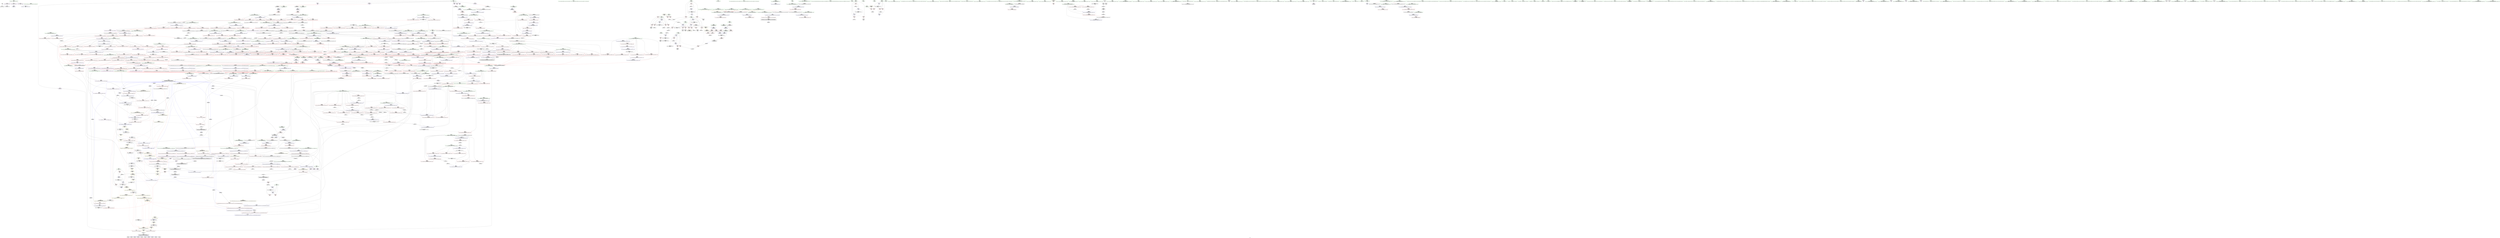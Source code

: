 digraph "SVFG" {
	label="SVFG";

	Node0x56505ce063f0 [shape=record,color=grey,label="{NodeID: 0\nNullPtr}"];
	Node0x56505ce063f0 -> Node0x56505ce6aaf0[style=solid];
	Node0x56505ce063f0 -> Node0x56505ce83b00[style=solid];
	Node0x56505ce72690 [shape=record,color=blue,label="{NodeID: 775\n1150\<--1205\n__i\<--incdec.ptr\n_ZSt16__insertion_sortIPdN9__gnu_cxx5__ops15_Iter_less_iterEEvT_S4_T0_\n}"];
	Node0x56505ce72690 -> Node0x56505ce807a0[style=dashed];
	Node0x56505ce72690 -> Node0x56505ce80870[style=dashed];
	Node0x56505ce72690 -> Node0x56505ce80940[style=dashed];
	Node0x56505ce72690 -> Node0x56505ce80a10[style=dashed];
	Node0x56505ce72690 -> Node0x56505ce80ae0[style=dashed];
	Node0x56505ce72690 -> Node0x56505ce80bb0[style=dashed];
	Node0x56505ce72690 -> Node0x56505ce80c80[style=dashed];
	Node0x56505ce72690 -> Node0x56505ce72690[style=dashed];
	Node0x56505ce72690 -> Node0x56505cedc3c0[style=dashed];
	Node0x56505ce691b0 [shape=record,color=red,label="{NodeID: 443\n573\<--560\n\<--__i\n_ZSt13__heap_selectIPdN9__gnu_cxx5__ops15_Iter_less_iterEEvT_S4_S4_T0_\n}"];
	Node0x56505ce691b0 -> Node0x56505ceae090[style=solid];
	Node0x56505ceada90 [shape=record,color=grey,label="{NodeID: 1218\n1233 = cmp(1231, 1232, )\n}"];
	Node0x56505ce5d340 [shape=record,color=green,label="{NodeID: 111\n538\<--539\n_ZSt22__move_median_to_firstIPdN9__gnu_cxx5__ops15_Iter_less_iterEEvT_S4_S4_S4_T0_\<--_ZSt22__move_median_to_firstIPdN9__gnu_cxx5__ops15_Iter_less_iterEEvT_S4_S4_S4_T0__field_insensitive\n}"];
	Node0x56505ce7eb30 [shape=record,color=red,label="{NodeID: 554\n1002\<--991\n\<--__c.addr\n_ZSt22__move_median_to_firstIPdN9__gnu_cxx5__ops15_Iter_less_iterEEvT_S4_S4_S4_T0_\n|{<s0>51}}"];
	Node0x56505ce7eb30:s0 -> Node0x56505cf733e0[style=solid,color=red];
	Node0x56505cef8720 [shape=record,color=yellow,style=double,label="{NodeID: 1329\n140V_1 = ENCHI(MR_140V_0)\npts\{644 780 905 1121 1153 1275 \}\nFun[_ZSt10__pop_heapIPdN9__gnu_cxx5__ops15_Iter_less_iterEEvT_S4_S4_RT0_]}"];
	Node0x56505cef8720 -> Node0x56505ce7afe0[style=dashed];
	Node0x56505cef8720 -> Node0x56505ce7b0b0[style=dashed];
	Node0x56505cef8720 -> Node0x56505ce7b180[style=dashed];
	Node0x56505ce61a50 [shape=record,color=green,label="{NodeID: 222\n1356\<--1357\n__result.addr\<--__result.addr_field_insensitive\n_ZSt22__copy_move_backward_aILb1EPdS0_ET1_T0_S2_S1_\n}"];
	Node0x56505ce61a50 -> Node0x56505ce82410[style=solid];
	Node0x56505ce61a50 -> Node0x56505ce73870[style=solid];
	Node0x56505cf6dad0 [shape=record,color=black,label="{NodeID: 1772\n754 = PHI(759, )\n}"];
	Node0x56505cf6dad0 -> Node0x56505ce7b180[style=solid];
	Node0x56505ce845c0 [shape=record,color=blue,label="{NodeID: 665\n72\<--163\nj18\<--inc29\nmain\n}"];
	Node0x56505ce845c0 -> Node0x56505ce71310[style=dashed];
	Node0x56505ce845c0 -> Node0x56505ce713e0[style=dashed];
	Node0x56505ce845c0 -> Node0x56505ce714b0[style=dashed];
	Node0x56505ce845c0 -> Node0x56505ce71580[style=dashed];
	Node0x56505ce845c0 -> Node0x56505ce84350[style=dashed];
	Node0x56505ce845c0 -> Node0x56505ce845c0[style=dashed];
	Node0x56505ce845c0 -> Node0x56505ceea4e0[style=dashed];
	Node0x56505ceff0e0 [shape=record,color=yellow,style=double,label="{NodeID: 1440\n4V_1 = ENCHI(MR_4V_0)\npts\{12 \}\nFun[_ZSt4sortIPdEvT_S1_]|{<s0>12}}"];
	Node0x56505ceff0e0:s0 -> Node0x56505cefe950[style=dashed,color=red];
	Node0x56505ce6f770 [shape=record,color=purple,label="{NodeID: 333\n814\<--811\nadd.ptr2\<--\n_ZSt13__adjust_heapIPdldN9__gnu_cxx5__ops15_Iter_less_iterEEvT_T0_S5_T1_T2_\n|{<s0>40}}"];
	Node0x56505ce6f770:s0 -> Node0x56505cf733e0[style=solid,color=red];
	Node0x56505ce59730 [shape=record,color=green,label="{NodeID: 1\n7\<--1\n__dso_handle\<--dummyObj\nGlob }"];
	Node0x56505ce72760 [shape=record,color=blue,label="{NodeID: 776\n1214\<--1210\n__first.addr\<--__first\n_ZSt26__unguarded_insertion_sortIPdN9__gnu_cxx5__ops15_Iter_less_iterEEvT_S4_T0_\n}"];
	Node0x56505ce72760 -> Node0x56505ce80ef0[style=dashed];
	Node0x56505ce69280 [shape=record,color=red,label="{NodeID: 444\n577\<--560\n\<--__i\n_ZSt13__heap_selectIPdN9__gnu_cxx5__ops15_Iter_less_iterEEvT_S4_S4_T0_\n|{<s0>30}}"];
	Node0x56505ce69280:s0 -> Node0x56505cf73090[style=solid,color=red];
	Node0x56505ceadc10 [shape=record,color=grey,label="{NodeID: 1219\n835 = cmp(834, 390, )\n}"];
	Node0x56505ce5d440 [shape=record,color=green,label="{NodeID: 112\n545\<--546\n_ZSt21__unguarded_partitionIPdN9__gnu_cxx5__ops15_Iter_less_iterEET_S4_S4_S4_T0_\<--_ZSt21__unguarded_partitionIPdN9__gnu_cxx5__ops15_Iter_less_iterEET_S4_S4_S4_T0__field_insensitive\n}"];
	Node0x56505ce7ec00 [shape=record,color=red,label="{NodeID: 555\n1012\<--991\n\<--__c.addr\n_ZSt22__move_median_to_firstIPdN9__gnu_cxx5__ops15_Iter_less_iterEEvT_S4_S4_S4_T0_\n|{<s0>53}}"];
	Node0x56505ce7ec00:s0 -> Node0x56505cf733e0[style=solid,color=red];
	Node0x56505ce61b20 [shape=record,color=green,label="{NodeID: 223\n1358\<--1359\n__simple\<--__simple_field_insensitive\n_ZSt22__copy_move_backward_aILb1EPdS0_ET1_T0_S2_S1_\n}"];
	Node0x56505ce61b20 -> Node0x56505ce73940[style=solid];
	Node0x56505cf6dc10 [shape=record,color=black,label="{NodeID: 1773\n815 = PHI(697, )\n}"];
	Node0x56505ce84690 [shape=record,color=blue,label="{NodeID: 666\n169\<--166\narrayidx32\<--\nmain\n}"];
	Node0x56505ce84690 -> Node0x56505cee08c0[style=dashed];
	Node0x56505ce6f840 [shape=record,color=purple,label="{NodeID: 334\n823\<--821\nadd.ptr3\<--\n_ZSt13__adjust_heapIPdldN9__gnu_cxx5__ops15_Iter_less_iterEEvT_T0_S5_T1_T2_\n|{<s0>41}}"];
	Node0x56505ce6f840:s0 -> Node0x56505cf70190[style=solid,color=red];
	Node0x56505ce597c0 [shape=record,color=green,label="{NodeID: 2\n13\<--1\n.str\<--dummyObj\nGlob }"];
	Node0x56505ce72830 [shape=record,color=blue,label="{NodeID: 777\n1216\<--1211\n__last.addr\<--__last\n_ZSt26__unguarded_insertion_sortIPdN9__gnu_cxx5__ops15_Iter_less_iterEEvT_S4_T0_\n}"];
	Node0x56505ce72830 -> Node0x56505ce80fc0[style=dashed];
	Node0x56505ce69350 [shape=record,color=red,label="{NodeID: 445\n585\<--560\n\<--__i\n_ZSt13__heap_selectIPdN9__gnu_cxx5__ops15_Iter_less_iterEEvT_S4_S4_T0_\n|{<s0>31}}"];
	Node0x56505ce69350:s0 -> Node0x56505cf71450[style=solid,color=red];
	Node0x56505ceadd90 [shape=record,color=grey,label="{NodeID: 1220\n99 = cmp(97, 98, )\n}"];
	Node0x56505ce5d540 [shape=record,color=green,label="{NodeID: 113\n552\<--553\n__comp\<--__comp_field_insensitive\n_ZSt13__heap_selectIPdN9__gnu_cxx5__ops15_Iter_less_iterEEvT_S4_S4_T0_\n|{<s0>29|<s1>30|<s2>31}}"];
	Node0x56505ce5d540:s0 -> Node0x56505cf74ab0[style=solid,color=red];
	Node0x56505ce5d540:s1 -> Node0x56505cf72d40[style=solid,color=red];
	Node0x56505ce5d540:s2 -> Node0x56505cf715a0[style=solid,color=red];
	Node0x56505ce7ecd0 [shape=record,color=red,label="{NodeID: 556\n1016\<--991\n\<--__c.addr\n_ZSt22__move_median_to_firstIPdN9__gnu_cxx5__ops15_Iter_less_iterEEvT_S4_S4_S4_T0_\n|{<s0>54}}"];
	Node0x56505ce7ecd0:s0 -> Node0x56505cf72a70[style=solid,color=red];
	Node0x56505ce61bf0 [shape=record,color=green,label="{NodeID: 224\n1369\<--1370\n_ZNSt20__copy_move_backwardILb1ELb1ESt26random_access_iterator_tagE13__copy_move_bIdEEPT_PKS3_S6_S4_\<--_ZNSt20__copy_move_backwardILb1ELb1ESt26random_access_iterator_tagE13__copy_move_bIdEEPT_PKS3_S6_S4__field_insensitive\n}"];
	Node0x56505cf6dd20 [shape=record,color=black,label="{NodeID: 1774\n824 = PHI(759, )\n}"];
	Node0x56505cf6dd20 -> Node0x56505ce7c910[style=solid];
	Node0x56505ce84760 [shape=record,color=blue,label="{NodeID: 667\n68\<--173\ni14\<--inc34\nmain\n}"];
	Node0x56505ce84760 -> Node0x56505ce70e30[style=dashed];
	Node0x56505ce84760 -> Node0x56505ce70f00[style=dashed];
	Node0x56505ce84760 -> Node0x56505ce70fd0[style=dashed];
	Node0x56505ce84760 -> Node0x56505ce710a0[style=dashed];
	Node0x56505ce84760 -> Node0x56505ce84760[style=dashed];
	Node0x56505ce84760 -> Node0x56505cee9ae0[style=dashed];
	Node0x56505ceff2a0 [shape=record,color=yellow,style=double,label="{NodeID: 1442\n4V_1 = ENCHI(MR_4V_0)\npts\{12 \}\nFun[_ZSt22__copy_move_backward_aILb1EPdS0_ET1_T0_S2_S1_]|{<s0>87|<s1>87|<s2>87}}"];
	Node0x56505ceff2a0:s0 -> Node0x56505ce83860[style=dashed,color=red];
	Node0x56505ceff2a0:s1 -> Node0x56505ce73e20[style=dashed,color=red];
	Node0x56505ceff2a0:s2 -> Node0x56505ceee5e0[style=dashed,color=red];
	Node0x56505ce6f910 [shape=record,color=purple,label="{NodeID: 335\n828\<--826\nadd.ptr5\<--\n_ZSt13__adjust_heapIPdldN9__gnu_cxx5__ops15_Iter_less_iterEEvT_T0_S5_T1_T2_\n}"];
	Node0x56505ce6f910 -> Node0x56505ce87c30[style=solid];
	Node0x56505ce59850 [shape=record,color=green,label="{NodeID: 3\n15\<--1\n.str.1\<--dummyObj\nGlob }"];
	Node0x56505ce72900 [shape=record,color=blue,label="{NodeID: 778\n1218\<--1228\n__i\<--\n_ZSt26__unguarded_insertion_sortIPdN9__gnu_cxx5__ops15_Iter_less_iterEEvT_S4_T0_\n}"];
	Node0x56505ce72900 -> Node0x56505ceec2e0[style=dashed];
	Node0x56505ce69420 [shape=record,color=red,label="{NodeID: 446\n591\<--560\n\<--__i\n_ZSt13__heap_selectIPdN9__gnu_cxx5__ops15_Iter_less_iterEEvT_S4_S4_T0_\n}"];
	Node0x56505ce69420 -> Node0x56505ce6e590[style=solid];
	Node0x56505ceadf10 [shape=record,color=grey,label="{NodeID: 1221\n104 = cmp(103, 105, )\n}"];
	Node0x56505ce62090 [shape=record,color=green,label="{NodeID: 114\n554\<--555\n__first.addr\<--__first.addr_field_insensitive\n_ZSt13__heap_selectIPdN9__gnu_cxx5__ops15_Iter_less_iterEEvT_S4_S4_T0_\n}"];
	Node0x56505ce62090 -> Node0x56505ce68c00[style=solid];
	Node0x56505ce62090 -> Node0x56505ce68cd0[style=solid];
	Node0x56505ce62090 -> Node0x56505ce68da0[style=solid];
	Node0x56505ce62090 -> Node0x56505ce86090[style=solid];
	Node0x56505ce7eda0 [shape=record,color=red,label="{NodeID: 557\n1026\<--991\n\<--__c.addr\n_ZSt22__move_median_to_firstIPdN9__gnu_cxx5__ops15_Iter_less_iterEEvT_S4_S4_S4_T0_\n|{<s0>56}}"];
	Node0x56505ce7eda0:s0 -> Node0x56505cf733e0[style=solid,color=red];
	Node0x56505ce61cf0 [shape=record,color=green,label="{NodeID: 225\n1374\<--1375\n__it.addr\<--__it.addr_field_insensitive\n_ZSt12__niter_baseIPdET_S1_\n}"];
	Node0x56505ce61cf0 -> Node0x56505ce824e0[style=solid];
	Node0x56505ce61cf0 -> Node0x56505ce73a10[style=solid];
	Node0x56505cf6de90 [shape=record,color=black,label="{NodeID: 1775\n851 = PHI(759, )\n}"];
	Node0x56505cf6de90 -> Node0x56505ce7c9e0[style=solid];
	Node0x56505ce84830 [shape=record,color=blue,label="{NodeID: 668\n76\<--193\nresp\<--\nmain\n}"];
	Node0x56505ce84830 -> Node0x56505ce71720[style=dashed];
	Node0x56505ce84830 -> Node0x56505ce717f0[style=dashed];
	Node0x56505ce84830 -> Node0x56505ce849d0[style=dashed];
	Node0x56505ce84830 -> Node0x56505ceeaee0[style=dashed];
	Node0x56505ce6f9e0 [shape=record,color=purple,label="{NodeID: 336\n850\<--847\nadd.ptr14\<--\n_ZSt13__adjust_heapIPdldN9__gnu_cxx5__ops15_Iter_less_iterEEvT_T0_S5_T1_T2_\n|{<s0>42}}"];
	Node0x56505ce6f9e0:s0 -> Node0x56505cf70190[style=solid,color=red];
	Node0x56505ce598e0 [shape=record,color=green,label="{NodeID: 4\n17\<--1\n.str.2\<--dummyObj\nGlob }"];
	Node0x56505ce729d0 [shape=record,color=blue,label="{NodeID: 779\n1218\<--1240\n__i\<--incdec.ptr\n_ZSt26__unguarded_insertion_sortIPdN9__gnu_cxx5__ops15_Iter_less_iterEEvT_S4_T0_\n}"];
	Node0x56505ce729d0 -> Node0x56505ceec2e0[style=dashed];
	Node0x56505ce694f0 [shape=record,color=red,label="{NodeID: 447\n611\<--600\n\<--__first.addr\n_ZSt11__sort_heapIPdN9__gnu_cxx5__ops15_Iter_less_iterEEvT_S4_RT0_\n}"];
	Node0x56505ce694f0 -> Node0x56505ce6bfa0[style=solid];
	Node0x56505ceae090 [shape=record,color=grey,label="{NodeID: 1222\n575 = cmp(573, 574, )\n}"];
	Node0x56505ce62120 [shape=record,color=green,label="{NodeID: 115\n556\<--557\n__middle.addr\<--__middle.addr_field_insensitive\n_ZSt13__heap_selectIPdN9__gnu_cxx5__ops15_Iter_less_iterEEvT_S4_S4_T0_\n}"];
	Node0x56505ce62120 -> Node0x56505ce68e70[style=solid];
	Node0x56505ce62120 -> Node0x56505ce68f40[style=solid];
	Node0x56505ce62120 -> Node0x56505ce69010[style=solid];
	Node0x56505ce62120 -> Node0x56505ce86160[style=solid];
	Node0x56505ce7ee70 [shape=record,color=red,label="{NodeID: 558\n1034\<--991\n\<--__c.addr\n_ZSt22__move_median_to_firstIPdN9__gnu_cxx5__ops15_Iter_less_iterEEvT_S4_S4_S4_T0_\n|{<s0>58}}"];
	Node0x56505ce7ee70:s0 -> Node0x56505cf733e0[style=solid,color=red];
	Node0x56505ce61dc0 [shape=record,color=green,label="{NodeID: 226\n1383\<--1384\n__first.addr\<--__first.addr_field_insensitive\n_ZNSt20__copy_move_backwardILb1ELb1ESt26random_access_iterator_tagE13__copy_move_bIdEEPT_PKS3_S6_S4_\n}"];
	Node0x56505ce61dc0 -> Node0x56505ce825b0[style=solid];
	Node0x56505ce61dc0 -> Node0x56505ce82680[style=solid];
	Node0x56505ce61dc0 -> Node0x56505ce73ae0[style=solid];
	Node0x56505cf6dfd0 [shape=record,color=black,label="{NodeID: 1776\n861 = PHI(876, )\n}"];
	Node0x56505ce84900 [shape=record,color=blue,label="{NodeID: 669\n78\<--81\ni38\<--\nmain\n}"];
	Node0x56505ce84900 -> Node0x56505ce718c0[style=dashed];
	Node0x56505ce84900 -> Node0x56505ce71990[style=dashed];
	Node0x56505ce84900 -> Node0x56505ce71a60[style=dashed];
	Node0x56505ce84900 -> Node0x56505ce84aa0[style=dashed];
	Node0x56505ce84900 -> Node0x56505ceeb3e0[style=dashed];
	Node0x56505ce6fab0 [shape=record,color=purple,label="{NodeID: 337\n855\<--853\nadd.ptr16\<--\n_ZSt13__adjust_heapIPdldN9__gnu_cxx5__ops15_Iter_less_iterEEvT_T0_S5_T1_T2_\n}"];
	Node0x56505ce6fab0 -> Node0x56505ce87ea0[style=solid];
	Node0x56505ce5a120 [shape=record,color=green,label="{NodeID: 5\n19\<--1\n.str.3\<--dummyObj\nGlob }"];
	Node0x56505ce72aa0 [shape=record,color=blue,label="{NodeID: 780\n1248\<--1245\n__first.addr\<--__first\n_ZSt13move_backwardIPdS0_ET0_T_S2_S1_\n}"];
	Node0x56505ce72aa0 -> Node0x56505ce81300[style=dashed];
	Node0x56505ce695c0 [shape=record,color=red,label="{NodeID: 448\n622\<--600\n\<--__first.addr\n_ZSt11__sort_heapIPdN9__gnu_cxx5__ops15_Iter_less_iterEEvT_S4_RT0_\n|{<s0>32}}"];
	Node0x56505ce695c0:s0 -> Node0x56505cf711b0[style=solid,color=red];
	Node0x56505ceae210 [shape=record,color=grey,label="{NodeID: 1223\n91 = cmp(89, 90, )\n}"];
	Node0x56505ce621f0 [shape=record,color=green,label="{NodeID: 116\n558\<--559\n__last.addr\<--__last.addr_field_insensitive\n_ZSt13__heap_selectIPdN9__gnu_cxx5__ops15_Iter_less_iterEEvT_S4_S4_T0_\n}"];
	Node0x56505ce621f0 -> Node0x56505ce690e0[style=solid];
	Node0x56505ce621f0 -> Node0x56505ce86230[style=solid];
	Node0x56505ce7ef40 [shape=record,color=red,label="{NodeID: 559\n1038\<--991\n\<--__c.addr\n_ZSt22__move_median_to_firstIPdN9__gnu_cxx5__ops15_Iter_less_iterEEvT_S4_S4_S4_T0_\n|{<s0>59}}"];
	Node0x56505ce7ef40:s0 -> Node0x56505cf72a70[style=solid,color=red];
	Node0x56505cef8c70 [shape=record,color=yellow,style=double,label="{NodeID: 1334\n212V_1 = ENCHI(MR_212V_0)\npts\{644 731 780 905 1153 1275 \}\nFun[_ZSt4swapIdENSt9enable_ifIXsr6__and_ISt6__not_ISt15__is_tuple_likeIT_EESt21is_move_constructibleIS3_ESt18is_move_assignableIS3_EEE5valueEvE4typeERS3_SC_]}"];
	Node0x56505cef8c70 -> Node0x56505ce7ff80[style=dashed];
	Node0x56505cef8c70 -> Node0x56505ce80050[style=dashed];
	Node0x56505cef8c70 -> Node0x56505ce80120[style=dashed];
	Node0x56505ce61e90 [shape=record,color=green,label="{NodeID: 227\n1385\<--1386\n__last.addr\<--__last.addr_field_insensitive\n_ZNSt20__copy_move_backwardILb1ELb1ESt26random_access_iterator_tagE13__copy_move_bIdEEPT_PKS3_S6_S4_\n}"];
	Node0x56505ce61e90 -> Node0x56505ce82750[style=solid];
	Node0x56505ce61e90 -> Node0x56505ce73bb0[style=solid];
	Node0x56505cf6e0e0 [shape=record,color=black,label="{NodeID: 1777\n870 = PHI(759, )\n}"];
	Node0x56505cf6e0e0 -> Node0x56505ce7cab0[style=solid];
	Node0x56505ce849d0 [shape=record,color=blue,label="{NodeID: 670\n76\<--208\nresp\<--add\nmain\n}"];
	Node0x56505ce849d0 -> Node0x56505ce71720[style=dashed];
	Node0x56505ce849d0 -> Node0x56505ce717f0[style=dashed];
	Node0x56505ce849d0 -> Node0x56505ce849d0[style=dashed];
	Node0x56505ce849d0 -> Node0x56505ceeaee0[style=dashed];
	Node0x56505ce6fb80 [shape=record,color=purple,label="{NodeID: 338\n927\<--925\nadd.ptr\<--\n_ZSt11__push_heapIPdldN9__gnu_cxx5__ops14_Iter_less_valEEvT_T0_S5_T1_RT2_\n|{<s0>47}}"];
	Node0x56505ce6fb80:s0 -> Node0x56505cf72580[style=solid,color=red];
	Node0x56505ce5a1b0 [shape=record,color=green,label="{NodeID: 6\n21\<--1\nstdout\<--dummyObj\nGlob }"];
	Node0x56505ce72b70 [shape=record,color=blue,label="{NodeID: 781\n1250\<--1246\n__last.addr\<--__last\n_ZSt13move_backwardIPdS0_ET0_T_S2_S1_\n}"];
	Node0x56505ce72b70 -> Node0x56505ce813d0[style=dashed];
	Node0x56505ce69690 [shape=record,color=red,label="{NodeID: 449\n610\<--602\n\<--__last.addr\n_ZSt11__sort_heapIPdN9__gnu_cxx5__ops15_Iter_less_iterEEvT_S4_RT0_\n}"];
	Node0x56505ce69690 -> Node0x56505ce6bed0[style=solid];
	Node0x56505ceae390 [shape=record,color=grey,label="{NodeID: 1224\n802 = cmp(798, 801, )\n}"];
	Node0x56505ce622c0 [shape=record,color=green,label="{NodeID: 117\n560\<--561\n__i\<--__i_field_insensitive\n_ZSt13__heap_selectIPdN9__gnu_cxx5__ops15_Iter_less_iterEEvT_S4_S4_T0_\n}"];
	Node0x56505ce622c0 -> Node0x56505ce691b0[style=solid];
	Node0x56505ce622c0 -> Node0x56505ce69280[style=solid];
	Node0x56505ce622c0 -> Node0x56505ce69350[style=solid];
	Node0x56505ce622c0 -> Node0x56505ce69420[style=solid];
	Node0x56505ce622c0 -> Node0x56505ce86300[style=solid];
	Node0x56505ce622c0 -> Node0x56505ce863d0[style=solid];
	Node0x56505ce7f010 [shape=record,color=red,label="{NodeID: 560\n1065\<--1054\n\<--__first.addr\n_ZSt21__unguarded_partitionIPdN9__gnu_cxx5__ops15_Iter_less_iterEET_S4_S4_S4_T0_\n|{<s0>61}}"];
	Node0x56505ce7f010:s0 -> Node0x56505cf73090[style=solid,color=red];
	Node0x56505ce61f60 [shape=record,color=green,label="{NodeID: 228\n1387\<--1388\n__result.addr\<--__result.addr_field_insensitive\n_ZNSt20__copy_move_backwardILb1ELb1ESt26random_access_iterator_tagE13__copy_move_bIdEEPT_PKS3_S6_S4_\n}"];
	Node0x56505ce61f60 -> Node0x56505ce82820[style=solid];
	Node0x56505ce61f60 -> Node0x56505ce828f0[style=solid];
	Node0x56505ce61f60 -> Node0x56505ce73c80[style=solid];
	Node0x56505cf6e250 [shape=record,color=black,label="{NodeID: 1778\n951 = PHI(759, )\n}"];
	Node0x56505cf6e250 -> Node0x56505ce7d950[style=solid];
	Node0x56505ce84aa0 [shape=record,color=blue,label="{NodeID: 671\n78\<--212\ni38\<--inc46\nmain\n}"];
	Node0x56505ce84aa0 -> Node0x56505ce718c0[style=dashed];
	Node0x56505ce84aa0 -> Node0x56505ce71990[style=dashed];
	Node0x56505ce84aa0 -> Node0x56505ce71a60[style=dashed];
	Node0x56505ce84aa0 -> Node0x56505ce84aa0[style=dashed];
	Node0x56505ce84aa0 -> Node0x56505ceeb3e0[style=dashed];
	Node0x56505ce6fc50 [shape=record,color=purple,label="{NodeID: 339\n937\<--935\nadd.ptr1\<--\n_ZSt11__push_heapIPdldN9__gnu_cxx5__ops14_Iter_less_valEEvT_T0_S5_T1_RT2_\n|{<s0>48}}"];
	Node0x56505ce6fc50:s0 -> Node0x56505cf70190[style=solid,color=red];
	Node0x56505ce5a240 [shape=record,color=green,label="{NodeID: 7\n23\<--1\n\<--dummyObj\nCan only get source location for instruction, argument, global var or function.}"];
	Node0x56505ce72c40 [shape=record,color=blue,label="{NodeID: 782\n1252\<--1247\n__result.addr\<--__result\n_ZSt13move_backwardIPdS0_ET0_T_S2_S1_\n}"];
	Node0x56505ce72c40 -> Node0x56505ce814a0[style=dashed];
	Node0x56505ce69760 [shape=record,color=red,label="{NodeID: 450\n619\<--602\n\<--__last.addr\n_ZSt11__sort_heapIPdN9__gnu_cxx5__ops15_Iter_less_iterEEvT_S4_RT0_\n}"];
	Node0x56505ce69760 -> Node0x56505ce6e660[style=solid];
	Node0x56505ceae510 [shape=record,color=grey,label="{NodeID: 1225\n976 = cmp(973, 975, )\n}"];
	Node0x56505ceae510 -> Node0x56505ce6c7c0[style=solid];
	Node0x56505ce62390 [shape=record,color=green,label="{NodeID: 118\n568\<--569\n_ZSt11__make_heapIPdN9__gnu_cxx5__ops15_Iter_less_iterEEvT_S4_RT0_\<--_ZSt11__make_heapIPdN9__gnu_cxx5__ops15_Iter_less_iterEEvT_S4_RT0__field_insensitive\n}"];
	Node0x56505ce7f0e0 [shape=record,color=red,label="{NodeID: 561\n1069\<--1054\n\<--__first.addr\n_ZSt21__unguarded_partitionIPdN9__gnu_cxx5__ops15_Iter_less_iterEET_S4_S4_S4_T0_\n}"];
	Node0x56505ce7f0e0 -> Node0x56505ce6e730[style=solid];
	Node0x56505ce6a1e0 [shape=record,color=green,label="{NodeID: 229\n1389\<--1390\n_Num\<--_Num_field_insensitive\n_ZNSt20__copy_move_backwardILb1ELb1ESt26random_access_iterator_tagE13__copy_move_bIdEEPT_PKS3_S6_S4_\n}"];
	Node0x56505ce6a1e0 -> Node0x56505ce829c0[style=solid];
	Node0x56505ce6a1e0 -> Node0x56505ce82a90[style=solid];
	Node0x56505ce6a1e0 -> Node0x56505ce82b60[style=solid];
	Node0x56505ce6a1e0 -> Node0x56505ce82c30[style=solid];
	Node0x56505ce6a1e0 -> Node0x56505ce73d50[style=solid];
	Node0x56505cf6e390 [shape=record,color=black,label="{NodeID: 1779\n999 = PHI(697, )\n}"];
	Node0x56505ce84b70 [shape=record,color=blue,label="{NodeID: 672\n56\<--227\nt\<--inc51\nmain\n}"];
	Node0x56505ce84b70 -> Node0x56505cee86e0[style=dashed];
	Node0x56505ce6fd20 [shape=record,color=purple,label="{NodeID: 340\n942\<--940\nadd.ptr3\<--\n_ZSt11__push_heapIPdldN9__gnu_cxx5__ops14_Iter_less_valEEvT_T0_S5_T1_RT2_\n}"];
	Node0x56505ce6fd20 -> Node0x56505ce886c0[style=solid];
	Node0x56505ce5a2d0 [shape=record,color=green,label="{NodeID: 8\n81\<--1\n\<--dummyObj\nCan only get source location for instruction, argument, global var or function.}"];
	Node0x56505ce72d10 [shape=record,color=blue,label="{NodeID: 783\n1272\<--1269\n__last.addr\<--__last\n_ZSt25__unguarded_linear_insertIPdN9__gnu_cxx5__ops14_Val_less_iterEEvT_T0_\n}"];
	Node0x56505ce72d10 -> Node0x56505ce81570[style=dashed];
	Node0x56505ce72d10 -> Node0x56505ce81640[style=dashed];
	Node0x56505ce72d10 -> Node0x56505cef0de0[style=dashed];
	Node0x56505ce69830 [shape=record,color=red,label="{NodeID: 451\n623\<--602\n\<--__last.addr\n_ZSt11__sort_heapIPdN9__gnu_cxx5__ops15_Iter_less_iterEEvT_S4_RT0_\n|{<s0>32}}"];
	Node0x56505ce69830:s0 -> Node0x56505cf71300[style=solid,color=red];
	Node0x56505ceae690 [shape=record,color=grey,label="{NodeID: 1226\n841 = cmp(837, 840, )\n}"];
	Node0x56505ce62490 [shape=record,color=green,label="{NodeID: 119\n580\<--581\n_ZNK9__gnu_cxx5__ops15_Iter_less_iterclIPdS3_EEbT_T0_\<--_ZNK9__gnu_cxx5__ops15_Iter_less_iterclIPdS3_EEbT_T0__field_insensitive\n}"];
	Node0x56505ce7f1b0 [shape=record,color=red,label="{NodeID: 562\n1085\<--1054\n\<--__first.addr\n_ZSt21__unguarded_partitionIPdN9__gnu_cxx5__ops15_Iter_less_iterEET_S4_S4_S4_T0_\n}"];
	Node0x56505ce7f1b0 -> Node0x56505ceae990[style=solid];
	Node0x56505ce6a270 [shape=record,color=green,label="{NodeID: 230\n1414\<--1415\nllvm.memmove.p0i8.p0i8.i64\<--llvm.memmove.p0i8.p0i8.i64_field_insensitive\n}"];
	Node0x56505cf6e4a0 [shape=record,color=black,label="{NodeID: 1780\n1003 = PHI(697, )\n}"];
	Node0x56505ce84c40 [shape=record,color=blue,label="{NodeID: 673\n237\<--235\n__first.addr\<--__first\n_ZSt4sortIPdEvT_S1_\n}"];
	Node0x56505ce84c40 -> Node0x56505ce71da0[style=dashed];
	Node0x56505ce6fdf0 [shape=record,color=purple,label="{NodeID: 341\n955\<--953\nadd.ptr7\<--\n_ZSt11__push_heapIPdldN9__gnu_cxx5__ops14_Iter_less_valEEvT_T0_S5_T1_RT2_\n}"];
	Node0x56505ce6fdf0 -> Node0x56505ce88930[style=solid];
	Node0x56505ce5a360 [shape=record,color=green,label="{NodeID: 9\n87\<--1\n\<--dummyObj\nCan only get source location for instruction, argument, global var or function.}"];
	Node0x56505ce72de0 [shape=record,color=blue,label="{NodeID: 784\n1274\<--1281\n__val\<--\n_ZSt25__unguarded_linear_insertIPdN9__gnu_cxx5__ops14_Val_less_iterEEvT_T0_\n|{|<s2>80}}"];
	Node0x56505ce72de0 -> Node0x56505ce81d90[style=dashed];
	Node0x56505ce72de0 -> Node0x56505ce81e60[style=dashed];
	Node0x56505ce72de0:s2 -> Node0x56505cefdbc0[style=dashed,color=red];
	Node0x56505ce69900 [shape=record,color=red,label="{NodeID: 452\n624\<--602\n\<--__last.addr\n_ZSt11__sort_heapIPdN9__gnu_cxx5__ops15_Iter_less_iterEEvT_S4_RT0_\n|{<s0>32}}"];
	Node0x56505ce69900:s0 -> Node0x56505cf71450[style=solid,color=red];
	Node0x56505ceae810 [shape=record,color=grey,label="{NodeID: 1227\n293 = cmp(290, 292, )\n}"];
	Node0x56505ce62590 [shape=record,color=green,label="{NodeID: 120\n587\<--588\n_ZSt10__pop_heapIPdN9__gnu_cxx5__ops15_Iter_less_iterEEvT_S4_S4_RT0_\<--_ZSt10__pop_heapIPdN9__gnu_cxx5__ops15_Iter_less_iterEEvT_S4_S4_RT0__field_insensitive\n}"];
	Node0x56505ce7f280 [shape=record,color=red,label="{NodeID: 563\n1089\<--1054\n\<--__first.addr\n_ZSt21__unguarded_partitionIPdN9__gnu_cxx5__ops15_Iter_less_iterEET_S4_S4_S4_T0_\n}"];
	Node0x56505ce7f280 -> Node0x56505ce6c890[style=solid];
	Node0x56505ce6a370 [shape=record,color=green,label="{NodeID: 231\n1431\<--1432\nthis.addr\<--this.addr_field_insensitive\n_ZNK9__gnu_cxx5__ops14_Val_less_iterclIdPdEEbRT_T0_\n}"];
	Node0x56505ce6a370 -> Node0x56505ce82d00[style=solid];
	Node0x56505ce6a370 -> Node0x56505ce73ef0[style=solid];
	Node0x56505cf6e5b0 [shape=record,color=black,label="{NodeID: 1781\n1013 = PHI(697, )\n}"];
	Node0x56505ce84d10 [shape=record,color=blue,label="{NodeID: 674\n239\<--236\n__last.addr\<--__last\n_ZSt4sortIPdEvT_S1_\n}"];
	Node0x56505ce84d10 -> Node0x56505ce71e70[style=dashed];
	Node0x56505ce6fec0 [shape=record,color=purple,label="{NodeID: 342\n1407\<--1404\nadd.ptr\<--\n_ZNSt20__copy_move_backwardILb1ELb1ESt26random_access_iterator_tagE13__copy_move_bIdEEPT_PKS3_S6_S4_\n}"];
	Node0x56505ce6fec0 -> Node0x56505ce6cf10[style=solid];
	Node0x56505ce5a3f0 [shape=record,color=green,label="{NodeID: 10\n105\<--1\n\<--dummyObj\nCan only get source location for instruction, argument, global var or function.}"];
	Node0x56505ce72eb0 [shape=record,color=blue,label="{NodeID: 785\n1276\<--1283\n__next\<--\n_ZSt25__unguarded_linear_insertIPdN9__gnu_cxx5__ops14_Val_less_iterEEvT_T0_\n}"];
	Node0x56505ce72eb0 -> Node0x56505ce818b0[style=dashed];
	Node0x56505ce72eb0 -> Node0x56505ce72f80[style=dashed];
	Node0x56505ce699d0 [shape=record,color=red,label="{NodeID: 453\n625\<--604\n\<--__comp.addr\n_ZSt11__sort_heapIPdN9__gnu_cxx5__ops15_Iter_less_iterEEvT_S4_RT0_\n|{<s0>32}}"];
	Node0x56505ce699d0:s0 -> Node0x56505cf715a0[style=solid,color=red];
	Node0x56505ceae990 [shape=record,color=grey,label="{NodeID: 1228\n1087 = cmp(1085, 1086, )\n}"];
	Node0x56505ce62690 [shape=record,color=green,label="{NodeID: 121\n600\<--601\n__first.addr\<--__first.addr_field_insensitive\n_ZSt11__sort_heapIPdN9__gnu_cxx5__ops15_Iter_less_iterEEvT_S4_RT0_\n}"];
	Node0x56505ce62690 -> Node0x56505ce694f0[style=solid];
	Node0x56505ce62690 -> Node0x56505ce695c0[style=solid];
	Node0x56505ce62690 -> Node0x56505ce864a0[style=solid];
	Node0x56505ce7f350 [shape=record,color=red,label="{NodeID: 564\n1091\<--1054\n\<--__first.addr\n_ZSt21__unguarded_partitionIPdN9__gnu_cxx5__ops15_Iter_less_iterEET_S4_S4_S4_T0_\n|{<s0>63}}"];
	Node0x56505ce7f350:s0 -> Node0x56505cf727a0[style=solid,color=red];
	Node0x56505ce6a440 [shape=record,color=green,label="{NodeID: 232\n1433\<--1434\n__val.addr\<--__val.addr_field_insensitive\n_ZNK9__gnu_cxx5__ops14_Val_less_iterclIdPdEEbRT_T0_\n}"];
	Node0x56505ce6a440 -> Node0x56505ce82dd0[style=solid];
	Node0x56505ce6a440 -> Node0x56505ce73fc0[style=solid];
	Node0x56505cf6e6c0 [shape=record,color=black,label="{NodeID: 1782\n1027 = PHI(697, )\n}"];
	Node0x56505ce84de0 [shape=record,color=blue,label="{NodeID: 675\n259\<--257\n__first.addr\<--__first\n_ZSt7reverseIPdEvT_S1_\n}"];
	Node0x56505ce84de0 -> Node0x56505ce71f40[style=dashed];
	Node0x56505ce6ff90 [shape=record,color=purple,label="{NodeID: 343\n1420\<--1417\nadd.ptr2\<--\n_ZNSt20__copy_move_backwardILb1ELb1ESt26random_access_iterator_tagE13__copy_move_bIdEEPT_PKS3_S6_S4_\n}"];
	Node0x56505ce6ff90 -> Node0x56505ce6d0b0[style=solid];
	Node0x56505ce5a4b0 [shape=record,color=green,label="{NodeID: 11\n127\<--1\n\<--dummyObj\nCan only get source location for instruction, argument, global var or function.}"];
	Node0x56505ce72f80 [shape=record,color=blue,label="{NodeID: 786\n1276\<--1286\n__next\<--incdec.ptr\n_ZSt25__unguarded_linear_insertIPdN9__gnu_cxx5__ops14_Val_less_iterEEvT_T0_\n}"];
	Node0x56505ce72f80 -> Node0x56505cef12e0[style=dashed];
	Node0x56505ce69aa0 [shape=record,color=red,label="{NodeID: 454\n651\<--633\n\<--__first.addr\n_ZSt11__make_heapIPdN9__gnu_cxx5__ops15_Iter_less_iterEEvT_S4_RT0_\n}"];
	Node0x56505ce69aa0 -> Node0x56505ce6c140[style=solid];
	Node0x56505ceaeb10 [shape=record,color=grey,label="{NodeID: 1229\n325 = cmp(323, 324, )\n}"];
	Node0x56505ce62760 [shape=record,color=green,label="{NodeID: 122\n602\<--603\n__last.addr\<--__last.addr_field_insensitive\n_ZSt11__sort_heapIPdN9__gnu_cxx5__ops15_Iter_less_iterEEvT_S4_RT0_\n}"];
	Node0x56505ce62760 -> Node0x56505ce69690[style=solid];
	Node0x56505ce62760 -> Node0x56505ce69760[style=solid];
	Node0x56505ce62760 -> Node0x56505ce69830[style=solid];
	Node0x56505ce62760 -> Node0x56505ce69900[style=solid];
	Node0x56505ce62760 -> Node0x56505ce86570[style=solid];
	Node0x56505ce62760 -> Node0x56505ce86710[style=solid];
	Node0x56505ce7f420 [shape=record,color=red,label="{NodeID: 565\n1094\<--1054\n\<--__first.addr\n_ZSt21__unguarded_partitionIPdN9__gnu_cxx5__ops15_Iter_less_iterEET_S4_S4_S4_T0_\n}"];
	Node0x56505ce7f420 -> Node0x56505ce6e9a0[style=solid];
	Node0x56505ce6a510 [shape=record,color=green,label="{NodeID: 233\n1435\<--1436\n__it.addr\<--__it.addr_field_insensitive\n_ZNK9__gnu_cxx5__ops14_Val_less_iterclIdPdEEbRT_T0_\n}"];
	Node0x56505ce6a510 -> Node0x56505ce82ea0[style=solid];
	Node0x56505ce6a510 -> Node0x56505ce74090[style=solid];
	Node0x56505cf6e800 [shape=record,color=black,label="{NodeID: 1783\n1035 = PHI(697, )\n}"];
	Node0x56505ce84eb0 [shape=record,color=blue,label="{NodeID: 676\n261\<--258\n__last.addr\<--__last\n_ZSt7reverseIPdEvT_S1_\n}"];
	Node0x56505ce84eb0 -> Node0x56505ce72010[style=dashed];
	Node0x56505ceffae0 [shape=record,color=yellow,style=double,label="{NodeID: 1451\n223V_1 = ENCHI(MR_223V_0)\npts\{644 731 780 905 1121 1275 \}\nFun[_ZSt16__insertion_sortIPdN9__gnu_cxx5__ops15_Iter_less_iterEEvT_S4_T0_]}"];
	Node0x56505ceffae0 -> Node0x56505ce80d50[style=dashed];
	Node0x56505ceffae0 -> Node0x56505ce80e20[style=dashed];
	Node0x56505ce70060 [shape=record,color=red,label="{NodeID: 344\n221\<--21\n\<--stdout\nmain\n}"];
	Node0x56505ce5a570 [shape=record,color=green,label="{NodeID: 12\n137\<--1\n\<--dummyObj\nCan only get source location for instruction, argument, global var or function.}"];
	Node0x56505ce73050 [shape=record,color=blue,label="{NodeID: 787\n1297\<--1296\n\<--\n_ZSt25__unguarded_linear_insertIPdN9__gnu_cxx5__ops14_Val_less_iterEEvT_T0_\n}"];
	Node0x56505ce73050 -> Node0x56505cef08e0[style=dashed];
	Node0x56505ce69b70 [shape=record,color=red,label="{NodeID: 455\n660\<--633\n\<--__first.addr\n_ZSt11__make_heapIPdN9__gnu_cxx5__ops15_Iter_less_iterEEvT_S4_RT0_\n}"];
	Node0x56505ce69b70 -> Node0x56505ce6c2e0[style=solid];
	Node0x56505ceaec90 [shape=record,color=grey,label="{NodeID: 1230\n1164 = cmp(1162, 1163, )\n}"];
	Node0x56505ce62830 [shape=record,color=green,label="{NodeID: 123\n604\<--605\n__comp.addr\<--__comp.addr_field_insensitive\n_ZSt11__sort_heapIPdN9__gnu_cxx5__ops15_Iter_less_iterEEvT_S4_RT0_\n}"];
	Node0x56505ce62830 -> Node0x56505ce699d0[style=solid];
	Node0x56505ce62830 -> Node0x56505ce86640[style=solid];
	Node0x56505ce7f4f0 [shape=record,color=red,label="{NodeID: 566\n1073\<--1056\n\<--__last.addr\n_ZSt21__unguarded_partitionIPdN9__gnu_cxx5__ops15_Iter_less_iterEET_S4_S4_S4_T0_\n}"];
	Node0x56505ce7f4f0 -> Node0x56505ce6e800[style=solid];
	Node0x56505ce6a5e0 [shape=record,color=green,label="{NodeID: 234\n1450\<--1451\n\<--field_insensitive\n_ZSt9__reverseIPdEvT_S1_St26random_access_iterator_tag\n}"];
	Node0x56505cf6e940 [shape=record,color=black,label="{NodeID: 1784\n1125 = PHI(759, )\n}"];
	Node0x56505cf6e940 -> Node0x56505ce7ff80[style=solid];
	Node0x56505ce84f80 [shape=record,color=blue,label="{NodeID: 677\n283\<--279\n__a.addr\<--__a\n_ZSt3minIiERKT_S2_S2_\n}"];
	Node0x56505ce84f80 -> Node0x56505ce66290[style=dashed];
	Node0x56505ce84f80 -> Node0x56505ce66360[style=dashed];
	Node0x56505ce70130 [shape=record,color=red,label="{NodeID: 345\n90\<--54\n\<--T\nmain\n}"];
	Node0x56505ce70130 -> Node0x56505ceae210[style=solid];
	Node0x56505ce5a630 [shape=record,color=green,label="{NodeID: 13\n149\<--1\n\<--dummyObj\nCan only get source location for instruction, argument, global var or function.}"];
	Node0x56505ce73120 [shape=record,color=blue,label="{NodeID: 788\n1272\<--1299\n__last.addr\<--\n_ZSt25__unguarded_linear_insertIPdN9__gnu_cxx5__ops14_Val_less_iterEEvT_T0_\n}"];
	Node0x56505ce73120 -> Node0x56505cef0de0[style=dashed];
	Node0x56505ce69c40 [shape=record,color=red,label="{NodeID: 456\n671\<--633\n\<--__first.addr\n_ZSt11__make_heapIPdN9__gnu_cxx5__ops15_Iter_less_iterEEvT_S4_RT0_\n}"];
	Node0x56505ce69c40 -> Node0x56505ce6f5d0[style=solid];
	Node0x56505ceaee10 [shape=record,color=grey,label="{NodeID: 1231\n616 = cmp(615, 617, )\n}"];
	Node0x56505ce62900 [shape=record,color=green,label="{NodeID: 124\n633\<--634\n__first.addr\<--__first.addr_field_insensitive\n_ZSt11__make_heapIPdN9__gnu_cxx5__ops15_Iter_less_iterEEvT_S4_RT0_\n}"];
	Node0x56505ce62900 -> Node0x56505ce69aa0[style=solid];
	Node0x56505ce62900 -> Node0x56505ce69b70[style=solid];
	Node0x56505ce62900 -> Node0x56505ce69c40[style=solid];
	Node0x56505ce62900 -> Node0x56505ce69d10[style=solid];
	Node0x56505ce62900 -> Node0x56505ce867e0[style=solid];
	Node0x56505ce7f5c0 [shape=record,color=red,label="{NodeID: 567\n1078\<--1056\n\<--__last.addr\n_ZSt21__unguarded_partitionIPdN9__gnu_cxx5__ops15_Iter_less_iterEET_S4_S4_S4_T0_\n|{<s0>62}}"];
	Node0x56505ce7f5c0:s0 -> Node0x56505cf733e0[style=solid,color=red];
	Node0x56505ce6a6b0 [shape=record,color=green,label="{NodeID: 235\n1452\<--1453\n__first.addr\<--__first.addr_field_insensitive\n_ZSt9__reverseIPdEvT_S1_St26random_access_iterator_tag\n}"];
	Node0x56505ce6a6b0 -> Node0x56505ce83110[style=solid];
	Node0x56505ce6a6b0 -> Node0x56505ce831e0[style=solid];
	Node0x56505ce6a6b0 -> Node0x56505ce832b0[style=solid];
	Node0x56505ce6a6b0 -> Node0x56505ce83380[style=solid];
	Node0x56505ce6a6b0 -> Node0x56505ce74160[style=solid];
	Node0x56505ce6a6b0 -> Node0x56505ce743d0[style=solid];
	Node0x56505cf6eb10 [shape=record,color=black,label="{NodeID: 1785\n1129 = PHI(759, )\n}"];
	Node0x56505cf6eb10 -> Node0x56505ce80050[style=solid];
	Node0x56505ce85050 [shape=record,color=blue,label="{NodeID: 678\n285\<--280\n__b.addr\<--__b\n_ZSt3minIiERKT_S2_S2_\n}"];
	Node0x56505ce85050 -> Node0x56505ce66430[style=dashed];
	Node0x56505ce85050 -> Node0x56505ce66500[style=dashed];
	Node0x56505ce70200 [shape=record,color=red,label="{NodeID: 346\n89\<--56\n\<--t\nmain\n}"];
	Node0x56505ce70200 -> Node0x56505ceae210[style=solid];
	Node0x56505ce5a6f0 [shape=record,color=green,label="{NodeID: 14\n193\<--1\n\<--dummyObj\nCan only get source location for instruction, argument, global var or function.}"];
	Node0x56505ce731f0 [shape=record,color=blue,label="{NodeID: 789\n1276\<--1302\n__next\<--incdec.ptr3\n_ZSt25__unguarded_linear_insertIPdN9__gnu_cxx5__ops14_Val_less_iterEEvT_T0_\n}"];
	Node0x56505ce731f0 -> Node0x56505cef12e0[style=dashed];
	Node0x56505ce69d10 [shape=record,color=red,label="{NodeID: 457\n679\<--633\n\<--__first.addr\n_ZSt11__make_heapIPdN9__gnu_cxx5__ops15_Iter_less_iterEEvT_S4_RT0_\n|{<s0>35}}"];
	Node0x56505ce69d10:s0 -> Node0x56505cf73980[style=solid,color=red];
	Node0x56505ceaef90 [shape=record,color=grey,label="{NodeID: 1232\n389 = cmp(388, 390, )\n}"];
	Node0x56505ce629d0 [shape=record,color=green,label="{NodeID: 125\n635\<--636\n__last.addr\<--__last.addr_field_insensitive\n_ZSt11__make_heapIPdN9__gnu_cxx5__ops15_Iter_less_iterEEvT_S4_RT0_\n}"];
	Node0x56505ce629d0 -> Node0x56505ce69de0[style=solid];
	Node0x56505ce629d0 -> Node0x56505ce69eb0[style=solid];
	Node0x56505ce629d0 -> Node0x56505ce868b0[style=solid];
	Node0x56505ce7f690 [shape=record,color=red,label="{NodeID: 568\n1081\<--1056\n\<--__last.addr\n_ZSt21__unguarded_partitionIPdN9__gnu_cxx5__ops15_Iter_less_iterEET_S4_S4_S4_T0_\n}"];
	Node0x56505ce7f690 -> Node0x56505ce6e8d0[style=solid];
	Node0x56505ce6a780 [shape=record,color=green,label="{NodeID: 236\n1454\<--1455\n__last.addr\<--__last.addr_field_insensitive\n_ZSt9__reverseIPdEvT_S1_St26random_access_iterator_tag\n}"];
	Node0x56505ce6a780 -> Node0x56505ce83450[style=solid];
	Node0x56505ce6a780 -> Node0x56505ce83520[style=solid];
	Node0x56505ce6a780 -> Node0x56505ce835f0[style=solid];
	Node0x56505ce6a780 -> Node0x56505ce836c0[style=solid];
	Node0x56505ce6a780 -> Node0x56505ce83790[style=solid];
	Node0x56505ce6a780 -> Node0x56505ce74230[style=solid];
	Node0x56505ce6a780 -> Node0x56505ce74300[style=solid];
	Node0x56505ce6a780 -> Node0x56505ce744a0[style=solid];
	Node0x56505cf6ec50 [shape=record,color=black,label="{NodeID: 1786\n1133 = PHI(759, )\n}"];
	Node0x56505cf6ec50 -> Node0x56505ce80120[style=solid];
	Node0x56505ce85120 [shape=record,color=blue,label="{NodeID: 679\n281\<--295\nretval\<--\n_ZSt3minIiERKT_S2_S2_\n}"];
	Node0x56505ce85120 -> Node0x56505cef1ce0[style=dashed];
	Node0x56505ce702d0 [shape=record,color=red,label="{NodeID: 347\n215\<--56\n\<--t\nmain\n}"];
	Node0x56505ce5a7f0 [shape=record,color=green,label="{NodeID: 15\n335\<--1\n\<--dummyObj\nCan only get source location for instruction, argument, global var or function.}"];
	Node0x56505ce732c0 [shape=record,color=blue,label="{NodeID: 790\n1307\<--1306\n\<--\n_ZSt25__unguarded_linear_insertIPdN9__gnu_cxx5__ops14_Val_less_iterEEvT_T0_\n|{<s0>73|<s1>75}}"];
	Node0x56505ce732c0:s0 -> Node0x56505cedb6b0[style=dashed,color=blue];
	Node0x56505ce732c0:s1 -> Node0x56505ceec7e0[style=dashed,color=blue];
	Node0x56505ce69de0 [shape=record,color=red,label="{NodeID: 458\n650\<--635\n\<--__last.addr\n_ZSt11__make_heapIPdN9__gnu_cxx5__ops15_Iter_less_iterEEvT_S4_RT0_\n}"];
	Node0x56505ce69de0 -> Node0x56505ce6c070[style=solid];
	Node0x56505ceaf110 [shape=record,color=grey,label="{NodeID: 1233\n385 = cmp(384, 386, )\n}"];
	Node0x56505ce62aa0 [shape=record,color=green,label="{NodeID: 126\n637\<--638\n__comp.addr\<--__comp.addr_field_insensitive\n_ZSt11__make_heapIPdN9__gnu_cxx5__ops15_Iter_less_iterEEvT_S4_RT0_\n}"];
	Node0x56505ce62aa0 -> Node0x56505ce69f80[style=solid];
	Node0x56505ce62aa0 -> Node0x56505ce86980[style=solid];
	Node0x56505ce7f760 [shape=record,color=red,label="{NodeID: 569\n1086\<--1056\n\<--__last.addr\n_ZSt21__unguarded_partitionIPdN9__gnu_cxx5__ops15_Iter_less_iterEET_S4_S4_S4_T0_\n}"];
	Node0x56505ce7f760 -> Node0x56505ceae990[style=solid];
	Node0x56505ce6a850 [shape=record,color=green,label="{NodeID: 237\n1484\<--1485\nretval\<--retval_field_insensitive\n_ZSt19__iterator_categoryIPdENSt15iterator_traitsIT_E17iterator_categoryERKS2_\n}"];
	Node0x56505cf6ed90 [shape=record,color=black,label="{NodeID: 1787\n1177 = PHI(697, )\n}"];
	Node0x56505ce851f0 [shape=record,color=blue,label="{NodeID: 680\n281\<--298\nretval\<--\n_ZSt3minIiERKT_S2_S2_\n}"];
	Node0x56505ce851f0 -> Node0x56505cef1ce0[style=dashed];
	Node0x56505ce703a0 [shape=record,color=red,label="{NodeID: 348\n226\<--56\n\<--t\nmain\n}"];
	Node0x56505ce703a0 -> Node0x56505ce79380[style=solid];
	Node0x56505ce5a8f0 [shape=record,color=green,label="{NodeID: 16\n340\<--1\n\<--dummyObj\nCan only get source location for instruction, argument, global var or function.}"];
	Node0x56505ce73390 [shape=record,color=blue,label="{NodeID: 791\n1320\<--1317\n__first.addr\<--__first\n_ZSt23__copy_move_backward_a2ILb1EPdS0_ET1_T0_S2_S1_\n}"];
	Node0x56505ce73390 -> Node0x56505ce81f30[style=dashed];
	Node0x56505ce69eb0 [shape=record,color=red,label="{NodeID: 459\n659\<--635\n\<--__last.addr\n_ZSt11__make_heapIPdN9__gnu_cxx5__ops15_Iter_less_iterEEvT_S4_RT0_\n}"];
	Node0x56505ce69eb0 -> Node0x56505ce6c210[style=solid];
	Node0x56505ceaf290 [shape=record,color=grey,label="{NodeID: 1234\n1402 = cmp(1401, 390, )\n}"];
	Node0x56505ce62b70 [shape=record,color=green,label="{NodeID: 127\n639\<--640\n__len\<--__len_field_insensitive\n_ZSt11__make_heapIPdN9__gnu_cxx5__ops15_Iter_less_iterEEvT_S4_RT0_\n}"];
	Node0x56505ce62b70 -> Node0x56505ce6a050[style=solid];
	Node0x56505ce62b70 -> Node0x56505ce6a120[style=solid];
	Node0x56505ce62b70 -> Node0x56505ce86a50[style=solid];
	Node0x56505ce7f830 [shape=record,color=red,label="{NodeID: 570\n1092\<--1056\n\<--__last.addr\n_ZSt21__unguarded_partitionIPdN9__gnu_cxx5__ops15_Iter_less_iterEET_S4_S4_S4_T0_\n|{<s0>63}}"];
	Node0x56505ce7f830:s0 -> Node0x56505cf72a70[style=solid,color=red];
	Node0x56505ce6a920 [shape=record,color=green,label="{NodeID: 238\n1486\<--1487\n.addr\<--.addr_field_insensitive\n_ZSt19__iterator_categoryIPdENSt15iterator_traitsIT_E17iterator_categoryERKS2_\n}"];
	Node0x56505ce6a920 -> Node0x56505ce74570[style=solid];
	Node0x56505cf6eea0 [shape=record,color=black,label="{NodeID: 1788\n1180 = PHI(759, )\n}"];
	Node0x56505cf6eea0 -> Node0x56505ce80d50[style=solid];
	Node0x56505ce852c0 [shape=record,color=blue,label="{NodeID: 681\n313\<--309\n__first.addr\<--__first\n_ZSt6__sortIPdN9__gnu_cxx5__ops15_Iter_less_iterEEvT_S4_T0_\n}"];
	Node0x56505ce852c0 -> Node0x56505ce66770[style=dashed];
	Node0x56505ce852c0 -> Node0x56505ce66840[style=dashed];
	Node0x56505ce852c0 -> Node0x56505ce66910[style=dashed];
	Node0x56505ce852c0 -> Node0x56505ce669e0[style=dashed];
	Node0x56505ce70470 [shape=record,color=red,label="{NodeID: 349\n98\<--60\n\<--Q\nmain\n}"];
	Node0x56505ce70470 -> Node0x56505ceadd90[style=solid];
	Node0x56505ce5a9f0 [shape=record,color=green,label="{NodeID: 17\n386\<--1\n\<--dummyObj\nCan only get source location for instruction, argument, global var or function.}"];
	Node0x56505ce73460 [shape=record,color=blue,label="{NodeID: 792\n1322\<--1318\n__last.addr\<--__last\n_ZSt23__copy_move_backward_a2ILb1EPdS0_ET1_T0_S2_S1_\n}"];
	Node0x56505ce73460 -> Node0x56505ce82000[style=dashed];
	Node0x56505ce69f80 [shape=record,color=red,label="{NodeID: 460\n684\<--637\n\<--__comp.addr\n_ZSt11__make_heapIPdN9__gnu_cxx5__ops15_Iter_less_iterEEvT_S4_RT0_\n}"];
	Node0x56505ceaf410 [shape=record,color=grey,label="{NodeID: 1235\n656 = cmp(655, 340, )\n}"];
	Node0x56505ce62c40 [shape=record,color=green,label="{NodeID: 128\n641\<--642\n__parent\<--__parent_field_insensitive\n_ZSt11__make_heapIPdN9__gnu_cxx5__ops15_Iter_less_iterEEvT_S4_RT0_\n}"];
	Node0x56505ce62c40 -> Node0x56505ce7a140[style=solid];
	Node0x56505ce62c40 -> Node0x56505ce7a210[style=solid];
	Node0x56505ce62c40 -> Node0x56505ce7a2e0[style=solid];
	Node0x56505ce62c40 -> Node0x56505ce7a3b0[style=solid];
	Node0x56505ce62c40 -> Node0x56505ce86b20[style=solid];
	Node0x56505ce62c40 -> Node0x56505ce86cc0[style=solid];
	Node0x56505ce7f900 [shape=record,color=red,label="{NodeID: 571\n1066\<--1058\n\<--__pivot.addr\n_ZSt21__unguarded_partitionIPdN9__gnu_cxx5__ops15_Iter_less_iterEET_S4_S4_S4_T0_\n|{<s0>61}}"];
	Node0x56505ce7f900:s0 -> Node0x56505cf733e0[style=solid,color=red];
	Node0x56505ce6a9f0 [shape=record,color=green,label="{NodeID: 239\n24\<--1490\n_GLOBAL__sub_I_Rahenri_2_0.cpp\<--_GLOBAL__sub_I_Rahenri_2_0.cpp_field_insensitive\n}"];
	Node0x56505ce6a9f0 -> Node0x56505ce83a00[style=solid];
	Node0x56505cf6f010 [shape=record,color=black,label="{NodeID: 1789\n1187 = PHI(1244, )\n}"];
	Node0x56505ce85390 [shape=record,color=blue,label="{NodeID: 682\n315\<--310\n__last.addr\<--__last\n_ZSt6__sortIPdN9__gnu_cxx5__ops15_Iter_less_iterEEvT_S4_T0_\n}"];
	Node0x56505ce85390 -> Node0x56505ce66ab0[style=dashed];
	Node0x56505ce85390 -> Node0x56505ce66b80[style=dashed];
	Node0x56505ce85390 -> Node0x56505ce66c50[style=dashed];
	Node0x56505ce85390 -> Node0x56505ce66d20[style=dashed];
	Node0x56505cf00110 [shape=record,color=yellow,style=double,label="{NodeID: 1457\n4V_1 = ENCHI(MR_4V_0)\npts\{12 \}\nFun[_ZSt22__move_median_to_firstIPdN9__gnu_cxx5__ops15_Iter_less_iterEEvT_S4_S4_S4_T0_]|{<s0>50|<s1>51|<s2>52|<s3>53|<s4>54|<s5>55|<s6>56|<s7>57|<s8>58|<s9>59|<s10>60}}"];
	Node0x56505cf00110:s0 -> Node0x56505cefb340[style=dashed,color=red];
	Node0x56505cf00110:s1 -> Node0x56505cefb340[style=dashed,color=red];
	Node0x56505cf00110:s2 -> Node0x56505cefb070[style=dashed,color=red];
	Node0x56505cf00110:s3 -> Node0x56505cefb340[style=dashed,color=red];
	Node0x56505cf00110:s4 -> Node0x56505cefb070[style=dashed,color=red];
	Node0x56505cf00110:s5 -> Node0x56505cefb070[style=dashed,color=red];
	Node0x56505cf00110:s6 -> Node0x56505cefb340[style=dashed,color=red];
	Node0x56505cf00110:s7 -> Node0x56505cefb070[style=dashed,color=red];
	Node0x56505cf00110:s8 -> Node0x56505cefb340[style=dashed,color=red];
	Node0x56505cf00110:s9 -> Node0x56505cefb070[style=dashed,color=red];
	Node0x56505cf00110:s10 -> Node0x56505cefb070[style=dashed,color=red];
	Node0x56505ce70540 [shape=record,color=red,label="{NodeID: 350\n125\<--60\n\<--Q\nmain\n}"];
	Node0x56505ce70540 -> Node0x56505cea9590[style=solid];
	Node0x56505ce5aaf0 [shape=record,color=green,label="{NodeID: 18\n390\<--1\n\<--dummyObj\nCan only get source location for instruction, argument, global var or function.|{<s0>39}}"];
	Node0x56505ce5aaf0:s0 -> Node0x56505cf73ad0[style=solid,color=red];
	Node0x56505ce73530 [shape=record,color=blue,label="{NodeID: 793\n1324\<--1319\n__result.addr\<--__result\n_ZSt23__copy_move_backward_a2ILb1EPdS0_ET1_T0_S2_S1_\n}"];
	Node0x56505ce73530 -> Node0x56505ce820d0[style=dashed];
	Node0x56505ce6a050 [shape=record,color=red,label="{NodeID: 461\n666\<--639\n\<--__len\n_ZSt11__make_heapIPdN9__gnu_cxx5__ops15_Iter_less_iterEEvT_S4_RT0_\n}"];
	Node0x56505ce6a050 -> Node0x56505ceac290[style=solid];
	Node0x56505ceaf590 [shape=record,color=grey,label="{NodeID: 1236\n689 = cmp(688, 390, )\n}"];
	Node0x56505ce62d10 [shape=record,color=green,label="{NodeID: 129\n643\<--644\n__value\<--__value_field_insensitive\n_ZSt11__make_heapIPdN9__gnu_cxx5__ops15_Iter_less_iterEEvT_S4_RT0_\n|{|<s1>34}}"];
	Node0x56505ce62d10 -> Node0x56505ce86bf0[style=solid];
	Node0x56505ce62d10:s1 -> Node0x56505cf70190[style=solid,color=red];
	Node0x56505ce7f9d0 [shape=record,color=red,label="{NodeID: 572\n1077\<--1058\n\<--__pivot.addr\n_ZSt21__unguarded_partitionIPdN9__gnu_cxx5__ops15_Iter_less_iterEET_S4_S4_S4_T0_\n|{<s0>62}}"];
	Node0x56505ce7f9d0:s0 -> Node0x56505cf73090[style=solid,color=red];
	Node0x56505ce6aaf0 [shape=record,color=black,label="{NodeID: 240\n2\<--3\ndummyVal\<--dummyVal\n}"];
	Node0x56505cf6f120 [shape=record,color=black,label="{NodeID: 1790\n1190 = PHI(759, )\n}"];
	Node0x56505cf6f120 -> Node0x56505ce80e20[style=solid];
	Node0x56505ce85460 [shape=record,color=blue,label="{NodeID: 683\n361\<--356\n__first.addr\<--__first\n_ZSt16__introsort_loopIPdlN9__gnu_cxx5__ops15_Iter_less_iterEEvT_S4_T0_T1_\n}"];
	Node0x56505ce85460 -> Node0x56505ce66df0[style=dashed];
	Node0x56505ce85460 -> Node0x56505ce66ec0[style=dashed];
	Node0x56505ce85460 -> Node0x56505ce66f90[style=dashed];
	Node0x56505ce70610 [shape=record,color=red,label="{NodeID: 351\n141\<--60\n\<--Q\nmain\n}"];
	Node0x56505ce70610 -> Node0x56505cead910[style=solid];
	Node0x56505ce5abf0 [shape=record,color=green,label="{NodeID: 19\n401\<--1\n\<--dummyObj\nCan only get source location for instruction, argument, global var or function.}"];
	Node0x56505ce73600 [shape=record,color=blue,label="{NodeID: 794\n1343\<--1342\n__it.addr\<--__it\n_ZSt12__miter_baseIPdET_S1_\n}"];
	Node0x56505ce73600 -> Node0x56505ce821a0[style=dashed];
	Node0x56505ce6a120 [shape=record,color=red,label="{NodeID: 462\n681\<--639\n\<--__len\n_ZSt11__make_heapIPdN9__gnu_cxx5__ops15_Iter_less_iterEEvT_S4_RT0_\n|{<s0>35}}"];
	Node0x56505ce6a120:s0 -> Node0x56505cf73c20[style=solid,color=red];
	Node0x56505cedb6b0 [shape=record,color=black,label="{NodeID: 1237\nMR_4V_3 = PHI(MR_4V_6, MR_4V_1, )\npts\{12 \}\n|{|<s2>68|<s3>70|<s4>73|<s5>73}}"];
	Node0x56505cedb6b0 -> Node0x56505ce80d50[style=dashed];
	Node0x56505cedb6b0 -> Node0x56505cedbec0[style=dashed];
	Node0x56505cedb6b0:s2 -> Node0x56505cefb340[style=dashed,color=red];
	Node0x56505cedb6b0:s3 -> Node0x56505cee6a90[style=dashed,color=red];
	Node0x56505cedb6b0:s4 -> Node0x56505ce81cc0[style=dashed,color=red];
	Node0x56505cedb6b0:s5 -> Node0x56505cef08e0[style=dashed,color=red];
	Node0x56505ce62de0 [shape=record,color=green,label="{NodeID: 130\n645\<--646\nagg.tmp\<--agg.tmp_field_insensitive\n_ZSt11__make_heapIPdN9__gnu_cxx5__ops15_Iter_less_iterEEvT_S4_RT0_\n}"];
	Node0x56505ce7faa0 [shape=record,color=red,label="{NodeID: 573\n1107\<--1101\n\<--__a.addr\n_ZSt9iter_swapIPdS0_EvT_T0_\n|{<s0>64}}"];
	Node0x56505ce7faa0:s0 -> Node0x56505cf716f0[style=solid,color=red];
	Node0x56505ce6abf0 [shape=record,color=black,label="{NodeID: 241\n35\<--36\n\<--_ZNSt8ios_base4InitD1Ev\nCan only get source location for instruction, argument, global var or function.}"];
	Node0x56505cf6f290 [shape=record,color=black,label="{NodeID: 1791\n1258 = PHI(1341, )\n|{<s0>78}}"];
	Node0x56505cf6f290:s0 -> Node0x56505cf75ac0[style=solid,color=red];
	Node0x56505ce85530 [shape=record,color=blue,label="{NodeID: 684\n363\<--357\n__last.addr\<--__last\n_ZSt16__introsort_loopIPdlN9__gnu_cxx5__ops15_Iter_less_iterEEvT_S4_T0_T1_\n}"];
	Node0x56505ce85530 -> Node0x56505cef62e0[style=dashed];
	Node0x56505ce706e0 [shape=record,color=red,label="{NodeID: 352\n97\<--62\n\<--i\nmain\n}"];
	Node0x56505ce706e0 -> Node0x56505ceadd90[style=solid];
	Node0x56505ce5acf0 [shape=record,color=green,label="{NodeID: 20\n424\<--1\n\<--dummyObj\nCan only get source location for instruction, argument, global var or function.}"];
	Node0x56505ce736d0 [shape=record,color=blue,label="{NodeID: 795\n1352\<--1349\n__first.addr\<--__first\n_ZSt22__copy_move_backward_aILb1EPdS0_ET1_T0_S2_S1_\n}"];
	Node0x56505ce736d0 -> Node0x56505ce82270[style=dashed];
	Node0x56505ce7a140 [shape=record,color=red,label="{NodeID: 463\n672\<--641\n\<--__parent\n_ZSt11__make_heapIPdN9__gnu_cxx5__ops15_Iter_less_iterEEvT_S4_RT0_\n}"];
	Node0x56505ce62eb0 [shape=record,color=green,label="{NodeID: 131\n675\<--676\n_ZSt4moveIRdEONSt16remove_referenceIT_E4typeEOS2_\<--_ZSt4moveIRdEONSt16remove_referenceIT_E4typeEOS2__field_insensitive\n}"];
	Node0x56505ce7fb70 [shape=record,color=red,label="{NodeID: 574\n1108\<--1103\n\<--__b.addr\n_ZSt9iter_swapIPdS0_EvT_T0_\n|{<s0>64}}"];
	Node0x56505ce7fb70:s0 -> Node0x56505cf71800[style=solid,color=red];
	Node0x56505ce6acf0 [shape=record,color=black,label="{NodeID: 242\n51\<--81\nmain_ret\<--\nmain\n}"];
	Node0x56505cf6f3d0 [shape=record,color=black,label="{NodeID: 1792\n1262 = PHI(1341, )\n|{<s0>78}}"];
	Node0x56505cf6f3d0:s0 -> Node0x56505cf75bd0[style=solid,color=red];
	Node0x56505ce85600 [shape=record,color=blue,label="{NodeID: 685\n365\<--358\n__depth_limit.addr\<--__depth_limit\n_ZSt16__introsort_loopIPdlN9__gnu_cxx5__ops15_Iter_less_iterEEvT_S4_T0_T1_\n}"];
	Node0x56505ce85600 -> Node0x56505cef67e0[style=dashed];
	Node0x56505ce707b0 [shape=record,color=red,label="{NodeID: 353\n107\<--62\n\<--i\nmain\n}"];
	Node0x56505ce707b0 -> Node0x56505ce6adc0[style=solid];
	Node0x56505ce5adf0 [shape=record,color=green,label="{NodeID: 21\n430\<--1\n\<--dummyObj\nCan only get source location for instruction, argument, global var or function.}"];
	Node0x56505ce737a0 [shape=record,color=blue,label="{NodeID: 796\n1354\<--1350\n__last.addr\<--__last\n_ZSt22__copy_move_backward_aILb1EPdS0_ET1_T0_S2_S1_\n}"];
	Node0x56505ce737a0 -> Node0x56505ce82340[style=dashed];
	Node0x56505ce7a210 [shape=record,color=red,label="{NodeID: 464\n680\<--641\n\<--__parent\n_ZSt11__make_heapIPdN9__gnu_cxx5__ops15_Iter_less_iterEEvT_S4_RT0_\n|{<s0>35}}"];
	Node0x56505ce7a210:s0 -> Node0x56505cf73ad0[style=solid,color=red];
	Node0x56505ce62fb0 [shape=record,color=green,label="{NodeID: 132\n686\<--687\n_ZSt13__adjust_heapIPdldN9__gnu_cxx5__ops15_Iter_less_iterEEvT_T0_S5_T1_T2_\<--_ZSt13__adjust_heapIPdldN9__gnu_cxx5__ops15_Iter_less_iterEEvT_T0_S5_T1_T2__field_insensitive\n}"];
	Node0x56505ce7fc40 [shape=record,color=red,label="{NodeID: 575\n1124\<--1116\n\<--__a.addr\n_ZSt4swapIdENSt9enable_ifIXsr6__and_ISt6__not_ISt15__is_tuple_likeIT_EESt21is_move_constructibleIS3_ESt18is_move_assignableIS3_EEE5valueEvE4typeERS3_SC_\n|{<s0>65}}"];
	Node0x56505ce7fc40:s0 -> Node0x56505cf70190[style=solid,color=red];
	Node0x56505ce6adc0 [shape=record,color=black,label="{NodeID: 243\n108\<--107\nidxprom\<--\nmain\n}"];
	Node0x56505cf6f510 [shape=record,color=black,label="{NodeID: 1793\n1264 = PHI(1316, )\n}"];
	Node0x56505cf6f510 -> Node0x56505ce6c960[style=solid];
	Node0x56505ce856d0 [shape=record,color=blue,label="{NodeID: 686\n365\<--400\n__depth_limit.addr\<--dec\n_ZSt16__introsort_loopIPdlN9__gnu_cxx5__ops15_Iter_less_iterEEvT_S4_T0_T1_\n}"];
	Node0x56505ce856d0 -> Node0x56505ce67610[style=dashed];
	Node0x56505ce856d0 -> Node0x56505cef67e0[style=dashed];
	Node0x56505ce70880 [shape=record,color=red,label="{NodeID: 354\n121\<--62\n\<--i\nmain\n}"];
	Node0x56505ce70880 -> Node0x56505cea9410[style=solid];
	Node0x56505ce5aef0 [shape=record,color=green,label="{NodeID: 22\n617\<--1\n\<--dummyObj\nCan only get source location for instruction, argument, global var or function.}"];
	Node0x56505ce73870 [shape=record,color=blue,label="{NodeID: 797\n1356\<--1351\n__result.addr\<--__result\n_ZSt22__copy_move_backward_aILb1EPdS0_ET1_T0_S2_S1_\n}"];
	Node0x56505ce73870 -> Node0x56505ce82410[style=dashed];
	Node0x56505ce7a2e0 [shape=record,color=red,label="{NodeID: 465\n688\<--641\n\<--__parent\n_ZSt11__make_heapIPdN9__gnu_cxx5__ops15_Iter_less_iterEEvT_S4_RT0_\n}"];
	Node0x56505ce7a2e0 -> Node0x56505ceaf590[style=solid];
	Node0x56505ce630b0 [shape=record,color=green,label="{NodeID: 133\n701\<--702\nthis.addr\<--this.addr_field_insensitive\n_ZNK9__gnu_cxx5__ops15_Iter_less_iterclIPdS3_EEbT_T0_\n}"];
	Node0x56505ce630b0 -> Node0x56505ce7a620[style=solid];
	Node0x56505ce630b0 -> Node0x56505ce86d90[style=solid];
	Node0x56505ce7fd10 [shape=record,color=red,label="{NodeID: 576\n1131\<--1116\n\<--__a.addr\n_ZSt4swapIdENSt9enable_ifIXsr6__and_ISt6__not_ISt15__is_tuple_likeIT_EESt21is_move_constructibleIS3_ESt18is_move_assignableIS3_EEE5valueEvE4typeERS3_SC_\n}"];
	Node0x56505ce7fd10 -> Node0x56505ce720e0[style=solid];
	Node0x56505cef9cd0 [shape=record,color=yellow,style=double,label="{NodeID: 1351\n4V_1 = ENCHI(MR_4V_0)\npts\{12 \}\nFun[_ZNK9__gnu_cxx5__ops14_Iter_less_valclIPddEEbT_RT0_]}"];
	Node0x56505cef9cd0 -> Node0x56505ce7dc90[style=dashed];
	Node0x56505ce6ae90 [shape=record,color=black,label="{NodeID: 244\n111\<--110\nidxprom8\<--\nmain\n}"];
	Node0x56505cf6f650 [shape=record,color=black,label="{NodeID: 1794\n1280 = PHI(759, )\n}"];
	Node0x56505cf6f650 -> Node0x56505ce81cc0[style=solid];
	Node0x56505ce857a0 [shape=record,color=blue,label="{NodeID: 687\n369\<--405\n__cut\<--call\n_ZSt16__introsort_loopIPdlN9__gnu_cxx5__ops15_Iter_less_iterEEvT_S4_T0_T1_\n}"];
	Node0x56505ce857a0 -> Node0x56505ce676e0[style=dashed];
	Node0x56505ce857a0 -> Node0x56505ce677b0[style=dashed];
	Node0x56505ce857a0 -> Node0x56505cef6ce0[style=dashed];
	Node0x56505cee5f80 [shape=record,color=yellow,style=double,label="{NodeID: 1462\n4V_1 = ENCHI(MR_4V_0)\npts\{12 \}\nFun[_ZSt27__unguarded_partition_pivotIPdN9__gnu_cxx5__ops15_Iter_less_iterEET_S4_S4_T0_]|{<s0>27}}"];
	Node0x56505cee5f80:s0 -> Node0x56505cf00110[style=dashed,color=red];
	Node0x56505ce70950 [shape=record,color=red,label="{NodeID: 355\n103\<--64\n\<--j\nmain\n}"];
	Node0x56505ce70950 -> Node0x56505ceadf10[style=solid];
	Node0x56505ce5aff0 [shape=record,color=green,label="{NodeID: 23\n933\<--1\n\<--dummyObj\nCan only get source location for instruction, argument, global var or function.}"];
	Node0x56505ce73940 [shape=record,color=blue,label="{NodeID: 798\n1358\<--1364\n__simple\<--\n_ZSt22__copy_move_backward_aILb1EPdS0_ET1_T0_S2_S1_\n}"];
	Node0x56505ce7a3b0 [shape=record,color=red,label="{NodeID: 466\n692\<--641\n\<--__parent\n_ZSt11__make_heapIPdN9__gnu_cxx5__ops15_Iter_less_iterEEvT_S4_RT0_\n}"];
	Node0x56505ce7a3b0 -> Node0x56505ce78f00[style=solid];
	Node0x56505ce63180 [shape=record,color=green,label="{NodeID: 134\n703\<--704\n__it1.addr\<--__it1.addr_field_insensitive\n_ZNK9__gnu_cxx5__ops15_Iter_less_iterclIPdS3_EEbT_T0_\n}"];
	Node0x56505ce63180 -> Node0x56505ce7a6f0[style=solid];
	Node0x56505ce63180 -> Node0x56505ce86e60[style=solid];
	Node0x56505ce7fde0 [shape=record,color=red,label="{NodeID: 577\n1128\<--1118\n\<--__b.addr\n_ZSt4swapIdENSt9enable_ifIXsr6__and_ISt6__not_ISt15__is_tuple_likeIT_EESt21is_move_constructibleIS3_ESt18is_move_assignableIS3_EEE5valueEvE4typeERS3_SC_\n|{<s0>66}}"];
	Node0x56505ce7fde0:s0 -> Node0x56505cf70190[style=solid,color=red];
	Node0x56505cef9de0 [shape=record,color=yellow,style=double,label="{NodeID: 1352\n168V_1 = ENCHI(MR_168V_0)\npts\{905 \}\nFun[_ZNK9__gnu_cxx5__ops14_Iter_less_valclIPddEEbT_RT0_]}"];
	Node0x56505cef9de0 -> Node0x56505ce7dd60[style=dashed];
	Node0x56505ce6af60 [shape=record,color=black,label="{NodeID: 245\n152\<--151\nidxprom23\<--\nmain\n}"];
	Node0x56505cf6f790 [shape=record,color=black,label="{NodeID: 1795\n1290 = PHI(1427, )\n}"];
	Node0x56505ce85870 [shape=record,color=blue,label="{NodeID: 688\n363\<--413\n__last.addr\<--\n_ZSt16__introsort_loopIPdlN9__gnu_cxx5__ops15_Iter_less_iterEEvT_S4_T0_T1_\n}"];
	Node0x56505ce85870 -> Node0x56505cef62e0[style=dashed];
	Node0x56505ce70a20 [shape=record,color=red,label="{NodeID: 356\n110\<--64\n\<--j\nmain\n}"];
	Node0x56505ce70a20 -> Node0x56505ce6ae90[style=solid];
	Node0x56505ce5b0f0 [shape=record,color=green,label="{NodeID: 24\n1364\<--1\n\<--dummyObj\nCan only get source location for instruction, argument, global var or function.}"];
	Node0x56505ce73a10 [shape=record,color=blue,label="{NodeID: 799\n1374\<--1373\n__it.addr\<--__it\n_ZSt12__niter_baseIPdET_S1_\n}"];
	Node0x56505ce73a10 -> Node0x56505ce824e0[style=dashed];
	Node0x56505ce7a480 [shape=record,color=red,label="{NodeID: 467\n677\<--674\n\<--call\n_ZSt11__make_heapIPdN9__gnu_cxx5__ops15_Iter_less_iterEEvT_S4_RT0_\n}"];
	Node0x56505ce7a480 -> Node0x56505ce86bf0[style=solid];
	Node0x56505ce63250 [shape=record,color=green,label="{NodeID: 135\n705\<--706\n__it2.addr\<--__it2.addr_field_insensitive\n_ZNK9__gnu_cxx5__ops15_Iter_less_iterclIPdS3_EEbT_T0_\n}"];
	Node0x56505ce63250 -> Node0x56505ce7a7c0[style=solid];
	Node0x56505ce63250 -> Node0x56505ce86f30[style=solid];
	Node0x56505ce7feb0 [shape=record,color=red,label="{NodeID: 578\n1135\<--1118\n\<--__b.addr\n_ZSt4swapIdENSt9enable_ifIXsr6__and_ISt6__not_ISt15__is_tuple_likeIT_EESt21is_move_constructibleIS3_ESt18is_move_assignableIS3_EEE5valueEvE4typeERS3_SC_\n}"];
	Node0x56505ce7feb0 -> Node0x56505ce721b0[style=solid];
	Node0x56505ce6b030 [shape=record,color=black,label="{NodeID: 246\n155\<--154\nidxprom25\<--\nmain\n}"];
	Node0x56505cf6f8a0 [shape=record,color=black,label="{NodeID: 1796\n1295 = PHI(759, )\n}"];
	Node0x56505cf6f8a0 -> Node0x56505ce81d90[style=solid];
	Node0x56505ce85940 [shape=record,color=blue,label="{NodeID: 689\n419\<--418\n__n.addr\<--__n\n_ZSt4__lgl\n}"];
	Node0x56505ce85940 -> Node0x56505ce67880[style=dashed];
	Node0x56505ce70af0 [shape=record,color=red,label="{NodeID: 357\n116\<--64\n\<--j\nmain\n}"];
	Node0x56505ce70af0 -> Node0x56505cea9710[style=solid];
	Node0x56505ce5b1f0 [shape=record,color=green,label="{NodeID: 25\n4\<--6\n_ZStL8__ioinit\<--_ZStL8__ioinit_field_insensitive\nGlob }"];
	Node0x56505ce5b1f0 -> Node0x56505ce6d250[style=solid];
	Node0x56505ce73ae0 [shape=record,color=blue,label="{NodeID: 800\n1383\<--1380\n__first.addr\<--__first\n_ZNSt20__copy_move_backwardILb1ELb1ESt26random_access_iterator_tagE13__copy_move_bIdEEPT_PKS3_S6_S4_\n}"];
	Node0x56505ce73ae0 -> Node0x56505ce825b0[style=dashed];
	Node0x56505ce73ae0 -> Node0x56505ce82680[style=dashed];
	Node0x56505ce7a550 [shape=record,color=red,label="{NodeID: 468\n683\<--682\n\<--call5\n_ZSt11__make_heapIPdN9__gnu_cxx5__ops15_Iter_less_iterEEvT_S4_RT0_\n|{<s0>35}}"];
	Node0x56505ce7a550:s0 -> Node0x56505cf73d70[style=solid,color=red];
	Node0x56505ce63320 [shape=record,color=green,label="{NodeID: 136\n722\<--723\n__first.addr\<--__first.addr_field_insensitive\n_ZSt10__pop_heapIPdN9__gnu_cxx5__ops15_Iter_less_iterEEvT_S4_S4_RT0_\n}"];
	Node0x56505ce63320 -> Node0x56505ce7aa30[style=solid];
	Node0x56505ce63320 -> Node0x56505ce7ab00[style=solid];
	Node0x56505ce63320 -> Node0x56505ce7abd0[style=solid];
	Node0x56505ce63320 -> Node0x56505ce87000[style=solid];
	Node0x56505ce7ff80 [shape=record,color=red,label="{NodeID: 579\n1126\<--1125\n\<--call\n_ZSt4swapIdENSt9enable_ifIXsr6__and_ISt6__not_ISt15__is_tuple_likeIT_EESt21is_move_constructibleIS3_ESt18is_move_assignableIS3_EEE5valueEvE4typeERS3_SC_\n}"];
	Node0x56505ce7ff80 -> Node0x56505ce898a0[style=solid];
	Node0x56505ce6b100 [shape=record,color=black,label="{NodeID: 247\n168\<--167\nidxprom31\<--\nmain\n}"];
	Node0x56505cf6fa10 [shape=record,color=black,label="{NodeID: 1797\n1305 = PHI(759, )\n}"];
	Node0x56505cf6fa10 -> Node0x56505ce81e60[style=solid];
	Node0x56505ce85a10 [shape=record,color=blue,label="{NodeID: 690\n437\<--433\n__first.addr\<--__first\n_ZSt22__final_insertion_sortIPdN9__gnu_cxx5__ops15_Iter_less_iterEEvT_S4_T0_\n}"];
	Node0x56505ce85a10 -> Node0x56505ce67950[style=dashed];
	Node0x56505ce85a10 -> Node0x56505ce67a20[style=dashed];
	Node0x56505ce85a10 -> Node0x56505ce67af0[style=dashed];
	Node0x56505ce85a10 -> Node0x56505ce67bc0[style=dashed];
	Node0x56505ce85a10 -> Node0x56505ce67c90[style=dashed];
	Node0x56505ce70bc0 [shape=record,color=red,label="{NodeID: 358\n133\<--66\n\<--p\nmain\n}"];
	Node0x56505ce70bc0 -> Node0x56505cead190[style=solid];
	Node0x56505ce5b2f0 [shape=record,color=green,label="{NodeID: 26\n8\<--9\nodds\<--odds_field_insensitive\nGlob }"];
	Node0x56505ce5b2f0 -> Node0x56505ce6d320[style=solid];
	Node0x56505ce5b2f0 -> Node0x56505ce6d3f0[style=solid];
	Node0x56505ce5b2f0 -> Node0x56505ce6d4c0[style=solid];
	Node0x56505ce5b2f0 -> Node0x56505ce6d590[style=solid];
	Node0x56505ce73bb0 [shape=record,color=blue,label="{NodeID: 801\n1385\<--1381\n__last.addr\<--__last\n_ZNSt20__copy_move_backwardILb1ELb1ESt26random_access_iterator_tagE13__copy_move_bIdEEPT_PKS3_S6_S4_\n}"];
	Node0x56505ce73bb0 -> Node0x56505ce82750[style=dashed];
	Node0x56505ce7a620 [shape=record,color=red,label="{NodeID: 469\n710\<--701\nthis1\<--this.addr\n_ZNK9__gnu_cxx5__ops15_Iter_less_iterclIPdS3_EEbT_T0_\n}"];
	Node0x56505cede5c0 [shape=record,color=black,label="{NodeID: 1244\nMR_4V_5 = PHI(MR_4V_4, MR_4V_2, MR_4V_2, )\npts\{12 \}\n|{|<s1>46}}"];
	Node0x56505cede5c0 -> Node0x56505ce7cab0[style=dashed];
	Node0x56505cede5c0:s1 -> Node0x56505cef49e0[style=dashed,color=red];
	Node0x56505ce633f0 [shape=record,color=green,label="{NodeID: 137\n724\<--725\n__last.addr\<--__last.addr_field_insensitive\n_ZSt10__pop_heapIPdN9__gnu_cxx5__ops15_Iter_less_iterEEvT_S4_S4_RT0_\n}"];
	Node0x56505ce633f0 -> Node0x56505ce7aca0[style=solid];
	Node0x56505ce633f0 -> Node0x56505ce870d0[style=solid];
	Node0x56505ce80050 [shape=record,color=red,label="{NodeID: 580\n1130\<--1129\n\<--call1\n_ZSt4swapIdENSt9enable_ifIXsr6__and_ISt6__not_ISt15__is_tuple_likeIT_EESt21is_move_constructibleIS3_ESt18is_move_assignableIS3_EEE5valueEvE4typeERS3_SC_\n}"];
	Node0x56505ce80050 -> Node0x56505ce720e0[style=solid];
	Node0x56505ce6b1d0 [shape=record,color=black,label="{NodeID: 248\n177\<--176\nidx.ext\<--\nmain\n}"];
	Node0x56505cf6fb50 [shape=record,color=black,label="{NodeID: 1798\n1330 = PHI(1372, )\n|{<s0>86}}"];
	Node0x56505cf6fb50:s0 -> Node0x56505cf760d0[style=solid,color=red];
	Node0x56505ce85ae0 [shape=record,color=blue,label="{NodeID: 691\n439\<--434\n__last.addr\<--__last\n_ZSt22__final_insertion_sortIPdN9__gnu_cxx5__ops15_Iter_less_iterEEvT_S4_T0_\n}"];
	Node0x56505ce85ae0 -> Node0x56505ce67d60[style=dashed];
	Node0x56505ce85ae0 -> Node0x56505ce67e30[style=dashed];
	Node0x56505ce85ae0 -> Node0x56505ce67f00[style=dashed];
	Node0x56505ce70c90 [shape=record,color=red,label="{NodeID: 359\n176\<--66\n\<--p\nmain\n}"];
	Node0x56505ce70c90 -> Node0x56505ce6b1d0[style=solid];
	Node0x56505ce5b3f0 [shape=record,color=green,label="{NodeID: 27\n10\<--12\nattempt\<--attempt_field_insensitive\nGlob }"];
	Node0x56505ce5b3f0 -> Node0x56505ce6d660[style=solid];
	Node0x56505ce5b3f0 -> Node0x56505ce6d730[style=solid];
	Node0x56505ce5b3f0 -> Node0x56505ce6d800[style=solid];
	Node0x56505ce5b3f0 -> Node0x56505ce6d8d0[style=solid];
	Node0x56505ce5b3f0 -> Node0x56505ce6d9a0[style=solid];
	Node0x56505ce5b3f0 -> Node0x56505ce6da70[style=solid];
	Node0x56505ce5b3f0 -> Node0x56505ce6f360[style=solid];
	Node0x56505ce5b3f0 -> Node0x56505ce6f430[style=solid];
	Node0x56505ce73c80 [shape=record,color=blue,label="{NodeID: 802\n1387\<--1382\n__result.addr\<--__result\n_ZNSt20__copy_move_backwardILb1ELb1ESt26random_access_iterator_tagE13__copy_move_bIdEEPT_PKS3_S6_S4_\n}"];
	Node0x56505ce73c80 -> Node0x56505ce82820[style=dashed];
	Node0x56505ce73c80 -> Node0x56505ce828f0[style=dashed];
	Node0x56505ce7a6f0 [shape=record,color=red,label="{NodeID: 470\n711\<--703\n\<--__it1.addr\n_ZNK9__gnu_cxx5__ops15_Iter_less_iterclIPdS3_EEbT_T0_\n}"];
	Node0x56505ce7a6f0 -> Node0x56505ce7a890[style=solid];
	Node0x56505cedeac0 [shape=record,color=black,label="{NodeID: 1245\nMR_145V_6 = PHI(MR_145V_5, MR_145V_3, MR_145V_3, )\npts\{776 \}\n}"];
	Node0x56505cedeac0 -> Node0x56505ce7bc10[style=dashed];
	Node0x56505ce634c0 [shape=record,color=green,label="{NodeID: 138\n726\<--727\n__result.addr\<--__result.addr_field_insensitive\n_ZSt10__pop_heapIPdN9__gnu_cxx5__ops15_Iter_less_iterEEvT_S4_S4_RT0_\n}"];
	Node0x56505ce634c0 -> Node0x56505ce7ad70[style=solid];
	Node0x56505ce634c0 -> Node0x56505ce7ae40[style=solid];
	Node0x56505ce634c0 -> Node0x56505ce871a0[style=solid];
	Node0x56505ce80120 [shape=record,color=red,label="{NodeID: 581\n1134\<--1133\n\<--call2\n_ZSt4swapIdENSt9enable_ifIXsr6__and_ISt6__not_ISt15__is_tuple_likeIT_EESt21is_move_constructibleIS3_ESt18is_move_assignableIS3_EEE5valueEvE4typeERS3_SC_\n}"];
	Node0x56505ce80120 -> Node0x56505ce721b0[style=solid];
	Node0x56505cefa160 [shape=record,color=yellow,style=double,label="{NodeID: 1356\n2V_1 = ENCHI(MR_2V_0)\npts\{1 \}\nFun[main]}"];
	Node0x56505cefa160 -> Node0x56505ce70060[style=dashed];
	Node0x56505ce6b2a0 [shape=record,color=black,label="{NodeID: 249\n185\<--184\nidx.ext36\<--\nmain\n}"];
	Node0x56505cf6fc90 [shape=record,color=black,label="{NodeID: 1799\n1334 = PHI(1372, )\n|{<s0>86}}"];
	Node0x56505cf6fc90:s0 -> Node0x56505cf76210[style=solid,color=red];
	Node0x56505ce85bb0 [shape=record,color=blue,label="{NodeID: 692\n481\<--476\n__first.addr\<--__first\n_ZSt14__partial_sortIPdN9__gnu_cxx5__ops15_Iter_less_iterEEvT_S4_S4_T0_\n}"];
	Node0x56505ce85bb0 -> Node0x56505ce67fd0[style=dashed];
	Node0x56505ce85bb0 -> Node0x56505ce680a0[style=dashed];
	Node0x56505ce70d60 [shape=record,color=red,label="{NodeID: 360\n184\<--66\n\<--p\nmain\n}"];
	Node0x56505ce70d60 -> Node0x56505ce6b2a0[style=solid];
	Node0x56505ce5b4f0 [shape=record,color=green,label="{NodeID: 28\n22\<--26\nllvm.global_ctors\<--llvm.global_ctors_field_insensitive\nGlob }"];
	Node0x56505ce5b4f0 -> Node0x56505ce6de80[style=solid];
	Node0x56505ce5b4f0 -> Node0x56505ce6df80[style=solid];
	Node0x56505ce5b4f0 -> Node0x56505ce6e080[style=solid];
	Node0x56505ce73d50 [shape=record,color=blue,label="{NodeID: 803\n1389\<--1399\n_Num\<--sub.ptr.div\n_ZNSt20__copy_move_backwardILb1ELb1ESt26random_access_iterator_tagE13__copy_move_bIdEEPT_PKS3_S6_S4_\n}"];
	Node0x56505ce73d50 -> Node0x56505ce829c0[style=dashed];
	Node0x56505ce73d50 -> Node0x56505ce82a90[style=dashed];
	Node0x56505ce73d50 -> Node0x56505ce82b60[style=dashed];
	Node0x56505ce73d50 -> Node0x56505ce82c30[style=dashed];
	Node0x56505ce7a7c0 [shape=record,color=red,label="{NodeID: 471\n713\<--705\n\<--__it2.addr\n_ZNK9__gnu_cxx5__ops15_Iter_less_iterclIPdS3_EEbT_T0_\n}"];
	Node0x56505ce7a7c0 -> Node0x56505ce7a960[style=solid];
	Node0x56505cedefc0 [shape=record,color=black,label="{NodeID: 1246\nMR_153V_8 = PHI(MR_153V_7, MR_153V_3, MR_153V_3, )\npts\{784 \}\n}"];
	Node0x56505ce63590 [shape=record,color=green,label="{NodeID: 139\n728\<--729\n__comp.addr\<--__comp.addr_field_insensitive\n_ZSt10__pop_heapIPdN9__gnu_cxx5__ops15_Iter_less_iterEEvT_S4_S4_RT0_\n}"];
	Node0x56505ce63590 -> Node0x56505ce7af10[style=solid];
	Node0x56505ce63590 -> Node0x56505ce87270[style=solid];
	Node0x56505ce801f0 [shape=record,color=red,label="{NodeID: 582\n1162\<--1146\n\<--__first.addr\n_ZSt16__insertion_sortIPdN9__gnu_cxx5__ops15_Iter_less_iterEEvT_S4_T0_\n}"];
	Node0x56505ce801f0 -> Node0x56505ceaec90[style=solid];
	Node0x56505ce6b370 [shape=record,color=black,label="{NodeID: 250\n204\<--203\nidxprom43\<--\nmain\n}"];
	Node0x56505cf6fdd0 [shape=record,color=black,label="{NodeID: 1800\n1336 = PHI(1372, )\n|{<s0>86}}"];
	Node0x56505cf6fdd0:s0 -> Node0x56505cf76350[style=solid,color=red];
	Node0x56505ce85c80 [shape=record,color=blue,label="{NodeID: 693\n483\<--477\n__middle.addr\<--__middle\n_ZSt14__partial_sortIPdN9__gnu_cxx5__ops15_Iter_less_iterEEvT_S4_S4_T0_\n}"];
	Node0x56505ce85c80 -> Node0x56505ce68170[style=dashed];
	Node0x56505ce85c80 -> Node0x56505ce68240[style=dashed];
	Node0x56505ce70e30 [shape=record,color=red,label="{NodeID: 361\n132\<--68\n\<--i14\nmain\n}"];
	Node0x56505ce70e30 -> Node0x56505cead190[style=solid];
	Node0x56505ce5b5f0 [shape=record,color=green,label="{NodeID: 29\n27\<--28\n__cxx_global_var_init\<--__cxx_global_var_init_field_insensitive\n}"];
	Node0x56505ce73e20 [shape=record,color=blue, style = dotted,label="{NodeID: 804\n1497\<--1499\noffset_0\<--dummyVal\n_ZNSt20__copy_move_backwardILb1ELb1ESt26random_access_iterator_tagE13__copy_move_bIdEEPT_PKS3_S6_S4_\n}"];
	Node0x56505ce73e20 -> Node0x56505ceee5e0[style=dashed];
	Node0x56505ce7a890 [shape=record,color=red,label="{NodeID: 472\n712\<--711\n\<--\n_ZNK9__gnu_cxx5__ops15_Iter_less_iterclIPdS3_EEbT_T0_\n}"];
	Node0x56505ce7a890 -> Node0x56505cead490[style=solid];
	Node0x56505cedf4c0 [shape=record,color=black,label="{NodeID: 1247\nMR_4V_2 = PHI(MR_4V_4, MR_4V_1, )\npts\{12 \}\n|{<s0>29}}"];
	Node0x56505cedf4c0:s0 -> Node0x56505ceeefe0[style=dashed,color=blue];
	Node0x56505ce63660 [shape=record,color=green,label="{NodeID: 140\n730\<--731\n__value\<--__value_field_insensitive\n_ZSt10__pop_heapIPdN9__gnu_cxx5__ops15_Iter_less_iterEEvT_S4_S4_RT0_\n|{|<s1>38}}"];
	Node0x56505ce63660 -> Node0x56505ce87340[style=solid];
	Node0x56505ce63660:s1 -> Node0x56505cf70190[style=solid,color=red];
	Node0x56505ce802c0 [shape=record,color=red,label="{NodeID: 583\n1167\<--1146\n\<--__first.addr\n_ZSt16__insertion_sortIPdN9__gnu_cxx5__ops15_Iter_less_iterEEvT_S4_T0_\n}"];
	Node0x56505ce802c0 -> Node0x56505ce6ea70[style=solid];
	Node0x56505ce6b440 [shape=record,color=black,label="{NodeID: 251\n278\<--301\n_ZSt3minIiERKT_S2_S2__ret\<--\n_ZSt3minIiERKT_S2_S2_\n|{<s0>8}}"];
	Node0x56505ce6b440:s0 -> Node0x56505cf6c6a0[style=solid,color=blue];
	Node0x56505cf6ff10 [shape=record,color=black,label="{NodeID: 1801\n1337 = PHI(1348, )\n}"];
	Node0x56505cf6ff10 -> Node0x56505ce6ca30[style=solid];
	Node0x56505ce85d50 [shape=record,color=blue,label="{NodeID: 694\n485\<--478\n__last.addr\<--__last\n_ZSt14__partial_sortIPdN9__gnu_cxx5__ops15_Iter_less_iterEEvT_S4_S4_T0_\n}"];
	Node0x56505ce85d50 -> Node0x56505ce68310[style=dashed];
	Node0x56505cee6600 [shape=record,color=yellow,style=double,label="{NodeID: 1469\n12V_1 = ENCHI(MR_12V_0)\npts\{59 \}\nFun[_ZSt3minIiERKT_S2_S2_]}"];
	Node0x56505cee6600 -> Node0x56505ce666a0[style=dashed];
	Node0x56505ce70f00 [shape=record,color=red,label="{NodeID: 362\n144\<--68\n\<--i14\nmain\n}"];
	Node0x56505ce70f00 -> Node0x56505cea8c90[style=solid];
	Node0x56505ce5b6f0 [shape=record,color=green,label="{NodeID: 30\n31\<--32\n_ZNSt8ios_base4InitC1Ev\<--_ZNSt8ios_base4InitC1Ev_field_insensitive\n}"];
	Node0x56505ce73ef0 [shape=record,color=blue,label="{NodeID: 805\n1431\<--1428\nthis.addr\<--this\n_ZNK9__gnu_cxx5__ops14_Val_less_iterclIdPdEEbRT_T0_\n}"];
	Node0x56505ce73ef0 -> Node0x56505ce82d00[style=dashed];
	Node0x56505ce7a960 [shape=record,color=red,label="{NodeID: 473\n714\<--713\n\<--\n_ZNK9__gnu_cxx5__ops15_Iter_less_iterclIPdS3_EEbT_T0_\n}"];
	Node0x56505ce7a960 -> Node0x56505cead490[style=solid];
	Node0x56505cedf9c0 [shape=record,color=black,label="{NodeID: 1248\nMR_114V_2 = PHI(MR_114V_3, MR_114V_1, )\npts\{640 \}\n}"];
	Node0x56505ce63730 [shape=record,color=green,label="{NodeID: 141\n732\<--733\nagg.tmp\<--agg.tmp_field_insensitive\n_ZSt10__pop_heapIPdN9__gnu_cxx5__ops15_Iter_less_iterEEvT_S4_S4_RT0_\n}"];
	Node0x56505ce80390 [shape=record,color=red,label="{NodeID: 584\n1176\<--1146\n\<--__first.addr\n_ZSt16__insertion_sortIPdN9__gnu_cxx5__ops15_Iter_less_iterEEvT_S4_T0_\n|{<s0>68}}"];
	Node0x56505ce80390:s0 -> Node0x56505cf733e0[style=solid,color=red];
	Node0x56505cefa430 [shape=record,color=yellow,style=double,label="{NodeID: 1359\n8V_1 = ENCHI(MR_8V_0)\npts\{55 \}\nFun[main]}"];
	Node0x56505cefa430 -> Node0x56505ce70130[style=dashed];
	Node0x56505ce6b510 [shape=record,color=black,label="{NodeID: 252\n331\<--329\nsub.ptr.lhs.cast\<--\n_ZSt6__sortIPdN9__gnu_cxx5__ops15_Iter_less_iterEEvT_S4_T0_\n}"];
	Node0x56505ce6b510 -> Node0x56505ceab210[style=solid];
	Node0x56505cf70050 [shape=record,color=black,label="{NodeID: 1802\n1368 = PHI(1379, )\n}"];
	Node0x56505cf70050 -> Node0x56505ce6cbd0[style=solid];
	Node0x56505ce85e20 [shape=record,color=blue,label="{NodeID: 695\n509\<--505\n__first.addr\<--__first\n_ZSt27__unguarded_partition_pivotIPdN9__gnu_cxx5__ops15_Iter_less_iterEET_S4_S4_T0_\n}"];
	Node0x56505ce85e20 -> Node0x56505ce683e0[style=dashed];
	Node0x56505ce85e20 -> Node0x56505ce684b0[style=dashed];
	Node0x56505ce85e20 -> Node0x56505ce68580[style=dashed];
	Node0x56505ce85e20 -> Node0x56505ce68650[style=dashed];
	Node0x56505ce85e20 -> Node0x56505ce68720[style=dashed];
	Node0x56505ce85e20 -> Node0x56505ce687f0[style=dashed];
	Node0x56505cee6710 [shape=record,color=yellow,style=double,label="{NodeID: 1470\n20V_1 = ENCHI(MR_20V_0)\npts\{67 \}\nFun[_ZSt3minIiERKT_S2_S2_]}"];
	Node0x56505cee6710 -> Node0x56505ce665d0[style=dashed];
	Node0x56505ce70fd0 [shape=record,color=red,label="{NodeID: 363\n167\<--68\n\<--i14\nmain\n}"];
	Node0x56505ce70fd0 -> Node0x56505ce6b100[style=solid];
	Node0x56505ce5b7f0 [shape=record,color=green,label="{NodeID: 31\n37\<--38\n__cxa_atexit\<--__cxa_atexit_field_insensitive\n}"];
	Node0x56505ce73fc0 [shape=record,color=blue,label="{NodeID: 806\n1433\<--1429\n__val.addr\<--__val\n_ZNK9__gnu_cxx5__ops14_Val_less_iterclIdPdEEbRT_T0_\n}"];
	Node0x56505ce73fc0 -> Node0x56505ce82dd0[style=dashed];
	Node0x56505ce7aa30 [shape=record,color=red,label="{NodeID: 474\n742\<--722\n\<--__first.addr\n_ZSt10__pop_heapIPdN9__gnu_cxx5__ops15_Iter_less_iterEEvT_S4_S4_RT0_\n|{<s0>37}}"];
	Node0x56505ce7aa30:s0 -> Node0x56505cf70190[style=solid,color=red];
	Node0x56505cedfec0 [shape=record,color=black,label="{NodeID: 1249\nMR_116V_2 = PHI(MR_116V_4, MR_116V_1, )\npts\{642 \}\n}"];
	Node0x56505ce63800 [shape=record,color=green,label="{NodeID: 142\n761\<--762\n__t.addr\<--__t.addr_field_insensitive\n_ZSt4moveIRdEONSt16remove_referenceIT_E4typeEOS2_\n}"];
	Node0x56505ce63800 -> Node0x56505ce7b250[style=solid];
	Node0x56505ce63800 -> Node0x56505ce874e0[style=solid];
	Node0x56505ce80460 [shape=record,color=red,label="{NodeID: 585\n1183\<--1146\n\<--__first.addr\n_ZSt16__insertion_sortIPdN9__gnu_cxx5__ops15_Iter_less_iterEEvT_S4_T0_\n|{<s0>70}}"];
	Node0x56505ce80460:s0 -> Node0x56505cf6b6b0[style=solid,color=red];
	Node0x56505ce6b5e0 [shape=record,color=black,label="{NodeID: 253\n332\<--330\nsub.ptr.rhs.cast\<--\n_ZSt6__sortIPdN9__gnu_cxx5__ops15_Iter_less_iterEEvT_S4_T0_\n}"];
	Node0x56505ce6b5e0 -> Node0x56505ceab210[style=solid];
	Node0x56505cf70190 [shape=record,color=black,label="{NodeID: 1803\n760 = PHI(673, 643, 738, 742, 730, 823, 850, 779, 937, 904, 1124, 1128, 1120, 1179, 1152, 1279, 1294, 1274, )\n0th arg _ZSt4moveIRdEONSt16remove_referenceIT_E4typeEOS2_ }"];
	Node0x56505cf70190 -> Node0x56505ce874e0[style=solid];
	Node0x56505ce85ef0 [shape=record,color=blue,label="{NodeID: 696\n511\<--506\n__last.addr\<--__last\n_ZSt27__unguarded_partition_pivotIPdN9__gnu_cxx5__ops15_Iter_less_iterEET_S4_S4_T0_\n}"];
	Node0x56505ce85ef0 -> Node0x56505ce688c0[style=dashed];
	Node0x56505ce85ef0 -> Node0x56505ce68990[style=dashed];
	Node0x56505ce85ef0 -> Node0x56505ce68a60[style=dashed];
	Node0x56505ce710a0 [shape=record,color=red,label="{NodeID: 364\n172\<--68\n\<--i14\nmain\n}"];
	Node0x56505ce710a0 -> Node0x56505ce78d80[style=solid];
	Node0x56505ce5b8f0 [shape=record,color=green,label="{NodeID: 32\n36\<--42\n_ZNSt8ios_base4InitD1Ev\<--_ZNSt8ios_base4InitD1Ev_field_insensitive\n}"];
	Node0x56505ce5b8f0 -> Node0x56505ce6abf0[style=solid];
	Node0x56505ce74090 [shape=record,color=blue,label="{NodeID: 807\n1435\<--1430\n__it.addr\<--__it\n_ZNK9__gnu_cxx5__ops14_Val_less_iterclIdPdEEbRT_T0_\n}"];
	Node0x56505ce74090 -> Node0x56505ce82ea0[style=dashed];
	Node0x56505ce7ab00 [shape=record,color=red,label="{NodeID: 475\n747\<--722\n\<--__first.addr\n_ZSt10__pop_heapIPdN9__gnu_cxx5__ops15_Iter_less_iterEEvT_S4_S4_RT0_\n|{<s0>39}}"];
	Node0x56505ce7ab00:s0 -> Node0x56505cf73980[style=solid,color=red];
	Node0x56505cee03c0 [shape=record,color=black,label="{NodeID: 1250\nMR_118V_2 = PHI(MR_118V_4, MR_118V_1, )\npts\{644 \}\n}"];
	Node0x56505ce638d0 [shape=record,color=green,label="{NodeID: 143\n771\<--772\n__comp\<--__comp_field_insensitive\n_ZSt13__adjust_heapIPdldN9__gnu_cxx5__ops15_Iter_less_iterEEvT_T0_S5_T1_T2_\n|{<s0>40|<s1>43}}"];
	Node0x56505ce638d0:s0 -> Node0x56505cf72d40[style=solid,color=red];
	Node0x56505ce638d0:s1 -> Node0x56505cf71a20[style=solid,color=red];
	Node0x56505ce80530 [shape=record,color=red,label="{NodeID: 586\n1192\<--1146\n\<--__first.addr\n_ZSt16__insertion_sortIPdN9__gnu_cxx5__ops15_Iter_less_iterEEvT_S4_T0_\n}"];
	Node0x56505ce80530 -> Node0x56505ce725c0[style=solid];
	Node0x56505cefa5f0 [shape=record,color=yellow,style=double,label="{NodeID: 1361\n12V_1 = ENCHI(MR_12V_0)\npts\{59 \}\nFun[main]|{|<s1>8}}"];
	Node0x56505cefa5f0 -> Node0x56505ce71c00[style=dashed];
	Node0x56505cefa5f0:s1 -> Node0x56505cee6600[style=dashed,color=red];
	Node0x56505ce6b6b0 [shape=record,color=black,label="{NodeID: 254\n381\<--379\nsub.ptr.lhs.cast\<--\n_ZSt16__introsort_loopIPdlN9__gnu_cxx5__ops15_Iter_less_iterEEvT_S4_T0_T1_\n}"];
	Node0x56505ce6b6b0 -> Node0x56505ceabc90[style=solid];
	Node0x56505cf710a0 [shape=record,color=black,label="{NodeID: 1804\n418 = PHI(334, )\n0th arg _ZSt4__lgl }"];
	Node0x56505cf710a0 -> Node0x56505ce85940[style=solid];
	Node0x56505ce85fc0 [shape=record,color=blue,label="{NodeID: 697\n513\<--529\n__mid\<--add.ptr\n_ZSt27__unguarded_partition_pivotIPdN9__gnu_cxx5__ops15_Iter_less_iterEET_S4_S4_T0_\n}"];
	Node0x56505ce85fc0 -> Node0x56505ce68b30[style=dashed];
	Node0x56505ce71170 [shape=record,color=red,label="{NodeID: 365\n158\<--70\n\<--tmp\nmain\n}"];
	Node0x56505ce71170 -> Node0x56505ce79e00[style=solid];
	Node0x56505ce5b9f0 [shape=record,color=green,label="{NodeID: 33\n49\<--50\nmain\<--main_field_insensitive\n}"];
	Node0x56505ce74160 [shape=record,color=blue,label="{NodeID: 808\n1452\<--1448\n__first.addr\<--__first\n_ZSt9__reverseIPdEvT_S1_St26random_access_iterator_tag\n}"];
	Node0x56505ce74160 -> Node0x56505ce83110[style=dashed];
	Node0x56505ce74160 -> Node0x56505ce831e0[style=dashed];
	Node0x56505ce74160 -> Node0x56505ce832b0[style=dashed];
	Node0x56505ce74160 -> Node0x56505ce83380[style=dashed];
	Node0x56505ce74160 -> Node0x56505ce743d0[style=dashed];
	Node0x56505ce74160 -> Node0x56505ceedbe0[style=dashed];
	Node0x56505ce7abd0 [shape=record,color=red,label="{NodeID: 476\n749\<--722\n\<--__first.addr\n_ZSt10__pop_heapIPdN9__gnu_cxx5__ops15_Iter_less_iterEEvT_S4_S4_RT0_\n}"];
	Node0x56505ce7abd0 -> Node0x56505ce6c550[style=solid];
	Node0x56505cee08c0 [shape=record,color=black,label="{NodeID: 1251\nMR_4V_3 = PHI(MR_4V_4, MR_4V_2, )\npts\{12 \}\n|{|<s1>6}}"];
	Node0x56505cee08c0 -> Node0x56505ce84690[style=dashed];
	Node0x56505cee08c0:s1 -> Node0x56505ceff0e0[style=dashed,color=red];
	Node0x56505ce639a0 [shape=record,color=green,label="{NodeID: 144\n773\<--774\n__first.addr\<--__first.addr_field_insensitive\n_ZSt13__adjust_heapIPdldN9__gnu_cxx5__ops15_Iter_less_iterEEvT_T0_S5_T1_T2_\n}"];
	Node0x56505ce639a0 -> Node0x56505ce7b320[style=solid];
	Node0x56505ce639a0 -> Node0x56505ce7b3f0[style=solid];
	Node0x56505ce639a0 -> Node0x56505ce7b4c0[style=solid];
	Node0x56505ce639a0 -> Node0x56505ce7b590[style=solid];
	Node0x56505ce639a0 -> Node0x56505ce7b660[style=solid];
	Node0x56505ce639a0 -> Node0x56505ce7b730[style=solid];
	Node0x56505ce639a0 -> Node0x56505ce7b800[style=solid];
	Node0x56505ce639a0 -> Node0x56505ce875b0[style=solid];
	Node0x56505ce80600 [shape=record,color=red,label="{NodeID: 587\n1163\<--1148\n\<--__last.addr\n_ZSt16__insertion_sortIPdN9__gnu_cxx5__ops15_Iter_less_iterEEvT_S4_T0_\n}"];
	Node0x56505ce80600 -> Node0x56505ceaec90[style=solid];
	Node0x56505cefa6d0 [shape=record,color=yellow,style=double,label="{NodeID: 1362\n14V_1 = ENCHI(MR_14V_0)\npts\{61 \}\nFun[main]}"];
	Node0x56505cefa6d0 -> Node0x56505ce70470[style=dashed];
	Node0x56505cefa6d0 -> Node0x56505ce70540[style=dashed];
	Node0x56505cefa6d0 -> Node0x56505ce70610[style=dashed];
	Node0x56505ce6b780 [shape=record,color=black,label="{NodeID: 255\n382\<--380\nsub.ptr.rhs.cast\<--\n_ZSt16__introsort_loopIPdlN9__gnu_cxx5__ops15_Iter_less_iterEEvT_S4_T0_T1_\n}"];
	Node0x56505ce6b780 -> Node0x56505ceabc90[style=solid];
	Node0x56505cf711b0 [shape=record,color=black,label="{NodeID: 1805\n718 = PHI(583, 622, )\n0th arg _ZSt10__pop_heapIPdN9__gnu_cxx5__ops15_Iter_less_iterEEvT_S4_S4_RT0_ }"];
	Node0x56505cf711b0 -> Node0x56505ce87000[style=solid];
	Node0x56505ce86090 [shape=record,color=blue,label="{NodeID: 698\n554\<--549\n__first.addr\<--__first\n_ZSt13__heap_selectIPdN9__gnu_cxx5__ops15_Iter_less_iterEEvT_S4_S4_T0_\n}"];
	Node0x56505ce86090 -> Node0x56505ce68c00[style=dashed];
	Node0x56505ce86090 -> Node0x56505ce68cd0[style=dashed];
	Node0x56505ce86090 -> Node0x56505ce68da0[style=dashed];
	Node0x56505ce71240 [shape=record,color=red,label="{NodeID: 366\n166\<--70\n\<--tmp\nmain\n}"];
	Node0x56505ce71240 -> Node0x56505ce84690[style=solid];
	Node0x56505ce5baf0 [shape=record,color=green,label="{NodeID: 34\n52\<--53\nretval\<--retval_field_insensitive\nmain\n}"];
	Node0x56505ce5baf0 -> Node0x56505ce83c00[style=solid];
	Node0x56505ce74230 [shape=record,color=blue,label="{NodeID: 809\n1454\<--1449\n__last.addr\<--__last\n_ZSt9__reverseIPdEvT_S1_St26random_access_iterator_tag\n}"];
	Node0x56505ce74230 -> Node0x56505ce83450[style=dashed];
	Node0x56505ce74230 -> Node0x56505ce83520[style=dashed];
	Node0x56505ce74230 -> Node0x56505ce74300[style=dashed];
	Node0x56505ce74230 -> Node0x56505ceee0e0[style=dashed];
	Node0x56505ce7aca0 [shape=record,color=red,label="{NodeID: 477\n748\<--724\n\<--__last.addr\n_ZSt10__pop_heapIPdN9__gnu_cxx5__ops15_Iter_less_iterEEvT_S4_S4_RT0_\n}"];
	Node0x56505ce7aca0 -> Node0x56505ce6c480[style=solid];
	Node0x56505ce63a70 [shape=record,color=green,label="{NodeID: 145\n775\<--776\n__holeIndex.addr\<--__holeIndex.addr_field_insensitive\n_ZSt13__adjust_heapIPdldN9__gnu_cxx5__ops15_Iter_less_iterEEvT_T0_S5_T1_T2_\n}"];
	Node0x56505ce63a70 -> Node0x56505ce7b8d0[style=solid];
	Node0x56505ce63a70 -> Node0x56505ce7b9a0[style=solid];
	Node0x56505ce63a70 -> Node0x56505ce7ba70[style=solid];
	Node0x56505ce63a70 -> Node0x56505ce7bb40[style=solid];
	Node0x56505ce63a70 -> Node0x56505ce7bc10[style=solid];
	Node0x56505ce63a70 -> Node0x56505ce87680[style=solid];
	Node0x56505ce63a70 -> Node0x56505ce87d00[style=solid];
	Node0x56505ce63a70 -> Node0x56505ce87f70[style=solid];
	Node0x56505ce806d0 [shape=record,color=red,label="{NodeID: 588\n1172\<--1148\n\<--__last.addr\n_ZSt16__insertion_sortIPdN9__gnu_cxx5__ops15_Iter_less_iterEEvT_S4_T0_\n}"];
	Node0x56505ce806d0 -> Node0x56505ceace90[style=solid];
	Node0x56505ce6b850 [shape=record,color=black,label="{NodeID: 256\n427\<--423\ncast\<--\n_ZSt4__lgl\n}"];
	Node0x56505cf71300 [shape=record,color=black,label="{NodeID: 1806\n719 = PHI(584, 623, )\n1st arg _ZSt10__pop_heapIPdN9__gnu_cxx5__ops15_Iter_less_iterEEvT_S4_S4_RT0_ }"];
	Node0x56505cf71300 -> Node0x56505ce870d0[style=solid];
	Node0x56505ce86160 [shape=record,color=blue,label="{NodeID: 699\n556\<--550\n__middle.addr\<--__middle\n_ZSt13__heap_selectIPdN9__gnu_cxx5__ops15_Iter_less_iterEEvT_S4_S4_T0_\n}"];
	Node0x56505ce86160 -> Node0x56505ce68e70[style=dashed];
	Node0x56505ce86160 -> Node0x56505ce68f40[style=dashed];
	Node0x56505ce86160 -> Node0x56505ce69010[style=dashed];
	Node0x56505cee6a90 [shape=record,color=yellow,style=double,label="{NodeID: 1474\n4V_1 = ENCHI(MR_4V_0)\npts\{12 \}\nFun[_ZSt13move_backwardIPdS0_ET0_T_S2_S1_]|{<s0>78}}"];
	Node0x56505cee6a90:s0 -> Node0x56505cefec20[style=dashed,color=red];
	Node0x56505ce71310 [shape=record,color=red,label="{NodeID: 367\n140\<--72\n\<--j18\nmain\n}"];
	Node0x56505ce71310 -> Node0x56505cead910[style=solid];
	Node0x56505ce5bbc0 [shape=record,color=green,label="{NodeID: 35\n54\<--55\nT\<--T_field_insensitive\nmain\n}"];
	Node0x56505ce5bbc0 -> Node0x56505ce70130[style=solid];
	Node0x56505ce74300 [shape=record,color=blue,label="{NodeID: 810\n1454\<--1464\n__last.addr\<--incdec.ptr\n_ZSt9__reverseIPdEvT_S1_St26random_access_iterator_tag\n}"];
	Node0x56505ce74300 -> Node0x56505ce835f0[style=dashed];
	Node0x56505ce74300 -> Node0x56505ce836c0[style=dashed];
	Node0x56505ce74300 -> Node0x56505ce83790[style=dashed];
	Node0x56505ce74300 -> Node0x56505ce744a0[style=dashed];
	Node0x56505ce74300 -> Node0x56505ceee0e0[style=dashed];
	Node0x56505ce7ad70 [shape=record,color=red,label="{NodeID: 478\n738\<--726\n\<--__result.addr\n_ZSt10__pop_heapIPdN9__gnu_cxx5__ops15_Iter_less_iterEEvT_S4_S4_RT0_\n|{<s0>36}}"];
	Node0x56505ce7ad70:s0 -> Node0x56505cf70190[style=solid,color=red];
	Node0x56505ce63b40 [shape=record,color=green,label="{NodeID: 146\n777\<--778\n__len.addr\<--__len.addr_field_insensitive\n_ZSt13__adjust_heapIPdldN9__gnu_cxx5__ops15_Iter_less_iterEEvT_T0_S5_T1_T2_\n}"];
	Node0x56505ce63b40 -> Node0x56505ce7bce0[style=solid];
	Node0x56505ce63b40 -> Node0x56505ce7bdb0[style=solid];
	Node0x56505ce63b40 -> Node0x56505ce7be80[style=solid];
	Node0x56505ce63b40 -> Node0x56505ce87750[style=solid];
	Node0x56505cf1a260 [shape=record,color=yellow,style=double,label="{NodeID: 1696\n4V_2 = CSCHI(MR_4V_1)\npts\{12 \}\nCS[]|{<s0>28}}"];
	Node0x56505cf1a260:s0 -> Node0x56505cee4ec0[style=dashed,color=red];
	Node0x56505ce807a0 [shape=record,color=red,label="{NodeID: 589\n1171\<--1150\n\<--__i\n_ZSt16__insertion_sortIPdN9__gnu_cxx5__ops15_Iter_less_iterEEvT_S4_T0_\n}"];
	Node0x56505ce807a0 -> Node0x56505ceace90[style=solid];
	Node0x56505ce6b920 [shape=record,color=black,label="{NodeID: 257\n428\<--423\nconv\<--\n_ZSt4__lgl\n}"];
	Node0x56505ce6b920 -> Node0x56505ce79500[style=solid];
	Node0x56505cf71450 [shape=record,color=black,label="{NodeID: 1807\n720 = PHI(585, 624, )\n2nd arg _ZSt10__pop_heapIPdN9__gnu_cxx5__ops15_Iter_less_iterEEvT_S4_S4_RT0_ }"];
	Node0x56505cf71450 -> Node0x56505ce871a0[style=solid];
	Node0x56505ce86230 [shape=record,color=blue,label="{NodeID: 700\n558\<--551\n__last.addr\<--__last\n_ZSt13__heap_selectIPdN9__gnu_cxx5__ops15_Iter_less_iterEEvT_S4_S4_T0_\n}"];
	Node0x56505ce86230 -> Node0x56505ce690e0[style=dashed];
	Node0x56505ce713e0 [shape=record,color=red,label="{NodeID: 368\n145\<--72\n\<--j18\nmain\n}"];
	Node0x56505ce713e0 -> Node0x56505ce79f80[style=solid];
	Node0x56505ce5bc90 [shape=record,color=green,label="{NodeID: 36\n56\<--57\nt\<--t_field_insensitive\nmain\n}"];
	Node0x56505ce5bc90 -> Node0x56505ce70200[style=solid];
	Node0x56505ce5bc90 -> Node0x56505ce702d0[style=solid];
	Node0x56505ce5bc90 -> Node0x56505ce703a0[style=solid];
	Node0x56505ce5bc90 -> Node0x56505ce83cd0[style=solid];
	Node0x56505ce5bc90 -> Node0x56505ce84b70[style=solid];
	Node0x56505ce743d0 [shape=record,color=blue,label="{NodeID: 811\n1452\<--1475\n__first.addr\<--incdec.ptr2\n_ZSt9__reverseIPdEvT_S1_St26random_access_iterator_tag\n}"];
	Node0x56505ce743d0 -> Node0x56505ce831e0[style=dashed];
	Node0x56505ce743d0 -> Node0x56505ce832b0[style=dashed];
	Node0x56505ce743d0 -> Node0x56505ce83380[style=dashed];
	Node0x56505ce743d0 -> Node0x56505ce743d0[style=dashed];
	Node0x56505ce743d0 -> Node0x56505ceedbe0[style=dashed];
	Node0x56505ce7ae40 [shape=record,color=red,label="{NodeID: 479\n745\<--726\n\<--__result.addr\n_ZSt10__pop_heapIPdN9__gnu_cxx5__ops15_Iter_less_iterEEvT_S4_S4_RT0_\n}"];
	Node0x56505ce7ae40 -> Node0x56505ce87410[style=solid];
	Node0x56505ce63c10 [shape=record,color=green,label="{NodeID: 147\n779\<--780\n__value.addr\<--__value.addr_field_insensitive\n_ZSt13__adjust_heapIPdldN9__gnu_cxx5__ops15_Iter_less_iterEEvT_T0_S5_T1_T2_\n|{|<s1>45}}"];
	Node0x56505ce63c10 -> Node0x56505ce87820[style=solid];
	Node0x56505ce63c10:s1 -> Node0x56505cf70190[style=solid,color=red];
	Node0x56505ce80870 [shape=record,color=red,label="{NodeID: 590\n1175\<--1150\n\<--__i\n_ZSt16__insertion_sortIPdN9__gnu_cxx5__ops15_Iter_less_iterEEvT_S4_T0_\n|{<s0>68}}"];
	Node0x56505ce80870:s0 -> Node0x56505cf73090[style=solid,color=red];
	Node0x56505ce6b9f0 [shape=record,color=black,label="{NodeID: 258\n417\<--429\n_ZSt4__lgl_ret\<--sub\n_ZSt4__lgl\n|{<s0>15}}"];
	Node0x56505ce6b9f0:s0 -> Node0x56505cf6cbd0[style=solid,color=blue];
	Node0x56505cf715a0 [shape=record,color=black,label="{NodeID: 1808\n721 = PHI(552, 625, )\n3rd arg _ZSt10__pop_heapIPdN9__gnu_cxx5__ops15_Iter_less_iterEEvT_S4_S4_RT0_ }"];
	Node0x56505cf715a0 -> Node0x56505ce87270[style=solid];
	Node0x56505ce86300 [shape=record,color=blue,label="{NodeID: 701\n560\<--570\n__i\<--\n_ZSt13__heap_selectIPdN9__gnu_cxx5__ops15_Iter_less_iterEEvT_S4_S4_T0_\n}"];
	Node0x56505ce86300 -> Node0x56505ceef4e0[style=dashed];
	Node0x56505ce714b0 [shape=record,color=red,label="{NodeID: 369\n151\<--72\n\<--j18\nmain\n}"];
	Node0x56505ce714b0 -> Node0x56505ce6af60[style=solid];
	Node0x56505ce5bd60 [shape=record,color=green,label="{NodeID: 37\n58\<--59\nM\<--M_field_insensitive\nmain\n|{<s0>8}}"];
	Node0x56505ce5bd60:s0 -> Node0x56505cf6b430[style=solid,color=red];
	Node0x56505ce744a0 [shape=record,color=blue,label="{NodeID: 812\n1454\<--1478\n__last.addr\<--incdec.ptr3\n_ZSt9__reverseIPdEvT_S1_St26random_access_iterator_tag\n}"];
	Node0x56505ce744a0 -> Node0x56505ce835f0[style=dashed];
	Node0x56505ce744a0 -> Node0x56505ce836c0[style=dashed];
	Node0x56505ce744a0 -> Node0x56505ce83790[style=dashed];
	Node0x56505ce744a0 -> Node0x56505ce744a0[style=dashed];
	Node0x56505ce744a0 -> Node0x56505ceee0e0[style=dashed];
	Node0x56505ce7af10 [shape=record,color=red,label="{NodeID: 480\n756\<--728\n\<--__comp.addr\n_ZSt10__pop_heapIPdN9__gnu_cxx5__ops15_Iter_less_iterEEvT_S4_S4_RT0_\n}"];
	Node0x56505ce63ce0 [shape=record,color=green,label="{NodeID: 148\n781\<--782\n__topIndex\<--__topIndex_field_insensitive\n_ZSt13__adjust_heapIPdldN9__gnu_cxx5__ops15_Iter_less_iterEEvT_T0_S5_T1_T2_\n}"];
	Node0x56505ce63ce0 -> Node0x56505ce7bf50[style=solid];
	Node0x56505ce63ce0 -> Node0x56505ce878f0[style=solid];
	Node0x56505cf1a520 [shape=record,color=yellow,style=double,label="{NodeID: 1698\n4V_5 = CSCHI(MR_4V_3)\npts\{12 \}\nCS[]|{<s0>7}}"];
	Node0x56505cf1a520:s0 -> Node0x56505cee7030[style=dashed,color=red];
	Node0x56505ce80940 [shape=record,color=red,label="{NodeID: 591\n1179\<--1150\n\<--__i\n_ZSt16__insertion_sortIPdN9__gnu_cxx5__ops15_Iter_less_iterEEvT_S4_T0_\n|{<s0>69}}"];
	Node0x56505ce80940:s0 -> Node0x56505cf70190[style=solid,color=red];
	Node0x56505ce6bac0 [shape=record,color=black,label="{NodeID: 259\n451\<--449\nsub.ptr.lhs.cast\<--\n_ZSt22__final_insertion_sortIPdN9__gnu_cxx5__ops15_Iter_less_iterEEvT_S4_T0_\n}"];
	Node0x56505ce6bac0 -> Node0x56505cea8e10[style=solid];
	Node0x56505cf716f0 [shape=record,color=black,label="{NodeID: 1809\n1114 = PHI(1107, )\n0th arg _ZSt4swapIdENSt9enable_ifIXsr6__and_ISt6__not_ISt15__is_tuple_likeIT_EESt21is_move_constructibleIS3_ESt18is_move_assignableIS3_EEE5valueEvE4typeERS3_SC_ }"];
	Node0x56505cf716f0 -> Node0x56505ce89700[style=solid];
	Node0x56505ce863d0 [shape=record,color=blue,label="{NodeID: 702\n560\<--592\n__i\<--incdec.ptr\n_ZSt13__heap_selectIPdN9__gnu_cxx5__ops15_Iter_less_iterEEvT_S4_S4_T0_\n}"];
	Node0x56505ce863d0 -> Node0x56505ceef4e0[style=dashed];
	Node0x56505ce71580 [shape=record,color=red,label="{NodeID: 370\n162\<--72\n\<--j18\nmain\n}"];
	Node0x56505ce71580 -> Node0x56505ce79980[style=solid];
	Node0x56505ce5be30 [shape=record,color=green,label="{NodeID: 38\n60\<--61\nQ\<--Q_field_insensitive\nmain\n}"];
	Node0x56505ce5be30 -> Node0x56505ce70470[style=solid];
	Node0x56505ce5be30 -> Node0x56505ce70540[style=solid];
	Node0x56505ce5be30 -> Node0x56505ce70610[style=solid];
	Node0x56505ce74570 [shape=record,color=blue,label="{NodeID: 813\n1486\<--1483\n.addr\<--\n_ZSt19__iterator_categoryIPdENSt15iterator_traitsIT_E17iterator_categoryERKS2_\n}"];
	Node0x56505ce7afe0 [shape=record,color=red,label="{NodeID: 481\n740\<--739\n\<--call\n_ZSt10__pop_heapIPdN9__gnu_cxx5__ops15_Iter_less_iterEEvT_S4_S4_RT0_\n}"];
	Node0x56505ce7afe0 -> Node0x56505ce87340[style=solid];
	Node0x56505ce63db0 [shape=record,color=green,label="{NodeID: 149\n783\<--784\n__secondChild\<--__secondChild_field_insensitive\n_ZSt13__adjust_heapIPdldN9__gnu_cxx5__ops15_Iter_less_iterEEvT_T0_S5_T1_T2_\n}"];
	Node0x56505ce63db0 -> Node0x56505ce7c020[style=solid];
	Node0x56505ce63db0 -> Node0x56505ce7c0f0[style=solid];
	Node0x56505ce63db0 -> Node0x56505ce7c1c0[style=solid];
	Node0x56505ce63db0 -> Node0x56505ce7c290[style=solid];
	Node0x56505ce63db0 -> Node0x56505ce7c360[style=solid];
	Node0x56505ce63db0 -> Node0x56505ce7c430[style=solid];
	Node0x56505ce63db0 -> Node0x56505ce7c500[style=solid];
	Node0x56505ce63db0 -> Node0x56505ce7c5d0[style=solid];
	Node0x56505ce63db0 -> Node0x56505ce7c6a0[style=solid];
	Node0x56505ce63db0 -> Node0x56505ce7c770[style=solid];
	Node0x56505ce63db0 -> Node0x56505ce7c840[style=solid];
	Node0x56505ce63db0 -> Node0x56505ce879c0[style=solid];
	Node0x56505ce63db0 -> Node0x56505ce87a90[style=solid];
	Node0x56505ce63db0 -> Node0x56505ce87b60[style=solid];
	Node0x56505ce63db0 -> Node0x56505ce87dd0[style=solid];
	Node0x56505ce80a10 [shape=record,color=red,label="{NodeID: 592\n1184\<--1150\n\<--__i\n_ZSt16__insertion_sortIPdN9__gnu_cxx5__ops15_Iter_less_iterEEvT_S4_T0_\n|{<s0>70}}"];
	Node0x56505ce80a10:s0 -> Node0x56505cf6b7f0[style=solid,color=red];
	Node0x56505ce6bb90 [shape=record,color=black,label="{NodeID: 260\n452\<--450\nsub.ptr.rhs.cast\<--\n_ZSt22__final_insertion_sortIPdN9__gnu_cxx5__ops15_Iter_less_iterEEvT_S4_T0_\n}"];
	Node0x56505ce6bb90 -> Node0x56505cea8e10[style=solid];
	Node0x56505cf71800 [shape=record,color=black,label="{NodeID: 1810\n1115 = PHI(1108, )\n1st arg _ZSt4swapIdENSt9enable_ifIXsr6__and_ISt6__not_ISt15__is_tuple_likeIT_EESt21is_move_constructibleIS3_ESt18is_move_assignableIS3_EEE5valueEvE4typeERS3_SC_ }"];
	Node0x56505cf71800 -> Node0x56505ce897d0[style=solid];
	Node0x56505ce864a0 [shape=record,color=blue,label="{NodeID: 703\n600\<--597\n__first.addr\<--__first\n_ZSt11__sort_heapIPdN9__gnu_cxx5__ops15_Iter_less_iterEEvT_S4_RT0_\n}"];
	Node0x56505ce864a0 -> Node0x56505ce694f0[style=dashed];
	Node0x56505ce864a0 -> Node0x56505ce695c0[style=dashed];
	Node0x56505ce71650 [shape=record,color=red,label="{NodeID: 371\n154\<--74\n\<--k\nmain\n}"];
	Node0x56505ce71650 -> Node0x56505ce6b030[style=solid];
	Node0x56505ce5bf00 [shape=record,color=green,label="{NodeID: 39\n62\<--63\ni\<--i_field_insensitive\nmain\n}"];
	Node0x56505ce5bf00 -> Node0x56505ce706e0[style=solid];
	Node0x56505ce5bf00 -> Node0x56505ce707b0[style=solid];
	Node0x56505ce5bf00 -> Node0x56505ce70880[style=solid];
	Node0x56505ce5bf00 -> Node0x56505ce83da0[style=solid];
	Node0x56505ce5bf00 -> Node0x56505ce84010[style=solid];
	Node0x56505ce7b0b0 [shape=record,color=red,label="{NodeID: 482\n744\<--743\n\<--call1\n_ZSt10__pop_heapIPdN9__gnu_cxx5__ops15_Iter_less_iterEEvT_S4_S4_RT0_\n}"];
	Node0x56505ce7b0b0 -> Node0x56505ce87410[style=solid];
	Node0x56505cee26c0 [shape=record,color=black,label="{NodeID: 1257\nMR_221V_5 = PHI(MR_221V_3, MR_221V_4, )\npts\{1153 \}\n}"];
	Node0x56505cee26c0 -> Node0x56505ce80d50[style=dashed];
	Node0x56505cee26c0 -> Node0x56505ce724f0[style=dashed];
	Node0x56505cee26c0 -> Node0x56505cee26c0[style=dashed];
	Node0x56505cee26c0 -> Node0x56505cedc8c0[style=dashed];
	Node0x56505ce63e80 [shape=record,color=green,label="{NodeID: 150\n785\<--786\n__cmp\<--__cmp_field_insensitive\n_ZSt13__adjust_heapIPdldN9__gnu_cxx5__ops15_Iter_less_iterEEvT_T0_S5_T1_T2_\n|{<s0>44|<s1>46}}"];
	Node0x56505ce63e80:s0 -> Node0x56505cf75550[style=solid,color=red];
	Node0x56505ce63e80:s1 -> Node0x56505cf74300[style=solid,color=red];
	Node0x56505cf1a7e0 [shape=record,color=yellow,style=double,label="{NodeID: 1700\n4V_2 = CSCHI(MR_4V_1)\npts\{12 \}\nCS[]|{<s0>6}}"];
	Node0x56505cf1a7e0:s0 -> Node0x56505cf1a520[style=dashed,color=blue];
	Node0x56505ce80ae0 [shape=record,color=red,label="{NodeID: 593\n1185\<--1150\n\<--__i\n_ZSt16__insertion_sortIPdN9__gnu_cxx5__ops15_Iter_less_iterEEvT_S4_T0_\n}"];
	Node0x56505ce80ae0 -> Node0x56505ce6eb40[style=solid];
	Node0x56505ce6bc60 [shape=record,color=black,label="{NodeID: 261\n524\<--522\nsub.ptr.lhs.cast\<--\n_ZSt27__unguarded_partition_pivotIPdN9__gnu_cxx5__ops15_Iter_less_iterEET_S4_S4_T0_\n}"];
	Node0x56505ce6bc60 -> Node0x56505ceaa010[style=solid];
	Node0x56505cf71910 [shape=record,color=black,label="{NodeID: 1811\n1483 = PHI(259, )\n0th arg _ZSt19__iterator_categoryIPdENSt15iterator_traitsIT_E17iterator_categoryERKS2_ }"];
	Node0x56505cf71910 -> Node0x56505ce74570[style=solid];
	Node0x56505ce86570 [shape=record,color=blue,label="{NodeID: 704\n602\<--598\n__last.addr\<--__last\n_ZSt11__sort_heapIPdN9__gnu_cxx5__ops15_Iter_less_iterEEvT_S4_RT0_\n}"];
	Node0x56505ce86570 -> Node0x56505ceed1e0[style=dashed];
	Node0x56505ce71720 [shape=record,color=red,label="{NodeID: 372\n207\<--76\n\<--resp\nmain\n}"];
	Node0x56505ce71720 -> Node0x56505ce78900[style=solid];
	Node0x56505ce5bfd0 [shape=record,color=green,label="{NodeID: 40\n64\<--65\nj\<--j_field_insensitive\nmain\n}"];
	Node0x56505ce5bfd0 -> Node0x56505ce70950[style=solid];
	Node0x56505ce5bfd0 -> Node0x56505ce70a20[style=solid];
	Node0x56505ce5bfd0 -> Node0x56505ce70af0[style=solid];
	Node0x56505ce5bfd0 -> Node0x56505ce83e70[style=solid];
	Node0x56505ce5bfd0 -> Node0x56505ce83f40[style=solid];
	Node0x56505ce7b180 [shape=record,color=red,label="{NodeID: 483\n755\<--754\n\<--call2\n_ZSt10__pop_heapIPdN9__gnu_cxx5__ops15_Iter_less_iterEEvT_S4_S4_RT0_\n|{<s0>39}}"];
	Node0x56505ce7b180:s0 -> Node0x56505cf73d70[style=solid,color=red];
	Node0x56505cee2bc0 [shape=record,color=black,label="{NodeID: 1258\nMR_194V_4 = PHI(MR_194V_5, MR_194V_3, )\npts\{1055 \}\n}"];
	Node0x56505cee2bc0 -> Node0x56505ce7f010[style=dashed];
	Node0x56505cee2bc0 -> Node0x56505ce7f0e0[style=dashed];
	Node0x56505cee2bc0 -> Node0x56505ce7f1b0[style=dashed];
	Node0x56505cee2bc0 -> Node0x56505ce7f280[style=dashed];
	Node0x56505cee2bc0 -> Node0x56505ce7f350[style=dashed];
	Node0x56505cee2bc0 -> Node0x56505ce7f420[style=dashed];
	Node0x56505cee2bc0 -> Node0x56505ce89220[style=dashed];
	Node0x56505cee2bc0 -> Node0x56505ce89490[style=dashed];
	Node0x56505ce63f50 [shape=record,color=green,label="{NodeID: 151\n787\<--788\nagg.tmp\<--agg.tmp_field_insensitive\n_ZSt13__adjust_heapIPdldN9__gnu_cxx5__ops15_Iter_less_iterEEvT_T0_S5_T1_T2_\n}"];
	Node0x56505cf1a940 [shape=record,color=yellow,style=double,label="{NodeID: 1701\n4V_2 = CSCHI(MR_4V_1)\npts\{12 \}\nCS[]|{<s0>7|<s1>7}}"];
	Node0x56505cf1a940:s0 -> Node0x56505ce71cd0[style=dashed,color=blue];
	Node0x56505cf1a940:s1 -> Node0x56505cee81e0[style=dashed,color=blue];
	Node0x56505ce80bb0 [shape=record,color=red,label="{NodeID: 594\n1195\<--1150\n\<--__i\n_ZSt16__insertion_sortIPdN9__gnu_cxx5__ops15_Iter_less_iterEEvT_S4_T0_\n|{<s0>73}}"];
	Node0x56505ce80bb0:s0 -> Node0x56505cf75690[style=solid,color=red];
	Node0x56505ce6bd30 [shape=record,color=black,label="{NodeID: 262\n525\<--523\nsub.ptr.rhs.cast\<--\n_ZSt27__unguarded_partition_pivotIPdN9__gnu_cxx5__ops15_Iter_less_iterEET_S4_S4_T0_\n}"];
	Node0x56505ce6bd30 -> Node0x56505ceaa010[style=solid];
	Node0x56505cf71a20 [shape=record,color=black,label="{NodeID: 1812\n877 = PHI(771, )\n0th arg _ZSt4moveIRN9__gnu_cxx5__ops15_Iter_less_iterEEONSt16remove_referenceIT_E4typeEOS5_ }"];
	Node0x56505cf71a20 -> Node0x56505ce88040[style=solid];
	Node0x56505ce86640 [shape=record,color=blue,label="{NodeID: 705\n604\<--599\n__comp.addr\<--__comp\n_ZSt11__sort_heapIPdN9__gnu_cxx5__ops15_Iter_less_iterEEvT_S4_RT0_\n}"];
	Node0x56505ce86640 -> Node0x56505ce699d0[style=dashed];
	Node0x56505cee7030 [shape=record,color=yellow,style=double,label="{NodeID: 1480\n4V_1 = ENCHI(MR_4V_0)\npts\{12 \}\nFun[_ZSt7reverseIPdEvT_S1_]|{<s0>14|<s1>14}}"];
	Node0x56505cee7030:s0 -> Node0x56505ceed6e0[style=dashed,color=red];
	Node0x56505cee7030:s1 -> Node0x56505cef3ae0[style=dashed,color=red];
	Node0x56505ce717f0 [shape=record,color=red,label="{NodeID: 373\n216\<--76\n\<--resp\nmain\n}"];
	Node0x56505ce5c0a0 [shape=record,color=green,label="{NodeID: 41\n66\<--67\np\<--p_field_insensitive\nmain\n|{|<s4>8}}"];
	Node0x56505ce5c0a0 -> Node0x56505ce70bc0[style=solid];
	Node0x56505ce5c0a0 -> Node0x56505ce70c90[style=solid];
	Node0x56505ce5c0a0 -> Node0x56505ce70d60[style=solid];
	Node0x56505ce5c0a0 -> Node0x56505ce840e0[style=solid];
	Node0x56505ce5c0a0:s4 -> Node0x56505cf6b570[style=solid,color=red];
	Node0x56505ce7b250 [shape=record,color=red,label="{NodeID: 484\n764\<--761\n\<--__t.addr\n_ZSt4moveIRdEONSt16remove_referenceIT_E4typeEOS2_\n}"];
	Node0x56505ce7b250 -> Node0x56505ce6c620[style=solid];
	Node0x56505ce64020 [shape=record,color=green,label="{NodeID: 152\n862\<--863\n_ZSt4moveIRN9__gnu_cxx5__ops15_Iter_less_iterEEONSt16remove_referenceIT_E4typeEOS5_\<--_ZSt4moveIRN9__gnu_cxx5__ops15_Iter_less_iterEEONSt16remove_referenceIT_E4typeEOS5__field_insensitive\n}"];
	Node0x56505cf1aaa0 [shape=record,color=yellow,style=double,label="{NodeID: 1702\n4V_2 = CSCHI(MR_4V_1)\npts\{12 \}\nCS[]|{<s0>17}}"];
	Node0x56505cf1aaa0:s0 -> Node0x56505cefb6f0[style=dashed,color=red];
	Node0x56505ce80c80 [shape=record,color=red,label="{NodeID: 595\n1204\<--1150\n\<--__i\n_ZSt16__insertion_sortIPdN9__gnu_cxx5__ops15_Iter_less_iterEEvT_S4_T0_\n}"];
	Node0x56505ce80c80 -> Node0x56505ce6ec10[style=solid];
	Node0x56505ce6be00 [shape=record,color=black,label="{NodeID: 263\n504\<--544\n_ZSt27__unguarded_partition_pivotIPdN9__gnu_cxx5__ops15_Iter_less_iterEET_S4_S4_T0__ret\<--call\n_ZSt27__unguarded_partition_pivotIPdN9__gnu_cxx5__ops15_Iter_less_iterEET_S4_S4_T0_\n|{<s0>19}}"];
	Node0x56505ce6be00:s0 -> Node0x56505cf6cd10[style=solid,color=blue];
	Node0x56505cf71b30 [shape=record,color=black,label="{NodeID: 1813\n1210 = PHI(464, )\n0th arg _ZSt26__unguarded_insertion_sortIPdN9__gnu_cxx5__ops15_Iter_less_iterEEvT_S4_T0_ }"];
	Node0x56505cf71b30 -> Node0x56505ce72760[style=solid];
	Node0x56505ce86710 [shape=record,color=blue,label="{NodeID: 706\n602\<--620\n__last.addr\<--incdec.ptr\n_ZSt11__sort_heapIPdN9__gnu_cxx5__ops15_Iter_less_iterEEvT_S4_RT0_\n}"];
	Node0x56505ce86710 -> Node0x56505ce69830[style=dashed];
	Node0x56505ce86710 -> Node0x56505ce69900[style=dashed];
	Node0x56505ce86710 -> Node0x56505ceed1e0[style=dashed];
	Node0x56505ce718c0 [shape=record,color=red,label="{NodeID: 374\n196\<--78\n\<--i38\nmain\n}"];
	Node0x56505ce718c0 -> Node0x56505ceacb90[style=solid];
	Node0x56505ce78770 [shape=record,color=black,label="{NodeID: 1149\n932 = PHI(933, 928, )\n}"];
	Node0x56505ce5c170 [shape=record,color=green,label="{NodeID: 42\n68\<--69\ni14\<--i14_field_insensitive\nmain\n}"];
	Node0x56505ce5c170 -> Node0x56505ce70e30[style=solid];
	Node0x56505ce5c170 -> Node0x56505ce70f00[style=solid];
	Node0x56505ce5c170 -> Node0x56505ce70fd0[style=solid];
	Node0x56505ce5c170 -> Node0x56505ce710a0[style=solid];
	Node0x56505ce5c170 -> Node0x56505ce841b0[style=solid];
	Node0x56505ce5c170 -> Node0x56505ce84760[style=solid];
	Node0x56505ce7b320 [shape=record,color=red,label="{NodeID: 485\n808\<--773\n\<--__first.addr\n_ZSt13__adjust_heapIPdldN9__gnu_cxx5__ops15_Iter_less_iterEEvT_T0_S5_T1_T2_\n}"];
	Node0x56505ce7b320 -> Node0x56505ce6f6a0[style=solid];
	Node0x56505ce64120 [shape=record,color=green,label="{NodeID: 153\n865\<--866\n_ZN9__gnu_cxx5__ops14_Iter_less_valC2ENS0_15_Iter_less_iterE\<--_ZN9__gnu_cxx5__ops14_Iter_less_valC2ENS0_15_Iter_less_iterE_field_insensitive\n}"];
	Node0x56505ce80d50 [shape=record,color=red,label="{NodeID: 596\n1181\<--1180\n\<--call3\n_ZSt16__insertion_sortIPdN9__gnu_cxx5__ops15_Iter_less_iterEEvT_S4_T0_\n}"];
	Node0x56505ce80d50 -> Node0x56505ce724f0[style=solid];
	Node0x56505ce6bed0 [shape=record,color=black,label="{NodeID: 264\n612\<--610\nsub.ptr.lhs.cast\<--\n_ZSt11__sort_heapIPdN9__gnu_cxx5__ops15_Iter_less_iterEEvT_S4_RT0_\n}"];
	Node0x56505ce6bed0 -> Node0x56505ceab690[style=solid];
	Node0x56505cf71c40 [shape=record,color=black,label="{NodeID: 1814\n1211 = PHI(465, )\n1st arg _ZSt26__unguarded_insertion_sortIPdN9__gnu_cxx5__ops15_Iter_less_iterEEvT_S4_T0_ }"];
	Node0x56505cf71c40 -> Node0x56505ce72830[style=solid];
	Node0x56505ce867e0 [shape=record,color=blue,label="{NodeID: 707\n633\<--630\n__first.addr\<--__first\n_ZSt11__make_heapIPdN9__gnu_cxx5__ops15_Iter_less_iterEEvT_S4_RT0_\n}"];
	Node0x56505ce867e0 -> Node0x56505ce69aa0[style=dashed];
	Node0x56505ce867e0 -> Node0x56505ce69b70[style=dashed];
	Node0x56505ce867e0 -> Node0x56505ce69c40[style=dashed];
	Node0x56505ce867e0 -> Node0x56505ce69d10[style=dashed];
	Node0x56505ce71990 [shape=record,color=red,label="{NodeID: 375\n203\<--78\n\<--i38\nmain\n}"];
	Node0x56505ce71990 -> Node0x56505ce6b370[style=solid];
	Node0x56505ce78900 [shape=record,color=grey,label="{NodeID: 1150\n208 = Binary(207, 206, )\n}"];
	Node0x56505ce78900 -> Node0x56505ce849d0[style=solid];
	Node0x56505ce5c240 [shape=record,color=green,label="{NodeID: 43\n70\<--71\ntmp\<--tmp_field_insensitive\nmain\n}"];
	Node0x56505ce5c240 -> Node0x56505ce71170[style=solid];
	Node0x56505ce5c240 -> Node0x56505ce71240[style=solid];
	Node0x56505ce5c240 -> Node0x56505ce84280[style=solid];
	Node0x56505ce5c240 -> Node0x56505ce844f0[style=solid];
	Node0x56505ce7b3f0 [shape=record,color=red,label="{NodeID: 486\n811\<--773\n\<--__first.addr\n_ZSt13__adjust_heapIPdldN9__gnu_cxx5__ops15_Iter_less_iterEEvT_T0_S5_T1_T2_\n}"];
	Node0x56505ce7b3f0 -> Node0x56505ce6f770[style=solid];
	Node0x56505cee3ac0 [shape=record,color=black,label="{NodeID: 1261\nMR_28V_4 = PHI(MR_28V_5, MR_28V_3, )\npts\{75 \}\n}"];
	Node0x56505cee3ac0 -> Node0x56505ce84420[style=dashed];
	Node0x56505cee3ac0 -> Node0x56505cee3ac0[style=dashed];
	Node0x56505cee3ac0 -> Node0x56505ceea9e0[style=dashed];
	Node0x56505ce64220 [shape=record,color=green,label="{NodeID: 154\n873\<--874\n_ZSt11__push_heapIPdldN9__gnu_cxx5__ops14_Iter_less_valEEvT_T0_S5_T1_RT2_\<--_ZSt11__push_heapIPdldN9__gnu_cxx5__ops14_Iter_less_valEEvT_T0_S5_T1_RT2__field_insensitive\n}"];
	Node0x56505cf1ad60 [shape=record,color=yellow,style=double,label="{NodeID: 1704\n4V_6 = CSCHI(MR_4V_5)\npts\{12 \}\nCS[]|{<s0>35|<s1>35|<s2>39}}"];
	Node0x56505cf1ad60:s0 -> Node0x56505cedf4c0[style=dashed,color=blue];
	Node0x56505cf1ad60:s1 -> Node0x56505cee3fc0[style=dashed,color=blue];
	Node0x56505cf1ad60:s2 -> Node0x56505cf1c0a0[style=dashed,color=blue];
	Node0x56505ce80e20 [shape=record,color=red,label="{NodeID: 597\n1191\<--1190\n\<--call6\n_ZSt16__insertion_sortIPdN9__gnu_cxx5__ops15_Iter_less_iterEEvT_S4_T0_\n}"];
	Node0x56505ce80e20 -> Node0x56505ce725c0[style=solid];
	Node0x56505cefaf90 [shape=record,color=yellow,style=double,label="{NodeID: 1372\n34V_1 = ENCHI(MR_34V_0)\npts\{90000 \}\nFun[main]}"];
	Node0x56505cefaf90 -> Node0x56505ce71b30[style=dashed];
	Node0x56505ce6bfa0 [shape=record,color=black,label="{NodeID: 265\n613\<--611\nsub.ptr.rhs.cast\<--\n_ZSt11__sort_heapIPdN9__gnu_cxx5__ops15_Iter_less_iterEEvT_S4_RT0_\n}"];
	Node0x56505ce6bfa0 -> Node0x56505ceab690[style=solid];
	Node0x56505cf71d50 [shape=record,color=black,label="{NodeID: 1815\n1380 = PHI(1365, )\n0th arg _ZNSt20__copy_move_backwardILb1ELb1ESt26random_access_iterator_tagE13__copy_move_bIdEEPT_PKS3_S6_S4_ }"];
	Node0x56505cf71d50 -> Node0x56505ce73ae0[style=solid];
	Node0x56505ce868b0 [shape=record,color=blue,label="{NodeID: 708\n635\<--631\n__last.addr\<--__last\n_ZSt11__make_heapIPdN9__gnu_cxx5__ops15_Iter_less_iterEEvT_S4_RT0_\n}"];
	Node0x56505ce868b0 -> Node0x56505ce69de0[style=dashed];
	Node0x56505ce868b0 -> Node0x56505ce69eb0[style=dashed];
	Node0x56505ce71a60 [shape=record,color=red,label="{NodeID: 376\n211\<--78\n\<--i38\nmain\n}"];
	Node0x56505ce71a60 -> Node0x56505ce78a80[style=solid];
	Node0x56505ce78a80 [shape=record,color=grey,label="{NodeID: 1151\n212 = Binary(211, 87, )\n}"];
	Node0x56505ce78a80 -> Node0x56505ce84aa0[style=solid];
	Node0x56505ce5c310 [shape=record,color=green,label="{NodeID: 44\n72\<--73\nj18\<--j18_field_insensitive\nmain\n}"];
	Node0x56505ce5c310 -> Node0x56505ce71310[style=solid];
	Node0x56505ce5c310 -> Node0x56505ce713e0[style=solid];
	Node0x56505ce5c310 -> Node0x56505ce714b0[style=solid];
	Node0x56505ce5c310 -> Node0x56505ce71580[style=solid];
	Node0x56505ce5c310 -> Node0x56505ce84350[style=solid];
	Node0x56505ce5c310 -> Node0x56505ce845c0[style=solid];
	Node0x56505ce7b4c0 [shape=record,color=red,label="{NodeID: 487\n821\<--773\n\<--__first.addr\n_ZSt13__adjust_heapIPdldN9__gnu_cxx5__ops15_Iter_less_iterEEvT_T0_S5_T1_T2_\n}"];
	Node0x56505ce7b4c0 -> Node0x56505ce6f840[style=solid];
	Node0x56505cee3fc0 [shape=record,color=black,label="{NodeID: 1262\nMR_4V_3 = PHI(MR_4V_1, MR_4V_4, )\npts\{12 \}\n|{|<s2>35}}"];
	Node0x56505cee3fc0 -> Node0x56505ce7a480[style=dashed];
	Node0x56505cee3fc0 -> Node0x56505ce7a550[style=dashed];
	Node0x56505cee3fc0:s2 -> Node0x56505ceef9e0[style=dashed,color=red];
	Node0x56505ce64320 [shape=record,color=green,label="{NodeID: 155\n878\<--879\n__t.addr\<--__t.addr_field_insensitive\n_ZSt4moveIRN9__gnu_cxx5__ops15_Iter_less_iterEEONSt16remove_referenceIT_E4typeEOS5_\n}"];
	Node0x56505ce64320 -> Node0x56505ce7cb80[style=solid];
	Node0x56505ce64320 -> Node0x56505ce88040[style=solid];
	Node0x56505ce80ef0 [shape=record,color=red,label="{NodeID: 598\n1228\<--1214\n\<--__first.addr\n_ZSt26__unguarded_insertion_sortIPdN9__gnu_cxx5__ops15_Iter_less_iterEEvT_S4_T0_\n}"];
	Node0x56505ce80ef0 -> Node0x56505ce72900[style=solid];
	Node0x56505cefb070 [shape=record,color=yellow,style=double,label="{NodeID: 1373\n4V_1 = ENCHI(MR_4V_0)\npts\{12 \}\nFun[_ZSt9iter_swapIPdS0_EvT_T0_]|{<s0>64|<s1>64|<s2>64}}"];
	Node0x56505cefb070:s0 -> Node0x56505ce7ff80[style=dashed,color=red];
	Node0x56505cefb070:s1 -> Node0x56505ce80050[style=dashed,color=red];
	Node0x56505cefb070:s2 -> Node0x56505ce720e0[style=dashed,color=red];
	Node0x56505ce6c070 [shape=record,color=black,label="{NodeID: 266\n652\<--650\nsub.ptr.lhs.cast\<--\n_ZSt11__make_heapIPdN9__gnu_cxx5__ops15_Iter_less_iterEEvT_S4_RT0_\n}"];
	Node0x56505ce6c070 -> Node0x56505ceac890[style=solid];
	Node0x56505cf71e60 [shape=record,color=black,label="{NodeID: 1816\n1381 = PHI(1366, )\n1st arg _ZNSt20__copy_move_backwardILb1ELb1ESt26random_access_iterator_tagE13__copy_move_bIdEEPT_PKS3_S6_S4_ }"];
	Node0x56505cf71e60 -> Node0x56505ce73bb0[style=solid];
	Node0x56505ce86980 [shape=record,color=blue,label="{NodeID: 709\n637\<--632\n__comp.addr\<--__comp\n_ZSt11__make_heapIPdN9__gnu_cxx5__ops15_Iter_less_iterEEvT_S4_RT0_\n}"];
	Node0x56505ce86980 -> Node0x56505ce69f80[style=dashed];
	Node0x56505ce71b30 [shape=record,color=red,label="{NodeID: 377\n157\<--156\n\<--arrayidx26\nmain\n}"];
	Node0x56505ce71b30 -> Node0x56505ce79e00[style=solid];
	Node0x56505ce78c00 [shape=record,color=grey,label="{NodeID: 1152\n148 = Binary(147, 149, )\n}"];
	Node0x56505ce78c00 -> Node0x56505ce84420[style=solid];
	Node0x56505ce5c3e0 [shape=record,color=green,label="{NodeID: 45\n74\<--75\nk\<--k_field_insensitive\nmain\n}"];
	Node0x56505ce5c3e0 -> Node0x56505ce71650[style=solid];
	Node0x56505ce5c3e0 -> Node0x56505ce84420[style=solid];
	Node0x56505ce7b590 [shape=record,color=red,label="{NodeID: 488\n826\<--773\n\<--__first.addr\n_ZSt13__adjust_heapIPdldN9__gnu_cxx5__ops15_Iter_less_iterEEvT_T0_S5_T1_T2_\n}"];
	Node0x56505ce7b590 -> Node0x56505ce6f910[style=solid];
	Node0x56505ce643f0 [shape=record,color=green,label="{NodeID: 156\n885\<--886\n\<--field_insensitive\n_ZN9__gnu_cxx5__ops14_Iter_less_valC2ENS0_15_Iter_less_iterE\n}"];
	Node0x56505cf1b020 [shape=record,color=yellow,style=double,label="{NodeID: 1706\n4V_4 = CSCHI(MR_4V_2)\npts\{12 \}\nCS[]|{<s0>20}}"];
	Node0x56505cf1b020:s0 -> Node0x56505cef5de0[style=dashed,color=red];
	Node0x56505ce80fc0 [shape=record,color=red,label="{NodeID: 599\n1232\<--1216\n\<--__last.addr\n_ZSt26__unguarded_insertion_sortIPdN9__gnu_cxx5__ops15_Iter_less_iterEEvT_S4_T0_\n}"];
	Node0x56505ce80fc0 -> Node0x56505ceada90[style=solid];
	Node0x56505ce6c140 [shape=record,color=black,label="{NodeID: 267\n653\<--651\nsub.ptr.rhs.cast\<--\n_ZSt11__make_heapIPdN9__gnu_cxx5__ops15_Iter_less_iterEEvT_S4_RT0_\n}"];
	Node0x56505ce6c140 -> Node0x56505ceac890[style=solid];
	Node0x56505cf71f70 [shape=record,color=black,label="{NodeID: 1817\n1382 = PHI(1367, )\n2nd arg _ZNSt20__copy_move_backwardILb1ELb1ESt26random_access_iterator_tagE13__copy_move_bIdEEPT_PKS3_S6_S4_ }"];
	Node0x56505cf71f70 -> Node0x56505ce73c80[style=solid];
	Node0x56505ce86a50 [shape=record,color=blue,label="{NodeID: 710\n639\<--664\n__len\<--sub.ptr.div4\n_ZSt11__make_heapIPdN9__gnu_cxx5__ops15_Iter_less_iterEEvT_S4_RT0_\n}"];
	Node0x56505ce86a50 -> Node0x56505ce6a050[style=dashed];
	Node0x56505ce86a50 -> Node0x56505ce6a120[style=dashed];
	Node0x56505ce86a50 -> Node0x56505cedf9c0[style=dashed];
	Node0x56505ce71c00 [shape=record,color=red,label="{NodeID: 378\n200\<--197\n\<--call40\nmain\n}"];
	Node0x56505ce71c00 -> Node0x56505ceacb90[style=solid];
	Node0x56505ce78d80 [shape=record,color=grey,label="{NodeID: 1153\n173 = Binary(172, 87, )\n}"];
	Node0x56505ce78d80 -> Node0x56505ce84760[style=solid];
	Node0x56505ce5c4b0 [shape=record,color=green,label="{NodeID: 46\n76\<--77\nresp\<--resp_field_insensitive\nmain\n}"];
	Node0x56505ce5c4b0 -> Node0x56505ce71720[style=solid];
	Node0x56505ce5c4b0 -> Node0x56505ce717f0[style=solid];
	Node0x56505ce5c4b0 -> Node0x56505ce84830[style=solid];
	Node0x56505ce5c4b0 -> Node0x56505ce849d0[style=solid];
	Node0x56505ce7b660 [shape=record,color=red,label="{NodeID: 489\n847\<--773\n\<--__first.addr\n_ZSt13__adjust_heapIPdldN9__gnu_cxx5__ops15_Iter_less_iterEEvT_T0_S5_T1_T2_\n}"];
	Node0x56505ce7b660 -> Node0x56505ce6f9e0[style=solid];
	Node0x56505ce644c0 [shape=record,color=green,label="{NodeID: 157\n887\<--888\nthis.addr\<--this.addr_field_insensitive\n_ZN9__gnu_cxx5__ops14_Iter_less_valC2ENS0_15_Iter_less_iterE\n}"];
	Node0x56505ce644c0 -> Node0x56505ce7cc50[style=solid];
	Node0x56505ce644c0 -> Node0x56505ce88110[style=solid];
	Node0x56505ce81090 [shape=record,color=red,label="{NodeID: 600\n1231\<--1218\n\<--__i\n_ZSt26__unguarded_insertion_sortIPdN9__gnu_cxx5__ops15_Iter_less_iterEEvT_S4_T0_\n}"];
	Node0x56505ce81090 -> Node0x56505ceada90[style=solid];
	Node0x56505ce6c210 [shape=record,color=black,label="{NodeID: 268\n661\<--659\nsub.ptr.lhs.cast1\<--\n_ZSt11__make_heapIPdN9__gnu_cxx5__ops15_Iter_less_iterEEvT_S4_RT0_\n}"];
	Node0x56505ce6c210 -> Node0x56505ceac590[style=solid];
	Node0x56505cf72080 [shape=record,color=black,label="{NodeID: 1818\n356 = PHI(327, 409, )\n0th arg _ZSt16__introsort_loopIPdlN9__gnu_cxx5__ops15_Iter_less_iterEEvT_S4_T0_T1_ }"];
	Node0x56505cf72080 -> Node0x56505ce85460[style=solid];
	Node0x56505ce86b20 [shape=record,color=blue,label="{NodeID: 711\n641\<--668\n__parent\<--div\n_ZSt11__make_heapIPdN9__gnu_cxx5__ops15_Iter_less_iterEEvT_S4_RT0_\n}"];
	Node0x56505ce86b20 -> Node0x56505ce7a140[style=dashed];
	Node0x56505ce86b20 -> Node0x56505ce7a210[style=dashed];
	Node0x56505ce86b20 -> Node0x56505ce7a2e0[style=dashed];
	Node0x56505ce86b20 -> Node0x56505ce7a3b0[style=dashed];
	Node0x56505ce86b20 -> Node0x56505ce86cc0[style=dashed];
	Node0x56505ce86b20 -> Node0x56505cedfec0[style=dashed];
	Node0x56505ce71cd0 [shape=record,color=red,label="{NodeID: 379\n206\<--205\n\<--arrayidx44\nmain\n}"];
	Node0x56505ce71cd0 -> Node0x56505ce78900[style=solid];
	Node0x56505ce78f00 [shape=record,color=grey,label="{NodeID: 1154\n693 = Binary(692, 401, )\n}"];
	Node0x56505ce78f00 -> Node0x56505ce86cc0[style=solid];
	Node0x56505ce5c580 [shape=record,color=green,label="{NodeID: 47\n78\<--79\ni38\<--i38_field_insensitive\nmain\n}"];
	Node0x56505ce5c580 -> Node0x56505ce718c0[style=solid];
	Node0x56505ce5c580 -> Node0x56505ce71990[style=solid];
	Node0x56505ce5c580 -> Node0x56505ce71a60[style=solid];
	Node0x56505ce5c580 -> Node0x56505ce84900[style=solid];
	Node0x56505ce5c580 -> Node0x56505ce84aa0[style=solid];
	Node0x56505ce7b730 [shape=record,color=red,label="{NodeID: 490\n853\<--773\n\<--__first.addr\n_ZSt13__adjust_heapIPdldN9__gnu_cxx5__ops15_Iter_less_iterEEvT_T0_S5_T1_T2_\n}"];
	Node0x56505ce7b730 -> Node0x56505ce6fab0[style=solid];
	Node0x56505cee4ec0 [shape=record,color=black,label="{NodeID: 1265\nMR_4V_2 = PHI(MR_4V_1, MR_4V_3, )\npts\{12 \}\n|{<s0>28|<s1>61|<s2>62|<s3>63}}"];
	Node0x56505cee4ec0:s0 -> Node0x56505cf1b9c0[style=dashed,color=blue];
	Node0x56505cee4ec0:s1 -> Node0x56505cefb340[style=dashed,color=red];
	Node0x56505cee4ec0:s2 -> Node0x56505cefb340[style=dashed,color=red];
	Node0x56505cee4ec0:s3 -> Node0x56505cefb070[style=dashed,color=red];
	Node0x56505ce64590 [shape=record,color=green,label="{NodeID: 158\n898\<--899\n__first.addr\<--__first.addr_field_insensitive\n_ZSt11__push_heapIPdldN9__gnu_cxx5__ops14_Iter_less_valEEvT_T0_S5_T1_RT2_\n}"];
	Node0x56505ce64590 -> Node0x56505ce7cd20[style=solid];
	Node0x56505ce64590 -> Node0x56505ce7cdf0[style=solid];
	Node0x56505ce64590 -> Node0x56505ce7cec0[style=solid];
	Node0x56505ce64590 -> Node0x56505ce7cf90[style=solid];
	Node0x56505ce64590 -> Node0x56505ce881e0[style=solid];
	Node0x56505cf1b2e0 [shape=record,color=yellow,style=double,label="{NodeID: 1708\n4V_2 = CSCHI(MR_4V_1)\npts\{12 \}\nCS[]|{<s0>23}}"];
	Node0x56505cf1b2e0:s0 -> Node0x56505ceec7e0[style=dashed,color=red];
	Node0x56505ce81160 [shape=record,color=red,label="{NodeID: 601\n1235\<--1218\n\<--__i\n_ZSt26__unguarded_insertion_sortIPdN9__gnu_cxx5__ops15_Iter_less_iterEEvT_S4_T0_\n|{<s0>75}}"];
	Node0x56505ce81160:s0 -> Node0x56505cf75690[style=solid,color=red];
	Node0x56505cefb340 [shape=record,color=yellow,style=double,label="{NodeID: 1376\n4V_1 = ENCHI(MR_4V_0)\npts\{12 \}\nFun[_ZNK9__gnu_cxx5__ops15_Iter_less_iterclIPdS3_EEbT_T0_]}"];
	Node0x56505cefb340 -> Node0x56505ce7a890[style=dashed];
	Node0x56505cefb340 -> Node0x56505ce7a960[style=dashed];
	Node0x56505ce6c2e0 [shape=record,color=black,label="{NodeID: 269\n662\<--660\nsub.ptr.rhs.cast2\<--\n_ZSt11__make_heapIPdN9__gnu_cxx5__ops15_Iter_less_iterEEvT_S4_RT0_\n}"];
	Node0x56505ce6c2e0 -> Node0x56505ceac590[style=solid];
	Node0x56505cf721d0 [shape=record,color=black,label="{NodeID: 1819\n357 = PHI(328, 410, )\n1st arg _ZSt16__introsort_loopIPdlN9__gnu_cxx5__ops15_Iter_less_iterEEvT_S4_T0_T1_ }"];
	Node0x56505cf721d0 -> Node0x56505ce85530[style=solid];
	Node0x56505ce86bf0 [shape=record,color=blue,label="{NodeID: 712\n643\<--677\n__value\<--\n_ZSt11__make_heapIPdN9__gnu_cxx5__ops15_Iter_less_iterEEvT_S4_RT0_\n}"];
	Node0x56505ce86bf0 -> Node0x56505ce7a480[style=dashed];
	Node0x56505ce86bf0 -> Node0x56505ce7a550[style=dashed];
	Node0x56505ce86bf0 -> Node0x56505ce86bf0[style=dashed];
	Node0x56505ce86bf0 -> Node0x56505cee03c0[style=dashed];
	Node0x56505ce71da0 [shape=record,color=red,label="{NodeID: 380\n247\<--237\n\<--__first.addr\n_ZSt4sortIPdEvT_S1_\n|{<s0>12}}"];
	Node0x56505ce71da0:s0 -> Node0x56505cf758a0[style=solid,color=red];
	Node0x56505ce79080 [shape=record,color=grey,label="{NodeID: 1155\n916 = Binary(915, 617, )\n}"];
	Node0x56505ce79080 -> Node0x56505ce79200[style=solid];
	Node0x56505ce5d670 [shape=record,color=green,label="{NodeID: 48\n84\<--85\nscanf\<--scanf_field_insensitive\n}"];
	Node0x56505ce7b800 [shape=record,color=red,label="{NodeID: 491\n867\<--773\n\<--__first.addr\n_ZSt13__adjust_heapIPdldN9__gnu_cxx5__ops15_Iter_less_iterEEvT_T0_S5_T1_T2_\n|{<s0>46}}"];
	Node0x56505ce7b800:s0 -> Node0x56505cf73ec0[style=solid,color=red];
	Node0x56505ce64660 [shape=record,color=green,label="{NodeID: 159\n900\<--901\n__holeIndex.addr\<--__holeIndex.addr_field_insensitive\n_ZSt11__push_heapIPdldN9__gnu_cxx5__ops14_Iter_less_valEEvT_T0_S5_T1_RT2_\n}"];
	Node0x56505ce64660 -> Node0x56505ce7d060[style=solid];
	Node0x56505ce64660 -> Node0x56505ce7d130[style=solid];
	Node0x56505ce64660 -> Node0x56505ce7d200[style=solid];
	Node0x56505ce64660 -> Node0x56505ce7d2d0[style=solid];
	Node0x56505ce64660 -> Node0x56505ce7d3a0[style=solid];
	Node0x56505ce64660 -> Node0x56505ce882b0[style=solid];
	Node0x56505ce64660 -> Node0x56505ce88790[style=solid];
	Node0x56505ce81230 [shape=record,color=red,label="{NodeID: 602\n1239\<--1218\n\<--__i\n_ZSt26__unguarded_insertion_sortIPdN9__gnu_cxx5__ops15_Iter_less_iterEEvT_S4_T0_\n}"];
	Node0x56505ce81230 -> Node0x56505ce6ece0[style=solid];
	Node0x56505ce6c3b0 [shape=record,color=black,label="{NodeID: 270\n697\<--715\n_ZNK9__gnu_cxx5__ops15_Iter_less_iterclIPdS3_EEbT_T0__ret\<--cmp\n_ZNK9__gnu_cxx5__ops15_Iter_less_iterclIPdS3_EEbT_T0_\n|{<s0>30|<s1>40|<s2>50|<s3>51|<s4>53|<s5>56|<s6>58|<s7>61|<s8>62|<s9>68}}"];
	Node0x56505ce6c3b0:s0 -> Node0x56505cf6d430[style=solid,color=blue];
	Node0x56505ce6c3b0:s1 -> Node0x56505cf6dc10[style=solid,color=blue];
	Node0x56505ce6c3b0:s2 -> Node0x56505cf6e390[style=solid,color=blue];
	Node0x56505ce6c3b0:s3 -> Node0x56505cf6e4a0[style=solid,color=blue];
	Node0x56505ce6c3b0:s4 -> Node0x56505cf6e5b0[style=solid,color=blue];
	Node0x56505ce6c3b0:s5 -> Node0x56505cf6e6c0[style=solid,color=blue];
	Node0x56505ce6c3b0:s6 -> Node0x56505cf6e800[style=solid,color=blue];
	Node0x56505ce6c3b0:s7 -> Node0x56505cf6d210[style=solid,color=blue];
	Node0x56505ce6c3b0:s8 -> Node0x56505cf6d320[style=solid,color=blue];
	Node0x56505ce6c3b0:s9 -> Node0x56505cf6ed90[style=solid,color=blue];
	Node0x56505cf72320 [shape=record,color=black,label="{NodeID: 1820\n358 = PHI(339, 411, )\n2nd arg _ZSt16__introsort_loopIPdlN9__gnu_cxx5__ops15_Iter_less_iterEEvT_S4_T0_T1_ }"];
	Node0x56505cf72320 -> Node0x56505ce85600[style=solid];
	Node0x56505ce86cc0 [shape=record,color=blue,label="{NodeID: 713\n641\<--693\n__parent\<--dec\n_ZSt11__make_heapIPdN9__gnu_cxx5__ops15_Iter_less_iterEEvT_S4_RT0_\n}"];
	Node0x56505ce86cc0 -> Node0x56505ce7a140[style=dashed];
	Node0x56505ce86cc0 -> Node0x56505ce7a210[style=dashed];
	Node0x56505ce86cc0 -> Node0x56505ce7a2e0[style=dashed];
	Node0x56505ce86cc0 -> Node0x56505ce7a3b0[style=dashed];
	Node0x56505ce86cc0 -> Node0x56505ce86cc0[style=dashed];
	Node0x56505ce86cc0 -> Node0x56505cedfec0[style=dashed];
	Node0x56505ce71e70 [shape=record,color=red,label="{NodeID: 381\n248\<--239\n\<--__last.addr\n_ZSt4sortIPdEvT_S1_\n|{<s0>12}}"];
	Node0x56505ce71e70:s0 -> Node0x56505cf759b0[style=solid,color=red];
	Node0x56505ce79200 [shape=record,color=grey,label="{NodeID: 1156\n917 = Binary(916, 340, )\n}"];
	Node0x56505ce79200 -> Node0x56505ce885f0[style=solid];
	Node0x56505ce5d770 [shape=record,color=green,label="{NodeID: 49\n182\<--183\n_ZSt4sortIPdEvT_S1_\<--_ZSt4sortIPdEvT_S1__field_insensitive\n}"];
	Node0x56505ce7b8d0 [shape=record,color=red,label="{NodeID: 492\n793\<--775\n\<--__holeIndex.addr\n_ZSt13__adjust_heapIPdldN9__gnu_cxx5__ops15_Iter_less_iterEEvT_T0_S5_T1_T2_\n}"];
	Node0x56505ce7b8d0 -> Node0x56505ce878f0[style=solid];
	Node0x56505ce64730 [shape=record,color=green,label="{NodeID: 160\n902\<--903\n__topIndex.addr\<--__topIndex.addr_field_insensitive\n_ZSt11__push_heapIPdldN9__gnu_cxx5__ops14_Iter_less_valEEvT_T0_S5_T1_RT2_\n}"];
	Node0x56505ce64730 -> Node0x56505ce7d470[style=solid];
	Node0x56505ce64730 -> Node0x56505ce88380[style=solid];
	Node0x56505ce81300 [shape=record,color=red,label="{NodeID: 603\n1257\<--1248\n\<--__first.addr\n_ZSt13move_backwardIPdS0_ET0_T_S2_S1_\n|{<s0>76}}"];
	Node0x56505ce81300:s0 -> Node0x56505cf74410[style=solid,color=red];
	Node0x56505ce6c480 [shape=record,color=black,label="{NodeID: 271\n750\<--748\nsub.ptr.lhs.cast\<--\n_ZSt10__pop_heapIPdN9__gnu_cxx5__ops15_Iter_less_iterEEvT_S4_S4_RT0_\n}"];
	Node0x56505ce6c480 -> Node0x56505ce79c80[style=solid];
	Node0x56505cf72470 [shape=record,color=black,label="{NodeID: 1821\n959 = PHI(924, )\n0th arg _ZNK9__gnu_cxx5__ops14_Iter_less_valclIPddEEbT_RT0_ }"];
	Node0x56505cf72470 -> Node0x56505ce88a00[style=solid];
	Node0x56505ce86d90 [shape=record,color=blue,label="{NodeID: 714\n701\<--698\nthis.addr\<--this\n_ZNK9__gnu_cxx5__ops15_Iter_less_iterclIPdS3_EEbT_T0_\n}"];
	Node0x56505ce86d90 -> Node0x56505ce7a620[style=dashed];
	Node0x56505ce71f40 [shape=record,color=red,label="{NodeID: 382\n269\<--259\n\<--__first.addr\n_ZSt7reverseIPdEvT_S1_\n|{<s0>14}}"];
	Node0x56505ce71f40:s0 -> Node0x56505cf6b1b0[style=solid,color=red];
	Node0x56505ce79380 [shape=record,color=grey,label="{NodeID: 1157\n227 = Binary(226, 87, )\n}"];
	Node0x56505ce79380 -> Node0x56505ce84b70[style=solid];
	Node0x56505ce5d870 [shape=record,color=green,label="{NodeID: 50\n190\<--191\n_ZSt7reverseIPdEvT_S1_\<--_ZSt7reverseIPdEvT_S1__field_insensitive\n}"];
	Node0x56505ce7b9a0 [shape=record,color=red,label="{NodeID: 493\n795\<--775\n\<--__holeIndex.addr\n_ZSt13__adjust_heapIPdldN9__gnu_cxx5__ops15_Iter_less_iterEEvT_T0_S5_T1_T2_\n}"];
	Node0x56505ce7b9a0 -> Node0x56505ce879c0[style=solid];
	Node0x56505cedbec0 [shape=record,color=black,label="{NodeID: 1268\nMR_4V_2 = PHI(MR_4V_1, MR_4V_3, )\npts\{12 \}\n|{<s0>22|<s1>24}}"];
	Node0x56505cedbec0:s0 -> Node0x56505cf1b2e0[style=dashed,color=blue];
	Node0x56505cedbec0:s1 -> Node0x56505cef26e0[style=dashed,color=blue];
	Node0x56505ce64800 [shape=record,color=green,label="{NodeID: 161\n904\<--905\n__value.addr\<--__value.addr_field_insensitive\n_ZSt11__push_heapIPdldN9__gnu_cxx5__ops14_Iter_less_valEEvT_T0_S5_T1_RT2_\n|{|<s1>47|<s2>49}}"];
	Node0x56505ce64800 -> Node0x56505ce88450[style=solid];
	Node0x56505ce64800:s1 -> Node0x56505cf72690[style=solid,color=red];
	Node0x56505ce64800:s2 -> Node0x56505cf70190[style=solid,color=red];
	Node0x56505cf1b700 [shape=record,color=yellow,style=double,label="{NodeID: 1711\n4V_2 = CSCHI(MR_4V_1)\npts\{12 \}\nCS[]|{<s0>26}}"];
	Node0x56505cf1b700:s0 -> Node0x56505ceecce0[style=dashed,color=red];
	Node0x56505ce813d0 [shape=record,color=red,label="{NodeID: 604\n1261\<--1250\n\<--__last.addr\n_ZSt13move_backwardIPdS0_ET0_T_S2_S1_\n|{<s0>77}}"];
	Node0x56505ce813d0:s0 -> Node0x56505cf74410[style=solid,color=red];
	Node0x56505ce6c550 [shape=record,color=black,label="{NodeID: 272\n751\<--749\nsub.ptr.rhs.cast\<--\n_ZSt10__pop_heapIPdN9__gnu_cxx5__ops15_Iter_less_iterEEvT_S4_S4_RT0_\n}"];
	Node0x56505ce6c550 -> Node0x56505ce79c80[style=solid];
	Node0x56505cf72580 [shape=record,color=black,label="{NodeID: 1822\n960 = PHI(927, )\n1st arg _ZNK9__gnu_cxx5__ops14_Iter_less_valclIPddEEbT_RT0_ }"];
	Node0x56505cf72580 -> Node0x56505ce88ad0[style=solid];
	Node0x56505ce86e60 [shape=record,color=blue,label="{NodeID: 715\n703\<--699\n__it1.addr\<--__it1\n_ZNK9__gnu_cxx5__ops15_Iter_less_iterclIPdS3_EEbT_T0_\n}"];
	Node0x56505ce86e60 -> Node0x56505ce7a6f0[style=dashed];
	Node0x56505ce72010 [shape=record,color=red,label="{NodeID: 383\n270\<--261\n\<--__last.addr\n_ZSt7reverseIPdEvT_S1_\n|{<s0>14}}"];
	Node0x56505ce72010:s0 -> Node0x56505cf6b2f0[style=solid,color=red];
	Node0x56505ce79500 [shape=record,color=grey,label="{NodeID: 1158\n429 = Binary(430, 428, )\n}"];
	Node0x56505ce79500 -> Node0x56505ce6b9f0[style=solid];
	Node0x56505ce5d970 [shape=record,color=green,label="{NodeID: 51\n198\<--199\n_ZSt3minIiERKT_S2_S2_\<--_ZSt3minIiERKT_S2_S2__field_insensitive\n}"];
	Node0x56505ce7ba70 [shape=record,color=red,label="{NodeID: 494\n827\<--775\n\<--__holeIndex.addr\n_ZSt13__adjust_heapIPdldN9__gnu_cxx5__ops15_Iter_less_iterEEvT_T0_S5_T1_T2_\n}"];
	Node0x56505cedc3c0 [shape=record,color=black,label="{NodeID: 1269\nMR_219V_2 = PHI(MR_219V_1, MR_219V_4, )\npts\{1151 \}\n}"];
	Node0x56505ce648d0 [shape=record,color=green,label="{NodeID: 162\n906\<--907\n__comp.addr\<--__comp.addr_field_insensitive\n_ZSt11__push_heapIPdldN9__gnu_cxx5__ops14_Iter_less_valEEvT_T0_S5_T1_RT2_\n}"];
	Node0x56505ce648d0 -> Node0x56505ce7d540[style=solid];
	Node0x56505ce648d0 -> Node0x56505ce88520[style=solid];
	Node0x56505cf1b860 [shape=record,color=yellow,style=double,label="{NodeID: 1712\n4V_3 = CSCHI(MR_4V_2)\npts\{12 \}\nCS[]|{<s0>18}}"];
	Node0x56505cf1b860:s0 -> Node0x56505cef17e0[style=dashed,color=blue];
	Node0x56505ce814a0 [shape=record,color=red,label="{NodeID: 605\n1263\<--1252\n\<--__result.addr\n_ZSt13move_backwardIPdS0_ET0_T_S2_S1_\n|{<s0>78}}"];
	Node0x56505ce814a0:s0 -> Node0x56505cf75d10[style=solid,color=red];
	Node0x56505cefb6f0 [shape=record,color=yellow,style=double,label="{NodeID: 1380\n4V_1 = ENCHI(MR_4V_0)\npts\{12 \}\nFun[_ZSt22__final_insertion_sortIPdN9__gnu_cxx5__ops15_Iter_less_iterEEvT_S4_T0_]|{<s0>22|<s1>22|<s2>24|<s3>24}}"];
	Node0x56505cefb6f0:s0 -> Node0x56505cedb6b0[style=dashed,color=red];
	Node0x56505cefb6f0:s1 -> Node0x56505cedbec0[style=dashed,color=red];
	Node0x56505cefb6f0:s2 -> Node0x56505cedb6b0[style=dashed,color=red];
	Node0x56505cefb6f0:s3 -> Node0x56505cedbec0[style=dashed,color=red];
	Node0x56505ce6c620 [shape=record,color=black,label="{NodeID: 273\n759\<--764\n_ZSt4moveIRdEONSt16remove_referenceIT_E4typeEOS2__ret\<--\n_ZSt4moveIRdEONSt16remove_referenceIT_E4typeEOS2_\n|{<s0>33|<s1>34|<s2>36|<s3>37|<s4>38|<s5>41|<s6>42|<s7>45|<s8>48|<s9>49|<s10>65|<s11>66|<s12>67|<s13>69|<s14>71|<s15>79|<s16>81|<s17>82}}"];
	Node0x56505ce6c620:s0 -> Node0x56505cf6d540[style=solid,color=blue];
	Node0x56505ce6c620:s1 -> Node0x56505cf6d710[style=solid,color=blue];
	Node0x56505ce6c620:s2 -> Node0x56505cf6d850[style=solid,color=blue];
	Node0x56505ce6c620:s3 -> Node0x56505cf6d990[style=solid,color=blue];
	Node0x56505ce6c620:s4 -> Node0x56505cf6dad0[style=solid,color=blue];
	Node0x56505ce6c620:s5 -> Node0x56505cf6dd20[style=solid,color=blue];
	Node0x56505ce6c620:s6 -> Node0x56505cf6de90[style=solid,color=blue];
	Node0x56505ce6c620:s7 -> Node0x56505cf6e0e0[style=solid,color=blue];
	Node0x56505ce6c620:s8 -> Node0x56505cf6cf90[style=solid,color=blue];
	Node0x56505ce6c620:s9 -> Node0x56505cf6e250[style=solid,color=blue];
	Node0x56505ce6c620:s10 -> Node0x56505cf6e940[style=solid,color=blue];
	Node0x56505ce6c620:s11 -> Node0x56505cf6eb10[style=solid,color=blue];
	Node0x56505ce6c620:s12 -> Node0x56505cf6ec50[style=solid,color=blue];
	Node0x56505ce6c620:s13 -> Node0x56505cf6eea0[style=solid,color=blue];
	Node0x56505ce6c620:s14 -> Node0x56505cf6f120[style=solid,color=blue];
	Node0x56505ce6c620:s15 -> Node0x56505cf6f650[style=solid,color=blue];
	Node0x56505ce6c620:s16 -> Node0x56505cf6f8a0[style=solid,color=blue];
	Node0x56505ce6c620:s17 -> Node0x56505cf6fa10[style=solid,color=blue];
	Node0x56505cf72690 [shape=record,color=black,label="{NodeID: 1823\n961 = PHI(904, )\n2nd arg _ZNK9__gnu_cxx5__ops14_Iter_less_valclIPddEEbT_RT0_ }"];
	Node0x56505cf72690 -> Node0x56505ce88ba0[style=solid];
	Node0x56505ce86f30 [shape=record,color=blue,label="{NodeID: 716\n705\<--700\n__it2.addr\<--__it2\n_ZNK9__gnu_cxx5__ops15_Iter_less_iterclIPdS3_EEbT_T0_\n}"];
	Node0x56505ce86f30 -> Node0x56505ce7a7c0[style=dashed];
	Node0x56505ce661c0 [shape=record,color=red,label="{NodeID: 384\n301\<--281\n\<--retval\n_ZSt3minIiERKT_S2_S2_\n}"];
	Node0x56505ce661c0 -> Node0x56505ce6b440[style=solid];
	Node0x56505ce79680 [shape=record,color=grey,label="{NodeID: 1159\n753 = Binary(752, 335, )\n|{<s0>39}}"];
	Node0x56505ce79680:s0 -> Node0x56505cf73c20[style=solid,color=red];
	Node0x56505ce5da70 [shape=record,color=green,label="{NodeID: 52\n219\<--220\nprintf\<--printf_field_insensitive\n}"];
	Node0x56505ce7bb40 [shape=record,color=red,label="{NodeID: 495\n854\<--775\n\<--__holeIndex.addr\n_ZSt13__adjust_heapIPdldN9__gnu_cxx5__ops15_Iter_less_iterEEvT_T0_S5_T1_T2_\n}"];
	Node0x56505cedc8c0 [shape=record,color=black,label="{NodeID: 1270\nMR_221V_2 = PHI(MR_221V_1, MR_221V_3, )\npts\{1153 \}\n}"];
	Node0x56505ce649a0 [shape=record,color=green,label="{NodeID: 163\n908\<--909\n__parent\<--__parent_field_insensitive\n_ZSt11__push_heapIPdldN9__gnu_cxx5__ops14_Iter_less_valEEvT_T0_S5_T1_RT2_\n}"];
	Node0x56505ce649a0 -> Node0x56505ce7d610[style=solid];
	Node0x56505ce649a0 -> Node0x56505ce7d6e0[style=solid];
	Node0x56505ce649a0 -> Node0x56505ce7d7b0[style=solid];
	Node0x56505ce649a0 -> Node0x56505ce885f0[style=solid];
	Node0x56505ce649a0 -> Node0x56505ce88860[style=solid];
	Node0x56505cf1b9c0 [shape=record,color=yellow,style=double,label="{NodeID: 1713\n4V_3 = CSCHI(MR_4V_2)\npts\{12 \}\nCS[]|{<s0>19}}"];
	Node0x56505cf1b9c0:s0 -> Node0x56505cf1b020[style=dashed,color=blue];
	Node0x56505ce81570 [shape=record,color=red,label="{NodeID: 606\n1279\<--1272\n\<--__last.addr\n_ZSt25__unguarded_linear_insertIPdN9__gnu_cxx5__ops14_Val_less_iterEEvT_T0_\n|{<s0>79}}"];
	Node0x56505ce81570:s0 -> Node0x56505cf70190[style=solid,color=red];
	Node0x56505ce6c6f0 [shape=record,color=black,label="{NodeID: 274\n876\<--881\n_ZSt4moveIRN9__gnu_cxx5__ops15_Iter_less_iterEEONSt16remove_referenceIT_E4typeEOS5__ret\<--\n_ZSt4moveIRN9__gnu_cxx5__ops15_Iter_less_iterEEONSt16remove_referenceIT_E4typeEOS5_\n|{<s0>43}}"];
	Node0x56505ce6c6f0:s0 -> Node0x56505cf6dfd0[style=solid,color=blue];
	Node0x56505cf727a0 [shape=record,color=black,label="{NodeID: 1824\n1099 = PHI(1005, 1015, 1019, 1029, 1037, 1041, 1091, 1471, )\n0th arg _ZSt9iter_swapIPdS0_EvT_T0_ }"];
	Node0x56505cf727a0 -> Node0x56505ce89560[style=solid];
	Node0x56505ce87000 [shape=record,color=blue,label="{NodeID: 717\n722\<--718\n__first.addr\<--__first\n_ZSt10__pop_heapIPdN9__gnu_cxx5__ops15_Iter_less_iterEEvT_S4_S4_RT0_\n}"];
	Node0x56505ce87000 -> Node0x56505ce7aa30[style=dashed];
	Node0x56505ce87000 -> Node0x56505ce7ab00[style=dashed];
	Node0x56505ce87000 -> Node0x56505ce7abd0[style=dashed];
	Node0x56505ce66290 [shape=record,color=red,label="{NodeID: 385\n291\<--283\n\<--__a.addr\n_ZSt3minIiERKT_S2_S2_\n}"];
	Node0x56505ce66290 -> Node0x56505ce666a0[style=solid];
	Node0x56505ce79800 [shape=record,color=grey,label="{NodeID: 1160\n1412 = Binary(335, 1411, )\n}"];
	Node0x56505ce5db70 [shape=record,color=green,label="{NodeID: 53\n223\<--224\nfflush\<--fflush_field_insensitive\n}"];
	Node0x56505ce7bc10 [shape=record,color=red,label="{NodeID: 496\n868\<--775\n\<--__holeIndex.addr\n_ZSt13__adjust_heapIPdldN9__gnu_cxx5__ops15_Iter_less_iterEEvT_T0_S5_T1_T2_\n|{<s0>46}}"];
	Node0x56505ce7bc10:s0 -> Node0x56505cf73fd0[style=solid,color=red];
	Node0x56505ce64a70 [shape=record,color=green,label="{NodeID: 164\n929\<--930\n_ZNK9__gnu_cxx5__ops14_Iter_less_valclIPddEEbT_RT0_\<--_ZNK9__gnu_cxx5__ops14_Iter_less_valclIPddEEbT_RT0__field_insensitive\n}"];
	Node0x56505ce81640 [shape=record,color=red,label="{NodeID: 607\n1283\<--1272\n\<--__last.addr\n_ZSt25__unguarded_linear_insertIPdN9__gnu_cxx5__ops14_Val_less_iterEEvT_T0_\n}"];
	Node0x56505ce81640 -> Node0x56505ce72eb0[style=solid];
	Node0x56505ce6c7c0 [shape=record,color=black,label="{NodeID: 275\n958\<--976\n_ZNK9__gnu_cxx5__ops14_Iter_less_valclIPddEEbT_RT0__ret\<--cmp\n_ZNK9__gnu_cxx5__ops14_Iter_less_valclIPddEEbT_RT0_\n|{<s0>47}}"];
	Node0x56505ce6c7c0:s0 -> Node0x56505cf6ce50[style=solid,color=blue];
	Node0x56505cf72a70 [shape=record,color=black,label="{NodeID: 1825\n1100 = PHI(1006, 1016, 1020, 1030, 1038, 1042, 1092, 1472, )\n1st arg _ZSt9iter_swapIPdS0_EvT_T0_ }"];
	Node0x56505cf72a70 -> Node0x56505ce89630[style=solid];
	Node0x56505ce870d0 [shape=record,color=blue,label="{NodeID: 718\n724\<--719\n__last.addr\<--__last\n_ZSt10__pop_heapIPdN9__gnu_cxx5__ops15_Iter_less_iterEEvT_S4_S4_RT0_\n}"];
	Node0x56505ce870d0 -> Node0x56505ce7aca0[style=dashed];
	Node0x56505ce66360 [shape=record,color=red,label="{NodeID: 386\n298\<--283\n\<--__a.addr\n_ZSt3minIiERKT_S2_S2_\n}"];
	Node0x56505ce66360 -> Node0x56505ce851f0[style=solid];
	Node0x56505ce79980 [shape=record,color=grey,label="{NodeID: 1161\n163 = Binary(162, 87, )\n}"];
	Node0x56505ce79980 -> Node0x56505ce845c0[style=solid];
	Node0x56505ce5dc70 [shape=record,color=green,label="{NodeID: 54\n237\<--238\n__first.addr\<--__first.addr_field_insensitive\n_ZSt4sortIPdEvT_S1_\n}"];
	Node0x56505ce5dc70 -> Node0x56505ce71da0[style=solid];
	Node0x56505ce5dc70 -> Node0x56505ce84c40[style=solid];
	Node0x56505ce7bce0 [shape=record,color=red,label="{NodeID: 497\n799\<--777\n\<--__len.addr\n_ZSt13__adjust_heapIPdldN9__gnu_cxx5__ops15_Iter_less_iterEEvT_T0_S5_T1_T2_\n}"];
	Node0x56505ce7bce0 -> Node0x56505ceaa610[style=solid];
	Node0x56505cee81e0 [shape=record,color=black,label="{NodeID: 1272\nMR_4V_2 = PHI(MR_4V_6, MR_4V_1, )\npts\{12 \}\n}"];
	Node0x56505cee81e0 -> Node0x56505cee08c0[style=dashed];
	Node0x56505ce64b70 [shape=record,color=green,label="{NodeID: 165\n962\<--963\nthis.addr\<--this.addr_field_insensitive\n_ZNK9__gnu_cxx5__ops14_Iter_less_valclIPddEEbT_RT0_\n}"];
	Node0x56505ce64b70 -> Node0x56505ce7da20[style=solid];
	Node0x56505ce64b70 -> Node0x56505ce88a00[style=solid];
	Node0x56505ce81710 [shape=record,color=red,label="{NodeID: 608\n1297\<--1272\n\<--__last.addr\n_ZSt25__unguarded_linear_insertIPdN9__gnu_cxx5__ops14_Val_less_iterEEvT_T0_\n}"];
	Node0x56505ce81710 -> Node0x56505ce73050[style=solid];
	Node0x56505ce6c890 [shape=record,color=black,label="{NodeID: 276\n1048\<--1089\n_ZSt21__unguarded_partitionIPdN9__gnu_cxx5__ops15_Iter_less_iterEET_S4_S4_S4_T0__ret\<--\n_ZSt21__unguarded_partitionIPdN9__gnu_cxx5__ops15_Iter_less_iterEET_S4_S4_S4_T0_\n|{<s0>28}}"];
	Node0x56505ce6c890:s0 -> Node0x56505cf6d0d0[style=solid,color=blue];
	Node0x56505cf72d40 [shape=record,color=black,label="{NodeID: 1826\n698 = PHI(552, 771, 983, 983, 983, 983, 983, 1052, 1052, 1144, )\n0th arg _ZNK9__gnu_cxx5__ops15_Iter_less_iterclIPdS3_EEbT_T0_ }"];
	Node0x56505cf72d40 -> Node0x56505ce86d90[style=solid];
	Node0x56505ce871a0 [shape=record,color=blue,label="{NodeID: 719\n726\<--720\n__result.addr\<--__result\n_ZSt10__pop_heapIPdN9__gnu_cxx5__ops15_Iter_less_iterEEvT_S4_S4_RT0_\n}"];
	Node0x56505ce871a0 -> Node0x56505ce7ad70[style=dashed];
	Node0x56505ce871a0 -> Node0x56505ce7ae40[style=dashed];
	Node0x56505ce66430 [shape=record,color=red,label="{NodeID: 387\n289\<--285\n\<--__b.addr\n_ZSt3minIiERKT_S2_S2_\n}"];
	Node0x56505ce66430 -> Node0x56505ce665d0[style=solid];
	Node0x56505ce79b00 [shape=record,color=grey,label="{NodeID: 1162\n1419 = Binary(390, 1418, )\n}"];
	Node0x56505ce5dd40 [shape=record,color=green,label="{NodeID: 55\n239\<--240\n__last.addr\<--__last.addr_field_insensitive\n_ZSt4sortIPdEvT_S1_\n}"];
	Node0x56505ce5dd40 -> Node0x56505ce71e70[style=solid];
	Node0x56505ce5dd40 -> Node0x56505ce84d10[style=solid];
	Node0x56505ce7bdb0 [shape=record,color=red,label="{NodeID: 498\n833\<--777\n\<--__len.addr\n_ZSt13__adjust_heapIPdldN9__gnu_cxx5__ops15_Iter_less_iterEEvT_T0_S5_T1_T2_\n}"];
	Node0x56505ce7bdb0 -> Node0x56505ceaaf10[style=solid];
	Node0x56505cee86e0 [shape=record,color=black,label="{NodeID: 1273\nMR_10V_3 = PHI(MR_10V_4, MR_10V_2, )\npts\{57 \}\n}"];
	Node0x56505cee86e0 -> Node0x56505ce70200[style=dashed];
	Node0x56505cee86e0 -> Node0x56505ce702d0[style=dashed];
	Node0x56505cee86e0 -> Node0x56505ce703a0[style=dashed];
	Node0x56505cee86e0 -> Node0x56505ce84b70[style=dashed];
	Node0x56505ce64c40 [shape=record,color=green,label="{NodeID: 166\n964\<--965\n__it.addr\<--__it.addr_field_insensitive\n_ZNK9__gnu_cxx5__ops14_Iter_less_valclIPddEEbT_RT0_\n}"];
	Node0x56505ce64c40 -> Node0x56505ce7daf0[style=solid];
	Node0x56505ce64c40 -> Node0x56505ce88ad0[style=solid];
	Node0x56505ce817e0 [shape=record,color=red,label="{NodeID: 609\n1307\<--1272\n\<--__last.addr\n_ZSt25__unguarded_linear_insertIPdN9__gnu_cxx5__ops14_Val_less_iterEEvT_T0_\n}"];
	Node0x56505ce817e0 -> Node0x56505ce732c0[style=solid];
	Node0x56505ce6c960 [shape=record,color=black,label="{NodeID: 277\n1244\<--1264\n_ZSt13move_backwardIPdS0_ET0_T_S2_S1__ret\<--call2\n_ZSt13move_backwardIPdS0_ET0_T_S2_S1_\n|{<s0>70}}"];
	Node0x56505ce6c960:s0 -> Node0x56505cf6f010[style=solid,color=blue];
	Node0x56505cf73090 [shape=record,color=black,label="{NodeID: 1827\n699 = PHI(577, 810, 997, 1001, 1011, 1025, 1033, 1065, 1077, 1175, )\n1st arg _ZNK9__gnu_cxx5__ops15_Iter_less_iterclIPdS3_EEbT_T0_ }"];
	Node0x56505cf73090 -> Node0x56505ce86e60[style=solid];
	Node0x56505ce87270 [shape=record,color=blue,label="{NodeID: 720\n728\<--721\n__comp.addr\<--__comp\n_ZSt10__pop_heapIPdN9__gnu_cxx5__ops15_Iter_less_iterEEvT_S4_S4_RT0_\n}"];
	Node0x56505ce87270 -> Node0x56505ce7af10[style=dashed];
	Node0x56505ce66500 [shape=record,color=red,label="{NodeID: 388\n295\<--285\n\<--__b.addr\n_ZSt3minIiERKT_S2_S2_\n}"];
	Node0x56505ce66500 -> Node0x56505ce85120[style=solid];
	Node0x56505ce79c80 [shape=record,color=grey,label="{NodeID: 1163\n752 = Binary(750, 751, )\n}"];
	Node0x56505ce79c80 -> Node0x56505ce79680[style=solid];
	Node0x56505ce5de10 [shape=record,color=green,label="{NodeID: 56\n241\<--242\nagg.tmp\<--agg.tmp_field_insensitive\n_ZSt4sortIPdEvT_S1_\n}"];
	Node0x56505ce7be80 [shape=record,color=red,label="{NodeID: 499\n838\<--777\n\<--__len.addr\n_ZSt13__adjust_heapIPdldN9__gnu_cxx5__ops15_Iter_less_iterEEvT_T0_S5_T1_T2_\n}"];
	Node0x56505ce7be80 -> Node0x56505ceaac10[style=solid];
	Node0x56505cee8be0 [shape=record,color=black,label="{NodeID: 1274\nMR_16V_2 = PHI(MR_16V_4, MR_16V_1, )\npts\{63 \}\n}"];
	Node0x56505cee8be0 -> Node0x56505ce83da0[style=dashed];
	Node0x56505ce64d10 [shape=record,color=green,label="{NodeID: 167\n966\<--967\n__val.addr\<--__val.addr_field_insensitive\n_ZNK9__gnu_cxx5__ops14_Iter_less_valclIPddEEbT_RT0_\n}"];
	Node0x56505ce64d10 -> Node0x56505ce7dbc0[style=solid];
	Node0x56505ce64d10 -> Node0x56505ce88ba0[style=solid];
	Node0x56505ce818b0 [shape=record,color=red,label="{NodeID: 610\n1285\<--1276\n\<--__next\n_ZSt25__unguarded_linear_insertIPdN9__gnu_cxx5__ops14_Val_less_iterEEvT_T0_\n}"];
	Node0x56505ce818b0 -> Node0x56505ce6edb0[style=solid];
	Node0x56505ce6ca30 [shape=record,color=black,label="{NodeID: 278\n1316\<--1337\n_ZSt23__copy_move_backward_a2ILb1EPdS0_ET1_T0_S2_S1__ret\<--call3\n_ZSt23__copy_move_backward_a2ILb1EPdS0_ET1_T0_S2_S1_\n|{<s0>78}}"];
	Node0x56505ce6ca30:s0 -> Node0x56505cf6f510[style=solid,color=blue];
	Node0x56505cf733e0 [shape=record,color=black,label="{NodeID: 1828\n700 = PHI(578, 814, 998, 1002, 1012, 1026, 1034, 1066, 1078, 1176, )\n2nd arg _ZNK9__gnu_cxx5__ops15_Iter_less_iterclIPdS3_EEbT_T0_ }"];
	Node0x56505cf733e0 -> Node0x56505ce86f30[style=solid];
	Node0x56505ce87340 [shape=record,color=blue,label="{NodeID: 721\n730\<--740\n__value\<--\n_ZSt10__pop_heapIPdN9__gnu_cxx5__ops15_Iter_less_iterEEvT_S4_S4_RT0_\n}"];
	Node0x56505ce87340 -> Node0x56505ce7b0b0[style=dashed];
	Node0x56505ce87340 -> Node0x56505ce7b180[style=dashed];
	Node0x56505ce665d0 [shape=record,color=red,label="{NodeID: 389\n290\<--289\n\<--\n_ZSt3minIiERKT_S2_S2_\n}"];
	Node0x56505ce665d0 -> Node0x56505ceae810[style=solid];
	Node0x56505ce79e00 [shape=record,color=grey,label="{NodeID: 1164\n159 = Binary(158, 157, )\n}"];
	Node0x56505ce79e00 -> Node0x56505ce844f0[style=solid];
	Node0x56505ce5dee0 [shape=record,color=green,label="{NodeID: 57\n243\<--244\nundef.agg.tmp\<--undef.agg.tmp_field_insensitive\n_ZSt4sortIPdEvT_S1_\n}"];
	Node0x56505ce7bf50 [shape=record,color=red,label="{NodeID: 500\n869\<--781\n\<--__topIndex\n_ZSt13__adjust_heapIPdldN9__gnu_cxx5__ops15_Iter_less_iterEEvT_T0_S5_T1_T2_\n|{<s0>46}}"];
	Node0x56505ce7bf50:s0 -> Node0x56505cf740e0[style=solid,color=red];
	Node0x56505cee90e0 [shape=record,color=black,label="{NodeID: 1275\nMR_18V_2 = PHI(MR_18V_3, MR_18V_1, )\npts\{65 \}\n}"];
	Node0x56505cee90e0 -> Node0x56505ce83e70[style=dashed];
	Node0x56505cee90e0 -> Node0x56505cee90e0[style=dashed];
	Node0x56505ce64de0 [shape=record,color=green,label="{NodeID: 168\n983\<--984\n__comp\<--__comp_field_insensitive\n_ZSt22__move_median_to_firstIPdN9__gnu_cxx5__ops15_Iter_less_iterEEvT_S4_S4_S4_T0_\n|{<s0>50|<s1>51|<s2>53|<s3>56|<s4>58}}"];
	Node0x56505ce64de0:s0 -> Node0x56505cf72d40[style=solid,color=red];
	Node0x56505ce64de0:s1 -> Node0x56505cf72d40[style=solid,color=red];
	Node0x56505ce64de0:s2 -> Node0x56505cf72d40[style=solid,color=red];
	Node0x56505ce64de0:s3 -> Node0x56505cf72d40[style=solid,color=red];
	Node0x56505ce64de0:s4 -> Node0x56505cf72d40[style=solid,color=red];
	Node0x56505cf1c0a0 [shape=record,color=yellow,style=double,label="{NodeID: 1718\n4V_3 = CSCHI(MR_4V_2)\npts\{12 \}\nCS[]|{<s0>31|<s1>32}}"];
	Node0x56505cf1c0a0:s0 -> Node0x56505ceeefe0[style=dashed,color=blue];
	Node0x56505cf1c0a0:s1 -> Node0x56505ceecce0[style=dashed,color=blue];
	Node0x56505ce81980 [shape=record,color=red,label="{NodeID: 611\n1289\<--1276\n\<--__next\n_ZSt25__unguarded_linear_insertIPdN9__gnu_cxx5__ops14_Val_less_iterEEvT_T0_\n|{<s0>80}}"];
	Node0x56505ce81980:s0 -> Node0x56505cf75110[style=solid,color=red];
	Node0x56505ce6cb00 [shape=record,color=black,label="{NodeID: 279\n1341\<--1346\n_ZSt12__miter_baseIPdET_S1__ret\<--\n_ZSt12__miter_baseIPdET_S1_\n|{<s0>76|<s1>77}}"];
	Node0x56505ce6cb00:s0 -> Node0x56505cf6f290[style=solid,color=blue];
	Node0x56505ce6cb00:s1 -> Node0x56505cf6f3d0[style=solid,color=blue];
	Node0x56505cf73760 [shape=record,color=black,label="{NodeID: 1829\n433 = PHI(344, )\n0th arg _ZSt22__final_insertion_sortIPdN9__gnu_cxx5__ops15_Iter_less_iterEEvT_S4_T0_ }"];
	Node0x56505cf73760 -> Node0x56505ce85a10[style=solid];
	Node0x56505ce87410 [shape=record,color=blue,label="{NodeID: 722\n745\<--744\n\<--\n_ZSt10__pop_heapIPdN9__gnu_cxx5__ops15_Iter_less_iterEEvT_S4_S4_RT0_\n|{|<s1>39}}"];
	Node0x56505ce87410 -> Node0x56505ce7b180[style=dashed];
	Node0x56505ce87410:s1 -> Node0x56505ceef9e0[style=dashed,color=red];
	Node0x56505ce666a0 [shape=record,color=red,label="{NodeID: 390\n292\<--291\n\<--\n_ZSt3minIiERKT_S2_S2_\n}"];
	Node0x56505ce666a0 -> Node0x56505ceae810[style=solid];
	Node0x56505ce79f80 [shape=record,color=grey,label="{NodeID: 1165\n146 = Binary(145, 127, )\n}"];
	Node0x56505ce79f80 -> Node0x56505cea8c90[style=solid];
	Node0x56505ce5dfb0 [shape=record,color=green,label="{NodeID: 58\n250\<--251\n_ZN9__gnu_cxx5__ops16__iter_less_iterEv\<--_ZN9__gnu_cxx5__ops16__iter_less_iterEv_field_insensitive\n}"];
	Node0x56505ce7c020 [shape=record,color=red,label="{NodeID: 501\n798\<--783\n\<--__secondChild\n_ZSt13__adjust_heapIPdldN9__gnu_cxx5__ops15_Iter_less_iterEEvT_T0_S5_T1_T2_\n}"];
	Node0x56505ce7c020 -> Node0x56505ceae390[style=solid];
	Node0x56505cee95e0 [shape=record,color=black,label="{NodeID: 1276\nMR_20V_2 = PHI(MR_20V_3, MR_20V_1, )\npts\{67 \}\n}"];
	Node0x56505cee95e0 -> Node0x56505ce840e0[style=dashed];
	Node0x56505ce64eb0 [shape=record,color=green,label="{NodeID: 169\n985\<--986\n__result.addr\<--__result.addr_field_insensitive\n_ZSt22__move_median_to_firstIPdN9__gnu_cxx5__ops15_Iter_less_iterEEvT_S4_S4_S4_T0_\n}"];
	Node0x56505ce64eb0 -> Node0x56505ce7de30[style=solid];
	Node0x56505ce64eb0 -> Node0x56505ce7df00[style=solid];
	Node0x56505ce64eb0 -> Node0x56505ce7dfd0[style=solid];
	Node0x56505ce64eb0 -> Node0x56505ce7e0a0[style=solid];
	Node0x56505ce64eb0 -> Node0x56505ce7e170[style=solid];
	Node0x56505ce64eb0 -> Node0x56505ce7e240[style=solid];
	Node0x56505ce64eb0 -> Node0x56505ce88c70[style=solid];
	Node0x56505ce81a50 [shape=record,color=red,label="{NodeID: 612\n1294\<--1276\n\<--__next\n_ZSt25__unguarded_linear_insertIPdN9__gnu_cxx5__ops14_Val_less_iterEEvT_T0_\n|{<s0>81}}"];
	Node0x56505ce81a50:s0 -> Node0x56505cf70190[style=solid,color=red];
	Node0x56505ce6cbd0 [shape=record,color=black,label="{NodeID: 280\n1348\<--1368\n_ZSt22__copy_move_backward_aILb1EPdS0_ET1_T0_S2_S1__ret\<--call\n_ZSt22__copy_move_backward_aILb1EPdS0_ET1_T0_S2_S1_\n|{<s0>86}}"];
	Node0x56505ce6cbd0:s0 -> Node0x56505cf6ff10[style=solid,color=blue];
	Node0x56505cf73870 [shape=record,color=black,label="{NodeID: 1830\n434 = PHI(345, )\n1st arg _ZSt22__final_insertion_sortIPdN9__gnu_cxx5__ops15_Iter_less_iterEEvT_S4_T0_ }"];
	Node0x56505cf73870 -> Node0x56505ce85ae0[style=solid];
	Node0x56505ce874e0 [shape=record,color=blue,label="{NodeID: 723\n761\<--760\n__t.addr\<--__t\n_ZSt4moveIRdEONSt16remove_referenceIT_E4typeEOS2_\n}"];
	Node0x56505ce874e0 -> Node0x56505ce7b250[style=dashed];
	Node0x56505ce66770 [shape=record,color=red,label="{NodeID: 391\n323\<--313\n\<--__first.addr\n_ZSt6__sortIPdN9__gnu_cxx5__ops15_Iter_less_iterEEvT_S4_T0_\n}"];
	Node0x56505ce66770 -> Node0x56505ceaeb10[style=solid];
	Node0x56505cea8c90 [shape=record,color=grey,label="{NodeID: 1166\n147 = Binary(144, 146, )\n}"];
	Node0x56505cea8c90 -> Node0x56505ce78c00[style=solid];
	Node0x56505ce5e0b0 [shape=record,color=green,label="{NodeID: 59\n253\<--254\n_ZSt6__sortIPdN9__gnu_cxx5__ops15_Iter_less_iterEEvT_S4_T0_\<--_ZSt6__sortIPdN9__gnu_cxx5__ops15_Iter_less_iterEEvT_S4_T0__field_insensitive\n}"];
	Node0x56505ce7c0f0 [shape=record,color=red,label="{NodeID: 502\n804\<--783\n\<--__secondChild\n_ZSt13__adjust_heapIPdldN9__gnu_cxx5__ops15_Iter_less_iterEEvT_T0_S5_T1_T2_\n}"];
	Node0x56505ce7c0f0 -> Node0x56505cea9b90[style=solid];
	Node0x56505cee9ae0 [shape=record,color=black,label="{NodeID: 1277\nMR_22V_2 = PHI(MR_22V_4, MR_22V_1, )\npts\{69 \}\n}"];
	Node0x56505cee9ae0 -> Node0x56505ce841b0[style=dashed];
	Node0x56505ce64f80 [shape=record,color=green,label="{NodeID: 170\n987\<--988\n__a.addr\<--__a.addr_field_insensitive\n_ZSt22__move_median_to_firstIPdN9__gnu_cxx5__ops15_Iter_less_iterEEvT_S4_S4_S4_T0_\n}"];
	Node0x56505ce64f80 -> Node0x56505ce7e310[style=solid];
	Node0x56505ce64f80 -> Node0x56505ce7e3e0[style=solid];
	Node0x56505ce64f80 -> Node0x56505ce7e4b0[style=solid];
	Node0x56505ce64f80 -> Node0x56505ce7e580[style=solid];
	Node0x56505ce64f80 -> Node0x56505ce7e650[style=solid];
	Node0x56505ce64f80 -> Node0x56505ce88d40[style=solid];
	Node0x56505ce81b20 [shape=record,color=red,label="{NodeID: 613\n1299\<--1276\n\<--__next\n_ZSt25__unguarded_linear_insertIPdN9__gnu_cxx5__ops14_Val_less_iterEEvT_T0_\n}"];
	Node0x56505ce81b20 -> Node0x56505ce73120[style=solid];
	Node0x56505ce6cca0 [shape=record,color=black,label="{NodeID: 281\n1372\<--1377\n_ZSt12__niter_baseIPdET_S1__ret\<--\n_ZSt12__niter_baseIPdET_S1_\n|{<s0>83|<s1>84|<s2>85}}"];
	Node0x56505ce6cca0:s0 -> Node0x56505cf6fb50[style=solid,color=blue];
	Node0x56505ce6cca0:s1 -> Node0x56505cf6fc90[style=solid,color=blue];
	Node0x56505ce6cca0:s2 -> Node0x56505cf6fdd0[style=solid,color=blue];
	Node0x56505cf73980 [shape=record,color=black,label="{NodeID: 1831\n767 = PHI(679, 747, )\n0th arg _ZSt13__adjust_heapIPdldN9__gnu_cxx5__ops15_Iter_less_iterEEvT_T0_S5_T1_T2_ }"];
	Node0x56505cf73980 -> Node0x56505ce875b0[style=solid];
	Node0x56505ce875b0 [shape=record,color=blue,label="{NodeID: 724\n773\<--767\n__first.addr\<--__first\n_ZSt13__adjust_heapIPdldN9__gnu_cxx5__ops15_Iter_less_iterEEvT_T0_S5_T1_T2_\n}"];
	Node0x56505ce875b0 -> Node0x56505ce7b320[style=dashed];
	Node0x56505ce875b0 -> Node0x56505ce7b3f0[style=dashed];
	Node0x56505ce875b0 -> Node0x56505ce7b4c0[style=dashed];
	Node0x56505ce875b0 -> Node0x56505ce7b590[style=dashed];
	Node0x56505ce875b0 -> Node0x56505ce7b660[style=dashed];
	Node0x56505ce875b0 -> Node0x56505ce7b730[style=dashed];
	Node0x56505ce875b0 -> Node0x56505ce7b800[style=dashed];
	Node0x56505ce66840 [shape=record,color=red,label="{NodeID: 392\n327\<--313\n\<--__first.addr\n_ZSt6__sortIPdN9__gnu_cxx5__ops15_Iter_less_iterEEvT_S4_T0_\n|{<s0>16}}"];
	Node0x56505ce66840:s0 -> Node0x56505cf72080[style=solid,color=red];
	Node0x56505cea8e10 [shape=record,color=grey,label="{NodeID: 1167\n453 = Binary(451, 452, )\n}"];
	Node0x56505cea8e10 -> Node0x56505cea8f90[style=solid];
	Node0x56505ce5e1b0 [shape=record,color=green,label="{NodeID: 60\n259\<--260\n__first.addr\<--__first.addr_field_insensitive\n_ZSt7reverseIPdEvT_S1_\n|{|<s2>13}}"];
	Node0x56505ce5e1b0 -> Node0x56505ce71f40[style=solid];
	Node0x56505ce5e1b0 -> Node0x56505ce84de0[style=solid];
	Node0x56505ce5e1b0:s2 -> Node0x56505cf71910[style=solid,color=red];
	Node0x56505ce7c1c0 [shape=record,color=red,label="{NodeID: 503\n809\<--783\n\<--__secondChild\n_ZSt13__adjust_heapIPdldN9__gnu_cxx5__ops15_Iter_less_iterEEvT_T0_S5_T1_T2_\n}"];
	Node0x56505cee9fe0 [shape=record,color=black,label="{NodeID: 1278\nMR_24V_2 = PHI(MR_24V_3, MR_24V_1, )\npts\{71 \}\n}"];
	Node0x56505cee9fe0 -> Node0x56505ce84280[style=dashed];
	Node0x56505cee9fe0 -> Node0x56505cee9fe0[style=dashed];
	Node0x56505ce65050 [shape=record,color=green,label="{NodeID: 171\n989\<--990\n__b.addr\<--__b.addr_field_insensitive\n_ZSt22__move_median_to_firstIPdN9__gnu_cxx5__ops15_Iter_less_iterEEvT_S4_S4_S4_T0_\n}"];
	Node0x56505ce65050 -> Node0x56505ce7e720[style=solid];
	Node0x56505ce65050 -> Node0x56505ce7e7f0[style=solid];
	Node0x56505ce65050 -> Node0x56505ce7e8c0[style=solid];
	Node0x56505ce65050 -> Node0x56505ce7e990[style=solid];
	Node0x56505ce65050 -> Node0x56505ce7ea60[style=solid];
	Node0x56505ce65050 -> Node0x56505ce88e10[style=solid];
	Node0x56505ce81bf0 [shape=record,color=red,label="{NodeID: 614\n1301\<--1276\n\<--__next\n_ZSt25__unguarded_linear_insertIPdN9__gnu_cxx5__ops14_Val_less_iterEEvT_T0_\n}"];
	Node0x56505ce81bf0 -> Node0x56505ce6ee80[style=solid];
	Node0x56505ce6cd70 [shape=record,color=black,label="{NodeID: 282\n1396\<--1394\nsub.ptr.lhs.cast\<--\n_ZNSt20__copy_move_backwardILb1ELb1ESt26random_access_iterator_tagE13__copy_move_bIdEEPT_PKS3_S6_S4_\n}"];
	Node0x56505ce6cd70 -> Node0x56505ceabb10[style=solid];
	Node0x56505cf73ad0 [shape=record,color=black,label="{NodeID: 1832\n768 = PHI(680, 390, )\n1st arg _ZSt13__adjust_heapIPdldN9__gnu_cxx5__ops15_Iter_less_iterEEvT_T0_S5_T1_T2_ }"];
	Node0x56505cf73ad0 -> Node0x56505ce87680[style=solid];
	Node0x56505ce87680 [shape=record,color=blue,label="{NodeID: 725\n775\<--768\n__holeIndex.addr\<--__holeIndex\n_ZSt13__adjust_heapIPdldN9__gnu_cxx5__ops15_Iter_less_iterEEvT_T0_S5_T1_T2_\n}"];
	Node0x56505ce87680 -> Node0x56505ce7b8d0[style=dashed];
	Node0x56505ce87680 -> Node0x56505ce7b9a0[style=dashed];
	Node0x56505ce87680 -> Node0x56505ce7ba70[style=dashed];
	Node0x56505ce87680 -> Node0x56505ce7bb40[style=dashed];
	Node0x56505ce87680 -> Node0x56505ce87d00[style=dashed];
	Node0x56505ce87680 -> Node0x56505ce87f70[style=dashed];
	Node0x56505ce87680 -> Node0x56505cedeac0[style=dashed];
	Node0x56505ce66910 [shape=record,color=red,label="{NodeID: 393\n330\<--313\n\<--__first.addr\n_ZSt6__sortIPdN9__gnu_cxx5__ops15_Iter_less_iterEEvT_S4_T0_\n}"];
	Node0x56505ce66910 -> Node0x56505ce6b5e0[style=solid];
	Node0x56505cea8f90 [shape=record,color=grey,label="{NodeID: 1168\n454 = Binary(453, 335, )\n}"];
	Node0x56505cea8f90 -> Node0x56505cead790[style=solid];
	Node0x56505ce5e280 [shape=record,color=green,label="{NodeID: 61\n261\<--262\n__last.addr\<--__last.addr_field_insensitive\n_ZSt7reverseIPdEvT_S1_\n}"];
	Node0x56505ce5e280 -> Node0x56505ce72010[style=solid];
	Node0x56505ce5e280 -> Node0x56505ce84eb0[style=solid];
	Node0x56505ce7c290 [shape=record,color=red,label="{NodeID: 504\n812\<--783\n\<--__secondChild\n_ZSt13__adjust_heapIPdldN9__gnu_cxx5__ops15_Iter_less_iterEEvT_T0_S5_T1_T2_\n}"];
	Node0x56505ce7c290 -> Node0x56505ceaa190[style=solid];
	Node0x56505ceea4e0 [shape=record,color=black,label="{NodeID: 1279\nMR_26V_2 = PHI(MR_26V_3, MR_26V_1, )\npts\{73 \}\n}"];
	Node0x56505ceea4e0 -> Node0x56505ce84350[style=dashed];
	Node0x56505ceea4e0 -> Node0x56505ceea4e0[style=dashed];
	Node0x56505ce65120 [shape=record,color=green,label="{NodeID: 172\n991\<--992\n__c.addr\<--__c.addr_field_insensitive\n_ZSt22__move_median_to_firstIPdN9__gnu_cxx5__ops15_Iter_less_iterEEvT_S4_S4_S4_T0_\n}"];
	Node0x56505ce65120 -> Node0x56505ce7eb30[style=solid];
	Node0x56505ce65120 -> Node0x56505ce7ec00[style=solid];
	Node0x56505ce65120 -> Node0x56505ce7ecd0[style=solid];
	Node0x56505ce65120 -> Node0x56505ce7eda0[style=solid];
	Node0x56505ce65120 -> Node0x56505ce7ee70[style=solid];
	Node0x56505ce65120 -> Node0x56505ce7ef40[style=solid];
	Node0x56505ce65120 -> Node0x56505ce88ee0[style=solid];
	Node0x56505ce81cc0 [shape=record,color=red,label="{NodeID: 615\n1281\<--1280\n\<--call\n_ZSt25__unguarded_linear_insertIPdN9__gnu_cxx5__ops14_Val_less_iterEEvT_T0_\n}"];
	Node0x56505ce81cc0 -> Node0x56505ce72de0[style=solid];
	Node0x56505cefc010 [shape=record,color=yellow,style=double,label="{NodeID: 1390\n155V_1 = ENCHI(MR_155V_0)\npts\{644 731 905 1121 1153 1275 \}\nFun[_ZSt13__adjust_heapIPdldN9__gnu_cxx5__ops15_Iter_less_iterEEvT_T0_S5_T1_T2_]}"];
	Node0x56505cefc010 -> Node0x56505ce7c910[style=dashed];
	Node0x56505cefc010 -> Node0x56505ce7c9e0[style=dashed];
	Node0x56505cefc010 -> Node0x56505ce7cab0[style=dashed];
	Node0x56505ce6ce40 [shape=record,color=black,label="{NodeID: 283\n1397\<--1395\nsub.ptr.rhs.cast\<--\n_ZNSt20__copy_move_backwardILb1ELb1ESt26random_access_iterator_tagE13__copy_move_bIdEEPT_PKS3_S6_S4_\n}"];
	Node0x56505ce6ce40 -> Node0x56505ceabb10[style=solid];
	Node0x56505cf73c20 [shape=record,color=black,label="{NodeID: 1833\n769 = PHI(681, 753, )\n2nd arg _ZSt13__adjust_heapIPdldN9__gnu_cxx5__ops15_Iter_less_iterEEvT_T0_S5_T1_T2_ }"];
	Node0x56505cf73c20 -> Node0x56505ce87750[style=solid];
	Node0x56505ce87750 [shape=record,color=blue,label="{NodeID: 726\n777\<--769\n__len.addr\<--__len\n_ZSt13__adjust_heapIPdldN9__gnu_cxx5__ops15_Iter_less_iterEEvT_T0_S5_T1_T2_\n}"];
	Node0x56505ce87750 -> Node0x56505ce7bce0[style=dashed];
	Node0x56505ce87750 -> Node0x56505ce7bdb0[style=dashed];
	Node0x56505ce87750 -> Node0x56505ce7be80[style=dashed];
	Node0x56505ce669e0 [shape=record,color=red,label="{NodeID: 394\n344\<--313\n\<--__first.addr\n_ZSt6__sortIPdN9__gnu_cxx5__ops15_Iter_less_iterEEvT_S4_T0_\n|{<s0>17}}"];
	Node0x56505ce669e0:s0 -> Node0x56505cf73760[style=solid,color=red];
	Node0x56505cea9110 [shape=record,color=grey,label="{NodeID: 1169\n128 = Binary(87, 126, )\n}"];
	Node0x56505cea9110 -> Node0x56505ce840e0[style=solid];
	Node0x56505ce5e350 [shape=record,color=green,label="{NodeID: 62\n263\<--264\nagg.tmp\<--agg.tmp_field_insensitive\n_ZSt7reverseIPdEvT_S1_\n}"];
	Node0x56505ce7c360 [shape=record,color=red,label="{NodeID: 505\n817\<--783\n\<--__secondChild\n_ZSt13__adjust_heapIPdldN9__gnu_cxx5__ops15_Iter_less_iterEEvT_T0_S5_T1_T2_\n}"];
	Node0x56505ce7c360 -> Node0x56505ceaa310[style=solid];
	Node0x56505ceea9e0 [shape=record,color=black,label="{NodeID: 1280\nMR_28V_2 = PHI(MR_28V_3, MR_28V_1, )\npts\{75 \}\n}"];
	Node0x56505ceea9e0 -> Node0x56505cee3ac0[style=dashed];
	Node0x56505ceea9e0 -> Node0x56505ceea9e0[style=dashed];
	Node0x56505ce651f0 [shape=record,color=green,label="{NodeID: 173\n1008\<--1009\n_ZSt9iter_swapIPdS0_EvT_T0_\<--_ZSt9iter_swapIPdS0_EvT_T0__field_insensitive\n}"];
	Node0x56505ce81d90 [shape=record,color=red,label="{NodeID: 616\n1296\<--1295\n\<--call2\n_ZSt25__unguarded_linear_insertIPdN9__gnu_cxx5__ops14_Val_less_iterEEvT_T0_\n}"];
	Node0x56505ce81d90 -> Node0x56505ce73050[style=solid];
	Node0x56505ce6cf10 [shape=record,color=black,label="{NodeID: 284\n1408\<--1407\n\<--add.ptr\n_ZNSt20__copy_move_backwardILb1ELb1ESt26random_access_iterator_tagE13__copy_move_bIdEEPT_PKS3_S6_S4_\n}"];
	Node0x56505ce6cf10 -> Node0x56505ce6ef50[style=solid];
	Node0x56505cf73d70 [shape=record,color=black,label="{NodeID: 1834\n770 = PHI(683, 755, )\n3rd arg _ZSt13__adjust_heapIPdldN9__gnu_cxx5__ops15_Iter_less_iterEEvT_T0_S5_T1_T2_ }"];
	Node0x56505cf73d70 -> Node0x56505ce87820[style=solid];
	Node0x56505ce87820 [shape=record,color=blue,label="{NodeID: 727\n779\<--770\n__value.addr\<--__value\n_ZSt13__adjust_heapIPdldN9__gnu_cxx5__ops15_Iter_less_iterEEvT_T0_S5_T1_T2_\n}"];
	Node0x56505ce87820 -> Node0x56505ce7c910[style=dashed];
	Node0x56505ce87820 -> Node0x56505ce7c9e0[style=dashed];
	Node0x56505ce87820 -> Node0x56505ce7cab0[style=dashed];
	Node0x56505ce66ab0 [shape=record,color=red,label="{NodeID: 395\n324\<--315\n\<--__last.addr\n_ZSt6__sortIPdN9__gnu_cxx5__ops15_Iter_less_iterEEvT_S4_T0_\n}"];
	Node0x56505ce66ab0 -> Node0x56505ceaeb10[style=solid];
	Node0x56505cea9290 [shape=record,color=grey,label="{NodeID: 1170\n947 = Binary(946, 617, )\n}"];
	Node0x56505cea9290 -> Node0x56505cea9890[style=solid];
	Node0x56505ce5e420 [shape=record,color=green,label="{NodeID: 63\n265\<--266\nundef.agg.tmp\<--undef.agg.tmp_field_insensitive\n_ZSt7reverseIPdEvT_S1_\n}"];
	Node0x56505ce7c430 [shape=record,color=red,label="{NodeID: 506\n822\<--783\n\<--__secondChild\n_ZSt13__adjust_heapIPdldN9__gnu_cxx5__ops15_Iter_less_iterEEvT_T0_S5_T1_T2_\n}"];
	Node0x56505ceeaee0 [shape=record,color=black,label="{NodeID: 1281\nMR_30V_2 = PHI(MR_30V_4, MR_30V_1, )\npts\{77 \}\n}"];
	Node0x56505ceeaee0 -> Node0x56505ce84830[style=dashed];
	Node0x56505ce652f0 [shape=record,color=green,label="{NodeID: 174\n1052\<--1053\n__comp\<--__comp_field_insensitive\n_ZSt21__unguarded_partitionIPdN9__gnu_cxx5__ops15_Iter_less_iterEET_S4_S4_S4_T0_\n|{<s0>61|<s1>62}}"];
	Node0x56505ce652f0:s0 -> Node0x56505cf72d40[style=solid,color=red];
	Node0x56505ce652f0:s1 -> Node0x56505cf72d40[style=solid,color=red];
	Node0x56505ce81e60 [shape=record,color=red,label="{NodeID: 617\n1306\<--1305\n\<--call4\n_ZSt25__unguarded_linear_insertIPdN9__gnu_cxx5__ops14_Val_less_iterEEvT_T0_\n}"];
	Node0x56505ce81e60 -> Node0x56505ce732c0[style=solid];
	Node0x56505ce6cfe0 [shape=record,color=black,label="{NodeID: 285\n1410\<--1409\n\<--\n_ZNSt20__copy_move_backwardILb1ELb1ESt26random_access_iterator_tagE13__copy_move_bIdEEPT_PKS3_S6_S4_\n}"];
	Node0x56505ce6cfe0 -> Node0x56505ce6f020[style=solid];
	Node0x56505cf73ec0 [shape=record,color=black,label="{NodeID: 1835\n893 = PHI(867, )\n0th arg _ZSt11__push_heapIPdldN9__gnu_cxx5__ops14_Iter_less_valEEvT_T0_S5_T1_RT2_ }"];
	Node0x56505cf73ec0 -> Node0x56505ce881e0[style=solid];
	Node0x56505ce878f0 [shape=record,color=blue,label="{NodeID: 728\n781\<--793\n__topIndex\<--\n_ZSt13__adjust_heapIPdldN9__gnu_cxx5__ops15_Iter_less_iterEEvT_T0_S5_T1_T2_\n}"];
	Node0x56505ce878f0 -> Node0x56505ce7bf50[style=dashed];
	Node0x56505ce66b80 [shape=record,color=red,label="{NodeID: 396\n328\<--315\n\<--__last.addr\n_ZSt6__sortIPdN9__gnu_cxx5__ops15_Iter_less_iterEEvT_S4_T0_\n|{<s0>16}}"];
	Node0x56505ce66b80:s0 -> Node0x56505cf721d0[style=solid,color=red];
	Node0x56505cea9410 [shape=record,color=grey,label="{NodeID: 1171\n122 = Binary(121, 87, )\n}"];
	Node0x56505cea9410 -> Node0x56505ce84010[style=solid];
	Node0x56505ce5e4f0 [shape=record,color=green,label="{NodeID: 64\n272\<--273\n_ZSt19__iterator_categoryIPdENSt15iterator_traitsIT_E17iterator_categoryERKS2_\<--_ZSt19__iterator_categoryIPdENSt15iterator_traitsIT_E17iterator_categoryERKS2__field_insensitive\n}"];
	Node0x56505ce7c500 [shape=record,color=red,label="{NodeID: 507\n830\<--783\n\<--__secondChild\n_ZSt13__adjust_heapIPdldN9__gnu_cxx5__ops15_Iter_less_iterEEvT_T0_S5_T1_T2_\n}"];
	Node0x56505ce7c500 -> Node0x56505ce87d00[style=solid];
	Node0x56505ceeb3e0 [shape=record,color=black,label="{NodeID: 1282\nMR_32V_2 = PHI(MR_32V_4, MR_32V_1, )\npts\{79 \}\n}"];
	Node0x56505ceeb3e0 -> Node0x56505ce84900[style=dashed];
	Node0x56505ce653c0 [shape=record,color=green,label="{NodeID: 175\n1054\<--1055\n__first.addr\<--__first.addr_field_insensitive\n_ZSt21__unguarded_partitionIPdN9__gnu_cxx5__ops15_Iter_less_iterEET_S4_S4_S4_T0_\n}"];
	Node0x56505ce653c0 -> Node0x56505ce7f010[style=solid];
	Node0x56505ce653c0 -> Node0x56505ce7f0e0[style=solid];
	Node0x56505ce653c0 -> Node0x56505ce7f1b0[style=solid];
	Node0x56505ce653c0 -> Node0x56505ce7f280[style=solid];
	Node0x56505ce653c0 -> Node0x56505ce7f350[style=solid];
	Node0x56505ce653c0 -> Node0x56505ce7f420[style=solid];
	Node0x56505ce653c0 -> Node0x56505ce88fb0[style=solid];
	Node0x56505ce653c0 -> Node0x56505ce89220[style=solid];
	Node0x56505ce653c0 -> Node0x56505ce89490[style=solid];
	Node0x56505cf1ca40 [shape=record,color=yellow,style=double,label="{NodeID: 1725\n4V_2 = CSCHI(MR_4V_1)\npts\{12 \}\nCS[]|{<s0>52|<s1>54|<s2>55|<s3>57|<s4>59|<s5>60|<s6>63|<s7>89}}"];
	Node0x56505cf1ca40:s0 -> Node0x56505ceeb8e0[style=dashed,color=blue];
	Node0x56505cf1ca40:s1 -> Node0x56505ceeb8e0[style=dashed,color=blue];
	Node0x56505cf1ca40:s2 -> Node0x56505ceeb8e0[style=dashed,color=blue];
	Node0x56505cf1ca40:s3 -> Node0x56505ceeb8e0[style=dashed,color=blue];
	Node0x56505cf1ca40:s4 -> Node0x56505ceeb8e0[style=dashed,color=blue];
	Node0x56505cf1ca40:s5 -> Node0x56505ceeb8e0[style=dashed,color=blue];
	Node0x56505cf1ca40:s6 -> Node0x56505cee4ec0[style=dashed,color=blue];
	Node0x56505cf1ca40:s7 -> Node0x56505cef3ae0[style=dashed,color=blue];
	Node0x56505ce81f30 [shape=record,color=red,label="{NodeID: 618\n1329\<--1320\n\<--__first.addr\n_ZSt23__copy_move_backward_a2ILb1EPdS0_ET1_T0_S2_S1_\n|{<s0>83}}"];
	Node0x56505ce81f30:s0 -> Node0x56505cf6bcf0[style=solid,color=red];
	Node0x56505ce6d0b0 [shape=record,color=black,label="{NodeID: 286\n1379\<--1420\n_ZNSt20__copy_move_backwardILb1ELb1ESt26random_access_iterator_tagE13__copy_move_bIdEEPT_PKS3_S6_S4__ret\<--add.ptr2\n_ZNSt20__copy_move_backwardILb1ELb1ESt26random_access_iterator_tagE13__copy_move_bIdEEPT_PKS3_S6_S4_\n|{<s0>87}}"];
	Node0x56505ce6d0b0:s0 -> Node0x56505cf70050[style=solid,color=blue];
	Node0x56505cf73fd0 [shape=record,color=black,label="{NodeID: 1836\n894 = PHI(868, )\n1st arg _ZSt11__push_heapIPdldN9__gnu_cxx5__ops14_Iter_less_valEEvT_T0_S5_T1_RT2_ }"];
	Node0x56505cf73fd0 -> Node0x56505ce882b0[style=solid];
	Node0x56505ce879c0 [shape=record,color=blue,label="{NodeID: 729\n783\<--795\n__secondChild\<--\n_ZSt13__adjust_heapIPdldN9__gnu_cxx5__ops15_Iter_less_iterEEvT_T0_S5_T1_T2_\n}"];
	Node0x56505ce879c0 -> Node0x56505ce7c020[style=dashed];
	Node0x56505ce879c0 -> Node0x56505ce7c0f0[style=dashed];
	Node0x56505ce879c0 -> Node0x56505ce7c5d0[style=dashed];
	Node0x56505ce879c0 -> Node0x56505ce7c6a0[style=dashed];
	Node0x56505ce879c0 -> Node0x56505ce87a90[style=dashed];
	Node0x56505ce879c0 -> Node0x56505ce87dd0[style=dashed];
	Node0x56505ce879c0 -> Node0x56505cedefc0[style=dashed];
	Node0x56505ce66c50 [shape=record,color=red,label="{NodeID: 397\n329\<--315\n\<--__last.addr\n_ZSt6__sortIPdN9__gnu_cxx5__ops15_Iter_less_iterEEvT_S4_T0_\n}"];
	Node0x56505ce66c50 -> Node0x56505ce6b510[style=solid];
	Node0x56505cea9590 [shape=record,color=grey,label="{NodeID: 1172\n126 = Binary(125, 127, )\n}"];
	Node0x56505cea9590 -> Node0x56505cea9110[style=solid];
	Node0x56505ce5e5f0 [shape=record,color=green,label="{NodeID: 65\n275\<--276\n_ZSt9__reverseIPdEvT_S1_St26random_access_iterator_tag\<--_ZSt9__reverseIPdEvT_S1_St26random_access_iterator_tag_field_insensitive\n}"];
	Node0x56505ce7c5d0 [shape=record,color=red,label="{NodeID: 508\n837\<--783\n\<--__secondChild\n_ZSt13__adjust_heapIPdldN9__gnu_cxx5__ops15_Iter_less_iterEEvT_T0_S5_T1_T2_\n}"];
	Node0x56505ce7c5d0 -> Node0x56505ceae690[style=solid];
	Node0x56505ceeb8e0 [shape=record,color=black,label="{NodeID: 1283\nMR_4V_7 = PHI(MR_4V_9, MR_4V_3, )\npts\{12 \}\n|{<s0>27}}"];
	Node0x56505ceeb8e0:s0 -> Node0x56505cf1a260[style=dashed,color=blue];
	Node0x56505ce65490 [shape=record,color=green,label="{NodeID: 176\n1056\<--1057\n__last.addr\<--__last.addr_field_insensitive\n_ZSt21__unguarded_partitionIPdN9__gnu_cxx5__ops15_Iter_less_iterEET_S4_S4_S4_T0_\n}"];
	Node0x56505ce65490 -> Node0x56505ce7f4f0[style=solid];
	Node0x56505ce65490 -> Node0x56505ce7f5c0[style=solid];
	Node0x56505ce65490 -> Node0x56505ce7f690[style=solid];
	Node0x56505ce65490 -> Node0x56505ce7f760[style=solid];
	Node0x56505ce65490 -> Node0x56505ce7f830[style=solid];
	Node0x56505ce65490 -> Node0x56505ce89080[style=solid];
	Node0x56505ce65490 -> Node0x56505ce892f0[style=solid];
	Node0x56505ce65490 -> Node0x56505ce893c0[style=solid];
	Node0x56505ce82000 [shape=record,color=red,label="{NodeID: 619\n1333\<--1322\n\<--__last.addr\n_ZSt23__copy_move_backward_a2ILb1EPdS0_ET1_T0_S2_S1_\n|{<s0>84}}"];
	Node0x56505ce82000:s0 -> Node0x56505cf6bcf0[style=solid,color=red];
	Node0x56505ce6d180 [shape=record,color=black,label="{NodeID: 287\n1427\<--1445\n_ZNK9__gnu_cxx5__ops14_Val_less_iterclIdPdEEbRT_T0__ret\<--cmp\n_ZNK9__gnu_cxx5__ops14_Val_less_iterclIdPdEEbRT_T0_\n|{<s0>80}}"];
	Node0x56505ce6d180:s0 -> Node0x56505cf6f790[style=solid,color=blue];
	Node0x56505cf740e0 [shape=record,color=black,label="{NodeID: 1837\n895 = PHI(869, )\n2nd arg _ZSt11__push_heapIPdldN9__gnu_cxx5__ops14_Iter_less_valEEvT_T0_S5_T1_RT2_ }"];
	Node0x56505cf740e0 -> Node0x56505ce88380[style=solid];
	Node0x56505ce87a90 [shape=record,color=blue,label="{NodeID: 730\n783\<--806\n__secondChild\<--mul\n_ZSt13__adjust_heapIPdldN9__gnu_cxx5__ops15_Iter_less_iterEEvT_T0_S5_T1_T2_\n}"];
	Node0x56505ce87a90 -> Node0x56505ce7c020[style=dashed];
	Node0x56505ce87a90 -> Node0x56505ce7c0f0[style=dashed];
	Node0x56505ce87a90 -> Node0x56505ce7c1c0[style=dashed];
	Node0x56505ce87a90 -> Node0x56505ce7c290[style=dashed];
	Node0x56505ce87a90 -> Node0x56505ce7c360[style=dashed];
	Node0x56505ce87a90 -> Node0x56505ce7c430[style=dashed];
	Node0x56505ce87a90 -> Node0x56505ce7c500[style=dashed];
	Node0x56505ce87a90 -> Node0x56505ce7c5d0[style=dashed];
	Node0x56505ce87a90 -> Node0x56505ce7c6a0[style=dashed];
	Node0x56505ce87a90 -> Node0x56505ce87a90[style=dashed];
	Node0x56505ce87a90 -> Node0x56505ce87b60[style=dashed];
	Node0x56505ce87a90 -> Node0x56505ce87dd0[style=dashed];
	Node0x56505ce87a90 -> Node0x56505cedefc0[style=dashed];
	Node0x56505ce66d20 [shape=record,color=red,label="{NodeID: 398\n345\<--315\n\<--__last.addr\n_ZSt6__sortIPdN9__gnu_cxx5__ops15_Iter_less_iterEEvT_S4_T0_\n|{<s0>17}}"];
	Node0x56505ce66d20:s0 -> Node0x56505cf73870[style=solid,color=red];
	Node0x56505cea9710 [shape=record,color=grey,label="{NodeID: 1173\n117 = Binary(116, 87, )\n}"];
	Node0x56505cea9710 -> Node0x56505ce83f40[style=solid];
	Node0x56505ce5e6f0 [shape=record,color=green,label="{NodeID: 66\n281\<--282\nretval\<--retval_field_insensitive\n_ZSt3minIiERKT_S2_S2_\n}"];
	Node0x56505ce5e6f0 -> Node0x56505ce661c0[style=solid];
	Node0x56505ce5e6f0 -> Node0x56505ce85120[style=solid];
	Node0x56505ce5e6f0 -> Node0x56505ce851f0[style=solid];
	Node0x56505ce7c6a0 [shape=record,color=red,label="{NodeID: 509\n843\<--783\n\<--__secondChild\n_ZSt13__adjust_heapIPdldN9__gnu_cxx5__ops15_Iter_less_iterEEvT_T0_S5_T1_T2_\n}"];
	Node0x56505ce7c6a0 -> Node0x56505ceaa790[style=solid];
	Node0x56505ce65560 [shape=record,color=green,label="{NodeID: 177\n1058\<--1059\n__pivot.addr\<--__pivot.addr_field_insensitive\n_ZSt21__unguarded_partitionIPdN9__gnu_cxx5__ops15_Iter_less_iterEET_S4_S4_S4_T0_\n}"];
	Node0x56505ce65560 -> Node0x56505ce7f900[style=solid];
	Node0x56505ce65560 -> Node0x56505ce7f9d0[style=solid];
	Node0x56505ce65560 -> Node0x56505ce89150[style=solid];
	Node0x56505ce820d0 [shape=record,color=red,label="{NodeID: 620\n1335\<--1324\n\<--__result.addr\n_ZSt23__copy_move_backward_a2ILb1EPdS0_ET1_T0_S2_S1_\n|{<s0>85}}"];
	Node0x56505ce820d0:s0 -> Node0x56505cf6bcf0[style=solid,color=red];
	Node0x56505ce6d250 [shape=record,color=purple,label="{NodeID: 288\n33\<--4\n\<--_ZStL8__ioinit\n__cxx_global_var_init\n}"];
	Node0x56505cf741f0 [shape=record,color=black,label="{NodeID: 1838\n896 = PHI(871, )\n3rd arg _ZSt11__push_heapIPdldN9__gnu_cxx5__ops14_Iter_less_valEEvT_T0_S5_T1_RT2_ }"];
	Node0x56505cf741f0 -> Node0x56505ce88450[style=solid];
	Node0x56505ce87b60 [shape=record,color=blue,label="{NodeID: 731\n783\<--818\n__secondChild\<--dec\n_ZSt13__adjust_heapIPdldN9__gnu_cxx5__ops15_Iter_less_iterEEvT_T0_S5_T1_T2_\n}"];
	Node0x56505ce87b60 -> Node0x56505ce7c020[style=dashed];
	Node0x56505ce87b60 -> Node0x56505ce7c0f0[style=dashed];
	Node0x56505ce87b60 -> Node0x56505ce7c430[style=dashed];
	Node0x56505ce87b60 -> Node0x56505ce7c500[style=dashed];
	Node0x56505ce87b60 -> Node0x56505ce7c5d0[style=dashed];
	Node0x56505ce87b60 -> Node0x56505ce7c6a0[style=dashed];
	Node0x56505ce87b60 -> Node0x56505ce87a90[style=dashed];
	Node0x56505ce87b60 -> Node0x56505ce87dd0[style=dashed];
	Node0x56505ce87b60 -> Node0x56505cedefc0[style=dashed];
	Node0x56505ce66df0 [shape=record,color=red,label="{NodeID: 399\n380\<--361\n\<--__first.addr\n_ZSt16__introsort_loopIPdlN9__gnu_cxx5__ops15_Iter_less_iterEEvT_S4_T0_T1_\n}"];
	Node0x56505ce66df0 -> Node0x56505ce6b780[style=solid];
	Node0x56505cea9890 [shape=record,color=grey,label="{NodeID: 1174\n948 = Binary(947, 340, )\n}"];
	Node0x56505cea9890 -> Node0x56505ce88860[style=solid];
	Node0x56505ce5e7c0 [shape=record,color=green,label="{NodeID: 67\n283\<--284\n__a.addr\<--__a.addr_field_insensitive\n_ZSt3minIiERKT_S2_S2_\n}"];
	Node0x56505ce5e7c0 -> Node0x56505ce66290[style=solid];
	Node0x56505ce5e7c0 -> Node0x56505ce66360[style=solid];
	Node0x56505ce5e7c0 -> Node0x56505ce84f80[style=solid];
	Node0x56505ce7c770 [shape=record,color=red,label="{NodeID: 510\n848\<--783\n\<--__secondChild\n_ZSt13__adjust_heapIPdldN9__gnu_cxx5__ops15_Iter_less_iterEEvT_T0_S5_T1_T2_\n}"];
	Node0x56505ce7c770 -> Node0x56505ceaad90[style=solid];
	Node0x56505ceec2e0 [shape=record,color=black,label="{NodeID: 1285\nMR_230V_3 = PHI(MR_230V_4, MR_230V_2, )\npts\{1219 \}\n}"];
	Node0x56505ceec2e0 -> Node0x56505ce81090[style=dashed];
	Node0x56505ceec2e0 -> Node0x56505ce81160[style=dashed];
	Node0x56505ceec2e0 -> Node0x56505ce81230[style=dashed];
	Node0x56505ceec2e0 -> Node0x56505ce729d0[style=dashed];
	Node0x56505ce65630 [shape=record,color=green,label="{NodeID: 178\n1101\<--1102\n__a.addr\<--__a.addr_field_insensitive\n_ZSt9iter_swapIPdS0_EvT_T0_\n}"];
	Node0x56505ce65630 -> Node0x56505ce7faa0[style=solid];
	Node0x56505ce65630 -> Node0x56505ce89560[style=solid];
	Node0x56505ce821a0 [shape=record,color=red,label="{NodeID: 621\n1346\<--1343\n\<--__it.addr\n_ZSt12__miter_baseIPdET_S1_\n}"];
	Node0x56505ce821a0 -> Node0x56505ce6cb00[style=solid];
	Node0x56505ce6d320 [shape=record,color=purple,label="{NodeID: 289\n109\<--8\narrayidx\<--odds\nmain\n}"];
	Node0x56505cf74300 [shape=record,color=black,label="{NodeID: 1839\n897 = PHI(785, )\n4th arg _ZSt11__push_heapIPdldN9__gnu_cxx5__ops14_Iter_less_valEEvT_T0_S5_T1_RT2_ }"];
	Node0x56505cf74300 -> Node0x56505ce88520[style=solid];
	Node0x56505ce87c30 [shape=record,color=blue,label="{NodeID: 732\n828\<--825\nadd.ptr5\<--\n_ZSt13__adjust_heapIPdldN9__gnu_cxx5__ops15_Iter_less_iterEEvT_T0_S5_T1_T2_\n}"];
	Node0x56505ce87c30 -> Node0x56505ceef9e0[style=dashed];
	Node0x56505ce66ec0 [shape=record,color=red,label="{NodeID: 400\n392\<--361\n\<--__first.addr\n_ZSt16__introsort_loopIPdlN9__gnu_cxx5__ops15_Iter_less_iterEEvT_S4_T0_T1_\n|{<s0>18}}"];
	Node0x56505ce66ec0:s0 -> Node0x56505cf75220[style=solid,color=red];
	Node0x56505cea9a10 [shape=record,color=grey,label="{NodeID: 1175\n806 = Binary(340, 805, )\n}"];
	Node0x56505cea9a10 -> Node0x56505ce87a90[style=solid];
	Node0x56505ce5e890 [shape=record,color=green,label="{NodeID: 68\n285\<--286\n__b.addr\<--__b.addr_field_insensitive\n_ZSt3minIiERKT_S2_S2_\n}"];
	Node0x56505ce5e890 -> Node0x56505ce66430[style=solid];
	Node0x56505ce5e890 -> Node0x56505ce66500[style=solid];
	Node0x56505ce5e890 -> Node0x56505ce85050[style=solid];
	Node0x56505ce7c840 [shape=record,color=red,label="{NodeID: 511\n857\<--783\n\<--__secondChild\n_ZSt13__adjust_heapIPdldN9__gnu_cxx5__ops15_Iter_less_iterEEvT_T0_S5_T1_T2_\n}"];
	Node0x56505ce7c840 -> Node0x56505ceab810[style=solid];
	Node0x56505ceec7e0 [shape=record,color=black,label="{NodeID: 1286\nMR_4V_2 = PHI(MR_4V_3, MR_4V_1, )\npts\{12 \}\n|{<s0>23|<s1>75|<s2>75}}"];
	Node0x56505ceec7e0:s0 -> Node0x56505cef26e0[style=dashed,color=blue];
	Node0x56505ceec7e0:s1 -> Node0x56505ce81cc0[style=dashed,color=red];
	Node0x56505ceec7e0:s2 -> Node0x56505cef08e0[style=dashed,color=red];
	Node0x56505ce65700 [shape=record,color=green,label="{NodeID: 179\n1103\<--1104\n__b.addr\<--__b.addr_field_insensitive\n_ZSt9iter_swapIPdS0_EvT_T0_\n}"];
	Node0x56505ce65700 -> Node0x56505ce7fb70[style=solid];
	Node0x56505ce65700 -> Node0x56505ce89630[style=solid];
	Node0x56505cf1cfc0 [shape=record,color=yellow,style=double,label="{NodeID: 1729\n4V_2 = CSCHI(MR_4V_1)\npts\{12 \}\nCS[]|{<s0>70|<s1>70}}"];
	Node0x56505cf1cfc0:s0 -> Node0x56505ce80e20[style=dashed,color=blue];
	Node0x56505cf1cfc0:s1 -> Node0x56505ce725c0[style=dashed,color=blue];
	Node0x56505ce82270 [shape=record,color=red,label="{NodeID: 622\n1365\<--1352\n\<--__first.addr\n_ZSt22__copy_move_backward_aILb1EPdS0_ET1_T0_S2_S1_\n|{<s0>87}}"];
	Node0x56505ce82270:s0 -> Node0x56505cf71d50[style=solid,color=red];
	Node0x56505cefc6f0 [shape=record,color=yellow,style=double,label="{NodeID: 1397\n174V_1 = ENCHI(MR_174V_0)\npts\{644 731 780 1121 1153 1275 \}\nFun[_ZSt11__push_heapIPdldN9__gnu_cxx5__ops14_Iter_less_valEEvT_T0_S5_T1_RT2_]}"];
	Node0x56505cefc6f0 -> Node0x56505ce7d880[style=dashed];
	Node0x56505cefc6f0 -> Node0x56505ce7d950[style=dashed];
	Node0x56505ce6d3f0 [shape=record,color=purple,label="{NodeID: 290\n112\<--8\narrayidx9\<--odds\nmain\n}"];
	Node0x56505cf74410 [shape=record,color=black,label="{NodeID: 1840\n1342 = PHI(1257, 1261, )\n0th arg _ZSt12__miter_baseIPdET_S1_ }"];
	Node0x56505cf74410 -> Node0x56505ce73600[style=solid];
	Node0x56505ce87d00 [shape=record,color=blue,label="{NodeID: 733\n775\<--830\n__holeIndex.addr\<--\n_ZSt13__adjust_heapIPdldN9__gnu_cxx5__ops15_Iter_less_iterEEvT_T0_S5_T1_T2_\n}"];
	Node0x56505ce87d00 -> Node0x56505ce7ba70[style=dashed];
	Node0x56505ce87d00 -> Node0x56505ce7bb40[style=dashed];
	Node0x56505ce87d00 -> Node0x56505ce87d00[style=dashed];
	Node0x56505ce87d00 -> Node0x56505ce87f70[style=dashed];
	Node0x56505ce87d00 -> Node0x56505cedeac0[style=dashed];
	Node0x56505ce66f90 [shape=record,color=red,label="{NodeID: 401\n403\<--361\n\<--__first.addr\n_ZSt16__introsort_loopIPdlN9__gnu_cxx5__ops15_Iter_less_iterEEvT_S4_T0_T1_\n|{<s0>19}}"];
	Node0x56505ce66f90:s0 -> Node0x56505cf6af30[style=solid,color=red];
	Node0x56505cea9b90 [shape=record,color=grey,label="{NodeID: 1176\n805 = Binary(804, 617, )\n}"];
	Node0x56505cea9b90 -> Node0x56505cea9a10[style=solid];
	Node0x56505ce5e960 [shape=record,color=green,label="{NodeID: 69\n311\<--312\n__comp\<--__comp_field_insensitive\n_ZSt6__sortIPdN9__gnu_cxx5__ops15_Iter_less_iterEEvT_S4_T0_\n}"];
	Node0x56505ce7c910 [shape=record,color=red,label="{NodeID: 512\n825\<--824\n\<--call4\n_ZSt13__adjust_heapIPdldN9__gnu_cxx5__ops15_Iter_less_iterEEvT_T0_S5_T1_T2_\n}"];
	Node0x56505ce7c910 -> Node0x56505ce87c30[style=solid];
	Node0x56505ceecce0 [shape=record,color=black,label="{NodeID: 1287\nMR_4V_2 = PHI(MR_4V_3, MR_4V_1, )\npts\{12 \}\n|{<s0>26|<s1>32|<s2>32|<s3>32}}"];
	Node0x56505ceecce0:s0 -> Node0x56505cf1b860[style=dashed,color=blue];
	Node0x56505ceecce0:s1 -> Node0x56505ce7afe0[style=dashed,color=red];
	Node0x56505ceecce0:s2 -> Node0x56505ce7b0b0[style=dashed,color=red];
	Node0x56505ceecce0:s3 -> Node0x56505ce87410[style=dashed,color=red];
	Node0x56505ce657d0 [shape=record,color=green,label="{NodeID: 180\n1110\<--1111\n_ZSt4swapIdENSt9enable_ifIXsr6__and_ISt6__not_ISt15__is_tuple_likeIT_EESt21is_move_constructibleIS3_ESt18is_move_assignableIS3_EEE5valueEvE4typeERS3_SC_\<--_ZSt4swapIdENSt9enable_ifIXsr6__and_ISt6__not_ISt15__is_tuple_likeIT_EESt21is_move_constructibleIS3_ESt18is_move_assignableIS3_EEE5valueEvE4typeERS3_SC__field_insensitive\n}"];
	Node0x56505cf1d120 [shape=record,color=yellow,style=double,label="{NodeID: 1730\n4V_2 = CSCHI(MR_4V_1)\npts\{12 \}\nCS[]|{<s0>78}}"];
	Node0x56505cf1d120:s0 -> Node0x56505cf1cfc0[style=dashed,color=blue];
	Node0x56505ce82340 [shape=record,color=red,label="{NodeID: 623\n1366\<--1354\n\<--__last.addr\n_ZSt22__copy_move_backward_aILb1EPdS0_ET1_T0_S2_S1_\n|{<s0>87}}"];
	Node0x56505ce82340:s0 -> Node0x56505cf71e60[style=solid,color=red];
	Node0x56505ce6d4c0 [shape=record,color=purple,label="{NodeID: 291\n153\<--8\narrayidx24\<--odds\nmain\n}"];
	Node0x56505cf74560 [shape=record,color=black,label="{NodeID: 1841\n549 = PHI(492, )\n0th arg _ZSt13__heap_selectIPdN9__gnu_cxx5__ops15_Iter_less_iterEEvT_S4_S4_T0_ }"];
	Node0x56505cf74560 -> Node0x56505ce86090[style=solid];
	Node0x56505ce87dd0 [shape=record,color=blue,label="{NodeID: 734\n783\<--845\n__secondChild\<--mul12\n_ZSt13__adjust_heapIPdldN9__gnu_cxx5__ops15_Iter_less_iterEEvT_T0_S5_T1_T2_\n}"];
	Node0x56505ce87dd0 -> Node0x56505ce7c770[style=dashed];
	Node0x56505ce87dd0 -> Node0x56505ce7c840[style=dashed];
	Node0x56505ce87dd0 -> Node0x56505cedefc0[style=dashed];
	Node0x56505ce67060 [shape=record,color=red,label="{NodeID: 402\n379\<--363\n\<--__last.addr\n_ZSt16__introsort_loopIPdlN9__gnu_cxx5__ops15_Iter_less_iterEEvT_S4_T0_T1_\n}"];
	Node0x56505ce67060 -> Node0x56505ce6b6b0[style=solid];
	Node0x56505cea9d10 [shape=record,color=grey,label="{NodeID: 1177\n527 = Binary(526, 335, )\n}"];
	Node0x56505cea9d10 -> Node0x56505cea9e90[style=solid];
	Node0x56505ce5ea30 [shape=record,color=green,label="{NodeID: 70\n313\<--314\n__first.addr\<--__first.addr_field_insensitive\n_ZSt6__sortIPdN9__gnu_cxx5__ops15_Iter_less_iterEEvT_S4_T0_\n}"];
	Node0x56505ce5ea30 -> Node0x56505ce66770[style=solid];
	Node0x56505ce5ea30 -> Node0x56505ce66840[style=solid];
	Node0x56505ce5ea30 -> Node0x56505ce66910[style=solid];
	Node0x56505ce5ea30 -> Node0x56505ce669e0[style=solid];
	Node0x56505ce5ea30 -> Node0x56505ce852c0[style=solid];
	Node0x56505ce7c9e0 [shape=record,color=red,label="{NodeID: 513\n852\<--851\n\<--call15\n_ZSt13__adjust_heapIPdldN9__gnu_cxx5__ops15_Iter_less_iterEEvT_T0_S5_T1_T2_\n}"];
	Node0x56505ce7c9e0 -> Node0x56505ce87ea0[style=solid];
	Node0x56505ceed1e0 [shape=record,color=black,label="{NodeID: 1288\nMR_103V_3 = PHI(MR_103V_4, MR_103V_2, )\npts\{603 \}\n}"];
	Node0x56505ceed1e0 -> Node0x56505ce69690[style=dashed];
	Node0x56505ceed1e0 -> Node0x56505ce69760[style=dashed];
	Node0x56505ceed1e0 -> Node0x56505ce86710[style=dashed];
	Node0x56505ce658d0 [shape=record,color=green,label="{NodeID: 181\n1116\<--1117\n__a.addr\<--__a.addr_field_insensitive\n_ZSt4swapIdENSt9enable_ifIXsr6__and_ISt6__not_ISt15__is_tuple_likeIT_EESt21is_move_constructibleIS3_ESt18is_move_assignableIS3_EEE5valueEvE4typeERS3_SC_\n}"];
	Node0x56505ce658d0 -> Node0x56505ce7fc40[style=solid];
	Node0x56505ce658d0 -> Node0x56505ce7fd10[style=solid];
	Node0x56505ce658d0 -> Node0x56505ce89700[style=solid];
	Node0x56505cf1d280 [shape=record,color=yellow,style=double,label="{NodeID: 1731\n4V_2 = CSCHI(MR_4V_1)\npts\{12 \}\nCS[]|{<s0>86}}"];
	Node0x56505cf1d280:s0 -> Node0x56505cf1d120[style=dashed,color=blue];
	Node0x56505ce82410 [shape=record,color=red,label="{NodeID: 624\n1367\<--1356\n\<--__result.addr\n_ZSt22__copy_move_backward_aILb1EPdS0_ET1_T0_S2_S1_\n|{<s0>87}}"];
	Node0x56505ce82410:s0 -> Node0x56505cf71f70[style=solid,color=red];
	Node0x56505ce6d590 [shape=record,color=purple,label="{NodeID: 292\n156\<--8\narrayidx26\<--odds\nmain\n}"];
	Node0x56505ce6d590 -> Node0x56505ce71b30[style=solid];
	Node0x56505cf74670 [shape=record,color=black,label="{NodeID: 1842\n550 = PHI(493, )\n1st arg _ZSt13__heap_selectIPdN9__gnu_cxx5__ops15_Iter_less_iterEEvT_S4_S4_T0_ }"];
	Node0x56505cf74670 -> Node0x56505ce86160[style=solid];
	Node0x56505ce87ea0 [shape=record,color=blue,label="{NodeID: 735\n855\<--852\nadd.ptr16\<--\n_ZSt13__adjust_heapIPdldN9__gnu_cxx5__ops15_Iter_less_iterEEvT_T0_S5_T1_T2_\n}"];
	Node0x56505ce87ea0 -> Node0x56505cede5c0[style=dashed];
	Node0x56505ce67130 [shape=record,color=red,label="{NodeID: 403\n393\<--363\n\<--__last.addr\n_ZSt16__introsort_loopIPdlN9__gnu_cxx5__ops15_Iter_less_iterEEvT_S4_T0_T1_\n|{<s0>18}}"];
	Node0x56505ce67130:s0 -> Node0x56505cf75330[style=solid,color=red];
	Node0x56505cea9e90 [shape=record,color=grey,label="{NodeID: 1178\n528 = Binary(527, 340, )\n}"];
	Node0x56505ce5eb00 [shape=record,color=green,label="{NodeID: 71\n315\<--316\n__last.addr\<--__last.addr_field_insensitive\n_ZSt6__sortIPdN9__gnu_cxx5__ops15_Iter_less_iterEEvT_S4_T0_\n}"];
	Node0x56505ce5eb00 -> Node0x56505ce66ab0[style=solid];
	Node0x56505ce5eb00 -> Node0x56505ce66b80[style=solid];
	Node0x56505ce5eb00 -> Node0x56505ce66c50[style=solid];
	Node0x56505ce5eb00 -> Node0x56505ce66d20[style=solid];
	Node0x56505ce5eb00 -> Node0x56505ce85390[style=solid];
	Node0x56505ce7cab0 [shape=record,color=red,label="{NodeID: 514\n871\<--870\n\<--call20\n_ZSt13__adjust_heapIPdldN9__gnu_cxx5__ops15_Iter_less_iterEEvT_T0_S5_T1_T2_\n|{<s0>46}}"];
	Node0x56505ce7cab0:s0 -> Node0x56505cf741f0[style=solid,color=red];
	Node0x56505ceed6e0 [shape=record,color=black,label="{NodeID: 1289\nMR_4V_2 = PHI(MR_4V_1, MR_4V_3, )\npts\{12 \}\n|{<s0>14}}"];
	Node0x56505ceed6e0:s0 -> Node0x56505cf1a940[style=dashed,color=blue];
	Node0x56505ce659a0 [shape=record,color=green,label="{NodeID: 182\n1118\<--1119\n__b.addr\<--__b.addr_field_insensitive\n_ZSt4swapIdENSt9enable_ifIXsr6__and_ISt6__not_ISt15__is_tuple_likeIT_EESt21is_move_constructibleIS3_ESt18is_move_assignableIS3_EEE5valueEvE4typeERS3_SC_\n}"];
	Node0x56505ce659a0 -> Node0x56505ce7fde0[style=solid];
	Node0x56505ce659a0 -> Node0x56505ce7feb0[style=solid];
	Node0x56505ce659a0 -> Node0x56505ce897d0[style=solid];
	Node0x56505ce824e0 [shape=record,color=red,label="{NodeID: 625\n1377\<--1374\n\<--__it.addr\n_ZSt12__niter_baseIPdET_S1_\n}"];
	Node0x56505ce824e0 -> Node0x56505ce6cca0[style=solid];
	Node0x56505cefca50 [shape=record,color=yellow,style=double,label="{NodeID: 1400\n4V_1 = ENCHI(MR_4V_0)\npts\{12 \}\nFun[_ZSt13__heap_selectIPdN9__gnu_cxx5__ops15_Iter_less_iterEEvT_S4_S4_T0_]|{<s0>29|<s1>29}}"];
	Node0x56505cefca50:s0 -> Node0x56505cedf4c0[style=dashed,color=red];
	Node0x56505cefca50:s1 -> Node0x56505cee3fc0[style=dashed,color=red];
	Node0x56505ce6d660 [shape=record,color=purple,label="{NodeID: 293\n169\<--10\narrayidx32\<--attempt\nmain\n}"];
	Node0x56505ce6d660 -> Node0x56505ce84690[style=solid];
	Node0x56505cf74780 [shape=record,color=black,label="{NodeID: 1843\n551 = PHI(494, )\n2nd arg _ZSt13__heap_selectIPdN9__gnu_cxx5__ops15_Iter_less_iterEEvT_S4_S4_T0_ }"];
	Node0x56505cf74780 -> Node0x56505ce86230[style=solid];
	Node0x56505ce87f70 [shape=record,color=blue,label="{NodeID: 736\n775\<--858\n__holeIndex.addr\<--sub17\n_ZSt13__adjust_heapIPdldN9__gnu_cxx5__ops15_Iter_less_iterEEvT_T0_S5_T1_T2_\n}"];
	Node0x56505ce87f70 -> Node0x56505cedeac0[style=dashed];
	Node0x56505ce67200 [shape=record,color=red,label="{NodeID: 404\n394\<--363\n\<--__last.addr\n_ZSt16__introsort_loopIPdlN9__gnu_cxx5__ops15_Iter_less_iterEEvT_S4_T0_T1_\n|{<s0>18}}"];
	Node0x56505ce67200:s0 -> Node0x56505cf75440[style=solid,color=red];
	Node0x56505ceaa010 [shape=record,color=grey,label="{NodeID: 1179\n526 = Binary(524, 525, )\n}"];
	Node0x56505ceaa010 -> Node0x56505cea9d10[style=solid];
	Node0x56505ce5ebd0 [shape=record,color=green,label="{NodeID: 72\n317\<--318\nagg.tmp\<--agg.tmp_field_insensitive\n_ZSt6__sortIPdN9__gnu_cxx5__ops15_Iter_less_iterEEvT_S4_T0_\n}"];
	Node0x56505ce7cb80 [shape=record,color=red,label="{NodeID: 515\n881\<--878\n\<--__t.addr\n_ZSt4moveIRN9__gnu_cxx5__ops15_Iter_less_iterEEONSt16remove_referenceIT_E4typeEOS5_\n}"];
	Node0x56505ce7cb80 -> Node0x56505ce6c6f0[style=solid];
	Node0x56505ceedbe0 [shape=record,color=black,label="{NodeID: 1290\nMR_286V_3 = PHI(MR_286V_2, MR_286V_4, )\npts\{1453 \}\n}"];
	Node0x56505ce65a70 [shape=record,color=green,label="{NodeID: 183\n1120\<--1121\n__tmp\<--__tmp_field_insensitive\n_ZSt4swapIdENSt9enable_ifIXsr6__and_ISt6__not_ISt15__is_tuple_likeIT_EESt21is_move_constructibleIS3_ESt18is_move_assignableIS3_EEE5valueEvE4typeERS3_SC_\n|{|<s1>67}}"];
	Node0x56505ce65a70 -> Node0x56505ce898a0[style=solid];
	Node0x56505ce65a70:s1 -> Node0x56505cf70190[style=solid,color=red];
	Node0x56505cf61050 [shape=record,color=black,label="{NodeID: 1733\n597 = PHI(498, )\n0th arg _ZSt11__sort_heapIPdN9__gnu_cxx5__ops15_Iter_less_iterEEvT_S4_RT0_ }"];
	Node0x56505cf61050 -> Node0x56505ce864a0[style=solid];
	Node0x56505ce825b0 [shape=record,color=red,label="{NodeID: 626\n1395\<--1383\n\<--__first.addr\n_ZNSt20__copy_move_backwardILb1ELb1ESt26random_access_iterator_tagE13__copy_move_bIdEEPT_PKS3_S6_S4_\n}"];
	Node0x56505ce825b0 -> Node0x56505ce6ce40[style=solid];
	Node0x56505ce6d730 [shape=record,color=purple,label="{NodeID: 294\n178\<--10\n\<--attempt\nmain\n}"];
	Node0x56505cf74890 [shape=record,color=black,label="{NodeID: 1844\n630 = PHI(565, )\n0th arg _ZSt11__make_heapIPdN9__gnu_cxx5__ops15_Iter_less_iterEEvT_S4_RT0_ }"];
	Node0x56505cf74890 -> Node0x56505ce867e0[style=solid];
	Node0x56505ce88040 [shape=record,color=blue,label="{NodeID: 737\n878\<--877\n__t.addr\<--__t\n_ZSt4moveIRN9__gnu_cxx5__ops15_Iter_less_iterEEONSt16remove_referenceIT_E4typeEOS5_\n}"];
	Node0x56505ce88040 -> Node0x56505ce7cb80[style=dashed];
	Node0x56505ce672d0 [shape=record,color=red,label="{NodeID: 405\n404\<--363\n\<--__last.addr\n_ZSt16__introsort_loopIPdlN9__gnu_cxx5__ops15_Iter_less_iterEEvT_S4_T0_T1_\n|{<s0>19}}"];
	Node0x56505ce672d0:s0 -> Node0x56505cf6b070[style=solid,color=red];
	Node0x56505ceaa190 [shape=record,color=grey,label="{NodeID: 1180\n813 = Binary(812, 617, )\n}"];
	Node0x56505ce5eca0 [shape=record,color=green,label="{NodeID: 73\n319\<--320\nagg.tmp1\<--agg.tmp1_field_insensitive\n_ZSt6__sortIPdN9__gnu_cxx5__ops15_Iter_less_iterEEvT_S4_T0_\n}"];
	Node0x56505ce7cc50 [shape=record,color=red,label="{NodeID: 516\n890\<--887\nthis1\<--this.addr\n_ZN9__gnu_cxx5__ops14_Iter_less_valC2ENS0_15_Iter_less_iterE\n}"];
	Node0x56505ceee0e0 [shape=record,color=black,label="{NodeID: 1291\nMR_288V_3 = PHI(MR_288V_2, MR_288V_5, )\npts\{1455 \}\n}"];
	Node0x56505ce65b40 [shape=record,color=green,label="{NodeID: 184\n1144\<--1145\n__comp\<--__comp_field_insensitive\n_ZSt16__insertion_sortIPdN9__gnu_cxx5__ops15_Iter_less_iterEEvT_S4_T0_\n|{<s0>68}}"];
	Node0x56505ce65b40:s0 -> Node0x56505cf72d40[style=solid,color=red];
	Node0x56505cf61a40 [shape=record,color=black,label="{NodeID: 1734\n598 = PHI(499, )\n1st arg _ZSt11__sort_heapIPdN9__gnu_cxx5__ops15_Iter_less_iterEEvT_S4_RT0_ }"];
	Node0x56505cf61a40 -> Node0x56505ce86570[style=solid];
	Node0x56505ce82680 [shape=record,color=red,label="{NodeID: 627\n1409\<--1383\n\<--__first.addr\n_ZNSt20__copy_move_backwardILb1ELb1ESt26random_access_iterator_tagE13__copy_move_bIdEEPT_PKS3_S6_S4_\n}"];
	Node0x56505ce82680 -> Node0x56505ce6cfe0[style=solid];
	Node0x56505ce6d800 [shape=record,color=purple,label="{NodeID: 295\n180\<--10\n\<--attempt\nmain\n|{<s0>6}}"];
	Node0x56505ce6d800:s0 -> Node0x56505cf75e50[style=solid,color=red];
	Node0x56505cf749a0 [shape=record,color=black,label="{NodeID: 1845\n631 = PHI(566, )\n1st arg _ZSt11__make_heapIPdN9__gnu_cxx5__ops15_Iter_less_iterEEvT_S4_RT0_ }"];
	Node0x56505cf749a0 -> Node0x56505ce868b0[style=solid];
	Node0x56505ce88110 [shape=record,color=blue,label="{NodeID: 738\n887\<--884\nthis.addr\<--this\n_ZN9__gnu_cxx5__ops14_Iter_less_valC2ENS0_15_Iter_less_iterE\n}"];
	Node0x56505ce88110 -> Node0x56505ce7cc50[style=dashed];
	Node0x56505ce673a0 [shape=record,color=red,label="{NodeID: 406\n410\<--363\n\<--__last.addr\n_ZSt16__introsort_loopIPdlN9__gnu_cxx5__ops15_Iter_less_iterEEvT_S4_T0_T1_\n|{<s0>20}}"];
	Node0x56505ce673a0:s0 -> Node0x56505cf721d0[style=solid,color=red];
	Node0x56505ceaa310 [shape=record,color=grey,label="{NodeID: 1181\n818 = Binary(817, 401, )\n}"];
	Node0x56505ceaa310 -> Node0x56505ce87b60[style=solid];
	Node0x56505ce5ed70 [shape=record,color=green,label="{NodeID: 74\n337\<--338\n_ZSt4__lgl\<--_ZSt4__lgl_field_insensitive\n}"];
	Node0x56505ce7cd20 [shape=record,color=red,label="{NodeID: 517\n925\<--898\n\<--__first.addr\n_ZSt11__push_heapIPdldN9__gnu_cxx5__ops14_Iter_less_valEEvT_T0_S5_T1_RT2_\n}"];
	Node0x56505ce7cd20 -> Node0x56505ce6fb80[style=solid];
	Node0x56505ceee5e0 [shape=record,color=black,label="{NodeID: 1292\nMR_4V_3 = PHI(MR_4V_2, MR_4V_1, )\npts\{12 \}\n|{<s0>87}}"];
	Node0x56505ceee5e0:s0 -> Node0x56505cf1d280[style=dashed,color=blue];
	Node0x56505ce65c10 [shape=record,color=green,label="{NodeID: 185\n1146\<--1147\n__first.addr\<--__first.addr_field_insensitive\n_ZSt16__insertion_sortIPdN9__gnu_cxx5__ops15_Iter_less_iterEEvT_S4_T0_\n}"];
	Node0x56505ce65c10 -> Node0x56505ce801f0[style=solid];
	Node0x56505ce65c10 -> Node0x56505ce802c0[style=solid];
	Node0x56505ce65c10 -> Node0x56505ce80390[style=solid];
	Node0x56505ce65c10 -> Node0x56505ce80460[style=solid];
	Node0x56505ce65c10 -> Node0x56505ce80530[style=solid];
	Node0x56505ce65c10 -> Node0x56505ce72280[style=solid];
	Node0x56505cf6a8f0 [shape=record,color=black,label="{NodeID: 1735\n599 = PHI(479, )\n2nd arg _ZSt11__sort_heapIPdN9__gnu_cxx5__ops15_Iter_less_iterEEvT_S4_RT0_ }"];
	Node0x56505cf6a8f0 -> Node0x56505ce86640[style=solid];
	Node0x56505ce82750 [shape=record,color=red,label="{NodeID: 628\n1394\<--1385\n\<--__last.addr\n_ZNSt20__copy_move_backwardILb1ELb1ESt26random_access_iterator_tagE13__copy_move_bIdEEPT_PKS3_S6_S4_\n}"];
	Node0x56505ce82750 -> Node0x56505ce6cd70[style=solid];
	Node0x56505ce6d8d0 [shape=record,color=purple,label="{NodeID: 296\n186\<--10\n\<--attempt\nmain\n}"];
	Node0x56505cf74ab0 [shape=record,color=black,label="{NodeID: 1846\n632 = PHI(552, )\n2nd arg _ZSt11__make_heapIPdN9__gnu_cxx5__ops15_Iter_less_iterEEvT_S4_RT0_ }"];
	Node0x56505cf74ab0 -> Node0x56505ce86980[style=solid];
	Node0x56505ce881e0 [shape=record,color=blue,label="{NodeID: 739\n898\<--893\n__first.addr\<--__first\n_ZSt11__push_heapIPdldN9__gnu_cxx5__ops14_Iter_less_valEEvT_T0_S5_T1_RT2_\n}"];
	Node0x56505ce881e0 -> Node0x56505ce7cd20[style=dashed];
	Node0x56505ce881e0 -> Node0x56505ce7cdf0[style=dashed];
	Node0x56505ce881e0 -> Node0x56505ce7cec0[style=dashed];
	Node0x56505ce881e0 -> Node0x56505ce7cf90[style=dashed];
	Node0x56505ce67470 [shape=record,color=red,label="{NodeID: 407\n388\<--365\n\<--__depth_limit.addr\n_ZSt16__introsort_loopIPdlN9__gnu_cxx5__ops15_Iter_less_iterEEvT_S4_T0_T1_\n}"];
	Node0x56505ce67470 -> Node0x56505ceaef90[style=solid];
	Node0x56505ceaa490 [shape=record,color=grey,label="{NodeID: 1182\n801 = Binary(800, 340, )\n}"];
	Node0x56505ceaa490 -> Node0x56505ceae390[style=solid];
	Node0x56505ce5ee70 [shape=record,color=green,label="{NodeID: 75\n342\<--343\n_ZSt16__introsort_loopIPdlN9__gnu_cxx5__ops15_Iter_less_iterEEvT_S4_T0_T1_\<--_ZSt16__introsort_loopIPdlN9__gnu_cxx5__ops15_Iter_less_iterEEvT_S4_T0_T1__field_insensitive\n}"];
	Node0x56505ce7cdf0 [shape=record,color=red,label="{NodeID: 518\n935\<--898\n\<--__first.addr\n_ZSt11__push_heapIPdldN9__gnu_cxx5__ops14_Iter_less_valEEvT_T0_S5_T1_RT2_\n}"];
	Node0x56505ce7cdf0 -> Node0x56505ce6fc50[style=solid];
	Node0x56505ce65ce0 [shape=record,color=green,label="{NodeID: 186\n1148\<--1149\n__last.addr\<--__last.addr_field_insensitive\n_ZSt16__insertion_sortIPdN9__gnu_cxx5__ops15_Iter_less_iterEEvT_S4_T0_\n}"];
	Node0x56505ce65ce0 -> Node0x56505ce80600[style=solid];
	Node0x56505ce65ce0 -> Node0x56505ce806d0[style=solid];
	Node0x56505ce65ce0 -> Node0x56505ce72350[style=solid];
	Node0x56505cf6aa30 [shape=record,color=black,label="{NodeID: 1736\n979 = PHI(531, )\n0th arg _ZSt22__move_median_to_firstIPdN9__gnu_cxx5__ops15_Iter_less_iterEEvT_S4_S4_S4_T0_ }"];
	Node0x56505cf6aa30 -> Node0x56505ce88c70[style=solid];
	Node0x56505ce82820 [shape=record,color=red,label="{NodeID: 629\n1404\<--1387\n\<--__result.addr\n_ZNSt20__copy_move_backwardILb1ELb1ESt26random_access_iterator_tagE13__copy_move_bIdEEPT_PKS3_S6_S4_\n}"];
	Node0x56505ce82820 -> Node0x56505ce6fec0[style=solid];
	Node0x56505ce6d9a0 [shape=record,color=purple,label="{NodeID: 297\n188\<--10\n\<--attempt\nmain\n|{<s0>7}}"];
	Node0x56505ce6d9a0:s0 -> Node0x56505cf6ba70[style=solid,color=red];
	Node0x56505cf74bc0 [shape=record,color=black,label="{NodeID: 1847\n1049 = PHI(541, )\n0th arg _ZSt21__unguarded_partitionIPdN9__gnu_cxx5__ops15_Iter_less_iterEET_S4_S4_S4_T0_ }"];
	Node0x56505cf74bc0 -> Node0x56505ce88fb0[style=solid];
	Node0x56505ce882b0 [shape=record,color=blue,label="{NodeID: 740\n900\<--894\n__holeIndex.addr\<--__holeIndex\n_ZSt11__push_heapIPdldN9__gnu_cxx5__ops14_Iter_less_valEEvT_T0_S5_T1_RT2_\n}"];
	Node0x56505ce882b0 -> Node0x56505ce7d060[style=dashed];
	Node0x56505ce882b0 -> Node0x56505cef3fe0[style=dashed];
	Node0x56505ce67540 [shape=record,color=red,label="{NodeID: 408\n399\<--365\n\<--__depth_limit.addr\n_ZSt16__introsort_loopIPdlN9__gnu_cxx5__ops15_Iter_less_iterEEvT_S4_T0_T1_\n}"];
	Node0x56505ce67540 -> Node0x56505ceabf90[style=solid];
	Node0x56505ceaa610 [shape=record,color=grey,label="{NodeID: 1183\n800 = Binary(799, 617, )\n}"];
	Node0x56505ceaa610 -> Node0x56505ceaa490[style=solid];
	Node0x56505ce5ef70 [shape=record,color=green,label="{NodeID: 76\n347\<--348\n_ZSt22__final_insertion_sortIPdN9__gnu_cxx5__ops15_Iter_less_iterEEvT_S4_T0_\<--_ZSt22__final_insertion_sortIPdN9__gnu_cxx5__ops15_Iter_less_iterEEvT_S4_T0__field_insensitive\n}"];
	Node0x56505ce7cec0 [shape=record,color=red,label="{NodeID: 519\n940\<--898\n\<--__first.addr\n_ZSt11__push_heapIPdldN9__gnu_cxx5__ops14_Iter_less_valEEvT_T0_S5_T1_RT2_\n}"];
	Node0x56505ce7cec0 -> Node0x56505ce6fd20[style=solid];
	Node0x56505ceeefe0 [shape=record,color=black,label="{NodeID: 1294\nMR_4V_3 = PHI(MR_4V_5, MR_4V_2, )\npts\{12 \}\n|{|<s1>25|<s2>30|<s3>31|<s4>31|<s5>31}}"];
	Node0x56505ceeefe0 -> Node0x56505ceeefe0[style=dashed];
	Node0x56505ceeefe0:s1 -> Node0x56505cf1b700[style=dashed,color=blue];
	Node0x56505ceeefe0:s2 -> Node0x56505cefb340[style=dashed,color=red];
	Node0x56505ceeefe0:s3 -> Node0x56505ce7afe0[style=dashed,color=red];
	Node0x56505ceeefe0:s4 -> Node0x56505ce7b0b0[style=dashed,color=red];
	Node0x56505ceeefe0:s5 -> Node0x56505ce87410[style=dashed,color=red];
	Node0x56505ce65db0 [shape=record,color=green,label="{NodeID: 187\n1150\<--1151\n__i\<--__i_field_insensitive\n_ZSt16__insertion_sortIPdN9__gnu_cxx5__ops15_Iter_less_iterEEvT_S4_T0_\n}"];
	Node0x56505ce65db0 -> Node0x56505ce807a0[style=solid];
	Node0x56505ce65db0 -> Node0x56505ce80870[style=solid];
	Node0x56505ce65db0 -> Node0x56505ce80940[style=solid];
	Node0x56505ce65db0 -> Node0x56505ce80a10[style=solid];
	Node0x56505ce65db0 -> Node0x56505ce80ae0[style=solid];
	Node0x56505ce65db0 -> Node0x56505ce80bb0[style=solid];
	Node0x56505ce65db0 -> Node0x56505ce80c80[style=solid];
	Node0x56505ce65db0 -> Node0x56505ce72420[style=solid];
	Node0x56505ce65db0 -> Node0x56505ce72690[style=solid];
	Node0x56505cf6ab70 [shape=record,color=black,label="{NodeID: 1737\n980 = PHI(533, )\n1st arg _ZSt22__move_median_to_firstIPdN9__gnu_cxx5__ops15_Iter_less_iterEEvT_S4_S4_S4_T0_ }"];
	Node0x56505cf6ab70 -> Node0x56505ce88d40[style=solid];
	Node0x56505ce828f0 [shape=record,color=red,label="{NodeID: 630\n1417\<--1387\n\<--__result.addr\n_ZNSt20__copy_move_backwardILb1ELb1ESt26random_access_iterator_tagE13__copy_move_bIdEEPT_PKS3_S6_S4_\n}"];
	Node0x56505ce828f0 -> Node0x56505ce6ff90[style=solid];
	Node0x56505ce6da70 [shape=record,color=purple,label="{NodeID: 298\n205\<--10\narrayidx44\<--attempt\nmain\n}"];
	Node0x56505ce6da70 -> Node0x56505ce71cd0[style=solid];
	Node0x56505cf74cd0 [shape=record,color=black,label="{NodeID: 1848\n1050 = PHI(542, )\n1st arg _ZSt21__unguarded_partitionIPdN9__gnu_cxx5__ops15_Iter_less_iterEET_S4_S4_S4_T0_ }"];
	Node0x56505cf74cd0 -> Node0x56505ce89080[style=solid];
	Node0x56505ce88380 [shape=record,color=blue,label="{NodeID: 741\n902\<--895\n__topIndex.addr\<--__topIndex\n_ZSt11__push_heapIPdldN9__gnu_cxx5__ops14_Iter_less_valEEvT_T0_S5_T1_RT2_\n}"];
	Node0x56505ce88380 -> Node0x56505ce7d470[style=dashed];
	Node0x56505ce67610 [shape=record,color=red,label="{NodeID: 409\n411\<--365\n\<--__depth_limit.addr\n_ZSt16__introsort_loopIPdlN9__gnu_cxx5__ops15_Iter_less_iterEEvT_S4_T0_T1_\n|{<s0>20}}"];
	Node0x56505ce67610:s0 -> Node0x56505cf72320[style=solid,color=red];
	Node0x56505ceaa790 [shape=record,color=grey,label="{NodeID: 1184\n844 = Binary(843, 617, )\n}"];
	Node0x56505ceaa790 -> Node0x56505ceaa910[style=solid];
	Node0x56505ce5f070 [shape=record,color=green,label="{NodeID: 77\n352\<--353\nretval\<--retval_field_insensitive\n_ZN9__gnu_cxx5__ops16__iter_less_iterEv\n}"];
	Node0x56505ce7cf90 [shape=record,color=red,label="{NodeID: 520\n953\<--898\n\<--__first.addr\n_ZSt11__push_heapIPdldN9__gnu_cxx5__ops14_Iter_less_valEEvT_T0_S5_T1_RT2_\n}"];
	Node0x56505ce7cf90 -> Node0x56505ce6fdf0[style=solid];
	Node0x56505ceef4e0 [shape=record,color=black,label="{NodeID: 1295\nMR_98V_3 = PHI(MR_98V_4, MR_98V_2, )\npts\{561 \}\n}"];
	Node0x56505ceef4e0 -> Node0x56505ce691b0[style=dashed];
	Node0x56505ceef4e0 -> Node0x56505ce69280[style=dashed];
	Node0x56505ceef4e0 -> Node0x56505ce69350[style=dashed];
	Node0x56505ceef4e0 -> Node0x56505ce69420[style=dashed];
	Node0x56505ceef4e0 -> Node0x56505ce863d0[style=dashed];
	Node0x56505ce65e80 [shape=record,color=green,label="{NodeID: 188\n1152\<--1153\n__val\<--__val_field_insensitive\n_ZSt16__insertion_sortIPdN9__gnu_cxx5__ops15_Iter_less_iterEEvT_S4_T0_\n|{|<s1>71}}"];
	Node0x56505ce65e80 -> Node0x56505ce724f0[style=solid];
	Node0x56505ce65e80:s1 -> Node0x56505cf70190[style=solid,color=red];
	Node0x56505cf6acb0 [shape=record,color=black,label="{NodeID: 1738\n981 = PHI(534, )\n2nd arg _ZSt22__move_median_to_firstIPdN9__gnu_cxx5__ops15_Iter_less_iterEEvT_S4_S4_S4_T0_ }"];
	Node0x56505cf6acb0 -> Node0x56505ce88e10[style=solid];
	Node0x56505ce829c0 [shape=record,color=red,label="{NodeID: 631\n1401\<--1389\n\<--_Num\n_ZNSt20__copy_move_backwardILb1ELb1ESt26random_access_iterator_tagE13__copy_move_bIdEEPT_PKS3_S6_S4_\n}"];
	Node0x56505ce829c0 -> Node0x56505ceaf290[style=solid];
	Node0x56505ce6db40 [shape=record,color=purple,label="{NodeID: 299\n82\<--13\n\<--.str\nmain\n}"];
	Node0x56505cf74de0 [shape=record,color=black,label="{NodeID: 1849\n1051 = PHI(543, )\n2nd arg _ZSt21__unguarded_partitionIPdN9__gnu_cxx5__ops15_Iter_less_iterEET_S4_S4_S4_T0_ }"];
	Node0x56505cf74de0 -> Node0x56505ce89150[style=solid];
	Node0x56505ce88450 [shape=record,color=blue,label="{NodeID: 742\n904\<--896\n__value.addr\<--__value\n_ZSt11__push_heapIPdldN9__gnu_cxx5__ops14_Iter_less_valEEvT_T0_S5_T1_RT2_\n|{|<s2>47}}"];
	Node0x56505ce88450 -> Node0x56505ce7d880[style=dashed];
	Node0x56505ce88450 -> Node0x56505ce7d950[style=dashed];
	Node0x56505ce88450:s2 -> Node0x56505cef9de0[style=dashed,color=red];
	Node0x56505ce676e0 [shape=record,color=red,label="{NodeID: 410\n409\<--369\n\<--__cut\n_ZSt16__introsort_loopIPdlN9__gnu_cxx5__ops15_Iter_less_iterEEvT_S4_T0_T1_\n|{<s0>20}}"];
	Node0x56505ce676e0:s0 -> Node0x56505cf72080[style=solid,color=red];
	Node0x56505ceaa910 [shape=record,color=grey,label="{NodeID: 1185\n845 = Binary(340, 844, )\n}"];
	Node0x56505ceaa910 -> Node0x56505ce87dd0[style=solid];
	Node0x56505ce5f140 [shape=record,color=green,label="{NodeID: 78\n359\<--360\n__comp\<--__comp_field_insensitive\n_ZSt16__introsort_loopIPdlN9__gnu_cxx5__ops15_Iter_less_iterEEvT_S4_T0_T1_\n}"];
	Node0x56505ce7d060 [shape=record,color=red,label="{NodeID: 521\n915\<--900\n\<--__holeIndex.addr\n_ZSt11__push_heapIPdldN9__gnu_cxx5__ops14_Iter_less_valEEvT_T0_S5_T1_RT2_\n}"];
	Node0x56505ce7d060 -> Node0x56505ce79080[style=solid];
	Node0x56505ceef9e0 [shape=record,color=black,label="{NodeID: 1296\nMR_4V_2 = PHI(MR_4V_3, MR_4V_1, )\npts\{12 \}\n|{|<s5>40}}"];
	Node0x56505ceef9e0 -> Node0x56505ce7c910[style=dashed];
	Node0x56505ceef9e0 -> Node0x56505ce7c9e0[style=dashed];
	Node0x56505ceef9e0 -> Node0x56505ce87c30[style=dashed];
	Node0x56505ceef9e0 -> Node0x56505ce87ea0[style=dashed];
	Node0x56505ceef9e0 -> Node0x56505cede5c0[style=dashed];
	Node0x56505ceef9e0:s5 -> Node0x56505cefb340[style=dashed,color=red];
	Node0x56505ce65f50 [shape=record,color=green,label="{NodeID: 189\n1154\<--1155\nagg.tmp\<--agg.tmp_field_insensitive\n_ZSt16__insertion_sortIPdN9__gnu_cxx5__ops15_Iter_less_iterEEvT_S4_T0_\n}"];
	Node0x56505cf6adf0 [shape=record,color=black,label="{NodeID: 1739\n982 = PHI(536, )\n3rd arg _ZSt22__move_median_to_firstIPdN9__gnu_cxx5__ops15_Iter_less_iterEEvT_S4_S4_S4_T0_ }"];
	Node0x56505cf6adf0 -> Node0x56505ce88ee0[style=solid];
	Node0x56505ce82a90 [shape=record,color=red,label="{NodeID: 632\n1405\<--1389\n\<--_Num\n_ZNSt20__copy_move_backwardILb1ELb1ESt26random_access_iterator_tagE13__copy_move_bIdEEPT_PKS3_S6_S4_\n}"];
	Node0x56505ce82a90 -> Node0x56505ceac110[style=solid];
	Node0x56505ce6dc10 [shape=record,color=purple,label="{NodeID: 300\n93\<--15\n\<--.str.1\nmain\n}"];
	Node0x56505cf74ef0 [shape=record,color=black,label="{NodeID: 1850\n1428 = PHI(1270, )\n0th arg _ZNK9__gnu_cxx5__ops14_Val_less_iterclIdPdEEbRT_T0_ }"];
	Node0x56505cf74ef0 -> Node0x56505ce73ef0[style=solid];
	Node0x56505ce88520 [shape=record,color=blue,label="{NodeID: 743\n906\<--897\n__comp.addr\<--__comp\n_ZSt11__push_heapIPdldN9__gnu_cxx5__ops14_Iter_less_valEEvT_T0_S5_T1_RT2_\n}"];
	Node0x56505ce88520 -> Node0x56505ce7d540[style=dashed];
	Node0x56505ce677b0 [shape=record,color=red,label="{NodeID: 411\n413\<--369\n\<--__cut\n_ZSt16__introsort_loopIPdlN9__gnu_cxx5__ops15_Iter_less_iterEEvT_S4_T0_T1_\n}"];
	Node0x56505ce677b0 -> Node0x56505ce85870[style=solid];
	Node0x56505ceaaa90 [shape=record,color=grey,label="{NodeID: 1186\n840 = Binary(839, 340, )\n}"];
	Node0x56505ceaaa90 -> Node0x56505ceae690[style=solid];
	Node0x56505ce5f210 [shape=record,color=green,label="{NodeID: 79\n361\<--362\n__first.addr\<--__first.addr_field_insensitive\n_ZSt16__introsort_loopIPdlN9__gnu_cxx5__ops15_Iter_less_iterEEvT_S4_T0_T1_\n}"];
	Node0x56505ce5f210 -> Node0x56505ce66df0[style=solid];
	Node0x56505ce5f210 -> Node0x56505ce66ec0[style=solid];
	Node0x56505ce5f210 -> Node0x56505ce66f90[style=solid];
	Node0x56505ce5f210 -> Node0x56505ce85460[style=solid];
	Node0x56505ce7d130 [shape=record,color=red,label="{NodeID: 522\n920\<--900\n\<--__holeIndex.addr\n_ZSt11__push_heapIPdldN9__gnu_cxx5__ops14_Iter_less_valEEvT_T0_S5_T1_RT2_\n}"];
	Node0x56505ce7d130 -> Node0x56505cead310[style=solid];
	Node0x56505ce66020 [shape=record,color=green,label="{NodeID: 190\n1156\<--1157\nagg.tmp7\<--agg.tmp7_field_insensitive\n_ZSt16__insertion_sortIPdN9__gnu_cxx5__ops15_Iter_less_iterEEvT_S4_T0_\n}"];
	Node0x56505cf6af30 [shape=record,color=black,label="{NodeID: 1740\n505 = PHI(403, )\n0th arg _ZSt27__unguarded_partition_pivotIPdN9__gnu_cxx5__ops15_Iter_less_iterEET_S4_S4_T0_ }"];
	Node0x56505cf6af30 -> Node0x56505ce85e20[style=solid];
	Node0x56505ce82b60 [shape=record,color=red,label="{NodeID: 633\n1411\<--1389\n\<--_Num\n_ZNSt20__copy_move_backwardILb1ELb1ESt26random_access_iterator_tagE13__copy_move_bIdEEPT_PKS3_S6_S4_\n}"];
	Node0x56505ce82b60 -> Node0x56505ce79800[style=solid];
	Node0x56505ce6dce0 [shape=record,color=purple,label="{NodeID: 301\n113\<--17\n\<--.str.2\nmain\n}"];
	Node0x56505cf75000 [shape=record,color=black,label="{NodeID: 1851\n1429 = PHI(1274, )\n1st arg _ZNK9__gnu_cxx5__ops14_Val_less_iterclIdPdEEbRT_T0_ }"];
	Node0x56505cf75000 -> Node0x56505ce73fc0[style=solid];
	Node0x56505ce885f0 [shape=record,color=blue,label="{NodeID: 744\n908\<--917\n__parent\<--div\n_ZSt11__push_heapIPdldN9__gnu_cxx5__ops14_Iter_less_valEEvT_T0_S5_T1_RT2_\n}"];
	Node0x56505ce885f0 -> Node0x56505cef44e0[style=dashed];
	Node0x56505ce67880 [shape=record,color=red,label="{NodeID: 412\n422\<--419\n\<--__n.addr\n_ZSt4__lgl\n}"];
	Node0x56505ceaac10 [shape=record,color=grey,label="{NodeID: 1187\n839 = Binary(838, 340, )\n}"];
	Node0x56505ceaac10 -> Node0x56505ceaaa90[style=solid];
	Node0x56505ce5f2e0 [shape=record,color=green,label="{NodeID: 80\n363\<--364\n__last.addr\<--__last.addr_field_insensitive\n_ZSt16__introsort_loopIPdlN9__gnu_cxx5__ops15_Iter_less_iterEEvT_S4_T0_T1_\n}"];
	Node0x56505ce5f2e0 -> Node0x56505ce67060[style=solid];
	Node0x56505ce5f2e0 -> Node0x56505ce67130[style=solid];
	Node0x56505ce5f2e0 -> Node0x56505ce67200[style=solid];
	Node0x56505ce5f2e0 -> Node0x56505ce672d0[style=solid];
	Node0x56505ce5f2e0 -> Node0x56505ce673a0[style=solid];
	Node0x56505ce5f2e0 -> Node0x56505ce85530[style=solid];
	Node0x56505ce5f2e0 -> Node0x56505ce85870[style=solid];
	Node0x56505ce7d200 [shape=record,color=red,label="{NodeID: 523\n941\<--900\n\<--__holeIndex.addr\n_ZSt11__push_heapIPdldN9__gnu_cxx5__ops14_Iter_less_valEEvT_T0_S5_T1_RT2_\n}"];
	Node0x56505ce660f0 [shape=record,color=green,label="{NodeID: 191\n1158\<--1159\nundef.agg.tmp\<--undef.agg.tmp_field_insensitive\n_ZSt16__insertion_sortIPdN9__gnu_cxx5__ops15_Iter_less_iterEEvT_S4_T0_\n}"];
	Node0x56505cf6b070 [shape=record,color=black,label="{NodeID: 1741\n506 = PHI(404, )\n1st arg _ZSt27__unguarded_partition_pivotIPdN9__gnu_cxx5__ops15_Iter_less_iterEET_S4_S4_T0_ }"];
	Node0x56505cf6b070 -> Node0x56505ce85ef0[style=solid];
	Node0x56505ce82c30 [shape=record,color=red,label="{NodeID: 634\n1418\<--1389\n\<--_Num\n_ZNSt20__copy_move_backwardILb1ELb1ESt26random_access_iterator_tagE13__copy_move_bIdEEPT_PKS3_S6_S4_\n}"];
	Node0x56505ce82c30 -> Node0x56505ce79b00[style=solid];
	Node0x56505ce6ddb0 [shape=record,color=purple,label="{NodeID: 302\n217\<--19\n\<--.str.3\nmain\n}"];
	Node0x56505cf75110 [shape=record,color=black,label="{NodeID: 1852\n1430 = PHI(1289, )\n2nd arg _ZNK9__gnu_cxx5__ops14_Val_less_iterclIdPdEEbRT_T0_ }"];
	Node0x56505cf75110 -> Node0x56505ce74090[style=solid];
	Node0x56505ce886c0 [shape=record,color=blue,label="{NodeID: 745\n942\<--939\nadd.ptr3\<--\n_ZSt11__push_heapIPdldN9__gnu_cxx5__ops14_Iter_less_valEEvT_T0_S5_T1_RT2_\n}"];
	Node0x56505ce886c0 -> Node0x56505cef49e0[style=dashed];
	Node0x56505ce67950 [shape=record,color=red,label="{NodeID: 413\n450\<--437\n\<--__first.addr\n_ZSt22__final_insertion_sortIPdN9__gnu_cxx5__ops15_Iter_less_iterEEvT_S4_T0_\n}"];
	Node0x56505ce67950 -> Node0x56505ce6bb90[style=solid];
	Node0x56505ceaad90 [shape=record,color=grey,label="{NodeID: 1188\n849 = Binary(848, 617, )\n}"];
	Node0x56505ce5f3b0 [shape=record,color=green,label="{NodeID: 81\n365\<--366\n__depth_limit.addr\<--__depth_limit.addr_field_insensitive\n_ZSt16__introsort_loopIPdlN9__gnu_cxx5__ops15_Iter_less_iterEEvT_S4_T0_T1_\n}"];
	Node0x56505ce5f3b0 -> Node0x56505ce67470[style=solid];
	Node0x56505ce5f3b0 -> Node0x56505ce67540[style=solid];
	Node0x56505ce5f3b0 -> Node0x56505ce67610[style=solid];
	Node0x56505ce5f3b0 -> Node0x56505ce85600[style=solid];
	Node0x56505ce5f3b0 -> Node0x56505ce856d0[style=solid];
	Node0x56505ce7d2d0 [shape=record,color=red,label="{NodeID: 524\n946\<--900\n\<--__holeIndex.addr\n_ZSt11__push_heapIPdldN9__gnu_cxx5__ops14_Iter_less_valEEvT_T0_S5_T1_RT2_\n}"];
	Node0x56505ce7d2d0 -> Node0x56505cea9290[style=solid];
	Node0x56505cef08e0 [shape=record,color=black,label="{NodeID: 1299\nMR_4V_2 = PHI(MR_4V_3, MR_4V_1, )\npts\{12 \}\n|{|<s4>80}}"];
	Node0x56505cef08e0 -> Node0x56505ce81d90[style=dashed];
	Node0x56505cef08e0 -> Node0x56505ce81e60[style=dashed];
	Node0x56505cef08e0 -> Node0x56505ce73050[style=dashed];
	Node0x56505cef08e0 -> Node0x56505ce732c0[style=dashed];
	Node0x56505cef08e0:s4 -> Node0x56505cefdab0[style=dashed,color=red];
	Node0x56505ce60070 [shape=record,color=green,label="{NodeID: 192\n1188\<--1189\n_ZSt13move_backwardIPdS0_ET0_T_S2_S1_\<--_ZSt13move_backwardIPdS0_ET0_T_S2_S1__field_insensitive\n}"];
	Node0x56505cf6b1b0 [shape=record,color=black,label="{NodeID: 1742\n1448 = PHI(269, )\n0th arg _ZSt9__reverseIPdEvT_S1_St26random_access_iterator_tag }"];
	Node0x56505cf6b1b0 -> Node0x56505ce74160[style=solid];
	Node0x56505ce82d00 [shape=record,color=red,label="{NodeID: 635\n1440\<--1431\nthis1\<--this.addr\n_ZNK9__gnu_cxx5__ops14_Val_less_iterclIdPdEEbRT_T0_\n}"];
	Node0x56505cefd3a0 [shape=record,color=yellow,style=double,label="{NodeID: 1410\n120V_1 = ENCHI(MR_120V_0)\npts\{731 780 905 1121 1153 1275 \}\nFun[_ZSt11__make_heapIPdN9__gnu_cxx5__ops15_Iter_less_iterEEvT_S4_RT0_]}"];
	Node0x56505cefd3a0 -> Node0x56505ce7a480[style=dashed];
	Node0x56505cefd3a0 -> Node0x56505ce7a550[style=dashed];
	Node0x56505ce6de80 [shape=record,color=purple,label="{NodeID: 303\n1494\<--22\nllvm.global_ctors_0\<--llvm.global_ctors\nGlob }"];
	Node0x56505ce6de80 -> Node0x56505ce83930[style=solid];
	Node0x56505cf75220 [shape=record,color=black,label="{NodeID: 1853\n476 = PHI(392, )\n0th arg _ZSt14__partial_sortIPdN9__gnu_cxx5__ops15_Iter_less_iterEEvT_S4_S4_T0_ }"];
	Node0x56505cf75220 -> Node0x56505ce85bb0[style=solid];
	Node0x56505ce88790 [shape=record,color=blue,label="{NodeID: 746\n900\<--944\n__holeIndex.addr\<--\n_ZSt11__push_heapIPdldN9__gnu_cxx5__ops14_Iter_less_valEEvT_T0_S5_T1_RT2_\n}"];
	Node0x56505ce88790 -> Node0x56505ce7d2d0[style=dashed];
	Node0x56505ce88790 -> Node0x56505cef3fe0[style=dashed];
	Node0x56505ce67a20 [shape=record,color=red,label="{NodeID: 414\n457\<--437\n\<--__first.addr\n_ZSt22__final_insertion_sortIPdN9__gnu_cxx5__ops15_Iter_less_iterEEvT_S4_T0_\n|{<s0>22}}"];
	Node0x56505ce67a20:s0 -> Node0x56505cf76490[style=solid,color=red];
	Node0x56505ceaaf10 [shape=record,color=grey,label="{NodeID: 1189\n834 = Binary(833, 617, )\n}"];
	Node0x56505ceaaf10 -> Node0x56505ceadc10[style=solid];
	Node0x56505ce5f480 [shape=record,color=green,label="{NodeID: 82\n367\<--368\nagg.tmp\<--agg.tmp_field_insensitive\n_ZSt16__introsort_loopIPdlN9__gnu_cxx5__ops15_Iter_less_iterEEvT_S4_T0_T1_\n}"];
	Node0x56505ce7d3a0 [shape=record,color=red,label="{NodeID: 525\n954\<--900\n\<--__holeIndex.addr\n_ZSt11__push_heapIPdldN9__gnu_cxx5__ops14_Iter_less_valEEvT_T0_S5_T1_RT2_\n}"];
	Node0x56505cef0de0 [shape=record,color=black,label="{NodeID: 1300\nMR_240V_3 = PHI(MR_240V_4, MR_240V_2, )\npts\{1273 \}\n}"];
	Node0x56505cef0de0 -> Node0x56505ce81710[style=dashed];
	Node0x56505cef0de0 -> Node0x56505ce817e0[style=dashed];
	Node0x56505cef0de0 -> Node0x56505ce73120[style=dashed];
	Node0x56505ce60170 [shape=record,color=green,label="{NodeID: 193\n1197\<--1198\n_ZN9__gnu_cxx5__ops15__val_comp_iterENS0_15_Iter_less_iterE\<--_ZN9__gnu_cxx5__ops15__val_comp_iterENS0_15_Iter_less_iterE_field_insensitive\n}"];
	Node0x56505cf6b2f0 [shape=record,color=black,label="{NodeID: 1743\n1449 = PHI(270, )\n1st arg _ZSt9__reverseIPdEvT_S1_St26random_access_iterator_tag }"];
	Node0x56505cf6b2f0 -> Node0x56505ce74230[style=solid];
	Node0x56505ce82dd0 [shape=record,color=red,label="{NodeID: 636\n1441\<--1433\n\<--__val.addr\n_ZNK9__gnu_cxx5__ops14_Val_less_iterclIdPdEEbRT_T0_\n}"];
	Node0x56505ce82dd0 -> Node0x56505ce82f70[style=solid];
	Node0x56505ce6df80 [shape=record,color=purple,label="{NodeID: 304\n1495\<--22\nllvm.global_ctors_1\<--llvm.global_ctors\nGlob }"];
	Node0x56505ce6df80 -> Node0x56505ce83a00[style=solid];
	Node0x56505cf75330 [shape=record,color=black,label="{NodeID: 1854\n477 = PHI(393, )\n1st arg _ZSt14__partial_sortIPdN9__gnu_cxx5__ops15_Iter_less_iterEEvT_S4_S4_T0_ }"];
	Node0x56505cf75330 -> Node0x56505ce85c80[style=solid];
	Node0x56505ce88860 [shape=record,color=blue,label="{NodeID: 747\n908\<--948\n__parent\<--div5\n_ZSt11__push_heapIPdldN9__gnu_cxx5__ops14_Iter_less_valEEvT_T0_S5_T1_RT2_\n}"];
	Node0x56505ce88860 -> Node0x56505cef44e0[style=dashed];
	Node0x56505ce67af0 [shape=record,color=red,label="{NodeID: 415\n458\<--437\n\<--__first.addr\n_ZSt22__final_insertion_sortIPdN9__gnu_cxx5__ops15_Iter_less_iterEEvT_S4_T0_\n}"];
	Node0x56505ce67af0 -> Node0x56505ce6e180[style=solid];
	Node0x56505ceab090 [shape=record,color=grey,label="{NodeID: 1190\n334 = Binary(333, 335, )\n|{<s0>15}}"];
	Node0x56505ceab090:s0 -> Node0x56505cf710a0[style=solid,color=red];
	Node0x56505ce5f550 [shape=record,color=green,label="{NodeID: 83\n369\<--370\n__cut\<--__cut_field_insensitive\n_ZSt16__introsort_loopIPdlN9__gnu_cxx5__ops15_Iter_less_iterEEvT_S4_T0_T1_\n}"];
	Node0x56505ce5f550 -> Node0x56505ce676e0[style=solid];
	Node0x56505ce5f550 -> Node0x56505ce677b0[style=solid];
	Node0x56505ce5f550 -> Node0x56505ce857a0[style=solid];
	Node0x56505ce7d470 [shape=record,color=red,label="{NodeID: 526\n921\<--902\n\<--__topIndex.addr\n_ZSt11__push_heapIPdldN9__gnu_cxx5__ops14_Iter_less_valEEvT_T0_S5_T1_RT2_\n}"];
	Node0x56505ce7d470 -> Node0x56505cead310[style=solid];
	Node0x56505cef12e0 [shape=record,color=black,label="{NodeID: 1301\nMR_244V_4 = PHI(MR_244V_5, MR_244V_3, )\npts\{1277 \}\n}"];
	Node0x56505cef12e0 -> Node0x56505ce81980[style=dashed];
	Node0x56505cef12e0 -> Node0x56505ce81a50[style=dashed];
	Node0x56505cef12e0 -> Node0x56505ce81b20[style=dashed];
	Node0x56505cef12e0 -> Node0x56505ce81bf0[style=dashed];
	Node0x56505cef12e0 -> Node0x56505ce731f0[style=dashed];
	Node0x56505ce60270 [shape=record,color=green,label="{NodeID: 194\n1200\<--1201\n_ZSt25__unguarded_linear_insertIPdN9__gnu_cxx5__ops14_Val_less_iterEEvT_T0_\<--_ZSt25__unguarded_linear_insertIPdN9__gnu_cxx5__ops14_Val_less_iterEEvT_T0__field_insensitive\n}"];
	Node0x56505cf6b430 [shape=record,color=black,label="{NodeID: 1744\n279 = PHI(58, )\n0th arg _ZSt3minIiERKT_S2_S2_ }"];
	Node0x56505cf6b430 -> Node0x56505ce84f80[style=solid];
	Node0x56505ce82ea0 [shape=record,color=red,label="{NodeID: 637\n1443\<--1435\n\<--__it.addr\n_ZNK9__gnu_cxx5__ops14_Val_less_iterclIdPdEEbRT_T0_\n}"];
	Node0x56505ce82ea0 -> Node0x56505ce83040[style=solid];
	Node0x56505ce6e080 [shape=record,color=purple,label="{NodeID: 305\n1496\<--22\nllvm.global_ctors_2\<--llvm.global_ctors\nGlob }"];
	Node0x56505ce6e080 -> Node0x56505ce83b00[style=solid];
	Node0x56505cf75440 [shape=record,color=black,label="{NodeID: 1855\n478 = PHI(394, )\n2nd arg _ZSt14__partial_sortIPdN9__gnu_cxx5__ops15_Iter_less_iterEEvT_S4_S4_T0_ }"];
	Node0x56505cf75440 -> Node0x56505ce85d50[style=solid];
	Node0x56505ce88930 [shape=record,color=blue,label="{NodeID: 748\n955\<--952\nadd.ptr7\<--\n_ZSt11__push_heapIPdldN9__gnu_cxx5__ops14_Iter_less_valEEvT_T0_S5_T1_RT2_\n|{<s0>46}}"];
	Node0x56505ce88930:s0 -> Node0x56505cf1ad60[style=dashed,color=blue];
	Node0x56505ce67bc0 [shape=record,color=red,label="{NodeID: 416\n463\<--437\n\<--__first.addr\n_ZSt22__final_insertion_sortIPdN9__gnu_cxx5__ops15_Iter_less_iterEEvT_S4_T0_\n}"];
	Node0x56505ce67bc0 -> Node0x56505ce6e250[style=solid];
	Node0x56505ceab210 [shape=record,color=grey,label="{NodeID: 1191\n333 = Binary(331, 332, )\n}"];
	Node0x56505ceab210 -> Node0x56505ceab090[style=solid];
	Node0x56505ce5f620 [shape=record,color=green,label="{NodeID: 84\n371\<--372\nagg.tmp2\<--agg.tmp2_field_insensitive\n_ZSt16__introsort_loopIPdlN9__gnu_cxx5__ops15_Iter_less_iterEEvT_S4_T0_T1_\n}"];
	Node0x56505ce7d540 [shape=record,color=red,label="{NodeID: 527\n924\<--906\n\<--__comp.addr\n_ZSt11__push_heapIPdldN9__gnu_cxx5__ops14_Iter_less_valEEvT_T0_S5_T1_RT2_\n|{<s0>47}}"];
	Node0x56505ce7d540:s0 -> Node0x56505cf72470[style=solid,color=red];
	Node0x56505cef17e0 [shape=record,color=black,label="{NodeID: 1302\nMR_4V_6 = PHI(MR_4V_3, MR_4V_2, )\npts\{12 \}\n|{<s0>16|<s1>20}}"];
	Node0x56505cef17e0:s0 -> Node0x56505cf1aaa0[style=dashed,color=blue];
	Node0x56505cef17e0:s1 -> Node0x56505cef5de0[style=dashed,color=blue];
	Node0x56505ce60370 [shape=record,color=green,label="{NodeID: 195\n1212\<--1213\n__comp\<--__comp_field_insensitive\n_ZSt26__unguarded_insertion_sortIPdN9__gnu_cxx5__ops15_Iter_less_iterEEvT_S4_T0_\n}"];
	Node0x56505cf6b570 [shape=record,color=black,label="{NodeID: 1745\n280 = PHI(66, )\n1st arg _ZSt3minIiERKT_S2_S2_ }"];
	Node0x56505cf6b570 -> Node0x56505ce85050[style=solid];
	Node0x56505ce82f70 [shape=record,color=red,label="{NodeID: 638\n1442\<--1441\n\<--\n_ZNK9__gnu_cxx5__ops14_Val_less_iterclIdPdEEbRT_T0_\n}"];
	Node0x56505ce82f70 -> Node0x56505cead610[style=solid];
	Node0x56505ce6e180 [shape=record,color=purple,label="{NodeID: 306\n459\<--458\nadd.ptr\<--\n_ZSt22__final_insertion_sortIPdN9__gnu_cxx5__ops15_Iter_less_iterEEvT_S4_T0_\n|{<s0>22}}"];
	Node0x56505ce6e180:s0 -> Node0x56505cf766a0[style=solid,color=red];
	Node0x56505cf75550 [shape=record,color=black,label="{NodeID: 1856\n884 = PHI(785, )\n0th arg _ZN9__gnu_cxx5__ops14_Iter_less_valC2ENS0_15_Iter_less_iterE }"];
	Node0x56505cf75550 -> Node0x56505ce88110[style=solid];
	Node0x56505ce88a00 [shape=record,color=blue,label="{NodeID: 749\n962\<--959\nthis.addr\<--this\n_ZNK9__gnu_cxx5__ops14_Iter_less_valclIPddEEbT_RT0_\n}"];
	Node0x56505ce88a00 -> Node0x56505ce7da20[style=dashed];
	Node0x56505ce67c90 [shape=record,color=red,label="{NodeID: 417\n470\<--437\n\<--__first.addr\n_ZSt22__final_insertion_sortIPdN9__gnu_cxx5__ops15_Iter_less_iterEEvT_S4_T0_\n|{<s0>24}}"];
	Node0x56505ce67c90:s0 -> Node0x56505cf76490[style=solid,color=red];
	Node0x56505ceab390 [shape=record,color=grey,label="{NodeID: 1192\n339 = Binary(336, 340, )\n|{<s0>16}}"];
	Node0x56505ceab390:s0 -> Node0x56505cf72320[style=solid,color=red];
	Node0x56505ce5f6f0 [shape=record,color=green,label="{NodeID: 85\n373\<--374\nagg.tmp3\<--agg.tmp3_field_insensitive\n_ZSt16__introsort_loopIPdlN9__gnu_cxx5__ops15_Iter_less_iterEEvT_S4_T0_T1_\n}"];
	Node0x56505ce7d610 [shape=record,color=red,label="{NodeID: 528\n926\<--908\n\<--__parent\n_ZSt11__push_heapIPdldN9__gnu_cxx5__ops14_Iter_less_valEEvT_T0_S5_T1_RT2_\n}"];
	Node0x56505cef1ce0 [shape=record,color=black,label="{NodeID: 1303\nMR_48V_3 = PHI(MR_48V_4, MR_48V_2, )\npts\{282 \}\n}"];
	Node0x56505cef1ce0 -> Node0x56505ce661c0[style=dashed];
	Node0x56505ce60440 [shape=record,color=green,label="{NodeID: 196\n1214\<--1215\n__first.addr\<--__first.addr_field_insensitive\n_ZSt26__unguarded_insertion_sortIPdN9__gnu_cxx5__ops15_Iter_less_iterEEvT_S4_T0_\n}"];
	Node0x56505ce60440 -> Node0x56505ce80ef0[style=solid];
	Node0x56505ce60440 -> Node0x56505ce72760[style=solid];
	Node0x56505cf6b6b0 [shape=record,color=black,label="{NodeID: 1746\n1245 = PHI(1183, )\n0th arg _ZSt13move_backwardIPdS0_ET0_T_S2_S1_ }"];
	Node0x56505cf6b6b0 -> Node0x56505ce72aa0[style=solid];
	Node0x56505ce83040 [shape=record,color=red,label="{NodeID: 639\n1444\<--1443\n\<--\n_ZNK9__gnu_cxx5__ops14_Val_less_iterclIdPdEEbRT_T0_\n}"];
	Node0x56505ce83040 -> Node0x56505cead610[style=solid];
	Node0x56505ce6e250 [shape=record,color=purple,label="{NodeID: 307\n464\<--463\nadd.ptr1\<--\n_ZSt22__final_insertion_sortIPdN9__gnu_cxx5__ops15_Iter_less_iterEEvT_S4_T0_\n|{<s0>23}}"];
	Node0x56505ce6e250:s0 -> Node0x56505cf71b30[style=solid,color=red];
	Node0x56505cf75690 [shape=record,color=black,label="{NodeID: 1857\n1269 = PHI(1195, 1235, )\n0th arg _ZSt25__unguarded_linear_insertIPdN9__gnu_cxx5__ops14_Val_less_iterEEvT_T0_ }"];
	Node0x56505cf75690 -> Node0x56505ce72d10[style=solid];
	Node0x56505ce88ad0 [shape=record,color=blue,label="{NodeID: 750\n964\<--960\n__it.addr\<--__it\n_ZNK9__gnu_cxx5__ops14_Iter_less_valclIPddEEbT_RT0_\n}"];
	Node0x56505ce88ad0 -> Node0x56505ce7daf0[style=dashed];
	Node0x56505ce67d60 [shape=record,color=red,label="{NodeID: 418\n449\<--439\n\<--__last.addr\n_ZSt22__final_insertion_sortIPdN9__gnu_cxx5__ops15_Iter_less_iterEEvT_S4_T0_\n}"];
	Node0x56505ce67d60 -> Node0x56505ce6bac0[style=solid];
	Node0x56505ceab510 [shape=record,color=grey,label="{NodeID: 1193\n615 = Binary(614, 335, )\n}"];
	Node0x56505ceab510 -> Node0x56505ceaee10[style=solid];
	Node0x56505ce5f7c0 [shape=record,color=green,label="{NodeID: 86\n396\<--397\n_ZSt14__partial_sortIPdN9__gnu_cxx5__ops15_Iter_less_iterEEvT_S4_S4_T0_\<--_ZSt14__partial_sortIPdN9__gnu_cxx5__ops15_Iter_less_iterEEvT_S4_S4_T0__field_insensitive\n}"];
	Node0x56505ce7d6e0 [shape=record,color=red,label="{NodeID: 529\n936\<--908\n\<--__parent\n_ZSt11__push_heapIPdldN9__gnu_cxx5__ops14_Iter_less_valEEvT_T0_S5_T1_RT2_\n}"];
	Node0x56505cef21e0 [shape=record,color=black,label="{NodeID: 1304\nMR_4V_4 = PHI(MR_4V_3, MR_4V_1, )\npts\{12 \}\n|{<s0>12}}"];
	Node0x56505cef21e0:s0 -> Node0x56505cf1a7e0[style=dashed,color=blue];
	Node0x56505ce60510 [shape=record,color=green,label="{NodeID: 197\n1216\<--1217\n__last.addr\<--__last.addr_field_insensitive\n_ZSt26__unguarded_insertion_sortIPdN9__gnu_cxx5__ops15_Iter_less_iterEEvT_S4_T0_\n}"];
	Node0x56505ce60510 -> Node0x56505ce80fc0[style=solid];
	Node0x56505ce60510 -> Node0x56505ce72830[style=solid];
	Node0x56505cf6b7f0 [shape=record,color=black,label="{NodeID: 1747\n1246 = PHI(1184, )\n1st arg _ZSt13move_backwardIPdS0_ET0_T_S2_S1_ }"];
	Node0x56505cf6b7f0 -> Node0x56505ce72b70[style=solid];
	Node0x56505ce83110 [shape=record,color=red,label="{NodeID: 640\n1458\<--1452\n\<--__first.addr\n_ZSt9__reverseIPdEvT_S1_St26random_access_iterator_tag\n}"];
	Node0x56505ce83110 -> Node0x56505ceacd10[style=solid];
	Node0x56505ce6e320 [shape=record,color=purple,label="{NodeID: 308\n533\<--532\nadd.ptr1\<--\n_ZSt27__unguarded_partition_pivotIPdN9__gnu_cxx5__ops15_Iter_less_iterEET_S4_S4_T0_\n|{<s0>27}}"];
	Node0x56505ce6e320:s0 -> Node0x56505cf6ab70[style=solid,color=red];
	Node0x56505cf758a0 [shape=record,color=black,label="{NodeID: 1858\n309 = PHI(247, )\n0th arg _ZSt6__sortIPdN9__gnu_cxx5__ops15_Iter_less_iterEEvT_S4_T0_ }"];
	Node0x56505cf758a0 -> Node0x56505ce852c0[style=solid];
	Node0x56505ce88ba0 [shape=record,color=blue,label="{NodeID: 751\n966\<--961\n__val.addr\<--__val\n_ZNK9__gnu_cxx5__ops14_Iter_less_valclIPddEEbT_RT0_\n}"];
	Node0x56505ce88ba0 -> Node0x56505ce7dbc0[style=dashed];
	Node0x56505ce67e30 [shape=record,color=red,label="{NodeID: 419\n465\<--439\n\<--__last.addr\n_ZSt22__final_insertion_sortIPdN9__gnu_cxx5__ops15_Iter_less_iterEEvT_S4_T0_\n|{<s0>23}}"];
	Node0x56505ce67e30:s0 -> Node0x56505cf71c40[style=solid,color=red];
	Node0x56505ceab690 [shape=record,color=grey,label="{NodeID: 1194\n614 = Binary(612, 613, )\n}"];
	Node0x56505ceab690 -> Node0x56505ceab510[style=solid];
	Node0x56505ce5f8c0 [shape=record,color=green,label="{NodeID: 87\n406\<--407\n_ZSt27__unguarded_partition_pivotIPdN9__gnu_cxx5__ops15_Iter_less_iterEET_S4_S4_T0_\<--_ZSt27__unguarded_partition_pivotIPdN9__gnu_cxx5__ops15_Iter_less_iterEET_S4_S4_T0__field_insensitive\n}"];
	Node0x56505ce7d7b0 [shape=record,color=red,label="{NodeID: 530\n944\<--908\n\<--__parent\n_ZSt11__push_heapIPdldN9__gnu_cxx5__ops14_Iter_less_valEEvT_T0_S5_T1_RT2_\n}"];
	Node0x56505ce7d7b0 -> Node0x56505ce88790[style=solid];
	Node0x56505cef26e0 [shape=record,color=black,label="{NodeID: 1305\nMR_4V_4 = PHI(MR_4V_5, MR_4V_3, )\npts\{12 \}\n|{<s0>17}}"];
	Node0x56505cef26e0:s0 -> Node0x56505cef21e0[style=dashed,color=blue];
	Node0x56505ce605e0 [shape=record,color=green,label="{NodeID: 198\n1218\<--1219\n__i\<--__i_field_insensitive\n_ZSt26__unguarded_insertion_sortIPdN9__gnu_cxx5__ops15_Iter_less_iterEEvT_S4_T0_\n}"];
	Node0x56505ce605e0 -> Node0x56505ce81090[style=solid];
	Node0x56505ce605e0 -> Node0x56505ce81160[style=solid];
	Node0x56505ce605e0 -> Node0x56505ce81230[style=solid];
	Node0x56505ce605e0 -> Node0x56505ce72900[style=solid];
	Node0x56505ce605e0 -> Node0x56505ce729d0[style=solid];
	Node0x56505cf6b930 [shape=record,color=black,label="{NodeID: 1748\n1247 = PHI(1186, )\n2nd arg _ZSt13move_backwardIPdS0_ET0_T_S2_S1_ }"];
	Node0x56505cf6b930 -> Node0x56505ce72c40[style=solid];
	Node0x56505ce831e0 [shape=record,color=red,label="{NodeID: 641\n1467\<--1452\n\<--__first.addr\n_ZSt9__reverseIPdEvT_S1_St26random_access_iterator_tag\n}"];
	Node0x56505ce831e0 -> Node0x56505cead010[style=solid];
	Node0x56505ce6e3f0 [shape=record,color=purple,label="{NodeID: 309\n536\<--535\nadd.ptr2\<--\n_ZSt27__unguarded_partition_pivotIPdN9__gnu_cxx5__ops15_Iter_less_iterEET_S4_S4_T0_\n|{<s0>27}}"];
	Node0x56505ce6e3f0:s0 -> Node0x56505cf6adf0[style=solid,color=red];
	Node0x56505cf759b0 [shape=record,color=black,label="{NodeID: 1859\n310 = PHI(248, )\n1st arg _ZSt6__sortIPdN9__gnu_cxx5__ops15_Iter_less_iterEEvT_S4_T0_ }"];
	Node0x56505cf759b0 -> Node0x56505ce85390[style=solid];
	Node0x56505ce88c70 [shape=record,color=blue,label="{NodeID: 752\n985\<--979\n__result.addr\<--__result\n_ZSt22__move_median_to_firstIPdN9__gnu_cxx5__ops15_Iter_less_iterEEvT_S4_S4_S4_T0_\n}"];
	Node0x56505ce88c70 -> Node0x56505ce7de30[style=dashed];
	Node0x56505ce88c70 -> Node0x56505ce7df00[style=dashed];
	Node0x56505ce88c70 -> Node0x56505ce7dfd0[style=dashed];
	Node0x56505ce88c70 -> Node0x56505ce7e0a0[style=dashed];
	Node0x56505ce88c70 -> Node0x56505ce7e170[style=dashed];
	Node0x56505ce88c70 -> Node0x56505ce7e240[style=dashed];
	Node0x56505ce67f00 [shape=record,color=red,label="{NodeID: 420\n471\<--439\n\<--__last.addr\n_ZSt22__final_insertion_sortIPdN9__gnu_cxx5__ops15_Iter_less_iterEEvT_S4_T0_\n|{<s0>24}}"];
	Node0x56505ce67f00:s0 -> Node0x56505cf766a0[style=solid,color=red];
	Node0x56505ceab810 [shape=record,color=grey,label="{NodeID: 1195\n858 = Binary(857, 617, )\n}"];
	Node0x56505ceab810 -> Node0x56505ce87f70[style=solid];
	Node0x56505ce5f9c0 [shape=record,color=green,label="{NodeID: 88\n419\<--420\n__n.addr\<--__n.addr_field_insensitive\n_ZSt4__lgl\n}"];
	Node0x56505ce5f9c0 -> Node0x56505ce67880[style=solid];
	Node0x56505ce5f9c0 -> Node0x56505ce85940[style=solid];
	Node0x56505ce7d880 [shape=record,color=red,label="{NodeID: 531\n939\<--938\n\<--call2\n_ZSt11__push_heapIPdldN9__gnu_cxx5__ops14_Iter_less_valEEvT_T0_S5_T1_RT2_\n}"];
	Node0x56505ce7d880 -> Node0x56505ce886c0[style=solid];
	Node0x56505ce606b0 [shape=record,color=green,label="{NodeID: 199\n1220\<--1221\nagg.tmp\<--agg.tmp_field_insensitive\n_ZSt26__unguarded_insertion_sortIPdN9__gnu_cxx5__ops15_Iter_less_iterEEvT_S4_T0_\n}"];
	Node0x56505cf6ba70 [shape=record,color=black,label="{NodeID: 1749\n257 = PHI(188, )\n0th arg _ZSt7reverseIPdEvT_S1_ }"];
	Node0x56505cf6ba70 -> Node0x56505ce84de0[style=solid];
	Node0x56505ce832b0 [shape=record,color=red,label="{NodeID: 642\n1471\<--1452\n\<--__first.addr\n_ZSt9__reverseIPdEvT_S1_St26random_access_iterator_tag\n|{<s0>89}}"];
	Node0x56505ce832b0:s0 -> Node0x56505cf727a0[style=solid,color=red];
	Node0x56505cefdab0 [shape=record,color=yellow,style=double,label="{NodeID: 1417\n4V_1 = ENCHI(MR_4V_0)\npts\{12 \}\nFun[_ZNK9__gnu_cxx5__ops14_Val_less_iterclIdPdEEbRT_T0_]}"];
	Node0x56505cefdab0 -> Node0x56505ce83040[style=dashed];
	Node0x56505ce6e4c0 [shape=record,color=purple,label="{NodeID: 310\n541\<--540\nadd.ptr3\<--\n_ZSt27__unguarded_partition_pivotIPdN9__gnu_cxx5__ops15_Iter_less_iterEET_S4_S4_T0_\n|{<s0>28}}"];
	Node0x56505ce6e4c0:s0 -> Node0x56505cf74bc0[style=solid,color=red];
	Node0x56505cf75ac0 [shape=record,color=black,label="{NodeID: 1860\n1317 = PHI(1258, )\n0th arg _ZSt23__copy_move_backward_a2ILb1EPdS0_ET1_T0_S2_S1_ }"];
	Node0x56505cf75ac0 -> Node0x56505ce73390[style=solid];
	Node0x56505ce88d40 [shape=record,color=blue,label="{NodeID: 753\n987\<--980\n__a.addr\<--__a\n_ZSt22__move_median_to_firstIPdN9__gnu_cxx5__ops15_Iter_less_iterEEvT_S4_S4_S4_T0_\n}"];
	Node0x56505ce88d40 -> Node0x56505ce7e310[style=dashed];
	Node0x56505ce88d40 -> Node0x56505ce7e3e0[style=dashed];
	Node0x56505ce88d40 -> Node0x56505ce7e4b0[style=dashed];
	Node0x56505ce88d40 -> Node0x56505ce7e580[style=dashed];
	Node0x56505ce88d40 -> Node0x56505ce7e650[style=dashed];
	Node0x56505ce67fd0 [shape=record,color=red,label="{NodeID: 421\n492\<--481\n\<--__first.addr\n_ZSt14__partial_sortIPdN9__gnu_cxx5__ops15_Iter_less_iterEEvT_S4_S4_T0_\n|{<s0>25}}"];
	Node0x56505ce67fd0:s0 -> Node0x56505cf74560[style=solid,color=red];
	Node0x56505ceab990 [shape=record,color=grey,label="{NodeID: 1196\n1399 = Binary(1398, 335, )\n}"];
	Node0x56505ceab990 -> Node0x56505ce73d50[style=solid];
	Node0x56505ce5fa90 [shape=record,color=green,label="{NodeID: 89\n425\<--426\nllvm.ctlz.i64\<--llvm.ctlz.i64_field_insensitive\n}"];
	Node0x56505ce7d950 [shape=record,color=red,label="{NodeID: 532\n952\<--951\n\<--call6\n_ZSt11__push_heapIPdldN9__gnu_cxx5__ops14_Iter_less_valEEvT_T0_S5_T1_RT2_\n}"];
	Node0x56505ce7d950 -> Node0x56505ce88930[style=solid];
	Node0x56505ce60780 [shape=record,color=green,label="{NodeID: 200\n1222\<--1223\nagg.tmp1\<--agg.tmp1_field_insensitive\n_ZSt26__unguarded_insertion_sortIPdN9__gnu_cxx5__ops15_Iter_less_iterEEvT_S4_T0_\n}"];
	Node0x56505cf6bbb0 [shape=record,color=black,label="{NodeID: 1750\n258 = PHI(187, )\n1st arg _ZSt7reverseIPdEvT_S1_ }"];
	Node0x56505cf6bbb0 -> Node0x56505ce84eb0[style=solid];
	Node0x56505ce83380 [shape=record,color=red,label="{NodeID: 643\n1474\<--1452\n\<--__first.addr\n_ZSt9__reverseIPdEvT_S1_St26random_access_iterator_tag\n}"];
	Node0x56505ce83380 -> Node0x56505ce6f1c0[style=solid];
	Node0x56505cefdbc0 [shape=record,color=yellow,style=double,label="{NodeID: 1418\n242V_1 = ENCHI(MR_242V_0)\npts\{1275 \}\nFun[_ZNK9__gnu_cxx5__ops14_Val_less_iterclIdPdEEbRT_T0_]}"];
	Node0x56505cefdbc0 -> Node0x56505ce82f70[style=dashed];
	Node0x56505ce6e590 [shape=record,color=purple,label="{NodeID: 311\n592\<--591\nincdec.ptr\<--\n_ZSt13__heap_selectIPdN9__gnu_cxx5__ops15_Iter_less_iterEEvT_S4_S4_T0_\n}"];
	Node0x56505ce6e590 -> Node0x56505ce863d0[style=solid];
	Node0x56505cf75bd0 [shape=record,color=black,label="{NodeID: 1861\n1318 = PHI(1262, )\n1st arg _ZSt23__copy_move_backward_a2ILb1EPdS0_ET1_T0_S2_S1_ }"];
	Node0x56505cf75bd0 -> Node0x56505ce73460[style=solid];
	Node0x56505ce88e10 [shape=record,color=blue,label="{NodeID: 754\n989\<--981\n__b.addr\<--__b\n_ZSt22__move_median_to_firstIPdN9__gnu_cxx5__ops15_Iter_less_iterEEvT_S4_S4_S4_T0_\n}"];
	Node0x56505ce88e10 -> Node0x56505ce7e720[style=dashed];
	Node0x56505ce88e10 -> Node0x56505ce7e7f0[style=dashed];
	Node0x56505ce88e10 -> Node0x56505ce7e8c0[style=dashed];
	Node0x56505ce88e10 -> Node0x56505ce7e990[style=dashed];
	Node0x56505ce88e10 -> Node0x56505ce7ea60[style=dashed];
	Node0x56505ce680a0 [shape=record,color=red,label="{NodeID: 422\n498\<--481\n\<--__first.addr\n_ZSt14__partial_sortIPdN9__gnu_cxx5__ops15_Iter_less_iterEEvT_S4_S4_T0_\n|{<s0>26}}"];
	Node0x56505ce680a0:s0 -> Node0x56505cf61050[style=solid,color=red];
	Node0x56505ceabb10 [shape=record,color=grey,label="{NodeID: 1197\n1398 = Binary(1396, 1397, )\n}"];
	Node0x56505ceabb10 -> Node0x56505ceab990[style=solid];
	Node0x56505ce5fb90 [shape=record,color=green,label="{NodeID: 90\n435\<--436\n__comp\<--__comp_field_insensitive\n_ZSt22__final_insertion_sortIPdN9__gnu_cxx5__ops15_Iter_less_iterEEvT_S4_T0_\n}"];
	Node0x56505ce7da20 [shape=record,color=red,label="{NodeID: 533\n971\<--962\nthis1\<--this.addr\n_ZNK9__gnu_cxx5__ops14_Iter_less_valclIPddEEbT_RT0_\n}"];
	Node0x56505ce60850 [shape=record,color=green,label="{NodeID: 201\n1224\<--1225\nundef.agg.tmp\<--undef.agg.tmp_field_insensitive\n_ZSt26__unguarded_insertion_sortIPdN9__gnu_cxx5__ops15_Iter_less_iterEEvT_S4_T0_\n}"];
	Node0x56505cf6bcf0 [shape=record,color=black,label="{NodeID: 1751\n1373 = PHI(1329, 1333, 1335, )\n0th arg _ZSt12__niter_baseIPdET_S1_ }"];
	Node0x56505cf6bcf0 -> Node0x56505ce73a10[style=solid];
	Node0x56505ce83450 [shape=record,color=red,label="{NodeID: 644\n1459\<--1454\n\<--__last.addr\n_ZSt9__reverseIPdEvT_S1_St26random_access_iterator_tag\n}"];
	Node0x56505ce83450 -> Node0x56505ceacd10[style=solid];
	Node0x56505ce6e660 [shape=record,color=purple,label="{NodeID: 312\n620\<--619\nincdec.ptr\<--\n_ZSt11__sort_heapIPdN9__gnu_cxx5__ops15_Iter_less_iterEEvT_S4_RT0_\n}"];
	Node0x56505ce6e660 -> Node0x56505ce86710[style=solid];
	Node0x56505cf75d10 [shape=record,color=black,label="{NodeID: 1862\n1319 = PHI(1263, )\n2nd arg _ZSt23__copy_move_backward_a2ILb1EPdS0_ET1_T0_S2_S1_ }"];
	Node0x56505cf75d10 -> Node0x56505ce73530[style=solid];
	Node0x56505ce88ee0 [shape=record,color=blue,label="{NodeID: 755\n991\<--982\n__c.addr\<--__c\n_ZSt22__move_median_to_firstIPdN9__gnu_cxx5__ops15_Iter_less_iterEEvT_S4_S4_S4_T0_\n}"];
	Node0x56505ce88ee0 -> Node0x56505ce7eb30[style=dashed];
	Node0x56505ce88ee0 -> Node0x56505ce7ec00[style=dashed];
	Node0x56505ce88ee0 -> Node0x56505ce7ecd0[style=dashed];
	Node0x56505ce88ee0 -> Node0x56505ce7eda0[style=dashed];
	Node0x56505ce88ee0 -> Node0x56505ce7ee70[style=dashed];
	Node0x56505ce88ee0 -> Node0x56505ce7ef40[style=dashed];
	Node0x56505ce68170 [shape=record,color=red,label="{NodeID: 423\n493\<--483\n\<--__middle.addr\n_ZSt14__partial_sortIPdN9__gnu_cxx5__ops15_Iter_less_iterEEvT_S4_S4_T0_\n|{<s0>25}}"];
	Node0x56505ce68170:s0 -> Node0x56505cf74670[style=solid,color=red];
	Node0x56505ceabc90 [shape=record,color=grey,label="{NodeID: 1198\n383 = Binary(381, 382, )\n}"];
	Node0x56505ceabc90 -> Node0x56505ceabe10[style=solid];
	Node0x56505ce5fc60 [shape=record,color=green,label="{NodeID: 91\n437\<--438\n__first.addr\<--__first.addr_field_insensitive\n_ZSt22__final_insertion_sortIPdN9__gnu_cxx5__ops15_Iter_less_iterEEvT_S4_T0_\n}"];
	Node0x56505ce5fc60 -> Node0x56505ce67950[style=solid];
	Node0x56505ce5fc60 -> Node0x56505ce67a20[style=solid];
	Node0x56505ce5fc60 -> Node0x56505ce67af0[style=solid];
	Node0x56505ce5fc60 -> Node0x56505ce67bc0[style=solid];
	Node0x56505ce5fc60 -> Node0x56505ce67c90[style=solid];
	Node0x56505ce5fc60 -> Node0x56505ce85a10[style=solid];
	Node0x56505ce7daf0 [shape=record,color=red,label="{NodeID: 534\n972\<--964\n\<--__it.addr\n_ZNK9__gnu_cxx5__ops14_Iter_less_valclIPddEEbT_RT0_\n}"];
	Node0x56505ce7daf0 -> Node0x56505ce7dc90[style=solid];
	Node0x56505cef3ae0 [shape=record,color=black,label="{NodeID: 1309\nMR_4V_3 = PHI(MR_4V_4, MR_4V_1, )\npts\{12 \}\n|{|<s1>89}}"];
	Node0x56505cef3ae0 -> Node0x56505ceed6e0[style=dashed];
	Node0x56505cef3ae0:s1 -> Node0x56505cefb070[style=dashed,color=red];
	Node0x56505ce60920 [shape=record,color=green,label="{NodeID: 202\n1248\<--1249\n__first.addr\<--__first.addr_field_insensitive\n_ZSt13move_backwardIPdS0_ET0_T_S2_S1_\n}"];
	Node0x56505ce60920 -> Node0x56505ce81300[style=solid];
	Node0x56505ce60920 -> Node0x56505ce72aa0[style=solid];
	Node0x56505cf6c2a0 [shape=record,color=black,label="{NodeID: 1752\n83 = PHI()\n}"];
	Node0x56505ce83520 [shape=record,color=red,label="{NodeID: 645\n1463\<--1454\n\<--__last.addr\n_ZSt9__reverseIPdEvT_S1_St26random_access_iterator_tag\n}"];
	Node0x56505ce83520 -> Node0x56505ce6f0f0[style=solid];
	Node0x56505ce6e730 [shape=record,color=purple,label="{NodeID: 313\n1070\<--1069\nincdec.ptr\<--\n_ZSt21__unguarded_partitionIPdN9__gnu_cxx5__ops15_Iter_less_iterEET_S4_S4_S4_T0_\n}"];
	Node0x56505ce6e730 -> Node0x56505ce89220[style=solid];
	Node0x56505cf75e50 [shape=record,color=black,label="{NodeID: 1863\n235 = PHI(180, )\n0th arg _ZSt4sortIPdEvT_S1_ }"];
	Node0x56505cf75e50 -> Node0x56505ce84c40[style=solid];
	Node0x56505ce88fb0 [shape=record,color=blue,label="{NodeID: 756\n1054\<--1049\n__first.addr\<--__first\n_ZSt21__unguarded_partitionIPdN9__gnu_cxx5__ops15_Iter_less_iterEET_S4_S4_S4_T0_\n}"];
	Node0x56505ce88fb0 -> Node0x56505cee2bc0[style=dashed];
	Node0x56505ce68240 [shape=record,color=red,label="{NodeID: 424\n499\<--483\n\<--__middle.addr\n_ZSt14__partial_sortIPdN9__gnu_cxx5__ops15_Iter_less_iterEEvT_S4_S4_T0_\n|{<s0>26}}"];
	Node0x56505ce68240:s0 -> Node0x56505cf61a40[style=solid,color=red];
	Node0x56505ceabe10 [shape=record,color=grey,label="{NodeID: 1199\n384 = Binary(383, 335, )\n}"];
	Node0x56505ceabe10 -> Node0x56505ceaf110[style=solid];
	Node0x56505ce5fd30 [shape=record,color=green,label="{NodeID: 92\n439\<--440\n__last.addr\<--__last.addr_field_insensitive\n_ZSt22__final_insertion_sortIPdN9__gnu_cxx5__ops15_Iter_less_iterEEvT_S4_T0_\n}"];
	Node0x56505ce5fd30 -> Node0x56505ce67d60[style=solid];
	Node0x56505ce5fd30 -> Node0x56505ce67e30[style=solid];
	Node0x56505ce5fd30 -> Node0x56505ce67f00[style=solid];
	Node0x56505ce5fd30 -> Node0x56505ce85ae0[style=solid];
	Node0x56505ce7dbc0 [shape=record,color=red,label="{NodeID: 535\n974\<--966\n\<--__val.addr\n_ZNK9__gnu_cxx5__ops14_Iter_less_valclIPddEEbT_RT0_\n}"];
	Node0x56505ce7dbc0 -> Node0x56505ce7dd60[style=solid];
	Node0x56505cef3fe0 [shape=record,color=black,label="{NodeID: 1310\nMR_164V_3 = PHI(MR_164V_4, MR_164V_2, )\npts\{901 \}\n}"];
	Node0x56505cef3fe0 -> Node0x56505ce7d130[style=dashed];
	Node0x56505cef3fe0 -> Node0x56505ce7d200[style=dashed];
	Node0x56505cef3fe0 -> Node0x56505ce7d3a0[style=dashed];
	Node0x56505cef3fe0 -> Node0x56505ce88790[style=dashed];
	Node0x56505ce609f0 [shape=record,color=green,label="{NodeID: 203\n1250\<--1251\n__last.addr\<--__last.addr_field_insensitive\n_ZSt13move_backwardIPdS0_ET0_T_S2_S1_\n}"];
	Node0x56505ce609f0 -> Node0x56505ce813d0[style=solid];
	Node0x56505ce609f0 -> Node0x56505ce72b70[style=solid];
	Node0x56505cf6c3a0 [shape=record,color=black,label="{NodeID: 1753\n94 = PHI()\n}"];
	Node0x56505ce835f0 [shape=record,color=red,label="{NodeID: 646\n1468\<--1454\n\<--__last.addr\n_ZSt9__reverseIPdEvT_S1_St26random_access_iterator_tag\n}"];
	Node0x56505ce835f0 -> Node0x56505cead010[style=solid];
	Node0x56505ce6e800 [shape=record,color=purple,label="{NodeID: 314\n1074\<--1073\nincdec.ptr3\<--\n_ZSt21__unguarded_partitionIPdN9__gnu_cxx5__ops15_Iter_less_iterEET_S4_S4_S4_T0_\n}"];
	Node0x56505ce6e800 -> Node0x56505ce892f0[style=solid];
	Node0x56505cf75f90 [shape=record,color=black,label="{NodeID: 1864\n236 = PHI(179, )\n1st arg _ZSt4sortIPdEvT_S1_ }"];
	Node0x56505cf75f90 -> Node0x56505ce84d10[style=solid];
	Node0x56505ce89080 [shape=record,color=blue,label="{NodeID: 757\n1056\<--1050\n__last.addr\<--__last\n_ZSt21__unguarded_partitionIPdN9__gnu_cxx5__ops15_Iter_less_iterEET_S4_S4_S4_T0_\n}"];
	Node0x56505ce89080 -> Node0x56505ce7f4f0[style=dashed];
	Node0x56505ce89080 -> Node0x56505ce892f0[style=dashed];
	Node0x56505ce68310 [shape=record,color=red,label="{NodeID: 425\n494\<--485\n\<--__last.addr\n_ZSt14__partial_sortIPdN9__gnu_cxx5__ops15_Iter_less_iterEEvT_S4_S4_T0_\n|{<s0>25}}"];
	Node0x56505ce68310:s0 -> Node0x56505cf74780[style=solid,color=red];
	Node0x56505ceabf90 [shape=record,color=grey,label="{NodeID: 1200\n400 = Binary(399, 401, )\n}"];
	Node0x56505ceabf90 -> Node0x56505ce856d0[style=solid];
	Node0x56505ce5fe00 [shape=record,color=green,label="{NodeID: 93\n441\<--442\nagg.tmp\<--agg.tmp_field_insensitive\n_ZSt22__final_insertion_sortIPdN9__gnu_cxx5__ops15_Iter_less_iterEEvT_S4_T0_\n}"];
	Node0x56505ce7dc90 [shape=record,color=red,label="{NodeID: 536\n973\<--972\n\<--\n_ZNK9__gnu_cxx5__ops14_Iter_less_valclIPddEEbT_RT0_\n}"];
	Node0x56505ce7dc90 -> Node0x56505ceae510[style=solid];
	Node0x56505cef44e0 [shape=record,color=black,label="{NodeID: 1311\nMR_172V_3 = PHI(MR_172V_4, MR_172V_2, )\npts\{909 \}\n}"];
	Node0x56505cef44e0 -> Node0x56505ce7d610[style=dashed];
	Node0x56505cef44e0 -> Node0x56505ce7d6e0[style=dashed];
	Node0x56505cef44e0 -> Node0x56505ce7d7b0[style=dashed];
	Node0x56505cef44e0 -> Node0x56505ce88860[style=dashed];
	Node0x56505ce60ac0 [shape=record,color=green,label="{NodeID: 204\n1252\<--1253\n__result.addr\<--__result.addr_field_insensitive\n_ZSt13move_backwardIPdS0_ET0_T_S2_S1_\n}"];
	Node0x56505ce60ac0 -> Node0x56505ce814a0[style=solid];
	Node0x56505ce60ac0 -> Node0x56505ce72c40[style=solid];
	Node0x56505cf6c4a0 [shape=record,color=black,label="{NodeID: 1754\n34 = PHI()\n}"];
	Node0x56505ce836c0 [shape=record,color=red,label="{NodeID: 647\n1472\<--1454\n\<--__last.addr\n_ZSt9__reverseIPdEvT_S1_St26random_access_iterator_tag\n|{<s0>89}}"];
	Node0x56505ce836c0:s0 -> Node0x56505cf72a70[style=solid,color=red];
	Node0x56505cefdf40 [shape=record,color=yellow,style=double,label="{NodeID: 1422\n4V_1 = ENCHI(MR_4V_0)\npts\{12 \}\nFun[_ZSt14__partial_sortIPdN9__gnu_cxx5__ops15_Iter_less_iterEEvT_S4_S4_T0_]|{<s0>25}}"];
	Node0x56505cefdf40:s0 -> Node0x56505cefca50[style=dashed,color=red];
	Node0x56505ce6e8d0 [shape=record,color=purple,label="{NodeID: 315\n1082\<--1081\nincdec.ptr7\<--\n_ZSt21__unguarded_partitionIPdN9__gnu_cxx5__ops15_Iter_less_iterEET_S4_S4_S4_T0_\n}"];
	Node0x56505ce6e8d0 -> Node0x56505ce893c0[style=solid];
	Node0x56505cf760d0 [shape=record,color=black,label="{NodeID: 1865\n1349 = PHI(1330, )\n0th arg _ZSt22__copy_move_backward_aILb1EPdS0_ET1_T0_S2_S1_ }"];
	Node0x56505cf760d0 -> Node0x56505ce736d0[style=solid];
	Node0x56505ce89150 [shape=record,color=blue,label="{NodeID: 758\n1058\<--1051\n__pivot.addr\<--__pivot\n_ZSt21__unguarded_partitionIPdN9__gnu_cxx5__ops15_Iter_less_iterEET_S4_S4_S4_T0_\n}"];
	Node0x56505ce89150 -> Node0x56505ce7f900[style=dashed];
	Node0x56505ce89150 -> Node0x56505ce7f9d0[style=dashed];
	Node0x56505ce683e0 [shape=record,color=red,label="{NodeID: 426\n521\<--509\n\<--__first.addr\n_ZSt27__unguarded_partition_pivotIPdN9__gnu_cxx5__ops15_Iter_less_iterEET_S4_S4_T0_\n}"];
	Node0x56505ce683e0 -> Node0x56505ce6f500[style=solid];
	Node0x56505ceac110 [shape=record,color=grey,label="{NodeID: 1201\n1406 = Binary(390, 1405, )\n}"];
	Node0x56505ce5fed0 [shape=record,color=green,label="{NodeID: 94\n443\<--444\nagg.tmp2\<--agg.tmp2_field_insensitive\n_ZSt22__final_insertion_sortIPdN9__gnu_cxx5__ops15_Iter_less_iterEEvT_S4_T0_\n}"];
	Node0x56505ce7dd60 [shape=record,color=red,label="{NodeID: 537\n975\<--974\n\<--\n_ZNK9__gnu_cxx5__ops14_Iter_less_valclIPddEEbT_RT0_\n}"];
	Node0x56505ce7dd60 -> Node0x56505ceae510[style=solid];
	Node0x56505cef49e0 [shape=record,color=black,label="{NodeID: 1312\nMR_4V_2 = PHI(MR_4V_3, MR_4V_1, )\npts\{12 \}\n|{|<s4>47}}"];
	Node0x56505cef49e0 -> Node0x56505ce7d880[style=dashed];
	Node0x56505cef49e0 -> Node0x56505ce7d950[style=dashed];
	Node0x56505cef49e0 -> Node0x56505ce886c0[style=dashed];
	Node0x56505cef49e0 -> Node0x56505ce88930[style=dashed];
	Node0x56505cef49e0:s4 -> Node0x56505cef9cd0[style=dashed,color=red];
	Node0x56505ce60b90 [shape=record,color=green,label="{NodeID: 205\n1259\<--1260\n_ZSt12__miter_baseIPdET_S1_\<--_ZSt12__miter_baseIPdET_S1__field_insensitive\n}"];
	Node0x56505cf6c5a0 [shape=record,color=black,label="{NodeID: 1755\n114 = PHI()\n}"];
	Node0x56505ce83790 [shape=record,color=red,label="{NodeID: 648\n1477\<--1454\n\<--__last.addr\n_ZSt9__reverseIPdEvT_S1_St26random_access_iterator_tag\n}"];
	Node0x56505ce83790 -> Node0x56505ce6f290[style=solid];
	Node0x56505ce6e9a0 [shape=record,color=purple,label="{NodeID: 316\n1095\<--1094\nincdec.ptr9\<--\n_ZSt21__unguarded_partitionIPdN9__gnu_cxx5__ops15_Iter_less_iterEET_S4_S4_S4_T0_\n}"];
	Node0x56505ce6e9a0 -> Node0x56505ce89490[style=solid];
	Node0x56505cf76210 [shape=record,color=black,label="{NodeID: 1866\n1350 = PHI(1334, )\n1st arg _ZSt22__copy_move_backward_aILb1EPdS0_ET1_T0_S2_S1_ }"];
	Node0x56505cf76210 -> Node0x56505ce737a0[style=solid];
	Node0x56505ce89220 [shape=record,color=blue,label="{NodeID: 759\n1054\<--1070\n__first.addr\<--incdec.ptr\n_ZSt21__unguarded_partitionIPdN9__gnu_cxx5__ops15_Iter_less_iterEET_S4_S4_S4_T0_\n}"];
	Node0x56505ce89220 -> Node0x56505cee2bc0[style=dashed];
	Node0x56505ce684b0 [shape=record,color=red,label="{NodeID: 427\n523\<--509\n\<--__first.addr\n_ZSt27__unguarded_partition_pivotIPdN9__gnu_cxx5__ops15_Iter_less_iterEET_S4_S4_T0_\n}"];
	Node0x56505ce684b0 -> Node0x56505ce6bd30[style=solid];
	Node0x56505ceac290 [shape=record,color=grey,label="{NodeID: 1202\n667 = Binary(666, 340, )\n}"];
	Node0x56505ceac290 -> Node0x56505ceaca10[style=solid];
	Node0x56505ce5ffa0 [shape=record,color=green,label="{NodeID: 95\n445\<--446\nagg.tmp3\<--agg.tmp3_field_insensitive\n_ZSt22__final_insertion_sortIPdN9__gnu_cxx5__ops15_Iter_less_iterEEvT_S4_T0_\n}"];
	Node0x56505ce7de30 [shape=record,color=red,label="{NodeID: 538\n1005\<--985\n\<--__result.addr\n_ZSt22__move_median_to_firstIPdN9__gnu_cxx5__ops15_Iter_less_iterEEvT_S4_S4_S4_T0_\n|{<s0>52}}"];
	Node0x56505ce7de30:s0 -> Node0x56505cf727a0[style=solid,color=red];
	Node0x56505cef4ee0 [shape=record,color=black,label="{NodeID: 1313\nMR_196V_5 = PHI(MR_196V_6, MR_196V_4, )\npts\{1057 \}\n}"];
	Node0x56505cef4ee0 -> Node0x56505ce7f4f0[style=dashed];
	Node0x56505cef4ee0 -> Node0x56505ce7f5c0[style=dashed];
	Node0x56505cef4ee0 -> Node0x56505ce7f690[style=dashed];
	Node0x56505cef4ee0 -> Node0x56505ce7f760[style=dashed];
	Node0x56505cef4ee0 -> Node0x56505ce7f830[style=dashed];
	Node0x56505cef4ee0 -> Node0x56505ce892f0[style=dashed];
	Node0x56505cef4ee0 -> Node0x56505ce893c0[style=dashed];
	Node0x56505ce60c90 [shape=record,color=green,label="{NodeID: 206\n1265\<--1266\n_ZSt23__copy_move_backward_a2ILb1EPdS0_ET1_T0_S2_S1_\<--_ZSt23__copy_move_backward_a2ILb1EPdS0_ET1_T0_S2_S1__field_insensitive\n}"];
	Node0x56505cf6c6a0 [shape=record,color=black,label="{NodeID: 1756\n197 = PHI(278, )\n}"];
	Node0x56505cf6c6a0 -> Node0x56505ce71c00[style=solid];
	Node0x56505ce83860 [shape=record,color=red,label="{NodeID: 649\n1499\<--1498\ndummyVal\<--offset_0\n_ZNSt20__copy_move_backwardILb1ELb1ESt26random_access_iterator_tagE13__copy_move_bIdEEPT_PKS3_S6_S4_\n}"];
	Node0x56505ce83860 -> Node0x56505ce73e20[style=solid];
	Node0x56505ce6ea70 [shape=record,color=purple,label="{NodeID: 317\n1168\<--1167\nadd.ptr\<--\n_ZSt16__insertion_sortIPdN9__gnu_cxx5__ops15_Iter_less_iterEEvT_S4_T0_\n}"];
	Node0x56505ce6ea70 -> Node0x56505ce72420[style=solid];
	Node0x56505cf76350 [shape=record,color=black,label="{NodeID: 1867\n1351 = PHI(1336, )\n2nd arg _ZSt22__copy_move_backward_aILb1EPdS0_ET1_T0_S2_S1_ }"];
	Node0x56505cf76350 -> Node0x56505ce73870[style=solid];
	Node0x56505ce892f0 [shape=record,color=blue,label="{NodeID: 760\n1056\<--1074\n__last.addr\<--incdec.ptr3\n_ZSt21__unguarded_partitionIPdN9__gnu_cxx5__ops15_Iter_less_iterEET_S4_S4_S4_T0_\n}"];
	Node0x56505ce892f0 -> Node0x56505cef4ee0[style=dashed];
	Node0x56505ce68580 [shape=record,color=red,label="{NodeID: 428\n531\<--509\n\<--__first.addr\n_ZSt27__unguarded_partition_pivotIPdN9__gnu_cxx5__ops15_Iter_less_iterEET_S4_S4_T0_\n|{<s0>27}}"];
	Node0x56505ce68580:s0 -> Node0x56505cf6aa30[style=solid,color=red];
	Node0x56505ceac410 [shape=record,color=grey,label="{NodeID: 1203\n664 = Binary(663, 335, )\n}"];
	Node0x56505ceac410 -> Node0x56505ce86a50[style=solid];
	Node0x56505ce5c650 [shape=record,color=green,label="{NodeID: 96\n461\<--462\n_ZSt16__insertion_sortIPdN9__gnu_cxx5__ops15_Iter_less_iterEEvT_S4_T0_\<--_ZSt16__insertion_sortIPdN9__gnu_cxx5__ops15_Iter_less_iterEEvT_S4_T0__field_insensitive\n}"];
	Node0x56505ce7df00 [shape=record,color=red,label="{NodeID: 539\n1015\<--985\n\<--__result.addr\n_ZSt22__move_median_to_firstIPdN9__gnu_cxx5__ops15_Iter_less_iterEEvT_S4_S4_S4_T0_\n|{<s0>54}}"];
	Node0x56505ce7df00:s0 -> Node0x56505cf727a0[style=solid,color=red];
	Node0x56505ce60d90 [shape=record,color=green,label="{NodeID: 207\n1270\<--1271\n__comp\<--__comp_field_insensitive\n_ZSt25__unguarded_linear_insertIPdN9__gnu_cxx5__ops14_Val_less_iterEEvT_T0_\n|{<s0>80}}"];
	Node0x56505ce60d90:s0 -> Node0x56505cf74ef0[style=solid,color=red];
	Node0x56505cf6c8d0 [shape=record,color=black,label="{NodeID: 1757\n218 = PHI()\n}"];
	Node0x56505ce83930 [shape=record,color=blue,label="{NodeID: 650\n1494\<--23\nllvm.global_ctors_0\<--\nGlob }"];
	Node0x56505ce6eb40 [shape=record,color=purple,label="{NodeID: 318\n1186\<--1185\nadd.ptr4\<--\n_ZSt16__insertion_sortIPdN9__gnu_cxx5__ops15_Iter_less_iterEEvT_S4_T0_\n|{<s0>70}}"];
	Node0x56505ce6eb40:s0 -> Node0x56505cf6b930[style=solid,color=red];
	Node0x56505cf76490 [shape=record,color=black,label="{NodeID: 1868\n1142 = PHI(457, 470, )\n0th arg _ZSt16__insertion_sortIPdN9__gnu_cxx5__ops15_Iter_less_iterEEvT_S4_T0_ }"];
	Node0x56505cf76490 -> Node0x56505ce72280[style=solid];
	Node0x56505ce893c0 [shape=record,color=blue,label="{NodeID: 761\n1056\<--1082\n__last.addr\<--incdec.ptr7\n_ZSt21__unguarded_partitionIPdN9__gnu_cxx5__ops15_Iter_less_iterEET_S4_S4_S4_T0_\n}"];
	Node0x56505ce893c0 -> Node0x56505cef4ee0[style=dashed];
	Node0x56505ce68650 [shape=record,color=red,label="{NodeID: 429\n532\<--509\n\<--__first.addr\n_ZSt27__unguarded_partition_pivotIPdN9__gnu_cxx5__ops15_Iter_less_iterEET_S4_S4_T0_\n}"];
	Node0x56505ce68650 -> Node0x56505ce6e320[style=solid];
	Node0x56505ceac590 [shape=record,color=grey,label="{NodeID: 1204\n663 = Binary(661, 662, )\n}"];
	Node0x56505ceac590 -> Node0x56505ceac410[style=solid];
	Node0x56505ce5c750 [shape=record,color=green,label="{NodeID: 97\n467\<--468\n_ZSt26__unguarded_insertion_sortIPdN9__gnu_cxx5__ops15_Iter_less_iterEEvT_S4_T0_\<--_ZSt26__unguarded_insertion_sortIPdN9__gnu_cxx5__ops15_Iter_less_iterEEvT_S4_T0__field_insensitive\n}"];
	Node0x56505ce7dfd0 [shape=record,color=red,label="{NodeID: 540\n1019\<--985\n\<--__result.addr\n_ZSt22__move_median_to_firstIPdN9__gnu_cxx5__ops15_Iter_less_iterEEvT_S4_S4_S4_T0_\n|{<s0>55}}"];
	Node0x56505ce7dfd0:s0 -> Node0x56505cf727a0[style=solid,color=red];
	Node0x56505ce60e60 [shape=record,color=green,label="{NodeID: 208\n1272\<--1273\n__last.addr\<--__last.addr_field_insensitive\n_ZSt25__unguarded_linear_insertIPdN9__gnu_cxx5__ops14_Val_less_iterEEvT_T0_\n}"];
	Node0x56505ce60e60 -> Node0x56505ce81570[style=solid];
	Node0x56505ce60e60 -> Node0x56505ce81640[style=solid];
	Node0x56505ce60e60 -> Node0x56505ce81710[style=solid];
	Node0x56505ce60e60 -> Node0x56505ce817e0[style=solid];
	Node0x56505ce60e60 -> Node0x56505ce72d10[style=solid];
	Node0x56505ce60e60 -> Node0x56505ce73120[style=solid];
	Node0x56505cf6c9a0 [shape=record,color=black,label="{NodeID: 1758\n222 = PHI()\n}"];
	Node0x56505ce83a00 [shape=record,color=blue,label="{NodeID: 651\n1495\<--24\nllvm.global_ctors_1\<--_GLOBAL__sub_I_Rahenri_2_0.cpp\nGlob }"];
	Node0x56505ce6ec10 [shape=record,color=purple,label="{NodeID: 319\n1205\<--1204\nincdec.ptr\<--\n_ZSt16__insertion_sortIPdN9__gnu_cxx5__ops15_Iter_less_iterEEvT_S4_T0_\n}"];
	Node0x56505ce6ec10 -> Node0x56505ce72690[style=solid];
	Node0x56505cf766a0 [shape=record,color=black,label="{NodeID: 1869\n1143 = PHI(459, 471, )\n1st arg _ZSt16__insertion_sortIPdN9__gnu_cxx5__ops15_Iter_less_iterEEvT_S4_T0_ }"];
	Node0x56505cf766a0 -> Node0x56505ce72350[style=solid];
	Node0x56505ce89490 [shape=record,color=blue,label="{NodeID: 762\n1054\<--1095\n__first.addr\<--incdec.ptr9\n_ZSt21__unguarded_partitionIPdN9__gnu_cxx5__ops15_Iter_less_iterEET_S4_S4_S4_T0_\n}"];
	Node0x56505ce89490 -> Node0x56505cee2bc0[style=dashed];
	Node0x56505ce68720 [shape=record,color=red,label="{NodeID: 430\n540\<--509\n\<--__first.addr\n_ZSt27__unguarded_partition_pivotIPdN9__gnu_cxx5__ops15_Iter_less_iterEET_S4_S4_T0_\n}"];
	Node0x56505ce68720 -> Node0x56505ce6e4c0[style=solid];
	Node0x56505ceac710 [shape=record,color=grey,label="{NodeID: 1205\n655 = Binary(654, 335, )\n}"];
	Node0x56505ceac710 -> Node0x56505ceaf410[style=solid];
	Node0x56505ce5c850 [shape=record,color=green,label="{NodeID: 98\n479\<--480\n__comp\<--__comp_field_insensitive\n_ZSt14__partial_sortIPdN9__gnu_cxx5__ops15_Iter_less_iterEEvT_S4_S4_T0_\n|{<s0>26}}"];
	Node0x56505ce5c850:s0 -> Node0x56505cf6a8f0[style=solid,color=red];
	Node0x56505ce7e0a0 [shape=record,color=red,label="{NodeID: 541\n1029\<--985\n\<--__result.addr\n_ZSt22__move_median_to_firstIPdN9__gnu_cxx5__ops15_Iter_less_iterEEvT_S4_S4_S4_T0_\n|{<s0>57}}"];
	Node0x56505ce7e0a0:s0 -> Node0x56505cf727a0[style=solid,color=red];
	Node0x56505cef5de0 [shape=record,color=black,label="{NodeID: 1316\nMR_4V_2 = PHI(MR_4V_5, MR_4V_1, )\npts\{12 \}\n|{|<s1>18|<s2>19}}"];
	Node0x56505cef5de0 -> Node0x56505cef17e0[style=dashed];
	Node0x56505cef5de0:s1 -> Node0x56505cefdf40[style=dashed,color=red];
	Node0x56505cef5de0:s2 -> Node0x56505cee5f80[style=dashed,color=red];
	Node0x56505ce60f30 [shape=record,color=green,label="{NodeID: 209\n1274\<--1275\n__val\<--__val_field_insensitive\n_ZSt25__unguarded_linear_insertIPdN9__gnu_cxx5__ops14_Val_less_iterEEvT_T0_\n|{|<s1>80|<s2>82}}"];
	Node0x56505ce60f30 -> Node0x56505ce72de0[style=solid];
	Node0x56505ce60f30:s1 -> Node0x56505cf75000[style=solid,color=red];
	Node0x56505ce60f30:s2 -> Node0x56505cf70190[style=solid,color=red];
	Node0x56505cf6ca70 [shape=record,color=black,label="{NodeID: 1759\n423 = PHI()\n}"];
	Node0x56505cf6ca70 -> Node0x56505ce6b850[style=solid];
	Node0x56505cf6ca70 -> Node0x56505ce6b920[style=solid];
	Node0x56505ce83b00 [shape=record,color=blue, style = dotted,label="{NodeID: 652\n1496\<--3\nllvm.global_ctors_2\<--dummyVal\nGlob }"];
	Node0x56505ce6ece0 [shape=record,color=purple,label="{NodeID: 320\n1240\<--1239\nincdec.ptr\<--\n_ZSt26__unguarded_insertion_sortIPdN9__gnu_cxx5__ops15_Iter_less_iterEEvT_S4_T0_\n}"];
	Node0x56505ce6ece0 -> Node0x56505ce729d0[style=solid];
	Node0x56505ce89560 [shape=record,color=blue,label="{NodeID: 763\n1101\<--1099\n__a.addr\<--__a\n_ZSt9iter_swapIPdS0_EvT_T0_\n}"];
	Node0x56505ce89560 -> Node0x56505ce7faa0[style=dashed];
	Node0x56505ce687f0 [shape=record,color=red,label="{NodeID: 431\n543\<--509\n\<--__first.addr\n_ZSt27__unguarded_partition_pivotIPdN9__gnu_cxx5__ops15_Iter_less_iterEET_S4_S4_T0_\n|{<s0>28}}"];
	Node0x56505ce687f0:s0 -> Node0x56505cf74de0[style=solid,color=red];
	Node0x56505ceac890 [shape=record,color=grey,label="{NodeID: 1206\n654 = Binary(652, 653, )\n}"];
	Node0x56505ceac890 -> Node0x56505ceac710[style=solid];
	Node0x56505ce5c920 [shape=record,color=green,label="{NodeID: 99\n481\<--482\n__first.addr\<--__first.addr_field_insensitive\n_ZSt14__partial_sortIPdN9__gnu_cxx5__ops15_Iter_less_iterEEvT_S4_S4_T0_\n}"];
	Node0x56505ce5c920 -> Node0x56505ce67fd0[style=solid];
	Node0x56505ce5c920 -> Node0x56505ce680a0[style=solid];
	Node0x56505ce5c920 -> Node0x56505ce85bb0[style=solid];
	Node0x56505ce7e170 [shape=record,color=red,label="{NodeID: 542\n1037\<--985\n\<--__result.addr\n_ZSt22__move_median_to_firstIPdN9__gnu_cxx5__ops15_Iter_less_iterEEvT_S4_S4_S4_T0_\n|{<s0>59}}"];
	Node0x56505ce7e170:s0 -> Node0x56505cf727a0[style=solid,color=red];
	Node0x56505cef62e0 [shape=record,color=black,label="{NodeID: 1317\nMR_62V_3 = PHI(MR_62V_4, MR_62V_2, )\npts\{364 \}\n}"];
	Node0x56505cef62e0 -> Node0x56505ce67060[style=dashed];
	Node0x56505cef62e0 -> Node0x56505ce67130[style=dashed];
	Node0x56505cef62e0 -> Node0x56505ce67200[style=dashed];
	Node0x56505cef62e0 -> Node0x56505ce672d0[style=dashed];
	Node0x56505cef62e0 -> Node0x56505ce673a0[style=dashed];
	Node0x56505cef62e0 -> Node0x56505ce85870[style=dashed];
	Node0x56505ce61000 [shape=record,color=green,label="{NodeID: 210\n1276\<--1277\n__next\<--__next_field_insensitive\n_ZSt25__unguarded_linear_insertIPdN9__gnu_cxx5__ops14_Val_less_iterEEvT_T0_\n}"];
	Node0x56505ce61000 -> Node0x56505ce818b0[style=solid];
	Node0x56505ce61000 -> Node0x56505ce81980[style=solid];
	Node0x56505ce61000 -> Node0x56505ce81a50[style=solid];
	Node0x56505ce61000 -> Node0x56505ce81b20[style=solid];
	Node0x56505ce61000 -> Node0x56505ce81bf0[style=solid];
	Node0x56505ce61000 -> Node0x56505ce72eb0[style=solid];
	Node0x56505ce61000 -> Node0x56505ce72f80[style=solid];
	Node0x56505ce61000 -> Node0x56505ce731f0[style=solid];
	Node0x56505cf6cbd0 [shape=record,color=black,label="{NodeID: 1760\n336 = PHI(417, )\n}"];
	Node0x56505cf6cbd0 -> Node0x56505ceab390[style=solid];
	Node0x56505ce83c00 [shape=record,color=blue,label="{NodeID: 653\n52\<--81\nretval\<--\nmain\n}"];
	Node0x56505ce6edb0 [shape=record,color=purple,label="{NodeID: 321\n1286\<--1285\nincdec.ptr\<--\n_ZSt25__unguarded_linear_insertIPdN9__gnu_cxx5__ops14_Val_less_iterEEvT_T0_\n}"];
	Node0x56505ce6edb0 -> Node0x56505ce72f80[style=solid];
	Node0x56505ce89630 [shape=record,color=blue,label="{NodeID: 764\n1103\<--1100\n__b.addr\<--__b\n_ZSt9iter_swapIPdS0_EvT_T0_\n}"];
	Node0x56505ce89630 -> Node0x56505ce7fb70[style=dashed];
	Node0x56505ce688c0 [shape=record,color=red,label="{NodeID: 432\n522\<--511\n\<--__last.addr\n_ZSt27__unguarded_partition_pivotIPdN9__gnu_cxx5__ops15_Iter_less_iterEET_S4_S4_T0_\n}"];
	Node0x56505ce688c0 -> Node0x56505ce6bc60[style=solid];
	Node0x56505ceaca10 [shape=record,color=grey,label="{NodeID: 1207\n668 = Binary(667, 340, )\n}"];
	Node0x56505ceaca10 -> Node0x56505ce86b20[style=solid];
	Node0x56505ce5c9f0 [shape=record,color=green,label="{NodeID: 100\n483\<--484\n__middle.addr\<--__middle.addr_field_insensitive\n_ZSt14__partial_sortIPdN9__gnu_cxx5__ops15_Iter_less_iterEEvT_S4_S4_T0_\n}"];
	Node0x56505ce5c9f0 -> Node0x56505ce68170[style=solid];
	Node0x56505ce5c9f0 -> Node0x56505ce68240[style=solid];
	Node0x56505ce5c9f0 -> Node0x56505ce85c80[style=solid];
	Node0x56505ce7e240 [shape=record,color=red,label="{NodeID: 543\n1041\<--985\n\<--__result.addr\n_ZSt22__move_median_to_firstIPdN9__gnu_cxx5__ops15_Iter_less_iterEEvT_S4_S4_S4_T0_\n|{<s0>60}}"];
	Node0x56505ce7e240:s0 -> Node0x56505cf727a0[style=solid,color=red];
	Node0x56505cef67e0 [shape=record,color=black,label="{NodeID: 1318\nMR_64V_3 = PHI(MR_64V_4, MR_64V_2, )\npts\{366 \}\n}"];
	Node0x56505cef67e0 -> Node0x56505ce67470[style=dashed];
	Node0x56505cef67e0 -> Node0x56505ce67540[style=dashed];
	Node0x56505cef67e0 -> Node0x56505ce856d0[style=dashed];
	Node0x56505ce610d0 [shape=record,color=green,label="{NodeID: 211\n1291\<--1292\n_ZNK9__gnu_cxx5__ops14_Val_less_iterclIdPdEEbRT_T0_\<--_ZNK9__gnu_cxx5__ops14_Val_less_iterclIdPdEEbRT_T0__field_insensitive\n}"];
	Node0x56505cf6cd10 [shape=record,color=black,label="{NodeID: 1761\n405 = PHI(504, )\n}"];
	Node0x56505cf6cd10 -> Node0x56505ce857a0[style=solid];
	Node0x56505ce83cd0 [shape=record,color=blue,label="{NodeID: 654\n56\<--87\nt\<--\nmain\n}"];
	Node0x56505ce83cd0 -> Node0x56505cee86e0[style=dashed];
	Node0x56505ce6ee80 [shape=record,color=purple,label="{NodeID: 322\n1302\<--1301\nincdec.ptr3\<--\n_ZSt25__unguarded_linear_insertIPdN9__gnu_cxx5__ops14_Val_less_iterEEvT_T0_\n}"];
	Node0x56505ce6ee80 -> Node0x56505ce731f0[style=solid];
	Node0x56505ce89700 [shape=record,color=blue,label="{NodeID: 765\n1116\<--1114\n__a.addr\<--__a\n_ZSt4swapIdENSt9enable_ifIXsr6__and_ISt6__not_ISt15__is_tuple_likeIT_EESt21is_move_constructibleIS3_ESt18is_move_assignableIS3_EEE5valueEvE4typeERS3_SC_\n}"];
	Node0x56505ce89700 -> Node0x56505ce7fc40[style=dashed];
	Node0x56505ce89700 -> Node0x56505ce7fd10[style=dashed];
	Node0x56505ce68990 [shape=record,color=red,label="{NodeID: 433\n535\<--511\n\<--__last.addr\n_ZSt27__unguarded_partition_pivotIPdN9__gnu_cxx5__ops15_Iter_less_iterEET_S4_S4_T0_\n}"];
	Node0x56505ce68990 -> Node0x56505ce6e3f0[style=solid];
	Node0x56505ceacb90 [shape=record,color=grey,label="{NodeID: 1208\n201 = cmp(196, 200, )\n}"];
	Node0x56505ce5cac0 [shape=record,color=green,label="{NodeID: 101\n485\<--486\n__last.addr\<--__last.addr_field_insensitive\n_ZSt14__partial_sortIPdN9__gnu_cxx5__ops15_Iter_less_iterEEvT_S4_S4_T0_\n}"];
	Node0x56505ce5cac0 -> Node0x56505ce68310[style=solid];
	Node0x56505ce5cac0 -> Node0x56505ce85d50[style=solid];
	Node0x56505ce7e310 [shape=record,color=red,label="{NodeID: 544\n997\<--987\n\<--__a.addr\n_ZSt22__move_median_to_firstIPdN9__gnu_cxx5__ops15_Iter_less_iterEEvT_S4_S4_S4_T0_\n|{<s0>50}}"];
	Node0x56505ce7e310:s0 -> Node0x56505cf73090[style=solid,color=red];
	Node0x56505cef6ce0 [shape=record,color=black,label="{NodeID: 1319\nMR_66V_2 = PHI(MR_66V_3, MR_66V_1, )\npts\{370 \}\n}"];
	Node0x56505cef6ce0 -> Node0x56505ce857a0[style=dashed];
	Node0x56505ce611d0 [shape=record,color=green,label="{NodeID: 212\n1311\<--1312\nretval\<--retval_field_insensitive\n_ZN9__gnu_cxx5__ops15__val_comp_iterENS0_15_Iter_less_iterE\n}"];
	Node0x56505cf6ce50 [shape=record,color=black,label="{NodeID: 1762\n928 = PHI(958, )\n}"];
	Node0x56505cf6ce50 -> Node0x56505ce78770[style=solid];
	Node0x56505ce83da0 [shape=record,color=blue,label="{NodeID: 655\n62\<--81\ni\<--\nmain\n}"];
	Node0x56505ce83da0 -> Node0x56505ce706e0[style=dashed];
	Node0x56505ce83da0 -> Node0x56505ce707b0[style=dashed];
	Node0x56505ce83da0 -> Node0x56505ce70880[style=dashed];
	Node0x56505ce83da0 -> Node0x56505ce84010[style=dashed];
	Node0x56505ce83da0 -> Node0x56505cee8be0[style=dashed];
	Node0x56505ce6ef50 [shape=record,color=purple,label="{NodeID: 323\n1497\<--1408\noffset_0\<--\n}"];
	Node0x56505ce6ef50 -> Node0x56505ce73e20[style=solid];
	Node0x56505ce897d0 [shape=record,color=blue,label="{NodeID: 766\n1118\<--1115\n__b.addr\<--__b\n_ZSt4swapIdENSt9enable_ifIXsr6__and_ISt6__not_ISt15__is_tuple_likeIT_EESt21is_move_constructibleIS3_ESt18is_move_assignableIS3_EEE5valueEvE4typeERS3_SC_\n}"];
	Node0x56505ce897d0 -> Node0x56505ce7fde0[style=dashed];
	Node0x56505ce897d0 -> Node0x56505ce7feb0[style=dashed];
	Node0x56505ce68a60 [shape=record,color=red,label="{NodeID: 434\n542\<--511\n\<--__last.addr\n_ZSt27__unguarded_partition_pivotIPdN9__gnu_cxx5__ops15_Iter_less_iterEET_S4_S4_T0_\n|{<s0>28}}"];
	Node0x56505ce68a60:s0 -> Node0x56505cf74cd0[style=solid,color=red];
	Node0x56505ceacd10 [shape=record,color=grey,label="{NodeID: 1209\n1460 = cmp(1458, 1459, )\n}"];
	Node0x56505ce5cb90 [shape=record,color=green,label="{NodeID: 102\n487\<--488\nagg.tmp\<--agg.tmp_field_insensitive\n_ZSt14__partial_sortIPdN9__gnu_cxx5__ops15_Iter_less_iterEEvT_S4_S4_T0_\n}"];
	Node0x56505ce7e3e0 [shape=record,color=red,label="{NodeID: 545\n1011\<--987\n\<--__a.addr\n_ZSt22__move_median_to_firstIPdN9__gnu_cxx5__ops15_Iter_less_iterEEvT_S4_S4_S4_T0_\n|{<s0>53}}"];
	Node0x56505ce7e3e0:s0 -> Node0x56505cf73090[style=solid,color=red];
	Node0x56505ce612a0 [shape=record,color=green,label="{NodeID: 213\n1313\<--1314\n\<--field_insensitive\n_ZN9__gnu_cxx5__ops15__val_comp_iterENS0_15_Iter_less_iterE\n}"];
	Node0x56505cf6cf90 [shape=record,color=black,label="{NodeID: 1763\n938 = PHI(759, )\n}"];
	Node0x56505cf6cf90 -> Node0x56505ce7d880[style=solid];
	Node0x56505ce83e70 [shape=record,color=blue,label="{NodeID: 656\n64\<--81\nj\<--\nmain\n}"];
	Node0x56505ce83e70 -> Node0x56505ce70950[style=dashed];
	Node0x56505ce83e70 -> Node0x56505ce70a20[style=dashed];
	Node0x56505ce83e70 -> Node0x56505ce70af0[style=dashed];
	Node0x56505ce83e70 -> Node0x56505ce83e70[style=dashed];
	Node0x56505ce83e70 -> Node0x56505ce83f40[style=dashed];
	Node0x56505ce83e70 -> Node0x56505cee90e0[style=dashed];
	Node0x56505cefe7b0 [shape=record,color=yellow,style=double,label="{NodeID: 1431\n246V_1 = ENCHI(MR_246V_0)\npts\{644 731 780 905 1121 1153 \}\nFun[_ZSt25__unguarded_linear_insertIPdN9__gnu_cxx5__ops14_Val_less_iterEEvT_T0_]}"];
	Node0x56505cefe7b0 -> Node0x56505ce81cc0[style=dashed];
	Node0x56505cefe7b0 -> Node0x56505ce81d90[style=dashed];
	Node0x56505cefe7b0 -> Node0x56505ce81e60[style=dashed];
	Node0x56505ce6f020 [shape=record,color=purple,label="{NodeID: 324\n1498\<--1410\noffset_0\<--\n}"];
	Node0x56505ce6f020 -> Node0x56505ce83860[style=solid];
	Node0x56505ce898a0 [shape=record,color=blue,label="{NodeID: 767\n1120\<--1126\n__tmp\<--\n_ZSt4swapIdENSt9enable_ifIXsr6__and_ISt6__not_ISt15__is_tuple_likeIT_EESt21is_move_constructibleIS3_ESt18is_move_assignableIS3_EEE5valueEvE4typeERS3_SC_\n}"];
	Node0x56505ce898a0 -> Node0x56505ce80050[style=dashed];
	Node0x56505ce898a0 -> Node0x56505ce80120[style=dashed];
	Node0x56505ce68b30 [shape=record,color=red,label="{NodeID: 435\n534\<--513\n\<--__mid\n_ZSt27__unguarded_partition_pivotIPdN9__gnu_cxx5__ops15_Iter_less_iterEET_S4_S4_T0_\n|{<s0>27}}"];
	Node0x56505ce68b30:s0 -> Node0x56505cf6acb0[style=solid,color=red];
	Node0x56505ceace90 [shape=record,color=grey,label="{NodeID: 1210\n1173 = cmp(1171, 1172, )\n}"];
	Node0x56505ce5cc60 [shape=record,color=green,label="{NodeID: 103\n496\<--497\n_ZSt13__heap_selectIPdN9__gnu_cxx5__ops15_Iter_less_iterEEvT_S4_S4_T0_\<--_ZSt13__heap_selectIPdN9__gnu_cxx5__ops15_Iter_less_iterEEvT_S4_S4_T0__field_insensitive\n}"];
	Node0x56505ce7e4b0 [shape=record,color=red,label="{NodeID: 546\n1020\<--987\n\<--__a.addr\n_ZSt22__move_median_to_firstIPdN9__gnu_cxx5__ops15_Iter_less_iterEEvT_S4_S4_S4_T0_\n|{<s0>55}}"];
	Node0x56505ce7e4b0:s0 -> Node0x56505cf72a70[style=solid,color=red];
	Node0x56505ce61370 [shape=record,color=green,label="{NodeID: 214\n1320\<--1321\n__first.addr\<--__first.addr_field_insensitive\n_ZSt23__copy_move_backward_a2ILb1EPdS0_ET1_T0_S2_S1_\n}"];
	Node0x56505ce61370 -> Node0x56505ce81f30[style=solid];
	Node0x56505ce61370 -> Node0x56505ce73390[style=solid];
	Node0x56505cf6d0d0 [shape=record,color=black,label="{NodeID: 1764\n544 = PHI(1048, )\n}"];
	Node0x56505cf6d0d0 -> Node0x56505ce6be00[style=solid];
	Node0x56505ce83f40 [shape=record,color=blue,label="{NodeID: 657\n64\<--117\nj\<--inc\nmain\n}"];
	Node0x56505ce83f40 -> Node0x56505ce70950[style=dashed];
	Node0x56505ce83f40 -> Node0x56505ce70a20[style=dashed];
	Node0x56505ce83f40 -> Node0x56505ce70af0[style=dashed];
	Node0x56505ce83f40 -> Node0x56505ce83e70[style=dashed];
	Node0x56505ce83f40 -> Node0x56505ce83f40[style=dashed];
	Node0x56505ce83f40 -> Node0x56505cee90e0[style=dashed];
	Node0x56505cefe950 [shape=record,color=yellow,style=double,label="{NodeID: 1432\n4V_1 = ENCHI(MR_4V_0)\npts\{12 \}\nFun[_ZSt6__sortIPdN9__gnu_cxx5__ops15_Iter_less_iterEEvT_S4_T0_]|{|<s1>16}}"];
	Node0x56505cefe950 -> Node0x56505cef21e0[style=dashed];
	Node0x56505cefe950:s1 -> Node0x56505cef5de0[style=dashed,color=red];
	Node0x56505ce6f0f0 [shape=record,color=purple,label="{NodeID: 325\n1464\<--1463\nincdec.ptr\<--\n_ZSt9__reverseIPdEvT_S1_St26random_access_iterator_tag\n}"];
	Node0x56505ce6f0f0 -> Node0x56505ce74300[style=solid];
	Node0x56505ce720e0 [shape=record,color=blue,label="{NodeID: 768\n1131\<--1130\n\<--\n_ZSt4swapIdENSt9enable_ifIXsr6__and_ISt6__not_ISt15__is_tuple_likeIT_EESt21is_move_constructibleIS3_ESt18is_move_assignableIS3_EEE5valueEvE4typeERS3_SC_\n}"];
	Node0x56505ce720e0 -> Node0x56505ce80120[style=dashed];
	Node0x56505ce720e0 -> Node0x56505ce721b0[style=dashed];
	Node0x56505ce68c00 [shape=record,color=red,label="{NodeID: 436\n565\<--554\n\<--__first.addr\n_ZSt13__heap_selectIPdN9__gnu_cxx5__ops15_Iter_less_iterEEvT_S4_S4_T0_\n|{<s0>29}}"];
	Node0x56505ce68c00:s0 -> Node0x56505cf74890[style=solid,color=red];
	Node0x56505cead010 [shape=record,color=grey,label="{NodeID: 1211\n1469 = cmp(1467, 1468, )\n}"];
	Node0x56505ce5cd60 [shape=record,color=green,label="{NodeID: 104\n501\<--502\n_ZSt11__sort_heapIPdN9__gnu_cxx5__ops15_Iter_less_iterEEvT_S4_RT0_\<--_ZSt11__sort_heapIPdN9__gnu_cxx5__ops15_Iter_less_iterEEvT_S4_RT0__field_insensitive\n}"];
	Node0x56505ce7e580 [shape=record,color=red,label="{NodeID: 547\n1025\<--987\n\<--__a.addr\n_ZSt22__move_median_to_firstIPdN9__gnu_cxx5__ops15_Iter_less_iterEEvT_S4_S4_S4_T0_\n|{<s0>56}}"];
	Node0x56505ce7e580:s0 -> Node0x56505cf73090[style=solid,color=red];
	Node0x56505ce61440 [shape=record,color=green,label="{NodeID: 215\n1322\<--1323\n__last.addr\<--__last.addr_field_insensitive\n_ZSt23__copy_move_backward_a2ILb1EPdS0_ET1_T0_S2_S1_\n}"];
	Node0x56505ce61440 -> Node0x56505ce82000[style=solid];
	Node0x56505ce61440 -> Node0x56505ce73460[style=solid];
	Node0x56505cf6d210 [shape=record,color=black,label="{NodeID: 1765\n1067 = PHI(697, )\n}"];
	Node0x56505ce84010 [shape=record,color=blue,label="{NodeID: 658\n62\<--122\ni\<--inc12\nmain\n}"];
	Node0x56505ce84010 -> Node0x56505ce706e0[style=dashed];
	Node0x56505ce84010 -> Node0x56505ce707b0[style=dashed];
	Node0x56505ce84010 -> Node0x56505ce70880[style=dashed];
	Node0x56505ce84010 -> Node0x56505ce84010[style=dashed];
	Node0x56505ce84010 -> Node0x56505cee8be0[style=dashed];
	Node0x56505ce6f1c0 [shape=record,color=purple,label="{NodeID: 326\n1475\<--1474\nincdec.ptr2\<--\n_ZSt9__reverseIPdEvT_S1_St26random_access_iterator_tag\n}"];
	Node0x56505ce6f1c0 -> Node0x56505ce743d0[style=solid];
	Node0x56505ce721b0 [shape=record,color=blue,label="{NodeID: 769\n1135\<--1134\n\<--\n_ZSt4swapIdENSt9enable_ifIXsr6__and_ISt6__not_ISt15__is_tuple_likeIT_EESt21is_move_constructibleIS3_ESt18is_move_assignableIS3_EEE5valueEvE4typeERS3_SC_\n|{<s0>64}}"];
	Node0x56505ce721b0:s0 -> Node0x56505cf1ca40[style=dashed,color=blue];
	Node0x56505ce68cd0 [shape=record,color=red,label="{NodeID: 437\n578\<--554\n\<--__first.addr\n_ZSt13__heap_selectIPdN9__gnu_cxx5__ops15_Iter_less_iterEEvT_S4_S4_T0_\n|{<s0>30}}"];
	Node0x56505ce68cd0:s0 -> Node0x56505cf733e0[style=solid,color=red];
	Node0x56505cead190 [shape=record,color=grey,label="{NodeID: 1212\n134 = cmp(132, 133, )\n}"];
	Node0x56505ce5ce60 [shape=record,color=green,label="{NodeID: 105\n507\<--508\n__comp\<--__comp_field_insensitive\n_ZSt27__unguarded_partition_pivotIPdN9__gnu_cxx5__ops15_Iter_less_iterEET_S4_S4_T0_\n}"];
	Node0x56505ce7e650 [shape=record,color=red,label="{NodeID: 548\n1030\<--987\n\<--__a.addr\n_ZSt22__move_median_to_firstIPdN9__gnu_cxx5__ops15_Iter_less_iterEEvT_S4_S4_S4_T0_\n|{<s0>57}}"];
	Node0x56505ce7e650:s0 -> Node0x56505cf72a70[style=solid,color=red];
	Node0x56505ce61510 [shape=record,color=green,label="{NodeID: 216\n1324\<--1325\n__result.addr\<--__result.addr_field_insensitive\n_ZSt23__copy_move_backward_a2ILb1EPdS0_ET1_T0_S2_S1_\n}"];
	Node0x56505ce61510 -> Node0x56505ce820d0[style=solid];
	Node0x56505ce61510 -> Node0x56505ce73530[style=solid];
	Node0x56505cf6d320 [shape=record,color=black,label="{NodeID: 1766\n1079 = PHI(697, )\n}"];
	Node0x56505ce840e0 [shape=record,color=blue,label="{NodeID: 659\n66\<--128\np\<--shl\nmain\n|{|<s5>8}}"];
	Node0x56505ce840e0 -> Node0x56505ce70bc0[style=dashed];
	Node0x56505ce840e0 -> Node0x56505ce70c90[style=dashed];
	Node0x56505ce840e0 -> Node0x56505ce70d60[style=dashed];
	Node0x56505ce840e0 -> Node0x56505ce71c00[style=dashed];
	Node0x56505ce840e0 -> Node0x56505cee95e0[style=dashed];
	Node0x56505ce840e0:s5 -> Node0x56505cee6710[style=dashed,color=red];
	Node0x56505ce6f290 [shape=record,color=purple,label="{NodeID: 327\n1478\<--1477\nincdec.ptr3\<--\n_ZSt9__reverseIPdEvT_S1_St26random_access_iterator_tag\n}"];
	Node0x56505ce6f290 -> Node0x56505ce744a0[style=solid];
	Node0x56505ce72280 [shape=record,color=blue,label="{NodeID: 770\n1146\<--1142\n__first.addr\<--__first\n_ZSt16__insertion_sortIPdN9__gnu_cxx5__ops15_Iter_less_iterEEvT_S4_T0_\n}"];
	Node0x56505ce72280 -> Node0x56505ce801f0[style=dashed];
	Node0x56505ce72280 -> Node0x56505ce802c0[style=dashed];
	Node0x56505ce72280 -> Node0x56505ce80390[style=dashed];
	Node0x56505ce72280 -> Node0x56505ce80460[style=dashed];
	Node0x56505ce72280 -> Node0x56505ce80530[style=dashed];
	Node0x56505ce68da0 [shape=record,color=red,label="{NodeID: 438\n583\<--554\n\<--__first.addr\n_ZSt13__heap_selectIPdN9__gnu_cxx5__ops15_Iter_less_iterEEvT_S4_S4_T0_\n|{<s0>31}}"];
	Node0x56505ce68da0:s0 -> Node0x56505cf711b0[style=solid,color=red];
	Node0x56505cead310 [shape=record,color=grey,label="{NodeID: 1213\n922 = cmp(920, 921, )\n}"];
	Node0x56505ce5cf30 [shape=record,color=green,label="{NodeID: 106\n509\<--510\n__first.addr\<--__first.addr_field_insensitive\n_ZSt27__unguarded_partition_pivotIPdN9__gnu_cxx5__ops15_Iter_less_iterEET_S4_S4_T0_\n}"];
	Node0x56505ce5cf30 -> Node0x56505ce683e0[style=solid];
	Node0x56505ce5cf30 -> Node0x56505ce684b0[style=solid];
	Node0x56505ce5cf30 -> Node0x56505ce68580[style=solid];
	Node0x56505ce5cf30 -> Node0x56505ce68650[style=solid];
	Node0x56505ce5cf30 -> Node0x56505ce68720[style=solid];
	Node0x56505ce5cf30 -> Node0x56505ce687f0[style=solid];
	Node0x56505ce5cf30 -> Node0x56505ce85e20[style=solid];
	Node0x56505ce7e720 [shape=record,color=red,label="{NodeID: 549\n998\<--989\n\<--__b.addr\n_ZSt22__move_median_to_firstIPdN9__gnu_cxx5__ops15_Iter_less_iterEEvT_S4_S4_S4_T0_\n|{<s0>50}}"];
	Node0x56505ce7e720:s0 -> Node0x56505cf733e0[style=solid,color=red];
	Node0x56505ce615e0 [shape=record,color=green,label="{NodeID: 217\n1331\<--1332\n_ZSt12__niter_baseIPdET_S1_\<--_ZSt12__niter_baseIPdET_S1__field_insensitive\n}"];
	Node0x56505cf6d430 [shape=record,color=black,label="{NodeID: 1767\n579 = PHI(697, )\n}"];
	Node0x56505ce841b0 [shape=record,color=blue,label="{NodeID: 660\n68\<--81\ni14\<--\nmain\n}"];
	Node0x56505ce841b0 -> Node0x56505ce70e30[style=dashed];
	Node0x56505ce841b0 -> Node0x56505ce70f00[style=dashed];
	Node0x56505ce841b0 -> Node0x56505ce70fd0[style=dashed];
	Node0x56505ce841b0 -> Node0x56505ce710a0[style=dashed];
	Node0x56505ce841b0 -> Node0x56505ce84760[style=dashed];
	Node0x56505ce841b0 -> Node0x56505cee9ae0[style=dashed];
	Node0x56505cefec20 [shape=record,color=yellow,style=double,label="{NodeID: 1435\n4V_1 = ENCHI(MR_4V_0)\npts\{12 \}\nFun[_ZSt23__copy_move_backward_a2ILb1EPdS0_ET1_T0_S2_S1_]|{<s0>86}}"];
	Node0x56505cefec20:s0 -> Node0x56505ceff2a0[style=dashed,color=red];
	Node0x56505ce6f360 [shape=record,color=purple,label="{NodeID: 328\n179\<--10\nadd.ptr\<--attempt\nmain\n|{<s0>6}}"];
	Node0x56505ce6f360:s0 -> Node0x56505cf75f90[style=solid,color=red];
	Node0x56505ce72350 [shape=record,color=blue,label="{NodeID: 771\n1148\<--1143\n__last.addr\<--__last\n_ZSt16__insertion_sortIPdN9__gnu_cxx5__ops15_Iter_less_iterEEvT_S4_T0_\n}"];
	Node0x56505ce72350 -> Node0x56505ce80600[style=dashed];
	Node0x56505ce72350 -> Node0x56505ce806d0[style=dashed];
	Node0x56505ce68e70 [shape=record,color=red,label="{NodeID: 439\n566\<--556\n\<--__middle.addr\n_ZSt13__heap_selectIPdN9__gnu_cxx5__ops15_Iter_less_iterEEvT_S4_S4_T0_\n|{<s0>29}}"];
	Node0x56505ce68e70:s0 -> Node0x56505cf749a0[style=solid,color=red];
	Node0x56505cead490 [shape=record,color=grey,label="{NodeID: 1214\n715 = cmp(712, 714, )\n}"];
	Node0x56505cead490 -> Node0x56505ce6c3b0[style=solid];
	Node0x56505ce5d000 [shape=record,color=green,label="{NodeID: 107\n511\<--512\n__last.addr\<--__last.addr_field_insensitive\n_ZSt27__unguarded_partition_pivotIPdN9__gnu_cxx5__ops15_Iter_less_iterEET_S4_S4_T0_\n}"];
	Node0x56505ce5d000 -> Node0x56505ce688c0[style=solid];
	Node0x56505ce5d000 -> Node0x56505ce68990[style=solid];
	Node0x56505ce5d000 -> Node0x56505ce68a60[style=solid];
	Node0x56505ce5d000 -> Node0x56505ce85ef0[style=solid];
	Node0x56505ce7e7f0 [shape=record,color=red,label="{NodeID: 550\n1001\<--989\n\<--__b.addr\n_ZSt22__move_median_to_firstIPdN9__gnu_cxx5__ops15_Iter_less_iterEEvT_S4_S4_S4_T0_\n|{<s0>51}}"];
	Node0x56505ce7e7f0:s0 -> Node0x56505cf73090[style=solid,color=red];
	Node0x56505ce616e0 [shape=record,color=green,label="{NodeID: 218\n1338\<--1339\n_ZSt22__copy_move_backward_aILb1EPdS0_ET1_T0_S2_S1_\<--_ZSt22__copy_move_backward_aILb1EPdS0_ET1_T0_S2_S1__field_insensitive\n}"];
	Node0x56505cf6d540 [shape=record,color=black,label="{NodeID: 1768\n674 = PHI(759, )\n}"];
	Node0x56505cf6d540 -> Node0x56505ce7a480[style=solid];
	Node0x56505ce84280 [shape=record,color=blue,label="{NodeID: 661\n70\<--137\ntmp\<--\nmain\n}"];
	Node0x56505ce84280 -> Node0x56505ce71170[style=dashed];
	Node0x56505ce84280 -> Node0x56505ce71240[style=dashed];
	Node0x56505ce84280 -> Node0x56505ce84280[style=dashed];
	Node0x56505ce84280 -> Node0x56505ce844f0[style=dashed];
	Node0x56505ce84280 -> Node0x56505cee9fe0[style=dashed];
	Node0x56505ce6f430 [shape=record,color=purple,label="{NodeID: 329\n187\<--10\nadd.ptr37\<--attempt\nmain\n|{<s0>7}}"];
	Node0x56505ce6f430:s0 -> Node0x56505cf6bbb0[style=solid,color=red];
	Node0x56505ce72420 [shape=record,color=blue,label="{NodeID: 772\n1150\<--1168\n__i\<--add.ptr\n_ZSt16__insertion_sortIPdN9__gnu_cxx5__ops15_Iter_less_iterEEvT_S4_T0_\n}"];
	Node0x56505ce72420 -> Node0x56505ce807a0[style=dashed];
	Node0x56505ce72420 -> Node0x56505ce80870[style=dashed];
	Node0x56505ce72420 -> Node0x56505ce80940[style=dashed];
	Node0x56505ce72420 -> Node0x56505ce80a10[style=dashed];
	Node0x56505ce72420 -> Node0x56505ce80ae0[style=dashed];
	Node0x56505ce72420 -> Node0x56505ce80bb0[style=dashed];
	Node0x56505ce72420 -> Node0x56505ce80c80[style=dashed];
	Node0x56505ce72420 -> Node0x56505ce72690[style=dashed];
	Node0x56505ce72420 -> Node0x56505cedc3c0[style=dashed];
	Node0x56505ce68f40 [shape=record,color=red,label="{NodeID: 440\n570\<--556\n\<--__middle.addr\n_ZSt13__heap_selectIPdN9__gnu_cxx5__ops15_Iter_less_iterEEvT_S4_S4_T0_\n}"];
	Node0x56505ce68f40 -> Node0x56505ce86300[style=solid];
	Node0x56505cead610 [shape=record,color=grey,label="{NodeID: 1215\n1445 = cmp(1442, 1444, )\n}"];
	Node0x56505cead610 -> Node0x56505ce6d180[style=solid];
	Node0x56505ce5d0d0 [shape=record,color=green,label="{NodeID: 108\n513\<--514\n__mid\<--__mid_field_insensitive\n_ZSt27__unguarded_partition_pivotIPdN9__gnu_cxx5__ops15_Iter_less_iterEET_S4_S4_T0_\n}"];
	Node0x56505ce5d0d0 -> Node0x56505ce68b30[style=solid];
	Node0x56505ce5d0d0 -> Node0x56505ce85fc0[style=solid];
	Node0x56505ce7e8c0 [shape=record,color=red,label="{NodeID: 551\n1006\<--989\n\<--__b.addr\n_ZSt22__move_median_to_firstIPdN9__gnu_cxx5__ops15_Iter_less_iterEEvT_S4_S4_S4_T0_\n|{<s0>52}}"];
	Node0x56505ce7e8c0:s0 -> Node0x56505cf72a70[style=solid,color=red];
	Node0x56505ce617e0 [shape=record,color=green,label="{NodeID: 219\n1343\<--1344\n__it.addr\<--__it.addr_field_insensitive\n_ZSt12__miter_baseIPdET_S1_\n}"];
	Node0x56505ce617e0 -> Node0x56505ce821a0[style=solid];
	Node0x56505ce617e0 -> Node0x56505ce73600[style=solid];
	Node0x56505cf6d710 [shape=record,color=black,label="{NodeID: 1769\n682 = PHI(759, )\n}"];
	Node0x56505cf6d710 -> Node0x56505ce7a550[style=solid];
	Node0x56505ce84350 [shape=record,color=blue,label="{NodeID: 662\n72\<--81\nj18\<--\nmain\n}"];
	Node0x56505ce84350 -> Node0x56505ce71310[style=dashed];
	Node0x56505ce84350 -> Node0x56505ce713e0[style=dashed];
	Node0x56505ce84350 -> Node0x56505ce714b0[style=dashed];
	Node0x56505ce84350 -> Node0x56505ce71580[style=dashed];
	Node0x56505ce84350 -> Node0x56505ce84350[style=dashed];
	Node0x56505ce84350 -> Node0x56505ce845c0[style=dashed];
	Node0x56505ce84350 -> Node0x56505ceea4e0[style=dashed];
	Node0x56505ce6f500 [shape=record,color=purple,label="{NodeID: 330\n529\<--521\nadd.ptr\<--\n_ZSt27__unguarded_partition_pivotIPdN9__gnu_cxx5__ops15_Iter_less_iterEET_S4_S4_T0_\n}"];
	Node0x56505ce6f500 -> Node0x56505ce85fc0[style=solid];
	Node0x56505ce724f0 [shape=record,color=blue,label="{NodeID: 773\n1152\<--1181\n__val\<--\n_ZSt16__insertion_sortIPdN9__gnu_cxx5__ops15_Iter_less_iterEEvT_S4_T0_\n}"];
	Node0x56505ce724f0 -> Node0x56505ce80e20[style=dashed];
	Node0x56505ce724f0 -> Node0x56505cee26c0[style=dashed];
	Node0x56505ce69010 [shape=record,color=red,label="{NodeID: 441\n584\<--556\n\<--__middle.addr\n_ZSt13__heap_selectIPdN9__gnu_cxx5__ops15_Iter_less_iterEEvT_S4_S4_T0_\n|{<s0>31}}"];
	Node0x56505ce69010:s0 -> Node0x56505cf71300[style=solid,color=red];
	Node0x56505cead790 [shape=record,color=grey,label="{NodeID: 1216\n455 = cmp(454, 386, )\n}"];
	Node0x56505ce5d1a0 [shape=record,color=green,label="{NodeID: 109\n515\<--516\nagg.tmp\<--agg.tmp_field_insensitive\n_ZSt27__unguarded_partition_pivotIPdN9__gnu_cxx5__ops15_Iter_less_iterEET_S4_S4_T0_\n}"];
	Node0x56505ce7e990 [shape=record,color=red,label="{NodeID: 552\n1033\<--989\n\<--__b.addr\n_ZSt22__move_median_to_firstIPdN9__gnu_cxx5__ops15_Iter_less_iterEEvT_S4_S4_S4_T0_\n|{<s0>58}}"];
	Node0x56505ce7e990:s0 -> Node0x56505cf73090[style=solid,color=red];
	Node0x56505ce618b0 [shape=record,color=green,label="{NodeID: 220\n1352\<--1353\n__first.addr\<--__first.addr_field_insensitive\n_ZSt22__copy_move_backward_aILb1EPdS0_ET1_T0_S2_S1_\n}"];
	Node0x56505ce618b0 -> Node0x56505ce82270[style=solid];
	Node0x56505ce618b0 -> Node0x56505ce736d0[style=solid];
	Node0x56505cf6d850 [shape=record,color=black,label="{NodeID: 1770\n739 = PHI(759, )\n}"];
	Node0x56505cf6d850 -> Node0x56505ce7afe0[style=solid];
	Node0x56505ce84420 [shape=record,color=blue,label="{NodeID: 663\n74\<--148\nk\<--and\nmain\n}"];
	Node0x56505ce84420 -> Node0x56505ce71650[style=dashed];
	Node0x56505ce84420 -> Node0x56505cee3ac0[style=dashed];
	Node0x56505ce6f5d0 [shape=record,color=purple,label="{NodeID: 331\n673\<--671\nadd.ptr\<--\n_ZSt11__make_heapIPdN9__gnu_cxx5__ops15_Iter_less_iterEEvT_S4_RT0_\n|{<s0>33}}"];
	Node0x56505ce6f5d0:s0 -> Node0x56505cf70190[style=solid,color=red];
	Node0x56505ce725c0 [shape=record,color=blue,label="{NodeID: 774\n1192\<--1191\n\<--\n_ZSt16__insertion_sortIPdN9__gnu_cxx5__ops15_Iter_less_iterEEvT_S4_T0_\n}"];
	Node0x56505ce725c0 -> Node0x56505cedb6b0[style=dashed];
	Node0x56505ce690e0 [shape=record,color=red,label="{NodeID: 442\n574\<--558\n\<--__last.addr\n_ZSt13__heap_selectIPdN9__gnu_cxx5__ops15_Iter_less_iterEEvT_S4_S4_T0_\n}"];
	Node0x56505ce690e0 -> Node0x56505ceae090[style=solid];
	Node0x56505cead910 [shape=record,color=grey,label="{NodeID: 1217\n142 = cmp(140, 141, )\n}"];
	Node0x56505ce5d270 [shape=record,color=green,label="{NodeID: 110\n517\<--518\nagg.tmp4\<--agg.tmp4_field_insensitive\n_ZSt27__unguarded_partition_pivotIPdN9__gnu_cxx5__ops15_Iter_less_iterEET_S4_S4_T0_\n}"];
	Node0x56505ce7ea60 [shape=record,color=red,label="{NodeID: 553\n1042\<--989\n\<--__b.addr\n_ZSt22__move_median_to_firstIPdN9__gnu_cxx5__ops15_Iter_less_iterEEvT_S4_S4_S4_T0_\n|{<s0>60}}"];
	Node0x56505ce7ea60:s0 -> Node0x56505cf72a70[style=solid,color=red];
	Node0x56505ce61980 [shape=record,color=green,label="{NodeID: 221\n1354\<--1355\n__last.addr\<--__last.addr_field_insensitive\n_ZSt22__copy_move_backward_aILb1EPdS0_ET1_T0_S2_S1_\n}"];
	Node0x56505ce61980 -> Node0x56505ce82340[style=solid];
	Node0x56505ce61980 -> Node0x56505ce737a0[style=solid];
	Node0x56505cf6d990 [shape=record,color=black,label="{NodeID: 1771\n743 = PHI(759, )\n}"];
	Node0x56505cf6d990 -> Node0x56505ce7b0b0[style=solid];
	Node0x56505ce844f0 [shape=record,color=blue,label="{NodeID: 664\n70\<--159\ntmp\<--mul27\nmain\n}"];
	Node0x56505ce844f0 -> Node0x56505ce71170[style=dashed];
	Node0x56505ce844f0 -> Node0x56505ce71240[style=dashed];
	Node0x56505ce844f0 -> Node0x56505ce84280[style=dashed];
	Node0x56505ce844f0 -> Node0x56505ce844f0[style=dashed];
	Node0x56505ce844f0 -> Node0x56505cee9fe0[style=dashed];
	Node0x56505ce6f6a0 [shape=record,color=purple,label="{NodeID: 332\n810\<--808\nadd.ptr\<--\n_ZSt13__adjust_heapIPdldN9__gnu_cxx5__ops15_Iter_less_iterEEvT_T0_S5_T1_T2_\n|{<s0>40}}"];
	Node0x56505ce6f6a0:s0 -> Node0x56505cf73090[style=solid,color=red];
}
